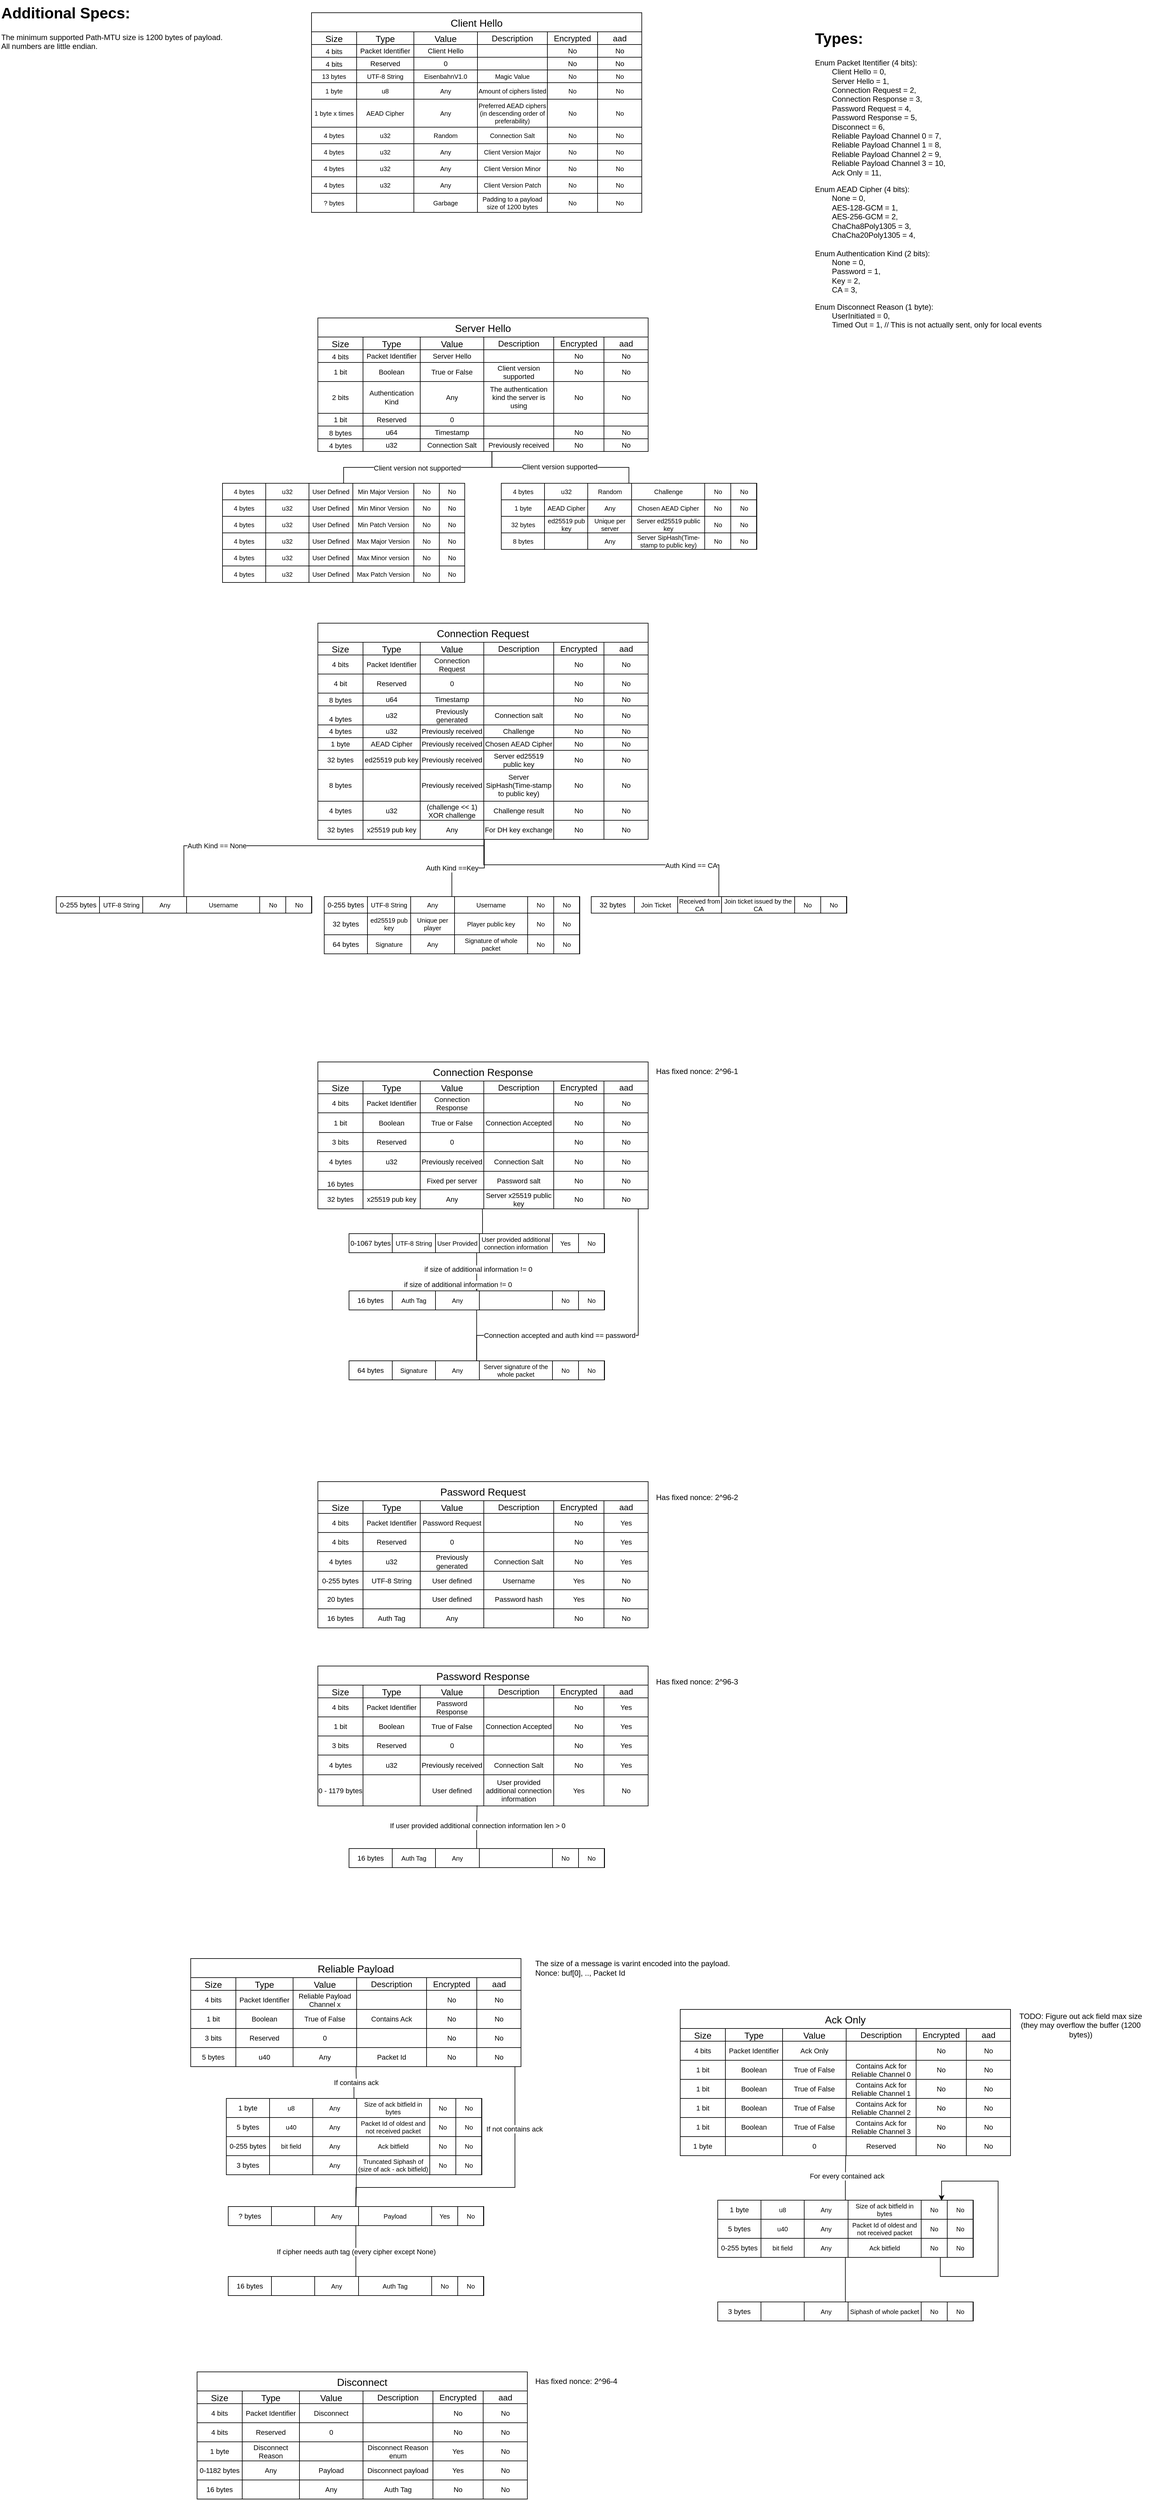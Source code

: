 <mxfile version="24.5.2" type="device">
  <diagram name="Page-1" id="a2SmsTliVjrfyhKkyv_o">
    <mxGraphModel dx="341" dy="516" grid="1" gridSize="10" guides="1" tooltips="1" connect="1" arrows="1" fold="1" page="1" pageScale="1" pageWidth="827" pageHeight="1169" math="0" shadow="0">
      <root>
        <mxCell id="0" />
        <mxCell id="1" parent="0" />
        <mxCell id="V9ZSLL7o3K4QxJ1sZZzC-1" value="Client Hello" style="shape=table;startSize=30;container=1;collapsible=0;childLayout=tableLayout;strokeColor=default;fontSize=16;" parent="1" vertex="1">
          <mxGeometry x="560" y="20" width="519.5" height="314" as="geometry" />
        </mxCell>
        <mxCell id="V9ZSLL7o3K4QxJ1sZZzC-2" value="" style="shape=tableRow;horizontal=0;startSize=0;swimlaneHead=0;swimlaneBody=0;strokeColor=inherit;top=0;left=0;bottom=0;right=0;collapsible=0;dropTarget=0;fillColor=none;points=[[0,0.5],[1,0.5]];portConstraint=eastwest;fontSize=16;" parent="V9ZSLL7o3K4QxJ1sZZzC-1" vertex="1">
          <mxGeometry y="30" width="519.5" height="20" as="geometry" />
        </mxCell>
        <mxCell id="V9ZSLL7o3K4QxJ1sZZzC-3" value="Size" style="shape=partialRectangle;html=1;whiteSpace=wrap;connectable=0;strokeColor=inherit;overflow=hidden;fillColor=none;top=0;left=0;bottom=0;right=0;pointerEvents=1;fontSize=14;" parent="V9ZSLL7o3K4QxJ1sZZzC-2" vertex="1">
          <mxGeometry width="71" height="20" as="geometry">
            <mxRectangle width="71" height="20" as="alternateBounds" />
          </mxGeometry>
        </mxCell>
        <mxCell id="V9ZSLL7o3K4QxJ1sZZzC-4" value="Type" style="shape=partialRectangle;html=1;whiteSpace=wrap;connectable=0;strokeColor=inherit;overflow=hidden;fillColor=none;top=0;left=0;bottom=0;right=0;pointerEvents=1;fontSize=14;" parent="V9ZSLL7o3K4QxJ1sZZzC-2" vertex="1">
          <mxGeometry x="71" width="90" height="20" as="geometry">
            <mxRectangle width="90" height="20" as="alternateBounds" />
          </mxGeometry>
        </mxCell>
        <mxCell id="V9ZSLL7o3K4QxJ1sZZzC-5" value="Value" style="shape=partialRectangle;html=1;whiteSpace=wrap;connectable=0;strokeColor=inherit;overflow=hidden;fillColor=none;top=0;left=0;bottom=0;right=0;pointerEvents=1;fontSize=14;" parent="V9ZSLL7o3K4QxJ1sZZzC-2" vertex="1">
          <mxGeometry x="161" width="100" height="20" as="geometry">
            <mxRectangle width="100" height="20" as="alternateBounds" />
          </mxGeometry>
        </mxCell>
        <mxCell id="V9ZSLL7o3K4QxJ1sZZzC-6" value="Description" style="shape=partialRectangle;html=1;whiteSpace=wrap;connectable=0;strokeColor=inherit;overflow=hidden;fillColor=none;top=0;left=0;bottom=0;right=0;pointerEvents=1;fontSize=13;" parent="V9ZSLL7o3K4QxJ1sZZzC-2" vertex="1">
          <mxGeometry x="261" width="110" height="20" as="geometry">
            <mxRectangle width="110" height="20" as="alternateBounds" />
          </mxGeometry>
        </mxCell>
        <mxCell id="V9ZSLL7o3K4QxJ1sZZzC-7" value="Encrypted" style="shape=partialRectangle;html=1;whiteSpace=wrap;connectable=0;strokeColor=inherit;overflow=hidden;fillColor=none;top=0;left=0;bottom=0;right=0;pointerEvents=1;fontSize=13;" parent="V9ZSLL7o3K4QxJ1sZZzC-2" vertex="1">
          <mxGeometry x="371" width="79" height="20" as="geometry">
            <mxRectangle width="79" height="20" as="alternateBounds" />
          </mxGeometry>
        </mxCell>
        <mxCell id="V9ZSLL7o3K4QxJ1sZZzC-8" value="aad" style="shape=partialRectangle;html=1;whiteSpace=wrap;connectable=0;strokeColor=inherit;overflow=hidden;fillColor=none;top=0;left=0;bottom=0;right=0;pointerEvents=1;fontSize=13;" parent="V9ZSLL7o3K4QxJ1sZZzC-2" vertex="1">
          <mxGeometry x="450" width="70" height="20" as="geometry">
            <mxRectangle width="70" height="20" as="alternateBounds" />
          </mxGeometry>
        </mxCell>
        <mxCell id="V9ZSLL7o3K4QxJ1sZZzC-51" style="shape=tableRow;horizontal=0;startSize=0;swimlaneHead=0;swimlaneBody=0;strokeColor=inherit;top=0;left=0;bottom=0;right=0;collapsible=0;dropTarget=0;fillColor=none;points=[[0,0.5],[1,0.5]];portConstraint=eastwest;fontSize=16;" parent="V9ZSLL7o3K4QxJ1sZZzC-1" vertex="1">
          <mxGeometry y="50" width="519.5" height="20" as="geometry" />
        </mxCell>
        <mxCell id="V9ZSLL7o3K4QxJ1sZZzC-52" value="4 bits" style="shape=partialRectangle;html=1;whiteSpace=wrap;connectable=0;strokeColor=inherit;overflow=hidden;fillColor=none;top=0;left=0;bottom=0;right=0;pointerEvents=1;fontSize=11;verticalAlign=bottom;" parent="V9ZSLL7o3K4QxJ1sZZzC-51" vertex="1">
          <mxGeometry width="71" height="20" as="geometry">
            <mxRectangle width="71" height="20" as="alternateBounds" />
          </mxGeometry>
        </mxCell>
        <mxCell id="V9ZSLL7o3K4QxJ1sZZzC-53" value="Packet Identifier" style="shape=partialRectangle;html=1;whiteSpace=wrap;connectable=0;strokeColor=inherit;overflow=hidden;fillColor=none;top=0;left=0;bottom=0;right=0;pointerEvents=1;fontSize=11;" parent="V9ZSLL7o3K4QxJ1sZZzC-51" vertex="1">
          <mxGeometry x="71" width="90" height="20" as="geometry">
            <mxRectangle width="90" height="20" as="alternateBounds" />
          </mxGeometry>
        </mxCell>
        <mxCell id="V9ZSLL7o3K4QxJ1sZZzC-54" value="Client Hello" style="shape=partialRectangle;html=1;whiteSpace=wrap;connectable=0;strokeColor=inherit;overflow=hidden;fillColor=none;top=0;left=0;bottom=0;right=0;pointerEvents=1;fontSize=11;" parent="V9ZSLL7o3K4QxJ1sZZzC-51" vertex="1">
          <mxGeometry x="161" width="100" height="20" as="geometry">
            <mxRectangle width="100" height="20" as="alternateBounds" />
          </mxGeometry>
        </mxCell>
        <mxCell id="V9ZSLL7o3K4QxJ1sZZzC-55" style="shape=partialRectangle;html=1;whiteSpace=wrap;connectable=0;strokeColor=inherit;overflow=hidden;fillColor=none;top=0;left=0;bottom=0;right=0;pointerEvents=1;fontSize=11;" parent="V9ZSLL7o3K4QxJ1sZZzC-51" vertex="1">
          <mxGeometry x="261" width="110" height="20" as="geometry">
            <mxRectangle width="110" height="20" as="alternateBounds" />
          </mxGeometry>
        </mxCell>
        <mxCell id="V9ZSLL7o3K4QxJ1sZZzC-56" value="No" style="shape=partialRectangle;html=1;whiteSpace=wrap;connectable=0;strokeColor=inherit;overflow=hidden;fillColor=none;top=0;left=0;bottom=0;right=0;pointerEvents=1;fontSize=11;" parent="V9ZSLL7o3K4QxJ1sZZzC-51" vertex="1">
          <mxGeometry x="371" width="79" height="20" as="geometry">
            <mxRectangle width="79" height="20" as="alternateBounds" />
          </mxGeometry>
        </mxCell>
        <mxCell id="V9ZSLL7o3K4QxJ1sZZzC-57" value="No" style="shape=partialRectangle;html=1;whiteSpace=wrap;connectable=0;strokeColor=inherit;overflow=hidden;fillColor=none;top=0;left=0;bottom=0;right=0;pointerEvents=1;fontSize=11;" parent="V9ZSLL7o3K4QxJ1sZZzC-51" vertex="1">
          <mxGeometry x="450" width="70" height="20" as="geometry">
            <mxRectangle width="70" height="20" as="alternateBounds" />
          </mxGeometry>
        </mxCell>
        <mxCell id="V9ZSLL7o3K4QxJ1sZZzC-59" style="shape=tableRow;horizontal=0;startSize=0;swimlaneHead=0;swimlaneBody=0;strokeColor=inherit;top=0;left=0;bottom=0;right=0;collapsible=0;dropTarget=0;fillColor=none;points=[[0,0.5],[1,0.5]];portConstraint=eastwest;fontSize=16;" parent="V9ZSLL7o3K4QxJ1sZZzC-1" vertex="1">
          <mxGeometry y="70" width="519.5" height="20" as="geometry" />
        </mxCell>
        <mxCell id="V9ZSLL7o3K4QxJ1sZZzC-60" value="4 bits" style="shape=partialRectangle;html=1;whiteSpace=wrap;connectable=0;strokeColor=inherit;overflow=hidden;fillColor=none;top=0;left=0;bottom=0;right=0;pointerEvents=1;fontSize=11;verticalAlign=bottom;" parent="V9ZSLL7o3K4QxJ1sZZzC-59" vertex="1">
          <mxGeometry width="71" height="20" as="geometry">
            <mxRectangle width="71" height="20" as="alternateBounds" />
          </mxGeometry>
        </mxCell>
        <mxCell id="V9ZSLL7o3K4QxJ1sZZzC-61" value="Reserved" style="shape=partialRectangle;html=1;whiteSpace=wrap;connectable=0;strokeColor=inherit;overflow=hidden;fillColor=none;top=0;left=0;bottom=0;right=0;pointerEvents=1;fontSize=11;" parent="V9ZSLL7o3K4QxJ1sZZzC-59" vertex="1">
          <mxGeometry x="71" width="90" height="20" as="geometry">
            <mxRectangle width="90" height="20" as="alternateBounds" />
          </mxGeometry>
        </mxCell>
        <mxCell id="V9ZSLL7o3K4QxJ1sZZzC-62" value="0" style="shape=partialRectangle;html=1;whiteSpace=wrap;connectable=0;strokeColor=inherit;overflow=hidden;fillColor=none;top=0;left=0;bottom=0;right=0;pointerEvents=1;fontSize=11;" parent="V9ZSLL7o3K4QxJ1sZZzC-59" vertex="1">
          <mxGeometry x="161" width="100" height="20" as="geometry">
            <mxRectangle width="100" height="20" as="alternateBounds" />
          </mxGeometry>
        </mxCell>
        <mxCell id="V9ZSLL7o3K4QxJ1sZZzC-63" style="shape=partialRectangle;html=1;whiteSpace=wrap;connectable=0;strokeColor=inherit;overflow=hidden;fillColor=none;top=0;left=0;bottom=0;right=0;pointerEvents=1;fontSize=11;" parent="V9ZSLL7o3K4QxJ1sZZzC-59" vertex="1">
          <mxGeometry x="261" width="110" height="20" as="geometry">
            <mxRectangle width="110" height="20" as="alternateBounds" />
          </mxGeometry>
        </mxCell>
        <mxCell id="V9ZSLL7o3K4QxJ1sZZzC-64" value="No" style="shape=partialRectangle;html=1;whiteSpace=wrap;connectable=0;strokeColor=inherit;overflow=hidden;fillColor=none;top=0;left=0;bottom=0;right=0;pointerEvents=1;fontSize=11;" parent="V9ZSLL7o3K4QxJ1sZZzC-59" vertex="1">
          <mxGeometry x="371" width="79" height="20" as="geometry">
            <mxRectangle width="79" height="20" as="alternateBounds" />
          </mxGeometry>
        </mxCell>
        <mxCell id="V9ZSLL7o3K4QxJ1sZZzC-65" value="No" style="shape=partialRectangle;html=1;whiteSpace=wrap;connectable=0;strokeColor=inherit;overflow=hidden;fillColor=none;top=0;left=0;bottom=0;right=0;pointerEvents=1;fontSize=11;" parent="V9ZSLL7o3K4QxJ1sZZzC-59" vertex="1">
          <mxGeometry x="450" width="70" height="20" as="geometry">
            <mxRectangle width="70" height="20" as="alternateBounds" />
          </mxGeometry>
        </mxCell>
        <mxCell id="V9ZSLL7o3K4QxJ1sZZzC-9" value="" style="shape=tableRow;horizontal=0;startSize=0;swimlaneHead=0;swimlaneBody=0;strokeColor=inherit;top=0;left=0;bottom=0;right=0;collapsible=0;dropTarget=0;fillColor=none;points=[[0,0.5],[1,0.5]];portConstraint=eastwest;fontSize=16;" parent="V9ZSLL7o3K4QxJ1sZZzC-1" vertex="1">
          <mxGeometry y="90" width="519.5" height="20" as="geometry" />
        </mxCell>
        <mxCell id="V9ZSLL7o3K4QxJ1sZZzC-10" value="13 bytes" style="shape=partialRectangle;html=1;whiteSpace=wrap;connectable=0;strokeColor=inherit;overflow=hidden;fillColor=none;top=0;left=0;bottom=0;right=0;pointerEvents=1;fontSize=10;" parent="V9ZSLL7o3K4QxJ1sZZzC-9" vertex="1">
          <mxGeometry width="71" height="20" as="geometry">
            <mxRectangle width="71" height="20" as="alternateBounds" />
          </mxGeometry>
        </mxCell>
        <mxCell id="V9ZSLL7o3K4QxJ1sZZzC-11" value="UTF-8 String" style="shape=partialRectangle;html=1;whiteSpace=wrap;connectable=0;strokeColor=inherit;overflow=hidden;fillColor=none;top=0;left=0;bottom=0;right=0;pointerEvents=1;fontSize=10;verticalAlign=middle;" parent="V9ZSLL7o3K4QxJ1sZZzC-9" vertex="1">
          <mxGeometry x="71" width="90" height="20" as="geometry">
            <mxRectangle width="90" height="20" as="alternateBounds" />
          </mxGeometry>
        </mxCell>
        <mxCell id="V9ZSLL7o3K4QxJ1sZZzC-12" value="EisenbahnV1.0" style="shape=partialRectangle;html=1;whiteSpace=wrap;connectable=0;strokeColor=inherit;overflow=hidden;fillColor=none;top=0;left=0;bottom=0;right=0;pointerEvents=1;fontSize=10;" parent="V9ZSLL7o3K4QxJ1sZZzC-9" vertex="1">
          <mxGeometry x="161" width="100" height="20" as="geometry">
            <mxRectangle width="100" height="20" as="alternateBounds" />
          </mxGeometry>
        </mxCell>
        <mxCell id="V9ZSLL7o3K4QxJ1sZZzC-13" value="Magic Value" style="shape=partialRectangle;html=1;whiteSpace=wrap;connectable=0;strokeColor=inherit;overflow=hidden;fillColor=none;top=0;left=0;bottom=0;right=0;pointerEvents=1;fontSize=10;" parent="V9ZSLL7o3K4QxJ1sZZzC-9" vertex="1">
          <mxGeometry x="261" width="110" height="20" as="geometry">
            <mxRectangle width="110" height="20" as="alternateBounds" />
          </mxGeometry>
        </mxCell>
        <mxCell id="V9ZSLL7o3K4QxJ1sZZzC-14" value="No" style="shape=partialRectangle;html=1;whiteSpace=wrap;connectable=0;strokeColor=inherit;overflow=hidden;fillColor=none;top=0;left=0;bottom=0;right=0;pointerEvents=1;fontSize=10;" parent="V9ZSLL7o3K4QxJ1sZZzC-9" vertex="1">
          <mxGeometry x="371" width="79" height="20" as="geometry">
            <mxRectangle width="79" height="20" as="alternateBounds" />
          </mxGeometry>
        </mxCell>
        <mxCell id="V9ZSLL7o3K4QxJ1sZZzC-15" value="No" style="shape=partialRectangle;html=1;whiteSpace=wrap;connectable=0;strokeColor=inherit;overflow=hidden;fillColor=none;top=0;left=0;bottom=0;right=0;pointerEvents=1;fontSize=10;" parent="V9ZSLL7o3K4QxJ1sZZzC-9" vertex="1">
          <mxGeometry x="450" width="70" height="20" as="geometry">
            <mxRectangle width="70" height="20" as="alternateBounds" />
          </mxGeometry>
        </mxCell>
        <mxCell id="V9ZSLL7o3K4QxJ1sZZzC-16" value="" style="shape=tableRow;horizontal=0;startSize=0;swimlaneHead=0;swimlaneBody=0;strokeColor=inherit;top=0;left=0;bottom=0;right=0;collapsible=0;dropTarget=0;fillColor=none;points=[[0,0.5],[1,0.5]];portConstraint=eastwest;fontSize=16;" parent="V9ZSLL7o3K4QxJ1sZZzC-1" vertex="1">
          <mxGeometry y="110" width="519.5" height="26" as="geometry" />
        </mxCell>
        <mxCell id="V9ZSLL7o3K4QxJ1sZZzC-17" value="1 byte" style="shape=partialRectangle;html=1;whiteSpace=wrap;connectable=0;strokeColor=inherit;overflow=hidden;fillColor=none;top=0;left=0;bottom=0;right=0;pointerEvents=1;fontSize=10;" parent="V9ZSLL7o3K4QxJ1sZZzC-16" vertex="1">
          <mxGeometry width="71" height="26" as="geometry">
            <mxRectangle width="71" height="26" as="alternateBounds" />
          </mxGeometry>
        </mxCell>
        <mxCell id="V9ZSLL7o3K4QxJ1sZZzC-18" value="u8" style="shape=partialRectangle;html=1;whiteSpace=wrap;connectable=0;strokeColor=inherit;overflow=hidden;fillColor=none;top=0;left=0;bottom=0;right=0;pointerEvents=1;fontSize=10;" parent="V9ZSLL7o3K4QxJ1sZZzC-16" vertex="1">
          <mxGeometry x="71" width="90" height="26" as="geometry">
            <mxRectangle width="90" height="26" as="alternateBounds" />
          </mxGeometry>
        </mxCell>
        <mxCell id="V9ZSLL7o3K4QxJ1sZZzC-19" value="Any" style="shape=partialRectangle;html=1;whiteSpace=wrap;connectable=0;strokeColor=inherit;overflow=hidden;fillColor=none;top=0;left=0;bottom=0;right=0;pointerEvents=1;fontSize=10;" parent="V9ZSLL7o3K4QxJ1sZZzC-16" vertex="1">
          <mxGeometry x="161" width="100" height="26" as="geometry">
            <mxRectangle width="100" height="26" as="alternateBounds" />
          </mxGeometry>
        </mxCell>
        <mxCell id="V9ZSLL7o3K4QxJ1sZZzC-20" value="Amount of ciphers listed" style="shape=partialRectangle;html=1;whiteSpace=wrap;connectable=0;strokeColor=inherit;overflow=hidden;fillColor=none;top=0;left=0;bottom=0;right=0;pointerEvents=1;fontSize=10;" parent="V9ZSLL7o3K4QxJ1sZZzC-16" vertex="1">
          <mxGeometry x="261" width="110" height="26" as="geometry">
            <mxRectangle width="110" height="26" as="alternateBounds" />
          </mxGeometry>
        </mxCell>
        <mxCell id="V9ZSLL7o3K4QxJ1sZZzC-21" value="No" style="shape=partialRectangle;html=1;whiteSpace=wrap;connectable=0;strokeColor=inherit;overflow=hidden;fillColor=none;top=0;left=0;bottom=0;right=0;pointerEvents=1;fontSize=10;" parent="V9ZSLL7o3K4QxJ1sZZzC-16" vertex="1">
          <mxGeometry x="371" width="79" height="26" as="geometry">
            <mxRectangle width="79" height="26" as="alternateBounds" />
          </mxGeometry>
        </mxCell>
        <mxCell id="V9ZSLL7o3K4QxJ1sZZzC-22" value="No" style="shape=partialRectangle;html=1;whiteSpace=wrap;connectable=0;strokeColor=inherit;overflow=hidden;fillColor=none;top=0;left=0;bottom=0;right=0;pointerEvents=1;fontSize=10;" parent="V9ZSLL7o3K4QxJ1sZZzC-16" vertex="1">
          <mxGeometry x="450" width="70" height="26" as="geometry">
            <mxRectangle width="70" height="26" as="alternateBounds" />
          </mxGeometry>
        </mxCell>
        <mxCell id="V9ZSLL7o3K4QxJ1sZZzC-23" style="shape=tableRow;horizontal=0;startSize=0;swimlaneHead=0;swimlaneBody=0;strokeColor=inherit;top=0;left=0;bottom=0;right=0;collapsible=0;dropTarget=0;fillColor=none;points=[[0,0.5],[1,0.5]];portConstraint=eastwest;fontSize=16;" parent="V9ZSLL7o3K4QxJ1sZZzC-1" vertex="1">
          <mxGeometry y="136" width="519.5" height="44" as="geometry" />
        </mxCell>
        <mxCell id="V9ZSLL7o3K4QxJ1sZZzC-24" value="1 byte x times" style="shape=partialRectangle;html=1;whiteSpace=wrap;connectable=0;strokeColor=inherit;overflow=hidden;fillColor=none;top=0;left=0;bottom=0;right=0;pointerEvents=1;fontSize=10;" parent="V9ZSLL7o3K4QxJ1sZZzC-23" vertex="1">
          <mxGeometry width="71" height="44" as="geometry">
            <mxRectangle width="71" height="44" as="alternateBounds" />
          </mxGeometry>
        </mxCell>
        <mxCell id="V9ZSLL7o3K4QxJ1sZZzC-25" value="AEAD Cipher" style="shape=partialRectangle;html=1;whiteSpace=wrap;connectable=0;strokeColor=inherit;overflow=hidden;fillColor=none;top=0;left=0;bottom=0;right=0;pointerEvents=1;fontSize=10;" parent="V9ZSLL7o3K4QxJ1sZZzC-23" vertex="1">
          <mxGeometry x="71" width="90" height="44" as="geometry">
            <mxRectangle width="90" height="44" as="alternateBounds" />
          </mxGeometry>
        </mxCell>
        <mxCell id="V9ZSLL7o3K4QxJ1sZZzC-26" value="Any" style="shape=partialRectangle;html=1;whiteSpace=wrap;connectable=0;strokeColor=inherit;overflow=hidden;fillColor=none;top=0;left=0;bottom=0;right=0;pointerEvents=1;fontSize=10;" parent="V9ZSLL7o3K4QxJ1sZZzC-23" vertex="1">
          <mxGeometry x="161" width="100" height="44" as="geometry">
            <mxRectangle width="100" height="44" as="alternateBounds" />
          </mxGeometry>
        </mxCell>
        <mxCell id="V9ZSLL7o3K4QxJ1sZZzC-27" value="Preferred AEAD ciphers (in descending order of preferability)" style="shape=partialRectangle;html=1;whiteSpace=wrap;connectable=0;strokeColor=inherit;overflow=hidden;fillColor=none;top=0;left=0;bottom=0;right=0;pointerEvents=1;fontSize=10;" parent="V9ZSLL7o3K4QxJ1sZZzC-23" vertex="1">
          <mxGeometry x="261" width="110" height="44" as="geometry">
            <mxRectangle width="110" height="44" as="alternateBounds" />
          </mxGeometry>
        </mxCell>
        <mxCell id="V9ZSLL7o3K4QxJ1sZZzC-28" value="No" style="shape=partialRectangle;html=1;whiteSpace=wrap;connectable=0;strokeColor=inherit;overflow=hidden;fillColor=none;top=0;left=0;bottom=0;right=0;pointerEvents=1;fontSize=10;" parent="V9ZSLL7o3K4QxJ1sZZzC-23" vertex="1">
          <mxGeometry x="371" width="79" height="44" as="geometry">
            <mxRectangle width="79" height="44" as="alternateBounds" />
          </mxGeometry>
        </mxCell>
        <mxCell id="V9ZSLL7o3K4QxJ1sZZzC-29" value="No" style="shape=partialRectangle;html=1;whiteSpace=wrap;connectable=0;strokeColor=inherit;overflow=hidden;fillColor=none;top=0;left=0;bottom=0;right=0;pointerEvents=1;fontSize=10;" parent="V9ZSLL7o3K4QxJ1sZZzC-23" vertex="1">
          <mxGeometry x="450" width="70" height="44" as="geometry">
            <mxRectangle width="70" height="44" as="alternateBounds" />
          </mxGeometry>
        </mxCell>
        <mxCell id="V9ZSLL7o3K4QxJ1sZZzC-37" style="shape=tableRow;horizontal=0;startSize=0;swimlaneHead=0;swimlaneBody=0;strokeColor=inherit;top=0;left=0;bottom=0;right=0;collapsible=0;dropTarget=0;fillColor=none;points=[[0,0.5],[1,0.5]];portConstraint=eastwest;fontSize=16;" parent="V9ZSLL7o3K4QxJ1sZZzC-1" vertex="1">
          <mxGeometry y="180" width="519.5" height="26" as="geometry" />
        </mxCell>
        <mxCell id="V9ZSLL7o3K4QxJ1sZZzC-38" value="4 bytes" style="shape=partialRectangle;html=1;whiteSpace=wrap;connectable=0;strokeColor=inherit;overflow=hidden;fillColor=none;top=0;left=0;bottom=0;right=0;pointerEvents=1;fontSize=10;" parent="V9ZSLL7o3K4QxJ1sZZzC-37" vertex="1">
          <mxGeometry width="71" height="26" as="geometry">
            <mxRectangle width="71" height="26" as="alternateBounds" />
          </mxGeometry>
        </mxCell>
        <mxCell id="V9ZSLL7o3K4QxJ1sZZzC-39" value="u32" style="shape=partialRectangle;html=1;whiteSpace=wrap;connectable=0;strokeColor=inherit;overflow=hidden;fillColor=none;top=0;left=0;bottom=0;right=0;pointerEvents=1;fontSize=10;" parent="V9ZSLL7o3K4QxJ1sZZzC-37" vertex="1">
          <mxGeometry x="71" width="90" height="26" as="geometry">
            <mxRectangle width="90" height="26" as="alternateBounds" />
          </mxGeometry>
        </mxCell>
        <mxCell id="V9ZSLL7o3K4QxJ1sZZzC-40" value="Random" style="shape=partialRectangle;html=1;whiteSpace=wrap;connectable=0;strokeColor=inherit;overflow=hidden;fillColor=none;top=0;left=0;bottom=0;right=0;pointerEvents=1;fontSize=10;" parent="V9ZSLL7o3K4QxJ1sZZzC-37" vertex="1">
          <mxGeometry x="161" width="100" height="26" as="geometry">
            <mxRectangle width="100" height="26" as="alternateBounds" />
          </mxGeometry>
        </mxCell>
        <mxCell id="V9ZSLL7o3K4QxJ1sZZzC-41" value="Connection Salt" style="shape=partialRectangle;html=1;whiteSpace=wrap;connectable=0;strokeColor=inherit;overflow=hidden;fillColor=none;top=0;left=0;bottom=0;right=0;pointerEvents=1;fontSize=10;" parent="V9ZSLL7o3K4QxJ1sZZzC-37" vertex="1">
          <mxGeometry x="261" width="110" height="26" as="geometry">
            <mxRectangle width="110" height="26" as="alternateBounds" />
          </mxGeometry>
        </mxCell>
        <mxCell id="V9ZSLL7o3K4QxJ1sZZzC-42" value="No" style="shape=partialRectangle;html=1;whiteSpace=wrap;connectable=0;strokeColor=inherit;overflow=hidden;fillColor=none;top=0;left=0;bottom=0;right=0;pointerEvents=1;fontSize=10;" parent="V9ZSLL7o3K4QxJ1sZZzC-37" vertex="1">
          <mxGeometry x="371" width="79" height="26" as="geometry">
            <mxRectangle width="79" height="26" as="alternateBounds" />
          </mxGeometry>
        </mxCell>
        <mxCell id="V9ZSLL7o3K4QxJ1sZZzC-43" value="No" style="shape=partialRectangle;html=1;whiteSpace=wrap;connectable=0;strokeColor=inherit;overflow=hidden;fillColor=none;top=0;left=0;bottom=0;right=0;pointerEvents=1;fontSize=10;" parent="V9ZSLL7o3K4QxJ1sZZzC-37" vertex="1">
          <mxGeometry x="450" width="70" height="26" as="geometry">
            <mxRectangle width="70" height="26" as="alternateBounds" />
          </mxGeometry>
        </mxCell>
        <mxCell id="V9ZSLL7o3K4QxJ1sZZzC-66" style="shape=tableRow;horizontal=0;startSize=0;swimlaneHead=0;swimlaneBody=0;strokeColor=inherit;top=0;left=0;bottom=0;right=0;collapsible=0;dropTarget=0;fillColor=none;points=[[0,0.5],[1,0.5]];portConstraint=eastwest;fontSize=16;" parent="V9ZSLL7o3K4QxJ1sZZzC-1" vertex="1">
          <mxGeometry y="206" width="519.5" height="26" as="geometry" />
        </mxCell>
        <mxCell id="V9ZSLL7o3K4QxJ1sZZzC-67" value="4 bytes" style="shape=partialRectangle;html=1;whiteSpace=wrap;connectable=0;strokeColor=inherit;overflow=hidden;fillColor=none;top=0;left=0;bottom=0;right=0;pointerEvents=1;fontSize=10;" parent="V9ZSLL7o3K4QxJ1sZZzC-66" vertex="1">
          <mxGeometry width="71" height="26" as="geometry">
            <mxRectangle width="71" height="26" as="alternateBounds" />
          </mxGeometry>
        </mxCell>
        <mxCell id="V9ZSLL7o3K4QxJ1sZZzC-68" value="u32" style="shape=partialRectangle;html=1;whiteSpace=wrap;connectable=0;strokeColor=inherit;overflow=hidden;fillColor=none;top=0;left=0;bottom=0;right=0;pointerEvents=1;fontSize=10;" parent="V9ZSLL7o3K4QxJ1sZZzC-66" vertex="1">
          <mxGeometry x="71" width="90" height="26" as="geometry">
            <mxRectangle width="90" height="26" as="alternateBounds" />
          </mxGeometry>
        </mxCell>
        <mxCell id="V9ZSLL7o3K4QxJ1sZZzC-69" value="Any" style="shape=partialRectangle;html=1;whiteSpace=wrap;connectable=0;strokeColor=inherit;overflow=hidden;fillColor=none;top=0;left=0;bottom=0;right=0;pointerEvents=1;fontSize=10;" parent="V9ZSLL7o3K4QxJ1sZZzC-66" vertex="1">
          <mxGeometry x="161" width="100" height="26" as="geometry">
            <mxRectangle width="100" height="26" as="alternateBounds" />
          </mxGeometry>
        </mxCell>
        <mxCell id="V9ZSLL7o3K4QxJ1sZZzC-70" value="Client Version Major" style="shape=partialRectangle;html=1;whiteSpace=wrap;connectable=0;strokeColor=inherit;overflow=hidden;fillColor=none;top=0;left=0;bottom=0;right=0;pointerEvents=1;fontSize=10;" parent="V9ZSLL7o3K4QxJ1sZZzC-66" vertex="1">
          <mxGeometry x="261" width="110" height="26" as="geometry">
            <mxRectangle width="110" height="26" as="alternateBounds" />
          </mxGeometry>
        </mxCell>
        <mxCell id="V9ZSLL7o3K4QxJ1sZZzC-71" value="No" style="shape=partialRectangle;html=1;whiteSpace=wrap;connectable=0;strokeColor=inherit;overflow=hidden;fillColor=none;top=0;left=0;bottom=0;right=0;pointerEvents=1;fontSize=10;" parent="V9ZSLL7o3K4QxJ1sZZzC-66" vertex="1">
          <mxGeometry x="371" width="79" height="26" as="geometry">
            <mxRectangle width="79" height="26" as="alternateBounds" />
          </mxGeometry>
        </mxCell>
        <mxCell id="V9ZSLL7o3K4QxJ1sZZzC-72" value="No" style="shape=partialRectangle;html=1;whiteSpace=wrap;connectable=0;strokeColor=inherit;overflow=hidden;fillColor=none;top=0;left=0;bottom=0;right=0;pointerEvents=1;fontSize=10;" parent="V9ZSLL7o3K4QxJ1sZZzC-66" vertex="1">
          <mxGeometry x="450" width="70" height="26" as="geometry">
            <mxRectangle width="70" height="26" as="alternateBounds" />
          </mxGeometry>
        </mxCell>
        <mxCell id="V9ZSLL7o3K4QxJ1sZZzC-81" style="shape=tableRow;horizontal=0;startSize=0;swimlaneHead=0;swimlaneBody=0;strokeColor=inherit;top=0;left=0;bottom=0;right=0;collapsible=0;dropTarget=0;fillColor=none;points=[[0,0.5],[1,0.5]];portConstraint=eastwest;fontSize=16;" parent="V9ZSLL7o3K4QxJ1sZZzC-1" vertex="1">
          <mxGeometry y="232" width="519.5" height="26" as="geometry" />
        </mxCell>
        <mxCell id="V9ZSLL7o3K4QxJ1sZZzC-82" value="4 bytes" style="shape=partialRectangle;html=1;whiteSpace=wrap;connectable=0;strokeColor=inherit;overflow=hidden;fillColor=none;top=0;left=0;bottom=0;right=0;pointerEvents=1;fontSize=10;" parent="V9ZSLL7o3K4QxJ1sZZzC-81" vertex="1">
          <mxGeometry width="71" height="26" as="geometry">
            <mxRectangle width="71" height="26" as="alternateBounds" />
          </mxGeometry>
        </mxCell>
        <mxCell id="V9ZSLL7o3K4QxJ1sZZzC-83" value="u32" style="shape=partialRectangle;html=1;whiteSpace=wrap;connectable=0;strokeColor=inherit;overflow=hidden;fillColor=none;top=0;left=0;bottom=0;right=0;pointerEvents=1;fontSize=10;" parent="V9ZSLL7o3K4QxJ1sZZzC-81" vertex="1">
          <mxGeometry x="71" width="90" height="26" as="geometry">
            <mxRectangle width="90" height="26" as="alternateBounds" />
          </mxGeometry>
        </mxCell>
        <mxCell id="V9ZSLL7o3K4QxJ1sZZzC-84" value="Any" style="shape=partialRectangle;html=1;whiteSpace=wrap;connectable=0;strokeColor=inherit;overflow=hidden;fillColor=none;top=0;left=0;bottom=0;right=0;pointerEvents=1;fontSize=10;" parent="V9ZSLL7o3K4QxJ1sZZzC-81" vertex="1">
          <mxGeometry x="161" width="100" height="26" as="geometry">
            <mxRectangle width="100" height="26" as="alternateBounds" />
          </mxGeometry>
        </mxCell>
        <mxCell id="V9ZSLL7o3K4QxJ1sZZzC-85" value="Client Version Minor" style="shape=partialRectangle;html=1;whiteSpace=wrap;connectable=0;strokeColor=inherit;overflow=hidden;fillColor=none;top=0;left=0;bottom=0;right=0;pointerEvents=1;fontSize=10;" parent="V9ZSLL7o3K4QxJ1sZZzC-81" vertex="1">
          <mxGeometry x="261" width="110" height="26" as="geometry">
            <mxRectangle width="110" height="26" as="alternateBounds" />
          </mxGeometry>
        </mxCell>
        <mxCell id="V9ZSLL7o3K4QxJ1sZZzC-86" value="No" style="shape=partialRectangle;html=1;whiteSpace=wrap;connectable=0;strokeColor=inherit;overflow=hidden;fillColor=none;top=0;left=0;bottom=0;right=0;pointerEvents=1;fontSize=10;" parent="V9ZSLL7o3K4QxJ1sZZzC-81" vertex="1">
          <mxGeometry x="371" width="79" height="26" as="geometry">
            <mxRectangle width="79" height="26" as="alternateBounds" />
          </mxGeometry>
        </mxCell>
        <mxCell id="V9ZSLL7o3K4QxJ1sZZzC-87" value="No" style="shape=partialRectangle;html=1;whiteSpace=wrap;connectable=0;strokeColor=inherit;overflow=hidden;fillColor=none;top=0;left=0;bottom=0;right=0;pointerEvents=1;fontSize=10;" parent="V9ZSLL7o3K4QxJ1sZZzC-81" vertex="1">
          <mxGeometry x="450" width="70" height="26" as="geometry">
            <mxRectangle width="70" height="26" as="alternateBounds" />
          </mxGeometry>
        </mxCell>
        <mxCell id="V9ZSLL7o3K4QxJ1sZZzC-74" style="shape=tableRow;horizontal=0;startSize=0;swimlaneHead=0;swimlaneBody=0;strokeColor=inherit;top=0;left=0;bottom=0;right=0;collapsible=0;dropTarget=0;fillColor=none;points=[[0,0.5],[1,0.5]];portConstraint=eastwest;fontSize=16;" parent="V9ZSLL7o3K4QxJ1sZZzC-1" vertex="1">
          <mxGeometry y="258" width="519.5" height="26" as="geometry" />
        </mxCell>
        <mxCell id="V9ZSLL7o3K4QxJ1sZZzC-75" value="4 bytes" style="shape=partialRectangle;html=1;whiteSpace=wrap;connectable=0;strokeColor=inherit;overflow=hidden;fillColor=none;top=0;left=0;bottom=0;right=0;pointerEvents=1;fontSize=10;" parent="V9ZSLL7o3K4QxJ1sZZzC-74" vertex="1">
          <mxGeometry width="71" height="26" as="geometry">
            <mxRectangle width="71" height="26" as="alternateBounds" />
          </mxGeometry>
        </mxCell>
        <mxCell id="V9ZSLL7o3K4QxJ1sZZzC-76" value="u32" style="shape=partialRectangle;html=1;whiteSpace=wrap;connectable=0;strokeColor=inherit;overflow=hidden;fillColor=none;top=0;left=0;bottom=0;right=0;pointerEvents=1;fontSize=10;" parent="V9ZSLL7o3K4QxJ1sZZzC-74" vertex="1">
          <mxGeometry x="71" width="90" height="26" as="geometry">
            <mxRectangle width="90" height="26" as="alternateBounds" />
          </mxGeometry>
        </mxCell>
        <mxCell id="V9ZSLL7o3K4QxJ1sZZzC-77" value="Any" style="shape=partialRectangle;html=1;whiteSpace=wrap;connectable=0;strokeColor=inherit;overflow=hidden;fillColor=none;top=0;left=0;bottom=0;right=0;pointerEvents=1;fontSize=10;" parent="V9ZSLL7o3K4QxJ1sZZzC-74" vertex="1">
          <mxGeometry x="161" width="100" height="26" as="geometry">
            <mxRectangle width="100" height="26" as="alternateBounds" />
          </mxGeometry>
        </mxCell>
        <mxCell id="V9ZSLL7o3K4QxJ1sZZzC-78" value="Client Version Patch" style="shape=partialRectangle;html=1;whiteSpace=wrap;connectable=0;strokeColor=inherit;overflow=hidden;fillColor=none;top=0;left=0;bottom=0;right=0;pointerEvents=1;fontSize=10;" parent="V9ZSLL7o3K4QxJ1sZZzC-74" vertex="1">
          <mxGeometry x="261" width="110" height="26" as="geometry">
            <mxRectangle width="110" height="26" as="alternateBounds" />
          </mxGeometry>
        </mxCell>
        <mxCell id="V9ZSLL7o3K4QxJ1sZZzC-79" value="No" style="shape=partialRectangle;html=1;whiteSpace=wrap;connectable=0;strokeColor=inherit;overflow=hidden;fillColor=none;top=0;left=0;bottom=0;right=0;pointerEvents=1;fontSize=10;" parent="V9ZSLL7o3K4QxJ1sZZzC-74" vertex="1">
          <mxGeometry x="371" width="79" height="26" as="geometry">
            <mxRectangle width="79" height="26" as="alternateBounds" />
          </mxGeometry>
        </mxCell>
        <mxCell id="V9ZSLL7o3K4QxJ1sZZzC-80" value="No" style="shape=partialRectangle;html=1;whiteSpace=wrap;connectable=0;strokeColor=inherit;overflow=hidden;fillColor=none;top=0;left=0;bottom=0;right=0;pointerEvents=1;fontSize=10;" parent="V9ZSLL7o3K4QxJ1sZZzC-74" vertex="1">
          <mxGeometry x="450" width="70" height="26" as="geometry">
            <mxRectangle width="70" height="26" as="alternateBounds" />
          </mxGeometry>
        </mxCell>
        <mxCell id="V9ZSLL7o3K4QxJ1sZZzC-44" style="shape=tableRow;horizontal=0;startSize=0;swimlaneHead=0;swimlaneBody=0;strokeColor=inherit;top=0;left=0;bottom=0;right=0;collapsible=0;dropTarget=0;fillColor=none;points=[[0,0.5],[1,0.5]];portConstraint=eastwest;fontSize=16;" parent="V9ZSLL7o3K4QxJ1sZZzC-1" vertex="1">
          <mxGeometry y="284" width="519.5" height="30" as="geometry" />
        </mxCell>
        <mxCell id="V9ZSLL7o3K4QxJ1sZZzC-45" value="? bytes" style="shape=partialRectangle;html=1;whiteSpace=wrap;connectable=0;strokeColor=inherit;overflow=hidden;fillColor=none;top=0;left=0;bottom=0;right=0;pointerEvents=1;fontSize=10;" parent="V9ZSLL7o3K4QxJ1sZZzC-44" vertex="1">
          <mxGeometry width="71" height="30" as="geometry">
            <mxRectangle width="71" height="30" as="alternateBounds" />
          </mxGeometry>
        </mxCell>
        <mxCell id="V9ZSLL7o3K4QxJ1sZZzC-46" style="shape=partialRectangle;html=1;whiteSpace=wrap;connectable=0;strokeColor=inherit;overflow=hidden;fillColor=none;top=0;left=0;bottom=0;right=0;pointerEvents=1;fontSize=10;" parent="V9ZSLL7o3K4QxJ1sZZzC-44" vertex="1">
          <mxGeometry x="71" width="90" height="30" as="geometry">
            <mxRectangle width="90" height="30" as="alternateBounds" />
          </mxGeometry>
        </mxCell>
        <mxCell id="V9ZSLL7o3K4QxJ1sZZzC-47" value="Garbage" style="shape=partialRectangle;html=1;whiteSpace=wrap;connectable=0;strokeColor=inherit;overflow=hidden;fillColor=none;top=0;left=0;bottom=0;right=0;pointerEvents=1;fontSize=10;" parent="V9ZSLL7o3K4QxJ1sZZzC-44" vertex="1">
          <mxGeometry x="161" width="100" height="30" as="geometry">
            <mxRectangle width="100" height="30" as="alternateBounds" />
          </mxGeometry>
        </mxCell>
        <mxCell id="V9ZSLL7o3K4QxJ1sZZzC-48" value="Padding to a payload size of 1200 bytes" style="shape=partialRectangle;html=1;whiteSpace=wrap;connectable=0;strokeColor=inherit;overflow=hidden;fillColor=none;top=0;left=0;bottom=0;right=0;pointerEvents=1;fontSize=10;" parent="V9ZSLL7o3K4QxJ1sZZzC-44" vertex="1">
          <mxGeometry x="261" width="110" height="30" as="geometry">
            <mxRectangle width="110" height="30" as="alternateBounds" />
          </mxGeometry>
        </mxCell>
        <mxCell id="V9ZSLL7o3K4QxJ1sZZzC-49" value="No" style="shape=partialRectangle;html=1;whiteSpace=wrap;connectable=0;strokeColor=inherit;overflow=hidden;fillColor=none;top=0;left=0;bottom=0;right=0;pointerEvents=1;fontSize=10;" parent="V9ZSLL7o3K4QxJ1sZZzC-44" vertex="1">
          <mxGeometry x="371" width="79" height="30" as="geometry">
            <mxRectangle width="79" height="30" as="alternateBounds" />
          </mxGeometry>
        </mxCell>
        <mxCell id="V9ZSLL7o3K4QxJ1sZZzC-50" value="No" style="shape=partialRectangle;html=1;whiteSpace=wrap;connectable=0;strokeColor=inherit;overflow=hidden;fillColor=none;top=0;left=0;bottom=0;right=0;pointerEvents=1;fontSize=10;" parent="V9ZSLL7o3K4QxJ1sZZzC-44" vertex="1">
          <mxGeometry x="450" width="70" height="30" as="geometry">
            <mxRectangle width="70" height="30" as="alternateBounds" />
          </mxGeometry>
        </mxCell>
        <mxCell id="V9ZSLL7o3K4QxJ1sZZzC-58" value="&lt;h1 style=&quot;margin-top: 0px;&quot;&gt;Types:&lt;/h1&gt;&lt;p&gt;Enum Packet Itentifier (4 bits):&lt;br&gt;&lt;span style=&quot;white-space: pre;&quot;&gt;&#x9;&lt;/span&gt;Client Hello = 0,&lt;br&gt;&lt;span style=&quot;white-space: pre;&quot;&gt;&#x9;&lt;/span&gt;Server Hello = 1,&lt;br&gt;&lt;span style=&quot;white-space: pre;&quot;&gt;&#x9;&lt;/span&gt;Connection Request = 2,&lt;br&gt;&lt;span style=&quot;white-space: pre;&quot;&gt;&#x9;&lt;/span&gt;Connection Response = 3,&lt;br&gt;&lt;span style=&quot;white-space: pre;&quot;&gt;&#x9;&lt;/span&gt;Password Request = 4,&lt;br&gt;&lt;span style=&quot;white-space: pre;&quot;&gt;&#x9;&lt;/span&gt;Password Response = 5,&lt;br&gt;&lt;span style=&quot;white-space: pre;&quot;&gt;&#x9;&lt;/span&gt;Disconnect = 6,&lt;br&gt;&lt;span style=&quot;white-space: pre;&quot;&gt;&#x9;&lt;/span&gt;Reliable Payload Channel 0 = 7,&lt;br&gt;&lt;span style=&quot;white-space: pre;&quot;&gt;&#x9;&lt;/span&gt;Reliable Payload Channel 1 = 8,&lt;br&gt;&lt;span style=&quot;white-space: pre;&quot;&gt;&#x9;&lt;/span&gt;Reliable Payload Channel 2 = 9,&lt;br&gt;&lt;span style=&quot;white-space: pre;&quot;&gt;&#x9;&lt;/span&gt;Reliable Payload Channel 3 = 10,&lt;br&gt;&lt;span style=&quot;white-space: pre;&quot;&gt;&#x9;&lt;/span&gt;Ack Only = 11,&lt;br&gt;&lt;/p&gt;&lt;p&gt;Enum AEAD Cipher (4 bits):&lt;br&gt;&lt;span style=&quot;white-space: pre;&quot;&gt;&#x9;&lt;/span&gt;None = 0,&lt;br&gt;&lt;span style=&quot;white-space: pre;&quot;&gt;&#x9;&lt;/span&gt;AES-128-GCM = 1,&lt;br&gt;&lt;span style=&quot;white-space: pre;&quot;&gt;&#x9;&lt;/span&gt;AES-256-GCM = 2,&lt;br&gt;&lt;span style=&quot;white-space: pre;&quot;&gt;&#x9;&lt;/span&gt;ChaCha8Poly1305 = 3,&lt;br&gt;&lt;span style=&quot;white-space: pre;&quot;&gt;&#x9;&lt;/span&gt;ChaCha20Poly1305 = 4,&lt;br&gt;&lt;br&gt;Enum Authentication Kind (2 bits):&lt;br&gt;&lt;span style=&quot;white-space: pre;&quot;&gt;&#x9;&lt;/span&gt;None = 0,&lt;br&gt;&lt;span style=&quot;white-space: pre;&quot;&gt;&#x9;&lt;/span&gt;Password = 1,&lt;br&gt;&lt;span style=&quot;white-space: pre;&quot;&gt;&#x9;&lt;/span&gt;Key = 2,&lt;br&gt;&lt;span style=&quot;white-space: pre;&quot;&gt;&#x9;&lt;/span&gt;CA = 3,&lt;/p&gt;&lt;p&gt;Enum Disconnect Reason (1 byte):&lt;br&gt;&lt;span style=&quot;white-space: pre;&quot;&gt;&#x9;&lt;/span&gt;UserInitiated = 0,&lt;br&gt;&lt;span style=&quot;white-space: pre;&quot;&gt;&#x9;Timed Out = 1, // This is not actually sent, only for local events&lt;/span&gt;&lt;br&gt;&lt;/p&gt;" style="text;html=1;whiteSpace=wrap;overflow=hidden;rounded=0;" parent="1" vertex="1">
          <mxGeometry x="1350" y="40" width="380" height="710" as="geometry" />
        </mxCell>
        <mxCell id="V9ZSLL7o3K4QxJ1sZZzC-73" value="&lt;h1 style=&quot;margin-top: 0px;&quot;&gt;Additional Specs:&lt;br&gt;&lt;/h1&gt;&lt;p&gt;The minimum supported Path-MTU size is 1200 bytes of payload.&lt;br&gt;All numbers are little endian.&lt;br&gt;&lt;/p&gt;" style="text;html=1;whiteSpace=wrap;overflow=hidden;rounded=0;" parent="1" vertex="1">
          <mxGeometry x="70" width="430" height="120" as="geometry" />
        </mxCell>
        <mxCell id="V9ZSLL7o3K4QxJ1sZZzC-88" value="Server Hello" style="shape=table;startSize=30;container=1;collapsible=0;childLayout=tableLayout;strokeColor=default;fontSize=16;" parent="1" vertex="1">
          <mxGeometry x="570" y="500" width="519.5" height="210" as="geometry" />
        </mxCell>
        <mxCell id="V9ZSLL7o3K4QxJ1sZZzC-89" value="" style="shape=tableRow;horizontal=0;startSize=0;swimlaneHead=0;swimlaneBody=0;strokeColor=inherit;top=0;left=0;bottom=0;right=0;collapsible=0;dropTarget=0;fillColor=none;points=[[0,0.5],[1,0.5]];portConstraint=eastwest;fontSize=16;" parent="V9ZSLL7o3K4QxJ1sZZzC-88" vertex="1">
          <mxGeometry y="30" width="519.5" height="20" as="geometry" />
        </mxCell>
        <mxCell id="V9ZSLL7o3K4QxJ1sZZzC-90" value="Size" style="shape=partialRectangle;html=1;whiteSpace=wrap;connectable=0;strokeColor=inherit;overflow=hidden;fillColor=none;top=0;left=0;bottom=0;right=0;pointerEvents=1;fontSize=14;" parent="V9ZSLL7o3K4QxJ1sZZzC-89" vertex="1">
          <mxGeometry width="71" height="20" as="geometry">
            <mxRectangle width="71" height="20" as="alternateBounds" />
          </mxGeometry>
        </mxCell>
        <mxCell id="V9ZSLL7o3K4QxJ1sZZzC-91" value="Type" style="shape=partialRectangle;html=1;whiteSpace=wrap;connectable=0;strokeColor=inherit;overflow=hidden;fillColor=none;top=0;left=0;bottom=0;right=0;pointerEvents=1;fontSize=14;" parent="V9ZSLL7o3K4QxJ1sZZzC-89" vertex="1">
          <mxGeometry x="71" width="90" height="20" as="geometry">
            <mxRectangle width="90" height="20" as="alternateBounds" />
          </mxGeometry>
        </mxCell>
        <mxCell id="V9ZSLL7o3K4QxJ1sZZzC-92" value="Value" style="shape=partialRectangle;html=1;whiteSpace=wrap;connectable=0;strokeColor=inherit;overflow=hidden;fillColor=none;top=0;left=0;bottom=0;right=0;pointerEvents=1;fontSize=14;" parent="V9ZSLL7o3K4QxJ1sZZzC-89" vertex="1">
          <mxGeometry x="161" width="100" height="20" as="geometry">
            <mxRectangle width="100" height="20" as="alternateBounds" />
          </mxGeometry>
        </mxCell>
        <mxCell id="V9ZSLL7o3K4QxJ1sZZzC-93" value="Description" style="shape=partialRectangle;html=1;whiteSpace=wrap;connectable=0;strokeColor=inherit;overflow=hidden;fillColor=none;top=0;left=0;bottom=0;right=0;pointerEvents=1;fontSize=13;" parent="V9ZSLL7o3K4QxJ1sZZzC-89" vertex="1">
          <mxGeometry x="261" width="110" height="20" as="geometry">
            <mxRectangle width="110" height="20" as="alternateBounds" />
          </mxGeometry>
        </mxCell>
        <mxCell id="V9ZSLL7o3K4QxJ1sZZzC-94" value="Encrypted" style="shape=partialRectangle;html=1;whiteSpace=wrap;connectable=0;strokeColor=inherit;overflow=hidden;fillColor=none;top=0;left=0;bottom=0;right=0;pointerEvents=1;fontSize=13;" parent="V9ZSLL7o3K4QxJ1sZZzC-89" vertex="1">
          <mxGeometry x="371" width="79" height="20" as="geometry">
            <mxRectangle width="79" height="20" as="alternateBounds" />
          </mxGeometry>
        </mxCell>
        <mxCell id="V9ZSLL7o3K4QxJ1sZZzC-95" value="aad" style="shape=partialRectangle;html=1;whiteSpace=wrap;connectable=0;strokeColor=inherit;overflow=hidden;fillColor=none;top=0;left=0;bottom=0;right=0;pointerEvents=1;fontSize=13;" parent="V9ZSLL7o3K4QxJ1sZZzC-89" vertex="1">
          <mxGeometry x="450" width="70" height="20" as="geometry">
            <mxRectangle width="70" height="20" as="alternateBounds" />
          </mxGeometry>
        </mxCell>
        <mxCell id="V9ZSLL7o3K4QxJ1sZZzC-96" style="shape=tableRow;horizontal=0;startSize=0;swimlaneHead=0;swimlaneBody=0;strokeColor=inherit;top=0;left=0;bottom=0;right=0;collapsible=0;dropTarget=0;fillColor=none;points=[[0,0.5],[1,0.5]];portConstraint=eastwest;fontSize=16;" parent="V9ZSLL7o3K4QxJ1sZZzC-88" vertex="1">
          <mxGeometry y="50" width="519.5" height="20" as="geometry" />
        </mxCell>
        <mxCell id="V9ZSLL7o3K4QxJ1sZZzC-97" value="4 bits" style="shape=partialRectangle;html=1;whiteSpace=wrap;connectable=0;strokeColor=inherit;overflow=hidden;fillColor=none;top=0;left=0;bottom=0;right=0;pointerEvents=1;fontSize=11;verticalAlign=bottom;" parent="V9ZSLL7o3K4QxJ1sZZzC-96" vertex="1">
          <mxGeometry width="71" height="20" as="geometry">
            <mxRectangle width="71" height="20" as="alternateBounds" />
          </mxGeometry>
        </mxCell>
        <mxCell id="V9ZSLL7o3K4QxJ1sZZzC-98" value="Packet Identifier" style="shape=partialRectangle;html=1;whiteSpace=wrap;connectable=0;strokeColor=inherit;overflow=hidden;fillColor=none;top=0;left=0;bottom=0;right=0;pointerEvents=1;fontSize=11;" parent="V9ZSLL7o3K4QxJ1sZZzC-96" vertex="1">
          <mxGeometry x="71" width="90" height="20" as="geometry">
            <mxRectangle width="90" height="20" as="alternateBounds" />
          </mxGeometry>
        </mxCell>
        <mxCell id="V9ZSLL7o3K4QxJ1sZZzC-99" value="Server Hello" style="shape=partialRectangle;html=1;whiteSpace=wrap;connectable=0;strokeColor=inherit;overflow=hidden;fillColor=none;top=0;left=0;bottom=0;right=0;pointerEvents=1;fontSize=11;" parent="V9ZSLL7o3K4QxJ1sZZzC-96" vertex="1">
          <mxGeometry x="161" width="100" height="20" as="geometry">
            <mxRectangle width="100" height="20" as="alternateBounds" />
          </mxGeometry>
        </mxCell>
        <mxCell id="V9ZSLL7o3K4QxJ1sZZzC-100" style="shape=partialRectangle;html=1;whiteSpace=wrap;connectable=0;strokeColor=inherit;overflow=hidden;fillColor=none;top=0;left=0;bottom=0;right=0;pointerEvents=1;fontSize=11;" parent="V9ZSLL7o3K4QxJ1sZZzC-96" vertex="1">
          <mxGeometry x="261" width="110" height="20" as="geometry">
            <mxRectangle width="110" height="20" as="alternateBounds" />
          </mxGeometry>
        </mxCell>
        <mxCell id="V9ZSLL7o3K4QxJ1sZZzC-101" value="No" style="shape=partialRectangle;html=1;whiteSpace=wrap;connectable=0;strokeColor=inherit;overflow=hidden;fillColor=none;top=0;left=0;bottom=0;right=0;pointerEvents=1;fontSize=11;" parent="V9ZSLL7o3K4QxJ1sZZzC-96" vertex="1">
          <mxGeometry x="371" width="79" height="20" as="geometry">
            <mxRectangle width="79" height="20" as="alternateBounds" />
          </mxGeometry>
        </mxCell>
        <mxCell id="V9ZSLL7o3K4QxJ1sZZzC-102" value="No" style="shape=partialRectangle;html=1;whiteSpace=wrap;connectable=0;strokeColor=inherit;overflow=hidden;fillColor=none;top=0;left=0;bottom=0;right=0;pointerEvents=1;fontSize=11;" parent="V9ZSLL7o3K4QxJ1sZZzC-96" vertex="1">
          <mxGeometry x="450" width="70" height="20" as="geometry">
            <mxRectangle width="70" height="20" as="alternateBounds" />
          </mxGeometry>
        </mxCell>
        <mxCell id="V9ZSLL7o3K4QxJ1sZZzC-187" style="shape=tableRow;horizontal=0;startSize=0;swimlaneHead=0;swimlaneBody=0;strokeColor=inherit;top=0;left=0;bottom=0;right=0;collapsible=0;dropTarget=0;fillColor=none;points=[[0,0.5],[1,0.5]];portConstraint=eastwest;fontSize=16;" parent="V9ZSLL7o3K4QxJ1sZZzC-88" vertex="1">
          <mxGeometry y="70" width="519.5" height="30" as="geometry" />
        </mxCell>
        <mxCell id="V9ZSLL7o3K4QxJ1sZZzC-188" value="1 bit" style="shape=partialRectangle;html=1;whiteSpace=wrap;connectable=0;strokeColor=inherit;overflow=hidden;fillColor=none;top=0;left=0;bottom=0;right=0;pointerEvents=1;fontSize=11;verticalAlign=middle;" parent="V9ZSLL7o3K4QxJ1sZZzC-187" vertex="1">
          <mxGeometry width="71" height="30" as="geometry">
            <mxRectangle width="71" height="30" as="alternateBounds" />
          </mxGeometry>
        </mxCell>
        <mxCell id="V9ZSLL7o3K4QxJ1sZZzC-189" value="Boolean" style="shape=partialRectangle;html=1;whiteSpace=wrap;connectable=0;strokeColor=inherit;overflow=hidden;fillColor=none;top=0;left=0;bottom=0;right=0;pointerEvents=1;fontSize=11;" parent="V9ZSLL7o3K4QxJ1sZZzC-187" vertex="1">
          <mxGeometry x="71" width="90" height="30" as="geometry">
            <mxRectangle width="90" height="30" as="alternateBounds" />
          </mxGeometry>
        </mxCell>
        <mxCell id="V9ZSLL7o3K4QxJ1sZZzC-190" value="True or False" style="shape=partialRectangle;html=1;whiteSpace=wrap;connectable=0;strokeColor=inherit;overflow=hidden;fillColor=none;top=0;left=0;bottom=0;right=0;pointerEvents=1;fontSize=11;" parent="V9ZSLL7o3K4QxJ1sZZzC-187" vertex="1">
          <mxGeometry x="161" width="100" height="30" as="geometry">
            <mxRectangle width="100" height="30" as="alternateBounds" />
          </mxGeometry>
        </mxCell>
        <mxCell id="V9ZSLL7o3K4QxJ1sZZzC-191" value="Client version supported" style="shape=partialRectangle;html=1;whiteSpace=wrap;connectable=0;strokeColor=inherit;overflow=hidden;fillColor=none;top=0;left=0;bottom=0;right=0;pointerEvents=1;fontSize=11;" parent="V9ZSLL7o3K4QxJ1sZZzC-187" vertex="1">
          <mxGeometry x="261" width="110" height="30" as="geometry">
            <mxRectangle width="110" height="30" as="alternateBounds" />
          </mxGeometry>
        </mxCell>
        <mxCell id="V9ZSLL7o3K4QxJ1sZZzC-192" value="No" style="shape=partialRectangle;html=1;whiteSpace=wrap;connectable=0;strokeColor=inherit;overflow=hidden;fillColor=none;top=0;left=0;bottom=0;right=0;pointerEvents=1;fontSize=11;" parent="V9ZSLL7o3K4QxJ1sZZzC-187" vertex="1">
          <mxGeometry x="371" width="79" height="30" as="geometry">
            <mxRectangle width="79" height="30" as="alternateBounds" />
          </mxGeometry>
        </mxCell>
        <mxCell id="V9ZSLL7o3K4QxJ1sZZzC-193" value="No" style="shape=partialRectangle;html=1;whiteSpace=wrap;connectable=0;strokeColor=inherit;overflow=hidden;fillColor=none;top=0;left=0;bottom=0;right=0;pointerEvents=1;fontSize=11;" parent="V9ZSLL7o3K4QxJ1sZZzC-187" vertex="1">
          <mxGeometry x="450" width="70" height="30" as="geometry">
            <mxRectangle width="70" height="30" as="alternateBounds" />
          </mxGeometry>
        </mxCell>
        <mxCell id="V9ZSLL7o3K4QxJ1sZZzC-103" style="shape=tableRow;horizontal=0;startSize=0;swimlaneHead=0;swimlaneBody=0;strokeColor=inherit;top=0;left=0;bottom=0;right=0;collapsible=0;dropTarget=0;fillColor=none;points=[[0,0.5],[1,0.5]];portConstraint=eastwest;fontSize=16;" parent="V9ZSLL7o3K4QxJ1sZZzC-88" vertex="1">
          <mxGeometry y="100" width="519.5" height="50" as="geometry" />
        </mxCell>
        <mxCell id="V9ZSLL7o3K4QxJ1sZZzC-104" value="2 bits" style="shape=partialRectangle;html=1;whiteSpace=wrap;connectable=0;strokeColor=inherit;overflow=hidden;fillColor=none;top=0;left=0;bottom=0;right=0;pointerEvents=1;fontSize=11;verticalAlign=middle;" parent="V9ZSLL7o3K4QxJ1sZZzC-103" vertex="1">
          <mxGeometry width="71" height="50" as="geometry">
            <mxRectangle width="71" height="50" as="alternateBounds" />
          </mxGeometry>
        </mxCell>
        <mxCell id="V9ZSLL7o3K4QxJ1sZZzC-105" value="Authentication Kind" style="shape=partialRectangle;html=1;whiteSpace=wrap;connectable=0;strokeColor=inherit;overflow=hidden;fillColor=none;top=0;left=0;bottom=0;right=0;pointerEvents=1;fontSize=11;" parent="V9ZSLL7o3K4QxJ1sZZzC-103" vertex="1">
          <mxGeometry x="71" width="90" height="50" as="geometry">
            <mxRectangle width="90" height="50" as="alternateBounds" />
          </mxGeometry>
        </mxCell>
        <mxCell id="V9ZSLL7o3K4QxJ1sZZzC-106" value="Any" style="shape=partialRectangle;html=1;whiteSpace=wrap;connectable=0;strokeColor=inherit;overflow=hidden;fillColor=none;top=0;left=0;bottom=0;right=0;pointerEvents=1;fontSize=11;" parent="V9ZSLL7o3K4QxJ1sZZzC-103" vertex="1">
          <mxGeometry x="161" width="100" height="50" as="geometry">
            <mxRectangle width="100" height="50" as="alternateBounds" />
          </mxGeometry>
        </mxCell>
        <mxCell id="V9ZSLL7o3K4QxJ1sZZzC-107" value="The authentication kind the server is using" style="shape=partialRectangle;html=1;whiteSpace=wrap;connectable=0;strokeColor=inherit;overflow=hidden;fillColor=none;top=0;left=0;bottom=0;right=0;pointerEvents=1;fontSize=11;" parent="V9ZSLL7o3K4QxJ1sZZzC-103" vertex="1">
          <mxGeometry x="261" width="110" height="50" as="geometry">
            <mxRectangle width="110" height="50" as="alternateBounds" />
          </mxGeometry>
        </mxCell>
        <mxCell id="V9ZSLL7o3K4QxJ1sZZzC-108" value="No" style="shape=partialRectangle;html=1;whiteSpace=wrap;connectable=0;strokeColor=inherit;overflow=hidden;fillColor=none;top=0;left=0;bottom=0;right=0;pointerEvents=1;fontSize=11;" parent="V9ZSLL7o3K4QxJ1sZZzC-103" vertex="1">
          <mxGeometry x="371" width="79" height="50" as="geometry">
            <mxRectangle width="79" height="50" as="alternateBounds" />
          </mxGeometry>
        </mxCell>
        <mxCell id="V9ZSLL7o3K4QxJ1sZZzC-109" value="No" style="shape=partialRectangle;html=1;whiteSpace=wrap;connectable=0;strokeColor=inherit;overflow=hidden;fillColor=none;top=0;left=0;bottom=0;right=0;pointerEvents=1;fontSize=11;" parent="V9ZSLL7o3K4QxJ1sZZzC-103" vertex="1">
          <mxGeometry x="450" width="70" height="50" as="geometry">
            <mxRectangle width="70" height="50" as="alternateBounds" />
          </mxGeometry>
        </mxCell>
        <mxCell id="V9ZSLL7o3K4QxJ1sZZzC-318" style="shape=tableRow;horizontal=0;startSize=0;swimlaneHead=0;swimlaneBody=0;strokeColor=inherit;top=0;left=0;bottom=0;right=0;collapsible=0;dropTarget=0;fillColor=none;points=[[0,0.5],[1,0.5]];portConstraint=eastwest;fontSize=16;" parent="V9ZSLL7o3K4QxJ1sZZzC-88" vertex="1">
          <mxGeometry y="150" width="519.5" height="20" as="geometry" />
        </mxCell>
        <mxCell id="V9ZSLL7o3K4QxJ1sZZzC-319" value="1 bit" style="shape=partialRectangle;html=1;whiteSpace=wrap;connectable=0;strokeColor=inherit;overflow=hidden;fillColor=none;top=0;left=0;bottom=0;right=0;pointerEvents=1;fontSize=11;verticalAlign=middle;" parent="V9ZSLL7o3K4QxJ1sZZzC-318" vertex="1">
          <mxGeometry width="71" height="20" as="geometry">
            <mxRectangle width="71" height="20" as="alternateBounds" />
          </mxGeometry>
        </mxCell>
        <mxCell id="V9ZSLL7o3K4QxJ1sZZzC-320" value="Reserved" style="shape=partialRectangle;html=1;whiteSpace=wrap;connectable=0;strokeColor=inherit;overflow=hidden;fillColor=none;top=0;left=0;bottom=0;right=0;pointerEvents=1;fontSize=11;" parent="V9ZSLL7o3K4QxJ1sZZzC-318" vertex="1">
          <mxGeometry x="71" width="90" height="20" as="geometry">
            <mxRectangle width="90" height="20" as="alternateBounds" />
          </mxGeometry>
        </mxCell>
        <mxCell id="V9ZSLL7o3K4QxJ1sZZzC-321" value="0" style="shape=partialRectangle;html=1;whiteSpace=wrap;connectable=0;strokeColor=inherit;overflow=hidden;fillColor=none;top=0;left=0;bottom=0;right=0;pointerEvents=1;fontSize=11;" parent="V9ZSLL7o3K4QxJ1sZZzC-318" vertex="1">
          <mxGeometry x="161" width="100" height="20" as="geometry">
            <mxRectangle width="100" height="20" as="alternateBounds" />
          </mxGeometry>
        </mxCell>
        <mxCell id="V9ZSLL7o3K4QxJ1sZZzC-322" style="shape=partialRectangle;html=1;whiteSpace=wrap;connectable=0;strokeColor=inherit;overflow=hidden;fillColor=none;top=0;left=0;bottom=0;right=0;pointerEvents=1;fontSize=11;" parent="V9ZSLL7o3K4QxJ1sZZzC-318" vertex="1">
          <mxGeometry x="261" width="110" height="20" as="geometry">
            <mxRectangle width="110" height="20" as="alternateBounds" />
          </mxGeometry>
        </mxCell>
        <mxCell id="V9ZSLL7o3K4QxJ1sZZzC-323" style="shape=partialRectangle;html=1;whiteSpace=wrap;connectable=0;strokeColor=inherit;overflow=hidden;fillColor=none;top=0;left=0;bottom=0;right=0;pointerEvents=1;fontSize=11;" parent="V9ZSLL7o3K4QxJ1sZZzC-318" vertex="1">
          <mxGeometry x="371" width="79" height="20" as="geometry">
            <mxRectangle width="79" height="20" as="alternateBounds" />
          </mxGeometry>
        </mxCell>
        <mxCell id="V9ZSLL7o3K4QxJ1sZZzC-324" style="shape=partialRectangle;html=1;whiteSpace=wrap;connectable=0;strokeColor=inherit;overflow=hidden;fillColor=none;top=0;left=0;bottom=0;right=0;pointerEvents=1;fontSize=11;" parent="V9ZSLL7o3K4QxJ1sZZzC-318" vertex="1">
          <mxGeometry x="450" width="70" height="20" as="geometry">
            <mxRectangle width="70" height="20" as="alternateBounds" />
          </mxGeometry>
        </mxCell>
        <mxCell id="V9ZSLL7o3K4QxJ1sZZzC-166" style="shape=tableRow;horizontal=0;startSize=0;swimlaneHead=0;swimlaneBody=0;strokeColor=inherit;top=0;left=0;bottom=0;right=0;collapsible=0;dropTarget=0;fillColor=none;points=[[0,0.5],[1,0.5]];portConstraint=eastwest;fontSize=16;" parent="V9ZSLL7o3K4QxJ1sZZzC-88" vertex="1">
          <mxGeometry y="170" width="519.5" height="20" as="geometry" />
        </mxCell>
        <mxCell id="V9ZSLL7o3K4QxJ1sZZzC-167" value="8 bytes" style="shape=partialRectangle;html=1;whiteSpace=wrap;connectable=0;strokeColor=inherit;overflow=hidden;fillColor=none;top=0;left=0;bottom=0;right=0;pointerEvents=1;fontSize=11;verticalAlign=bottom;" parent="V9ZSLL7o3K4QxJ1sZZzC-166" vertex="1">
          <mxGeometry width="71" height="20" as="geometry">
            <mxRectangle width="71" height="20" as="alternateBounds" />
          </mxGeometry>
        </mxCell>
        <mxCell id="V9ZSLL7o3K4QxJ1sZZzC-168" value="u64" style="shape=partialRectangle;html=1;whiteSpace=wrap;connectable=0;strokeColor=inherit;overflow=hidden;fillColor=none;top=0;left=0;bottom=0;right=0;pointerEvents=1;fontSize=11;" parent="V9ZSLL7o3K4QxJ1sZZzC-166" vertex="1">
          <mxGeometry x="71" width="90" height="20" as="geometry">
            <mxRectangle width="90" height="20" as="alternateBounds" />
          </mxGeometry>
        </mxCell>
        <mxCell id="V9ZSLL7o3K4QxJ1sZZzC-169" value="Timestamp" style="shape=partialRectangle;html=1;whiteSpace=wrap;connectable=0;strokeColor=inherit;overflow=hidden;fillColor=none;top=0;left=0;bottom=0;right=0;pointerEvents=1;fontSize=11;" parent="V9ZSLL7o3K4QxJ1sZZzC-166" vertex="1">
          <mxGeometry x="161" width="100" height="20" as="geometry">
            <mxRectangle width="100" height="20" as="alternateBounds" />
          </mxGeometry>
        </mxCell>
        <mxCell id="V9ZSLL7o3K4QxJ1sZZzC-170" value="" style="shape=partialRectangle;html=1;whiteSpace=wrap;connectable=0;strokeColor=inherit;overflow=hidden;fillColor=none;top=0;left=0;bottom=0;right=0;pointerEvents=1;fontSize=11;" parent="V9ZSLL7o3K4QxJ1sZZzC-166" vertex="1">
          <mxGeometry x="261" width="110" height="20" as="geometry">
            <mxRectangle width="110" height="20" as="alternateBounds" />
          </mxGeometry>
        </mxCell>
        <mxCell id="V9ZSLL7o3K4QxJ1sZZzC-171" value="No" style="shape=partialRectangle;html=1;whiteSpace=wrap;connectable=0;strokeColor=inherit;overflow=hidden;fillColor=none;top=0;left=0;bottom=0;right=0;pointerEvents=1;fontSize=11;" parent="V9ZSLL7o3K4QxJ1sZZzC-166" vertex="1">
          <mxGeometry x="371" width="79" height="20" as="geometry">
            <mxRectangle width="79" height="20" as="alternateBounds" />
          </mxGeometry>
        </mxCell>
        <mxCell id="V9ZSLL7o3K4QxJ1sZZzC-172" value="No" style="shape=partialRectangle;html=1;whiteSpace=wrap;connectable=0;strokeColor=inherit;overflow=hidden;fillColor=none;top=0;left=0;bottom=0;right=0;pointerEvents=1;fontSize=11;" parent="V9ZSLL7o3K4QxJ1sZZzC-166" vertex="1">
          <mxGeometry x="450" width="70" height="20" as="geometry">
            <mxRectangle width="70" height="20" as="alternateBounds" />
          </mxGeometry>
        </mxCell>
        <mxCell id="V9ZSLL7o3K4QxJ1sZZzC-173" style="shape=tableRow;horizontal=0;startSize=0;swimlaneHead=0;swimlaneBody=0;strokeColor=inherit;top=0;left=0;bottom=0;right=0;collapsible=0;dropTarget=0;fillColor=none;points=[[0,0.5],[1,0.5]];portConstraint=eastwest;fontSize=16;" parent="V9ZSLL7o3K4QxJ1sZZzC-88" vertex="1">
          <mxGeometry y="190" width="519.5" height="20" as="geometry" />
        </mxCell>
        <mxCell id="V9ZSLL7o3K4QxJ1sZZzC-174" value="4 bytes" style="shape=partialRectangle;html=1;whiteSpace=wrap;connectable=0;strokeColor=inherit;overflow=hidden;fillColor=none;top=0;left=0;bottom=0;right=0;pointerEvents=1;fontSize=11;verticalAlign=bottom;" parent="V9ZSLL7o3K4QxJ1sZZzC-173" vertex="1">
          <mxGeometry width="71" height="20" as="geometry">
            <mxRectangle width="71" height="20" as="alternateBounds" />
          </mxGeometry>
        </mxCell>
        <mxCell id="V9ZSLL7o3K4QxJ1sZZzC-175" value="u32" style="shape=partialRectangle;html=1;whiteSpace=wrap;connectable=0;strokeColor=inherit;overflow=hidden;fillColor=none;top=0;left=0;bottom=0;right=0;pointerEvents=1;fontSize=11;" parent="V9ZSLL7o3K4QxJ1sZZzC-173" vertex="1">
          <mxGeometry x="71" width="90" height="20" as="geometry">
            <mxRectangle width="90" height="20" as="alternateBounds" />
          </mxGeometry>
        </mxCell>
        <mxCell id="V9ZSLL7o3K4QxJ1sZZzC-176" value="Connection Salt" style="shape=partialRectangle;html=1;whiteSpace=wrap;connectable=0;strokeColor=inherit;overflow=hidden;fillColor=none;top=0;left=0;bottom=0;right=0;pointerEvents=1;fontSize=11;" parent="V9ZSLL7o3K4QxJ1sZZzC-173" vertex="1">
          <mxGeometry x="161" width="100" height="20" as="geometry">
            <mxRectangle width="100" height="20" as="alternateBounds" />
          </mxGeometry>
        </mxCell>
        <mxCell id="V9ZSLL7o3K4QxJ1sZZzC-177" value="Previously received" style="shape=partialRectangle;html=1;whiteSpace=wrap;connectable=0;strokeColor=inherit;overflow=hidden;fillColor=none;top=0;left=0;bottom=0;right=0;pointerEvents=1;fontSize=11;" parent="V9ZSLL7o3K4QxJ1sZZzC-173" vertex="1">
          <mxGeometry x="261" width="110" height="20" as="geometry">
            <mxRectangle width="110" height="20" as="alternateBounds" />
          </mxGeometry>
        </mxCell>
        <mxCell id="V9ZSLL7o3K4QxJ1sZZzC-178" value="No" style="shape=partialRectangle;html=1;whiteSpace=wrap;connectable=0;strokeColor=inherit;overflow=hidden;fillColor=none;top=0;left=0;bottom=0;right=0;pointerEvents=1;fontSize=11;" parent="V9ZSLL7o3K4QxJ1sZZzC-173" vertex="1">
          <mxGeometry x="371" width="79" height="20" as="geometry">
            <mxRectangle width="79" height="20" as="alternateBounds" />
          </mxGeometry>
        </mxCell>
        <mxCell id="V9ZSLL7o3K4QxJ1sZZzC-179" value="No" style="shape=partialRectangle;html=1;whiteSpace=wrap;connectable=0;strokeColor=inherit;overflow=hidden;fillColor=none;top=0;left=0;bottom=0;right=0;pointerEvents=1;fontSize=11;" parent="V9ZSLL7o3K4QxJ1sZZzC-173" vertex="1">
          <mxGeometry x="450" width="70" height="20" as="geometry">
            <mxRectangle width="70" height="20" as="alternateBounds" />
          </mxGeometry>
        </mxCell>
        <mxCell id="V9ZSLL7o3K4QxJ1sZZzC-194" value="" style="childLayout=tableLayout;recursiveResize=0;shadow=0;fillColor=none;" parent="1" vertex="1">
          <mxGeometry x="420" y="760" width="381" height="156" as="geometry" />
        </mxCell>
        <mxCell id="V9ZSLL7o3K4QxJ1sZZzC-195" value="" style="shape=tableRow;horizontal=0;startSize=0;swimlaneHead=0;swimlaneBody=0;top=0;left=0;bottom=0;right=0;dropTarget=0;collapsible=0;recursiveResize=0;expand=0;fontStyle=0;fillColor=none;strokeColor=inherit;fontSize=11;" parent="V9ZSLL7o3K4QxJ1sZZzC-194" vertex="1">
          <mxGeometry width="381" height="26" as="geometry" />
        </mxCell>
        <mxCell id="V9ZSLL7o3K4QxJ1sZZzC-196" value="&lt;font style=&quot;font-size: 10px;&quot;&gt;4 bytes&lt;/font&gt;" style="connectable=0;recursiveResize=0;strokeColor=inherit;fillColor=none;align=center;whiteSpace=wrap;html=1;fontSize=11;" parent="V9ZSLL7o3K4QxJ1sZZzC-195" vertex="1">
          <mxGeometry width="68" height="26" as="geometry">
            <mxRectangle width="68" height="26" as="alternateBounds" />
          </mxGeometry>
        </mxCell>
        <mxCell id="V9ZSLL7o3K4QxJ1sZZzC-197" value="u32" style="connectable=0;recursiveResize=0;strokeColor=inherit;fillColor=none;align=center;whiteSpace=wrap;html=1;fontSize=10;" parent="V9ZSLL7o3K4QxJ1sZZzC-195" vertex="1">
          <mxGeometry x="68" width="68" height="26" as="geometry">
            <mxRectangle width="68" height="26" as="alternateBounds" />
          </mxGeometry>
        </mxCell>
        <mxCell id="V9ZSLL7o3K4QxJ1sZZzC-198" value="User Defined" style="connectable=0;recursiveResize=0;strokeColor=inherit;fillColor=none;align=center;whiteSpace=wrap;html=1;fontSize=10;" parent="V9ZSLL7o3K4QxJ1sZZzC-195" vertex="1">
          <mxGeometry x="136" width="69" height="26" as="geometry">
            <mxRectangle width="69" height="26" as="alternateBounds" />
          </mxGeometry>
        </mxCell>
        <mxCell id="V9ZSLL7o3K4QxJ1sZZzC-199" value="Min Major Version" style="connectable=0;recursiveResize=0;strokeColor=inherit;fillColor=none;align=center;whiteSpace=wrap;html=1;fontSize=10;" parent="V9ZSLL7o3K4QxJ1sZZzC-195" vertex="1">
          <mxGeometry x="205" width="96" height="26" as="geometry">
            <mxRectangle width="96" height="26" as="alternateBounds" />
          </mxGeometry>
        </mxCell>
        <mxCell id="V9ZSLL7o3K4QxJ1sZZzC-200" value="No" style="connectable=0;recursiveResize=0;strokeColor=inherit;fillColor=none;align=center;whiteSpace=wrap;html=1;fontSize=10;" parent="V9ZSLL7o3K4QxJ1sZZzC-195" vertex="1">
          <mxGeometry x="301" width="40" height="26" as="geometry">
            <mxRectangle width="40" height="26" as="alternateBounds" />
          </mxGeometry>
        </mxCell>
        <mxCell id="V9ZSLL7o3K4QxJ1sZZzC-201" value="No" style="connectable=0;recursiveResize=0;strokeColor=inherit;fillColor=none;align=center;whiteSpace=wrap;html=1;fontSize=10;" parent="V9ZSLL7o3K4QxJ1sZZzC-195" vertex="1">
          <mxGeometry x="341" width="40" height="26" as="geometry">
            <mxRectangle width="40" height="26" as="alternateBounds" />
          </mxGeometry>
        </mxCell>
        <mxCell id="V9ZSLL7o3K4QxJ1sZZzC-202" style="shape=tableRow;horizontal=0;startSize=0;swimlaneHead=0;swimlaneBody=0;top=0;left=0;bottom=0;right=0;dropTarget=0;collapsible=0;recursiveResize=0;expand=0;fontStyle=0;fillColor=none;strokeColor=inherit;" parent="V9ZSLL7o3K4QxJ1sZZzC-194" vertex="1">
          <mxGeometry y="26" width="381" height="26" as="geometry" />
        </mxCell>
        <mxCell id="V9ZSLL7o3K4QxJ1sZZzC-203" value="4 bytes" style="connectable=0;recursiveResize=0;strokeColor=inherit;fillColor=none;align=center;whiteSpace=wrap;html=1;fontSize=10;" parent="V9ZSLL7o3K4QxJ1sZZzC-202" vertex="1">
          <mxGeometry width="68" height="26" as="geometry">
            <mxRectangle width="68" height="26" as="alternateBounds" />
          </mxGeometry>
        </mxCell>
        <mxCell id="V9ZSLL7o3K4QxJ1sZZzC-204" value="u32" style="connectable=0;recursiveResize=0;strokeColor=inherit;fillColor=none;align=center;whiteSpace=wrap;html=1;fontSize=10;" parent="V9ZSLL7o3K4QxJ1sZZzC-202" vertex="1">
          <mxGeometry x="68" width="68" height="26" as="geometry">
            <mxRectangle width="68" height="26" as="alternateBounds" />
          </mxGeometry>
        </mxCell>
        <mxCell id="V9ZSLL7o3K4QxJ1sZZzC-205" value="User Defined" style="connectable=0;recursiveResize=0;strokeColor=inherit;fillColor=none;align=center;whiteSpace=wrap;html=1;fontSize=10;" parent="V9ZSLL7o3K4QxJ1sZZzC-202" vertex="1">
          <mxGeometry x="136" width="69" height="26" as="geometry">
            <mxRectangle width="69" height="26" as="alternateBounds" />
          </mxGeometry>
        </mxCell>
        <mxCell id="V9ZSLL7o3K4QxJ1sZZzC-206" value="Min Minor Version" style="connectable=0;recursiveResize=0;strokeColor=inherit;fillColor=none;align=center;whiteSpace=wrap;html=1;fontSize=10;" parent="V9ZSLL7o3K4QxJ1sZZzC-202" vertex="1">
          <mxGeometry x="205" width="96" height="26" as="geometry">
            <mxRectangle width="96" height="26" as="alternateBounds" />
          </mxGeometry>
        </mxCell>
        <mxCell id="V9ZSLL7o3K4QxJ1sZZzC-207" value="No" style="connectable=0;recursiveResize=0;strokeColor=inherit;fillColor=none;align=center;whiteSpace=wrap;html=1;fontSize=10;" parent="V9ZSLL7o3K4QxJ1sZZzC-202" vertex="1">
          <mxGeometry x="301" width="40" height="26" as="geometry">
            <mxRectangle width="40" height="26" as="alternateBounds" />
          </mxGeometry>
        </mxCell>
        <mxCell id="V9ZSLL7o3K4QxJ1sZZzC-208" value="No" style="connectable=0;recursiveResize=0;strokeColor=inherit;fillColor=none;align=center;whiteSpace=wrap;html=1;fontSize=10;" parent="V9ZSLL7o3K4QxJ1sZZzC-202" vertex="1">
          <mxGeometry x="341" width="40" height="26" as="geometry">
            <mxRectangle width="40" height="26" as="alternateBounds" />
          </mxGeometry>
        </mxCell>
        <mxCell id="V9ZSLL7o3K4QxJ1sZZzC-209" style="shape=tableRow;horizontal=0;startSize=0;swimlaneHead=0;swimlaneBody=0;top=0;left=0;bottom=0;right=0;dropTarget=0;collapsible=0;recursiveResize=0;expand=0;fontStyle=0;fillColor=none;strokeColor=inherit;" parent="V9ZSLL7o3K4QxJ1sZZzC-194" vertex="1">
          <mxGeometry y="52" width="381" height="26" as="geometry" />
        </mxCell>
        <mxCell id="V9ZSLL7o3K4QxJ1sZZzC-210" value="4 bytes" style="connectable=0;recursiveResize=0;strokeColor=inherit;fillColor=none;align=center;whiteSpace=wrap;html=1;fontSize=10;" parent="V9ZSLL7o3K4QxJ1sZZzC-209" vertex="1">
          <mxGeometry width="68" height="26" as="geometry">
            <mxRectangle width="68" height="26" as="alternateBounds" />
          </mxGeometry>
        </mxCell>
        <mxCell id="V9ZSLL7o3K4QxJ1sZZzC-211" value="u32" style="connectable=0;recursiveResize=0;strokeColor=inherit;fillColor=none;align=center;whiteSpace=wrap;html=1;fontSize=10;" parent="V9ZSLL7o3K4QxJ1sZZzC-209" vertex="1">
          <mxGeometry x="68" width="68" height="26" as="geometry">
            <mxRectangle width="68" height="26" as="alternateBounds" />
          </mxGeometry>
        </mxCell>
        <mxCell id="V9ZSLL7o3K4QxJ1sZZzC-212" value="User Defined" style="connectable=0;recursiveResize=0;strokeColor=inherit;fillColor=none;align=center;whiteSpace=wrap;html=1;fontSize=10;" parent="V9ZSLL7o3K4QxJ1sZZzC-209" vertex="1">
          <mxGeometry x="136" width="69" height="26" as="geometry">
            <mxRectangle width="69" height="26" as="alternateBounds" />
          </mxGeometry>
        </mxCell>
        <mxCell id="V9ZSLL7o3K4QxJ1sZZzC-213" value="Min Patch Version" style="connectable=0;recursiveResize=0;strokeColor=inherit;fillColor=none;align=center;whiteSpace=wrap;html=1;fontSize=10;" parent="V9ZSLL7o3K4QxJ1sZZzC-209" vertex="1">
          <mxGeometry x="205" width="96" height="26" as="geometry">
            <mxRectangle width="96" height="26" as="alternateBounds" />
          </mxGeometry>
        </mxCell>
        <mxCell id="V9ZSLL7o3K4QxJ1sZZzC-214" value="No" style="connectable=0;recursiveResize=0;strokeColor=inherit;fillColor=none;align=center;whiteSpace=wrap;html=1;fontSize=10;" parent="V9ZSLL7o3K4QxJ1sZZzC-209" vertex="1">
          <mxGeometry x="301" width="40" height="26" as="geometry">
            <mxRectangle width="40" height="26" as="alternateBounds" />
          </mxGeometry>
        </mxCell>
        <mxCell id="V9ZSLL7o3K4QxJ1sZZzC-215" value="No" style="connectable=0;recursiveResize=0;strokeColor=inherit;fillColor=none;align=center;whiteSpace=wrap;html=1;fontSize=10;" parent="V9ZSLL7o3K4QxJ1sZZzC-209" vertex="1">
          <mxGeometry x="341" width="40" height="26" as="geometry">
            <mxRectangle width="40" height="26" as="alternateBounds" />
          </mxGeometry>
        </mxCell>
        <mxCell id="V9ZSLL7o3K4QxJ1sZZzC-216" style="shape=tableRow;horizontal=0;startSize=0;swimlaneHead=0;swimlaneBody=0;top=0;left=0;bottom=0;right=0;dropTarget=0;collapsible=0;recursiveResize=0;expand=0;fontStyle=0;fillColor=none;strokeColor=inherit;" parent="V9ZSLL7o3K4QxJ1sZZzC-194" vertex="1">
          <mxGeometry y="78" width="381" height="26" as="geometry" />
        </mxCell>
        <mxCell id="V9ZSLL7o3K4QxJ1sZZzC-217" value="4 bytes" style="connectable=0;recursiveResize=0;strokeColor=inherit;fillColor=none;align=center;whiteSpace=wrap;html=1;fontSize=10;" parent="V9ZSLL7o3K4QxJ1sZZzC-216" vertex="1">
          <mxGeometry width="68" height="26" as="geometry">
            <mxRectangle width="68" height="26" as="alternateBounds" />
          </mxGeometry>
        </mxCell>
        <mxCell id="V9ZSLL7o3K4QxJ1sZZzC-218" value="u32" style="connectable=0;recursiveResize=0;strokeColor=inherit;fillColor=none;align=center;whiteSpace=wrap;html=1;fontSize=10;" parent="V9ZSLL7o3K4QxJ1sZZzC-216" vertex="1">
          <mxGeometry x="68" width="68" height="26" as="geometry">
            <mxRectangle width="68" height="26" as="alternateBounds" />
          </mxGeometry>
        </mxCell>
        <mxCell id="V9ZSLL7o3K4QxJ1sZZzC-219" value="User Defined" style="connectable=0;recursiveResize=0;strokeColor=inherit;fillColor=none;align=center;whiteSpace=wrap;html=1;fontSize=10;" parent="V9ZSLL7o3K4QxJ1sZZzC-216" vertex="1">
          <mxGeometry x="136" width="69" height="26" as="geometry">
            <mxRectangle width="69" height="26" as="alternateBounds" />
          </mxGeometry>
        </mxCell>
        <mxCell id="V9ZSLL7o3K4QxJ1sZZzC-220" value="Max Major Version" style="connectable=0;recursiveResize=0;strokeColor=inherit;fillColor=none;align=center;whiteSpace=wrap;html=1;fontSize=10;" parent="V9ZSLL7o3K4QxJ1sZZzC-216" vertex="1">
          <mxGeometry x="205" width="96" height="26" as="geometry">
            <mxRectangle width="96" height="26" as="alternateBounds" />
          </mxGeometry>
        </mxCell>
        <mxCell id="V9ZSLL7o3K4QxJ1sZZzC-221" value="No" style="connectable=0;recursiveResize=0;strokeColor=inherit;fillColor=none;align=center;whiteSpace=wrap;html=1;fontSize=10;" parent="V9ZSLL7o3K4QxJ1sZZzC-216" vertex="1">
          <mxGeometry x="301" width="40" height="26" as="geometry">
            <mxRectangle width="40" height="26" as="alternateBounds" />
          </mxGeometry>
        </mxCell>
        <mxCell id="V9ZSLL7o3K4QxJ1sZZzC-222" value="No" style="connectable=0;recursiveResize=0;strokeColor=inherit;fillColor=none;align=center;whiteSpace=wrap;html=1;fontSize=10;" parent="V9ZSLL7o3K4QxJ1sZZzC-216" vertex="1">
          <mxGeometry x="341" width="40" height="26" as="geometry">
            <mxRectangle width="40" height="26" as="alternateBounds" />
          </mxGeometry>
        </mxCell>
        <mxCell id="V9ZSLL7o3K4QxJ1sZZzC-223" style="shape=tableRow;horizontal=0;startSize=0;swimlaneHead=0;swimlaneBody=0;top=0;left=0;bottom=0;right=0;dropTarget=0;collapsible=0;recursiveResize=0;expand=0;fontStyle=0;fillColor=none;strokeColor=inherit;" parent="V9ZSLL7o3K4QxJ1sZZzC-194" vertex="1">
          <mxGeometry y="104" width="381" height="26" as="geometry" />
        </mxCell>
        <mxCell id="V9ZSLL7o3K4QxJ1sZZzC-224" value="4 bytes" style="connectable=0;recursiveResize=0;strokeColor=inherit;fillColor=none;align=center;whiteSpace=wrap;html=1;fontSize=10;" parent="V9ZSLL7o3K4QxJ1sZZzC-223" vertex="1">
          <mxGeometry width="68" height="26" as="geometry">
            <mxRectangle width="68" height="26" as="alternateBounds" />
          </mxGeometry>
        </mxCell>
        <mxCell id="V9ZSLL7o3K4QxJ1sZZzC-225" value="u32" style="connectable=0;recursiveResize=0;strokeColor=inherit;fillColor=none;align=center;whiteSpace=wrap;html=1;fontSize=10;" parent="V9ZSLL7o3K4QxJ1sZZzC-223" vertex="1">
          <mxGeometry x="68" width="68" height="26" as="geometry">
            <mxRectangle width="68" height="26" as="alternateBounds" />
          </mxGeometry>
        </mxCell>
        <mxCell id="V9ZSLL7o3K4QxJ1sZZzC-226" value="User Defined" style="connectable=0;recursiveResize=0;strokeColor=inherit;fillColor=none;align=center;whiteSpace=wrap;html=1;fontSize=10;" parent="V9ZSLL7o3K4QxJ1sZZzC-223" vertex="1">
          <mxGeometry x="136" width="69" height="26" as="geometry">
            <mxRectangle width="69" height="26" as="alternateBounds" />
          </mxGeometry>
        </mxCell>
        <mxCell id="V9ZSLL7o3K4QxJ1sZZzC-227" value="Max Minor version" style="connectable=0;recursiveResize=0;strokeColor=inherit;fillColor=none;align=center;whiteSpace=wrap;html=1;fontSize=10;" parent="V9ZSLL7o3K4QxJ1sZZzC-223" vertex="1">
          <mxGeometry x="205" width="96" height="26" as="geometry">
            <mxRectangle width="96" height="26" as="alternateBounds" />
          </mxGeometry>
        </mxCell>
        <mxCell id="V9ZSLL7o3K4QxJ1sZZzC-228" value="No" style="connectable=0;recursiveResize=0;strokeColor=inherit;fillColor=none;align=center;whiteSpace=wrap;html=1;fontSize=10;" parent="V9ZSLL7o3K4QxJ1sZZzC-223" vertex="1">
          <mxGeometry x="301" width="40" height="26" as="geometry">
            <mxRectangle width="40" height="26" as="alternateBounds" />
          </mxGeometry>
        </mxCell>
        <mxCell id="V9ZSLL7o3K4QxJ1sZZzC-229" value="No" style="connectable=0;recursiveResize=0;strokeColor=inherit;fillColor=none;align=center;whiteSpace=wrap;html=1;fontSize=10;" parent="V9ZSLL7o3K4QxJ1sZZzC-223" vertex="1">
          <mxGeometry x="341" width="40" height="26" as="geometry">
            <mxRectangle width="40" height="26" as="alternateBounds" />
          </mxGeometry>
        </mxCell>
        <mxCell id="V9ZSLL7o3K4QxJ1sZZzC-230" style="shape=tableRow;horizontal=0;startSize=0;swimlaneHead=0;swimlaneBody=0;top=0;left=0;bottom=0;right=0;dropTarget=0;collapsible=0;recursiveResize=0;expand=0;fontStyle=0;fillColor=none;strokeColor=inherit;" parent="V9ZSLL7o3K4QxJ1sZZzC-194" vertex="1">
          <mxGeometry y="130" width="381" height="26" as="geometry" />
        </mxCell>
        <mxCell id="V9ZSLL7o3K4QxJ1sZZzC-231" value="4 bytes" style="connectable=0;recursiveResize=0;strokeColor=inherit;fillColor=none;align=center;whiteSpace=wrap;html=1;fontSize=10;" parent="V9ZSLL7o3K4QxJ1sZZzC-230" vertex="1">
          <mxGeometry width="68" height="26" as="geometry">
            <mxRectangle width="68" height="26" as="alternateBounds" />
          </mxGeometry>
        </mxCell>
        <mxCell id="V9ZSLL7o3K4QxJ1sZZzC-232" value="u32" style="connectable=0;recursiveResize=0;strokeColor=inherit;fillColor=none;align=center;whiteSpace=wrap;html=1;fontSize=10;" parent="V9ZSLL7o3K4QxJ1sZZzC-230" vertex="1">
          <mxGeometry x="68" width="68" height="26" as="geometry">
            <mxRectangle width="68" height="26" as="alternateBounds" />
          </mxGeometry>
        </mxCell>
        <mxCell id="V9ZSLL7o3K4QxJ1sZZzC-233" value="User Defined" style="connectable=0;recursiveResize=0;strokeColor=inherit;fillColor=none;align=center;whiteSpace=wrap;html=1;fontSize=10;" parent="V9ZSLL7o3K4QxJ1sZZzC-230" vertex="1">
          <mxGeometry x="136" width="69" height="26" as="geometry">
            <mxRectangle width="69" height="26" as="alternateBounds" />
          </mxGeometry>
        </mxCell>
        <mxCell id="V9ZSLL7o3K4QxJ1sZZzC-234" value="Max Patch Version" style="connectable=0;recursiveResize=0;strokeColor=inherit;fillColor=none;align=center;whiteSpace=wrap;html=1;fontSize=10;" parent="V9ZSLL7o3K4QxJ1sZZzC-230" vertex="1">
          <mxGeometry x="205" width="96" height="26" as="geometry">
            <mxRectangle width="96" height="26" as="alternateBounds" />
          </mxGeometry>
        </mxCell>
        <mxCell id="V9ZSLL7o3K4QxJ1sZZzC-235" value="No" style="connectable=0;recursiveResize=0;strokeColor=inherit;fillColor=none;align=center;whiteSpace=wrap;html=1;fontSize=10;" parent="V9ZSLL7o3K4QxJ1sZZzC-230" vertex="1">
          <mxGeometry x="301" width="40" height="26" as="geometry">
            <mxRectangle width="40" height="26" as="alternateBounds" />
          </mxGeometry>
        </mxCell>
        <mxCell id="V9ZSLL7o3K4QxJ1sZZzC-236" value="No" style="connectable=0;recursiveResize=0;strokeColor=inherit;fillColor=none;align=center;whiteSpace=wrap;html=1;fontSize=10;" parent="V9ZSLL7o3K4QxJ1sZZzC-230" vertex="1">
          <mxGeometry x="341" width="40" height="26" as="geometry">
            <mxRectangle width="40" height="26" as="alternateBounds" />
          </mxGeometry>
        </mxCell>
        <mxCell id="V9ZSLL7o3K4QxJ1sZZzC-237" style="edgeStyle=orthogonalEdgeStyle;rounded=0;orthogonalLoop=1;jettySize=auto;html=1;entryX=0.527;entryY=1.014;entryDx=0;entryDy=0;entryPerimeter=0;endArrow=none;endFill=0;" parent="1" source="V9ZSLL7o3K4QxJ1sZZzC-195" target="V9ZSLL7o3K4QxJ1sZZzC-173" edge="1">
          <mxGeometry relative="1" as="geometry" />
        </mxCell>
        <mxCell id="V9ZSLL7o3K4QxJ1sZZzC-238" value="Client version not supported" style="edgeLabel;html=1;align=center;verticalAlign=middle;resizable=0;points=[];" parent="V9ZSLL7o3K4QxJ1sZZzC-237" vertex="1" connectable="0">
          <mxGeometry x="-0.342" y="-1" relative="1" as="geometry">
            <mxPoint x="47" as="offset" />
          </mxGeometry>
        </mxCell>
        <mxCell id="V9ZSLL7o3K4QxJ1sZZzC-282" value="" style="childLayout=tableLayout;recursiveResize=0;shadow=0;fillColor=none;" parent="1" vertex="1">
          <mxGeometry x="858.5" y="760" width="401.5" height="104" as="geometry" />
        </mxCell>
        <mxCell id="V9ZSLL7o3K4QxJ1sZZzC-283" value="" style="shape=tableRow;horizontal=0;startSize=0;swimlaneHead=0;swimlaneBody=0;top=0;left=0;bottom=0;right=0;dropTarget=0;collapsible=0;recursiveResize=0;expand=0;fontStyle=0;fillColor=none;strokeColor=inherit;fontSize=11;" parent="V9ZSLL7o3K4QxJ1sZZzC-282" vertex="1">
          <mxGeometry width="401.5" height="26" as="geometry" />
        </mxCell>
        <mxCell id="V9ZSLL7o3K4QxJ1sZZzC-284" value="&lt;font style=&quot;font-size: 10px;&quot;&gt;4 bytes&lt;/font&gt;" style="connectable=0;recursiveResize=0;strokeColor=inherit;fillColor=none;align=center;whiteSpace=wrap;html=1;fontSize=11;" parent="V9ZSLL7o3K4QxJ1sZZzC-283" vertex="1">
          <mxGeometry width="68" height="26" as="geometry">
            <mxRectangle width="68" height="26" as="alternateBounds" />
          </mxGeometry>
        </mxCell>
        <mxCell id="V9ZSLL7o3K4QxJ1sZZzC-285" value="u32" style="connectable=0;recursiveResize=0;strokeColor=inherit;fillColor=none;align=center;whiteSpace=wrap;html=1;fontSize=10;" parent="V9ZSLL7o3K4QxJ1sZZzC-283" vertex="1">
          <mxGeometry x="68" width="68" height="26" as="geometry">
            <mxRectangle width="68" height="26" as="alternateBounds" />
          </mxGeometry>
        </mxCell>
        <mxCell id="V9ZSLL7o3K4QxJ1sZZzC-286" value="Random" style="connectable=0;recursiveResize=0;strokeColor=inherit;fillColor=none;align=center;whiteSpace=wrap;html=1;fontSize=10;" parent="V9ZSLL7o3K4QxJ1sZZzC-283" vertex="1">
          <mxGeometry x="136" width="69" height="26" as="geometry">
            <mxRectangle width="69" height="26" as="alternateBounds" />
          </mxGeometry>
        </mxCell>
        <mxCell id="V9ZSLL7o3K4QxJ1sZZzC-287" value="Challenge" style="connectable=0;recursiveResize=0;strokeColor=inherit;fillColor=none;align=center;whiteSpace=wrap;html=1;fontSize=10;" parent="V9ZSLL7o3K4QxJ1sZZzC-283" vertex="1">
          <mxGeometry x="205" width="115" height="26" as="geometry">
            <mxRectangle width="115" height="26" as="alternateBounds" />
          </mxGeometry>
        </mxCell>
        <mxCell id="V9ZSLL7o3K4QxJ1sZZzC-288" value="No" style="connectable=0;recursiveResize=0;strokeColor=inherit;fillColor=none;align=center;whiteSpace=wrap;html=1;fontSize=10;" parent="V9ZSLL7o3K4QxJ1sZZzC-283" vertex="1">
          <mxGeometry x="320" width="41" height="26" as="geometry">
            <mxRectangle width="41" height="26" as="alternateBounds" />
          </mxGeometry>
        </mxCell>
        <mxCell id="V9ZSLL7o3K4QxJ1sZZzC-289" value="No" style="connectable=0;recursiveResize=0;strokeColor=inherit;fillColor=none;align=center;whiteSpace=wrap;html=1;fontSize=10;" parent="V9ZSLL7o3K4QxJ1sZZzC-283" vertex="1">
          <mxGeometry x="361" width="41" height="26" as="geometry">
            <mxRectangle width="41" height="26" as="alternateBounds" />
          </mxGeometry>
        </mxCell>
        <mxCell id="V9ZSLL7o3K4QxJ1sZZzC-290" style="shape=tableRow;horizontal=0;startSize=0;swimlaneHead=0;swimlaneBody=0;top=0;left=0;bottom=0;right=0;dropTarget=0;collapsible=0;recursiveResize=0;expand=0;fontStyle=0;fillColor=none;strokeColor=inherit;" parent="V9ZSLL7o3K4QxJ1sZZzC-282" vertex="1">
          <mxGeometry y="26" width="401.5" height="26" as="geometry" />
        </mxCell>
        <mxCell id="V9ZSLL7o3K4QxJ1sZZzC-291" value="1 byte" style="connectable=0;recursiveResize=0;strokeColor=inherit;fillColor=none;align=center;whiteSpace=wrap;html=1;fontSize=10;" parent="V9ZSLL7o3K4QxJ1sZZzC-290" vertex="1">
          <mxGeometry width="68" height="26" as="geometry">
            <mxRectangle width="68" height="26" as="alternateBounds" />
          </mxGeometry>
        </mxCell>
        <mxCell id="V9ZSLL7o3K4QxJ1sZZzC-292" value="AEAD Cipher" style="connectable=0;recursiveResize=0;strokeColor=inherit;fillColor=none;align=center;whiteSpace=wrap;html=1;fontSize=10;" parent="V9ZSLL7o3K4QxJ1sZZzC-290" vertex="1">
          <mxGeometry x="68" width="68" height="26" as="geometry">
            <mxRectangle width="68" height="26" as="alternateBounds" />
          </mxGeometry>
        </mxCell>
        <mxCell id="V9ZSLL7o3K4QxJ1sZZzC-293" value="Any" style="connectable=0;recursiveResize=0;strokeColor=inherit;fillColor=none;align=center;whiteSpace=wrap;html=1;fontSize=10;" parent="V9ZSLL7o3K4QxJ1sZZzC-290" vertex="1">
          <mxGeometry x="136" width="69" height="26" as="geometry">
            <mxRectangle width="69" height="26" as="alternateBounds" />
          </mxGeometry>
        </mxCell>
        <mxCell id="V9ZSLL7o3K4QxJ1sZZzC-294" value="Chosen AEAD Cipher" style="connectable=0;recursiveResize=0;strokeColor=inherit;fillColor=none;align=center;whiteSpace=wrap;html=1;fontSize=10;" parent="V9ZSLL7o3K4QxJ1sZZzC-290" vertex="1">
          <mxGeometry x="205" width="115" height="26" as="geometry">
            <mxRectangle width="115" height="26" as="alternateBounds" />
          </mxGeometry>
        </mxCell>
        <mxCell id="V9ZSLL7o3K4QxJ1sZZzC-295" value="No" style="connectable=0;recursiveResize=0;strokeColor=inherit;fillColor=none;align=center;whiteSpace=wrap;html=1;fontSize=10;" parent="V9ZSLL7o3K4QxJ1sZZzC-290" vertex="1">
          <mxGeometry x="320" width="41" height="26" as="geometry">
            <mxRectangle width="41" height="26" as="alternateBounds" />
          </mxGeometry>
        </mxCell>
        <mxCell id="V9ZSLL7o3K4QxJ1sZZzC-296" value="No" style="connectable=0;recursiveResize=0;strokeColor=inherit;fillColor=none;align=center;whiteSpace=wrap;html=1;fontSize=10;" parent="V9ZSLL7o3K4QxJ1sZZzC-290" vertex="1">
          <mxGeometry x="361" width="41" height="26" as="geometry">
            <mxRectangle width="41" height="26" as="alternateBounds" />
          </mxGeometry>
        </mxCell>
        <mxCell id="V9ZSLL7o3K4QxJ1sZZzC-297" style="shape=tableRow;horizontal=0;startSize=0;swimlaneHead=0;swimlaneBody=0;top=0;left=0;bottom=0;right=0;dropTarget=0;collapsible=0;recursiveResize=0;expand=0;fontStyle=0;fillColor=none;strokeColor=inherit;" parent="V9ZSLL7o3K4QxJ1sZZzC-282" vertex="1">
          <mxGeometry y="52" width="401.5" height="26" as="geometry" />
        </mxCell>
        <mxCell id="V9ZSLL7o3K4QxJ1sZZzC-298" value="32 bytes" style="connectable=0;recursiveResize=0;strokeColor=inherit;fillColor=none;align=center;whiteSpace=wrap;html=1;fontSize=10;" parent="V9ZSLL7o3K4QxJ1sZZzC-297" vertex="1">
          <mxGeometry width="68" height="26" as="geometry">
            <mxRectangle width="68" height="26" as="alternateBounds" />
          </mxGeometry>
        </mxCell>
        <mxCell id="V9ZSLL7o3K4QxJ1sZZzC-299" value="ed25519 pub key" style="connectable=0;recursiveResize=0;strokeColor=inherit;fillColor=none;align=center;whiteSpace=wrap;html=1;fontSize=10;" parent="V9ZSLL7o3K4QxJ1sZZzC-297" vertex="1">
          <mxGeometry x="68" width="68" height="26" as="geometry">
            <mxRectangle width="68" height="26" as="alternateBounds" />
          </mxGeometry>
        </mxCell>
        <mxCell id="V9ZSLL7o3K4QxJ1sZZzC-300" value="Unique per server" style="connectable=0;recursiveResize=0;strokeColor=inherit;fillColor=none;align=center;whiteSpace=wrap;html=1;fontSize=10;" parent="V9ZSLL7o3K4QxJ1sZZzC-297" vertex="1">
          <mxGeometry x="136" width="69" height="26" as="geometry">
            <mxRectangle width="69" height="26" as="alternateBounds" />
          </mxGeometry>
        </mxCell>
        <mxCell id="V9ZSLL7o3K4QxJ1sZZzC-301" value="Server ed25519 public key" style="connectable=0;recursiveResize=0;strokeColor=inherit;fillColor=none;align=center;whiteSpace=wrap;html=1;fontSize=10;" parent="V9ZSLL7o3K4QxJ1sZZzC-297" vertex="1">
          <mxGeometry x="205" width="115" height="26" as="geometry">
            <mxRectangle width="115" height="26" as="alternateBounds" />
          </mxGeometry>
        </mxCell>
        <mxCell id="V9ZSLL7o3K4QxJ1sZZzC-302" value="No" style="connectable=0;recursiveResize=0;strokeColor=inherit;fillColor=none;align=center;whiteSpace=wrap;html=1;fontSize=10;" parent="V9ZSLL7o3K4QxJ1sZZzC-297" vertex="1">
          <mxGeometry x="320" width="41" height="26" as="geometry">
            <mxRectangle width="41" height="26" as="alternateBounds" />
          </mxGeometry>
        </mxCell>
        <mxCell id="V9ZSLL7o3K4QxJ1sZZzC-303" value="No" style="connectable=0;recursiveResize=0;strokeColor=inherit;fillColor=none;align=center;whiteSpace=wrap;html=1;fontSize=10;" parent="V9ZSLL7o3K4QxJ1sZZzC-297" vertex="1">
          <mxGeometry x="361" width="41" height="26" as="geometry">
            <mxRectangle width="41" height="26" as="alternateBounds" />
          </mxGeometry>
        </mxCell>
        <mxCell id="V9ZSLL7o3K4QxJ1sZZzC-311" style="shape=tableRow;horizontal=0;startSize=0;swimlaneHead=0;swimlaneBody=0;top=0;left=0;bottom=0;right=0;dropTarget=0;collapsible=0;recursiveResize=0;expand=0;fontStyle=0;fillColor=none;strokeColor=inherit;" parent="V9ZSLL7o3K4QxJ1sZZzC-282" vertex="1">
          <mxGeometry y="78" width="401.5" height="26" as="geometry" />
        </mxCell>
        <mxCell id="V9ZSLL7o3K4QxJ1sZZzC-312" value="8 bytes" style="connectable=0;recursiveResize=0;strokeColor=inherit;fillColor=none;align=center;whiteSpace=wrap;html=1;fontSize=10;" parent="V9ZSLL7o3K4QxJ1sZZzC-311" vertex="1">
          <mxGeometry width="68" height="26" as="geometry">
            <mxRectangle width="68" height="26" as="alternateBounds" />
          </mxGeometry>
        </mxCell>
        <mxCell id="V9ZSLL7o3K4QxJ1sZZzC-313" style="connectable=0;recursiveResize=0;strokeColor=inherit;fillColor=none;align=center;whiteSpace=wrap;html=1;fontSize=10;" parent="V9ZSLL7o3K4QxJ1sZZzC-311" vertex="1">
          <mxGeometry x="68" width="68" height="26" as="geometry">
            <mxRectangle width="68" height="26" as="alternateBounds" />
          </mxGeometry>
        </mxCell>
        <mxCell id="V9ZSLL7o3K4QxJ1sZZzC-314" value="Any" style="connectable=0;recursiveResize=0;strokeColor=inherit;fillColor=none;align=center;whiteSpace=wrap;html=1;fontSize=10;" parent="V9ZSLL7o3K4QxJ1sZZzC-311" vertex="1">
          <mxGeometry x="136" width="69" height="26" as="geometry">
            <mxRectangle width="69" height="26" as="alternateBounds" />
          </mxGeometry>
        </mxCell>
        <mxCell id="V9ZSLL7o3K4QxJ1sZZzC-315" value="Server SipHash(Time-stamp to public key)" style="connectable=0;recursiveResize=0;strokeColor=inherit;fillColor=none;align=center;whiteSpace=wrap;html=1;fontSize=10;" parent="V9ZSLL7o3K4QxJ1sZZzC-311" vertex="1">
          <mxGeometry x="205" width="115" height="26" as="geometry">
            <mxRectangle width="115" height="26" as="alternateBounds" />
          </mxGeometry>
        </mxCell>
        <mxCell id="V9ZSLL7o3K4QxJ1sZZzC-316" value="No" style="connectable=0;recursiveResize=0;strokeColor=inherit;fillColor=none;align=center;whiteSpace=wrap;html=1;fontSize=10;" parent="V9ZSLL7o3K4QxJ1sZZzC-311" vertex="1">
          <mxGeometry x="320" width="41" height="26" as="geometry">
            <mxRectangle width="41" height="26" as="alternateBounds" />
          </mxGeometry>
        </mxCell>
        <mxCell id="V9ZSLL7o3K4QxJ1sZZzC-317" value="No" style="connectable=0;recursiveResize=0;strokeColor=inherit;fillColor=none;align=center;whiteSpace=wrap;html=1;fontSize=10;" parent="V9ZSLL7o3K4QxJ1sZZzC-311" vertex="1">
          <mxGeometry x="361" width="41" height="26" as="geometry">
            <mxRectangle width="41" height="26" as="alternateBounds" />
          </mxGeometry>
        </mxCell>
        <mxCell id="V9ZSLL7o3K4QxJ1sZZzC-325" style="edgeStyle=orthogonalEdgeStyle;rounded=0;orthogonalLoop=1;jettySize=auto;html=1;entryX=0.527;entryY=1.036;entryDx=0;entryDy=0;entryPerimeter=0;endArrow=none;endFill=0;" parent="1" source="V9ZSLL7o3K4QxJ1sZZzC-283" target="V9ZSLL7o3K4QxJ1sZZzC-173" edge="1">
          <mxGeometry relative="1" as="geometry" />
        </mxCell>
        <mxCell id="V9ZSLL7o3K4QxJ1sZZzC-326" value="Client version supported" style="edgeLabel;html=1;align=center;verticalAlign=middle;resizable=0;points=[];" parent="V9ZSLL7o3K4QxJ1sZZzC-325" vertex="1" connectable="0">
          <mxGeometry x="0.117" y="-1" relative="1" as="geometry">
            <mxPoint x="13" as="offset" />
          </mxGeometry>
        </mxCell>
        <mxCell id="V9ZSLL7o3K4QxJ1sZZzC-327" value="Connection Request" style="shape=table;startSize=30;container=1;collapsible=0;childLayout=tableLayout;strokeColor=default;fontSize=16;" parent="1" vertex="1">
          <mxGeometry x="570" y="980" width="519.5" height="340.0" as="geometry" />
        </mxCell>
        <mxCell id="V9ZSLL7o3K4QxJ1sZZzC-328" value="" style="shape=tableRow;horizontal=0;startSize=0;swimlaneHead=0;swimlaneBody=0;strokeColor=inherit;top=0;left=0;bottom=0;right=0;collapsible=0;dropTarget=0;fillColor=none;points=[[0,0.5],[1,0.5]];portConstraint=eastwest;fontSize=16;" parent="V9ZSLL7o3K4QxJ1sZZzC-327" vertex="1">
          <mxGeometry y="30" width="519.5" height="20" as="geometry" />
        </mxCell>
        <mxCell id="V9ZSLL7o3K4QxJ1sZZzC-329" value="Size" style="shape=partialRectangle;html=1;whiteSpace=wrap;connectable=0;strokeColor=inherit;overflow=hidden;fillColor=none;top=0;left=0;bottom=0;right=0;pointerEvents=1;fontSize=14;" parent="V9ZSLL7o3K4QxJ1sZZzC-328" vertex="1">
          <mxGeometry width="71" height="20" as="geometry">
            <mxRectangle width="71" height="20" as="alternateBounds" />
          </mxGeometry>
        </mxCell>
        <mxCell id="V9ZSLL7o3K4QxJ1sZZzC-330" value="Type" style="shape=partialRectangle;html=1;whiteSpace=wrap;connectable=0;strokeColor=inherit;overflow=hidden;fillColor=none;top=0;left=0;bottom=0;right=0;pointerEvents=1;fontSize=14;" parent="V9ZSLL7o3K4QxJ1sZZzC-328" vertex="1">
          <mxGeometry x="71" width="90" height="20" as="geometry">
            <mxRectangle width="90" height="20" as="alternateBounds" />
          </mxGeometry>
        </mxCell>
        <mxCell id="V9ZSLL7o3K4QxJ1sZZzC-331" value="Value" style="shape=partialRectangle;html=1;whiteSpace=wrap;connectable=0;strokeColor=inherit;overflow=hidden;fillColor=none;top=0;left=0;bottom=0;right=0;pointerEvents=1;fontSize=14;" parent="V9ZSLL7o3K4QxJ1sZZzC-328" vertex="1">
          <mxGeometry x="161" width="100" height="20" as="geometry">
            <mxRectangle width="100" height="20" as="alternateBounds" />
          </mxGeometry>
        </mxCell>
        <mxCell id="V9ZSLL7o3K4QxJ1sZZzC-332" value="Description" style="shape=partialRectangle;html=1;whiteSpace=wrap;connectable=0;strokeColor=inherit;overflow=hidden;fillColor=none;top=0;left=0;bottom=0;right=0;pointerEvents=1;fontSize=13;" parent="V9ZSLL7o3K4QxJ1sZZzC-328" vertex="1">
          <mxGeometry x="261" width="110" height="20" as="geometry">
            <mxRectangle width="110" height="20" as="alternateBounds" />
          </mxGeometry>
        </mxCell>
        <mxCell id="V9ZSLL7o3K4QxJ1sZZzC-333" value="Encrypted" style="shape=partialRectangle;html=1;whiteSpace=wrap;connectable=0;strokeColor=inherit;overflow=hidden;fillColor=none;top=0;left=0;bottom=0;right=0;pointerEvents=1;fontSize=13;" parent="V9ZSLL7o3K4QxJ1sZZzC-328" vertex="1">
          <mxGeometry x="371" width="79" height="20" as="geometry">
            <mxRectangle width="79" height="20" as="alternateBounds" />
          </mxGeometry>
        </mxCell>
        <mxCell id="V9ZSLL7o3K4QxJ1sZZzC-334" value="aad" style="shape=partialRectangle;html=1;whiteSpace=wrap;connectable=0;strokeColor=inherit;overflow=hidden;fillColor=none;top=0;left=0;bottom=0;right=0;pointerEvents=1;fontSize=13;" parent="V9ZSLL7o3K4QxJ1sZZzC-328" vertex="1">
          <mxGeometry x="450" width="70" height="20" as="geometry">
            <mxRectangle width="70" height="20" as="alternateBounds" />
          </mxGeometry>
        </mxCell>
        <mxCell id="V9ZSLL7o3K4QxJ1sZZzC-335" style="shape=tableRow;horizontal=0;startSize=0;swimlaneHead=0;swimlaneBody=0;strokeColor=inherit;top=0;left=0;bottom=0;right=0;collapsible=0;dropTarget=0;fillColor=none;points=[[0,0.5],[1,0.5]];portConstraint=eastwest;fontSize=16;" parent="V9ZSLL7o3K4QxJ1sZZzC-327" vertex="1">
          <mxGeometry y="50" width="519.5" height="30" as="geometry" />
        </mxCell>
        <mxCell id="V9ZSLL7o3K4QxJ1sZZzC-336" value="4 bits" style="shape=partialRectangle;html=1;whiteSpace=wrap;connectable=0;strokeColor=inherit;overflow=hidden;fillColor=none;top=0;left=0;bottom=0;right=0;pointerEvents=1;fontSize=11;verticalAlign=middle;" parent="V9ZSLL7o3K4QxJ1sZZzC-335" vertex="1">
          <mxGeometry width="71" height="30" as="geometry">
            <mxRectangle width="71" height="30" as="alternateBounds" />
          </mxGeometry>
        </mxCell>
        <mxCell id="V9ZSLL7o3K4QxJ1sZZzC-337" value="Packet Identifier" style="shape=partialRectangle;html=1;whiteSpace=wrap;connectable=0;strokeColor=inherit;overflow=hidden;fillColor=none;top=0;left=0;bottom=0;right=0;pointerEvents=1;fontSize=11;" parent="V9ZSLL7o3K4QxJ1sZZzC-335" vertex="1">
          <mxGeometry x="71" width="90" height="30" as="geometry">
            <mxRectangle width="90" height="30" as="alternateBounds" />
          </mxGeometry>
        </mxCell>
        <mxCell id="V9ZSLL7o3K4QxJ1sZZzC-338" value="Connection Request" style="shape=partialRectangle;html=1;whiteSpace=wrap;connectable=0;strokeColor=inherit;overflow=hidden;fillColor=none;top=0;left=0;bottom=0;right=0;pointerEvents=1;fontSize=11;" parent="V9ZSLL7o3K4QxJ1sZZzC-335" vertex="1">
          <mxGeometry x="161" width="100" height="30" as="geometry">
            <mxRectangle width="100" height="30" as="alternateBounds" />
          </mxGeometry>
        </mxCell>
        <mxCell id="V9ZSLL7o3K4QxJ1sZZzC-339" style="shape=partialRectangle;html=1;whiteSpace=wrap;connectable=0;strokeColor=inherit;overflow=hidden;fillColor=none;top=0;left=0;bottom=0;right=0;pointerEvents=1;fontSize=11;" parent="V9ZSLL7o3K4QxJ1sZZzC-335" vertex="1">
          <mxGeometry x="261" width="110" height="30" as="geometry">
            <mxRectangle width="110" height="30" as="alternateBounds" />
          </mxGeometry>
        </mxCell>
        <mxCell id="V9ZSLL7o3K4QxJ1sZZzC-340" value="No" style="shape=partialRectangle;html=1;whiteSpace=wrap;connectable=0;strokeColor=inherit;overflow=hidden;fillColor=none;top=0;left=0;bottom=0;right=0;pointerEvents=1;fontSize=11;" parent="V9ZSLL7o3K4QxJ1sZZzC-335" vertex="1">
          <mxGeometry x="371" width="79" height="30" as="geometry">
            <mxRectangle width="79" height="30" as="alternateBounds" />
          </mxGeometry>
        </mxCell>
        <mxCell id="V9ZSLL7o3K4QxJ1sZZzC-341" value="No" style="shape=partialRectangle;html=1;whiteSpace=wrap;connectable=0;strokeColor=inherit;overflow=hidden;fillColor=none;top=0;left=0;bottom=0;right=0;pointerEvents=1;fontSize=11;" parent="V9ZSLL7o3K4QxJ1sZZzC-335" vertex="1">
          <mxGeometry x="450" width="70" height="30" as="geometry">
            <mxRectangle width="70" height="30" as="alternateBounds" />
          </mxGeometry>
        </mxCell>
        <mxCell id="V9ZSLL7o3K4QxJ1sZZzC-342" style="shape=tableRow;horizontal=0;startSize=0;swimlaneHead=0;swimlaneBody=0;strokeColor=inherit;top=0;left=0;bottom=0;right=0;collapsible=0;dropTarget=0;fillColor=none;points=[[0,0.5],[1,0.5]];portConstraint=eastwest;fontSize=16;" parent="V9ZSLL7o3K4QxJ1sZZzC-327" vertex="1">
          <mxGeometry y="80" width="519.5" height="30" as="geometry" />
        </mxCell>
        <mxCell id="V9ZSLL7o3K4QxJ1sZZzC-343" value="4 bit" style="shape=partialRectangle;html=1;whiteSpace=wrap;connectable=0;strokeColor=inherit;overflow=hidden;fillColor=none;top=0;left=0;bottom=0;right=0;pointerEvents=1;fontSize=11;verticalAlign=middle;" parent="V9ZSLL7o3K4QxJ1sZZzC-342" vertex="1">
          <mxGeometry width="71" height="30" as="geometry">
            <mxRectangle width="71" height="30" as="alternateBounds" />
          </mxGeometry>
        </mxCell>
        <mxCell id="V9ZSLL7o3K4QxJ1sZZzC-344" value="Reserved" style="shape=partialRectangle;html=1;whiteSpace=wrap;connectable=0;strokeColor=inherit;overflow=hidden;fillColor=none;top=0;left=0;bottom=0;right=0;pointerEvents=1;fontSize=11;" parent="V9ZSLL7o3K4QxJ1sZZzC-342" vertex="1">
          <mxGeometry x="71" width="90" height="30" as="geometry">
            <mxRectangle width="90" height="30" as="alternateBounds" />
          </mxGeometry>
        </mxCell>
        <mxCell id="V9ZSLL7o3K4QxJ1sZZzC-345" value="0" style="shape=partialRectangle;html=1;whiteSpace=wrap;connectable=0;strokeColor=inherit;overflow=hidden;fillColor=none;top=0;left=0;bottom=0;right=0;pointerEvents=1;fontSize=11;" parent="V9ZSLL7o3K4QxJ1sZZzC-342" vertex="1">
          <mxGeometry x="161" width="100" height="30" as="geometry">
            <mxRectangle width="100" height="30" as="alternateBounds" />
          </mxGeometry>
        </mxCell>
        <mxCell id="V9ZSLL7o3K4QxJ1sZZzC-346" value="" style="shape=partialRectangle;html=1;whiteSpace=wrap;connectable=0;strokeColor=inherit;overflow=hidden;fillColor=none;top=0;left=0;bottom=0;right=0;pointerEvents=1;fontSize=11;" parent="V9ZSLL7o3K4QxJ1sZZzC-342" vertex="1">
          <mxGeometry x="261" width="110" height="30" as="geometry">
            <mxRectangle width="110" height="30" as="alternateBounds" />
          </mxGeometry>
        </mxCell>
        <mxCell id="V9ZSLL7o3K4QxJ1sZZzC-347" value="No" style="shape=partialRectangle;html=1;whiteSpace=wrap;connectable=0;strokeColor=inherit;overflow=hidden;fillColor=none;top=0;left=0;bottom=0;right=0;pointerEvents=1;fontSize=11;" parent="V9ZSLL7o3K4QxJ1sZZzC-342" vertex="1">
          <mxGeometry x="371" width="79" height="30" as="geometry">
            <mxRectangle width="79" height="30" as="alternateBounds" />
          </mxGeometry>
        </mxCell>
        <mxCell id="V9ZSLL7o3K4QxJ1sZZzC-348" value="No" style="shape=partialRectangle;html=1;whiteSpace=wrap;connectable=0;strokeColor=inherit;overflow=hidden;fillColor=none;top=0;left=0;bottom=0;right=0;pointerEvents=1;fontSize=11;" parent="V9ZSLL7o3K4QxJ1sZZzC-342" vertex="1">
          <mxGeometry x="450" width="70" height="30" as="geometry">
            <mxRectangle width="70" height="30" as="alternateBounds" />
          </mxGeometry>
        </mxCell>
        <mxCell id="V9ZSLL7o3K4QxJ1sZZzC-363" style="shape=tableRow;horizontal=0;startSize=0;swimlaneHead=0;swimlaneBody=0;strokeColor=inherit;top=0;left=0;bottom=0;right=0;collapsible=0;dropTarget=0;fillColor=none;points=[[0,0.5],[1,0.5]];portConstraint=eastwest;fontSize=16;" parent="V9ZSLL7o3K4QxJ1sZZzC-327" vertex="1">
          <mxGeometry y="110" width="519.5" height="20" as="geometry" />
        </mxCell>
        <mxCell id="V9ZSLL7o3K4QxJ1sZZzC-364" value="8 bytes" style="shape=partialRectangle;html=1;whiteSpace=wrap;connectable=0;strokeColor=inherit;overflow=hidden;fillColor=none;top=0;left=0;bottom=0;right=0;pointerEvents=1;fontSize=11;verticalAlign=bottom;" parent="V9ZSLL7o3K4QxJ1sZZzC-363" vertex="1">
          <mxGeometry width="71" height="20" as="geometry">
            <mxRectangle width="71" height="20" as="alternateBounds" />
          </mxGeometry>
        </mxCell>
        <mxCell id="V9ZSLL7o3K4QxJ1sZZzC-365" value="u64" style="shape=partialRectangle;html=1;whiteSpace=wrap;connectable=0;strokeColor=inherit;overflow=hidden;fillColor=none;top=0;left=0;bottom=0;right=0;pointerEvents=1;fontSize=11;" parent="V9ZSLL7o3K4QxJ1sZZzC-363" vertex="1">
          <mxGeometry x="71" width="90" height="20" as="geometry">
            <mxRectangle width="90" height="20" as="alternateBounds" />
          </mxGeometry>
        </mxCell>
        <mxCell id="V9ZSLL7o3K4QxJ1sZZzC-366" value="Timestamp" style="shape=partialRectangle;html=1;whiteSpace=wrap;connectable=0;strokeColor=inherit;overflow=hidden;fillColor=none;top=0;left=0;bottom=0;right=0;pointerEvents=1;fontSize=11;" parent="V9ZSLL7o3K4QxJ1sZZzC-363" vertex="1">
          <mxGeometry x="161" width="100" height="20" as="geometry">
            <mxRectangle width="100" height="20" as="alternateBounds" />
          </mxGeometry>
        </mxCell>
        <mxCell id="V9ZSLL7o3K4QxJ1sZZzC-367" value="" style="shape=partialRectangle;html=1;whiteSpace=wrap;connectable=0;strokeColor=inherit;overflow=hidden;fillColor=none;top=0;left=0;bottom=0;right=0;pointerEvents=1;fontSize=11;" parent="V9ZSLL7o3K4QxJ1sZZzC-363" vertex="1">
          <mxGeometry x="261" width="110" height="20" as="geometry">
            <mxRectangle width="110" height="20" as="alternateBounds" />
          </mxGeometry>
        </mxCell>
        <mxCell id="V9ZSLL7o3K4QxJ1sZZzC-368" value="No" style="shape=partialRectangle;html=1;whiteSpace=wrap;connectable=0;strokeColor=inherit;overflow=hidden;fillColor=none;top=0;left=0;bottom=0;right=0;pointerEvents=1;fontSize=11;" parent="V9ZSLL7o3K4QxJ1sZZzC-363" vertex="1">
          <mxGeometry x="371" width="79" height="20" as="geometry">
            <mxRectangle width="79" height="20" as="alternateBounds" />
          </mxGeometry>
        </mxCell>
        <mxCell id="V9ZSLL7o3K4QxJ1sZZzC-369" value="No" style="shape=partialRectangle;html=1;whiteSpace=wrap;connectable=0;strokeColor=inherit;overflow=hidden;fillColor=none;top=0;left=0;bottom=0;right=0;pointerEvents=1;fontSize=11;" parent="V9ZSLL7o3K4QxJ1sZZzC-363" vertex="1">
          <mxGeometry x="450" width="70" height="20" as="geometry">
            <mxRectangle width="70" height="20" as="alternateBounds" />
          </mxGeometry>
        </mxCell>
        <mxCell id="V9ZSLL7o3K4QxJ1sZZzC-370" style="shape=tableRow;horizontal=0;startSize=0;swimlaneHead=0;swimlaneBody=0;strokeColor=inherit;top=0;left=0;bottom=0;right=0;collapsible=0;dropTarget=0;fillColor=none;points=[[0,0.5],[1,0.5]];portConstraint=eastwest;fontSize=16;" parent="V9ZSLL7o3K4QxJ1sZZzC-327" vertex="1">
          <mxGeometry y="130" width="519.5" height="30" as="geometry" />
        </mxCell>
        <mxCell id="V9ZSLL7o3K4QxJ1sZZzC-371" value="4 bytes" style="shape=partialRectangle;html=1;whiteSpace=wrap;connectable=0;strokeColor=inherit;overflow=hidden;fillColor=none;top=0;left=0;bottom=0;right=0;pointerEvents=1;fontSize=11;verticalAlign=bottom;" parent="V9ZSLL7o3K4QxJ1sZZzC-370" vertex="1">
          <mxGeometry width="71" height="30" as="geometry">
            <mxRectangle width="71" height="30" as="alternateBounds" />
          </mxGeometry>
        </mxCell>
        <mxCell id="V9ZSLL7o3K4QxJ1sZZzC-372" value="u32" style="shape=partialRectangle;html=1;whiteSpace=wrap;connectable=0;strokeColor=inherit;overflow=hidden;fillColor=none;top=0;left=0;bottom=0;right=0;pointerEvents=1;fontSize=11;" parent="V9ZSLL7o3K4QxJ1sZZzC-370" vertex="1">
          <mxGeometry x="71" width="90" height="30" as="geometry">
            <mxRectangle width="90" height="30" as="alternateBounds" />
          </mxGeometry>
        </mxCell>
        <mxCell id="V9ZSLL7o3K4QxJ1sZZzC-373" value="Previously generated" style="shape=partialRectangle;html=1;whiteSpace=wrap;connectable=0;strokeColor=inherit;overflow=hidden;fillColor=none;top=0;left=0;bottom=0;right=0;pointerEvents=1;fontSize=11;" parent="V9ZSLL7o3K4QxJ1sZZzC-370" vertex="1">
          <mxGeometry x="161" width="100" height="30" as="geometry">
            <mxRectangle width="100" height="30" as="alternateBounds" />
          </mxGeometry>
        </mxCell>
        <mxCell id="V9ZSLL7o3K4QxJ1sZZzC-374" value="Connection salt" style="shape=partialRectangle;html=1;whiteSpace=wrap;connectable=0;strokeColor=inherit;overflow=hidden;fillColor=none;top=0;left=0;bottom=0;right=0;pointerEvents=1;fontSize=11;" parent="V9ZSLL7o3K4QxJ1sZZzC-370" vertex="1">
          <mxGeometry x="261" width="110" height="30" as="geometry">
            <mxRectangle width="110" height="30" as="alternateBounds" />
          </mxGeometry>
        </mxCell>
        <mxCell id="V9ZSLL7o3K4QxJ1sZZzC-375" value="No" style="shape=partialRectangle;html=1;whiteSpace=wrap;connectable=0;strokeColor=inherit;overflow=hidden;fillColor=none;top=0;left=0;bottom=0;right=0;pointerEvents=1;fontSize=11;" parent="V9ZSLL7o3K4QxJ1sZZzC-370" vertex="1">
          <mxGeometry x="371" width="79" height="30" as="geometry">
            <mxRectangle width="79" height="30" as="alternateBounds" />
          </mxGeometry>
        </mxCell>
        <mxCell id="V9ZSLL7o3K4QxJ1sZZzC-376" value="No" style="shape=partialRectangle;html=1;whiteSpace=wrap;connectable=0;strokeColor=inherit;overflow=hidden;fillColor=none;top=0;left=0;bottom=0;right=0;pointerEvents=1;fontSize=11;" parent="V9ZSLL7o3K4QxJ1sZZzC-370" vertex="1">
          <mxGeometry x="450" width="70" height="30" as="geometry">
            <mxRectangle width="70" height="30" as="alternateBounds" />
          </mxGeometry>
        </mxCell>
        <mxCell id="V9ZSLL7o3K4QxJ1sZZzC-377" style="shape=tableRow;horizontal=0;startSize=0;swimlaneHead=0;swimlaneBody=0;strokeColor=inherit;top=0;left=0;bottom=0;right=0;collapsible=0;dropTarget=0;fillColor=none;points=[[0,0.5],[1,0.5]];portConstraint=eastwest;fontSize=16;" parent="V9ZSLL7o3K4QxJ1sZZzC-327" vertex="1">
          <mxGeometry y="160" width="519.5" height="20" as="geometry" />
        </mxCell>
        <mxCell id="V9ZSLL7o3K4QxJ1sZZzC-378" value="4 bytes" style="shape=partialRectangle;html=1;whiteSpace=wrap;connectable=0;strokeColor=inherit;overflow=hidden;fillColor=none;top=0;left=0;bottom=0;right=0;pointerEvents=1;fontSize=11;verticalAlign=middle;" parent="V9ZSLL7o3K4QxJ1sZZzC-377" vertex="1">
          <mxGeometry width="71" height="20" as="geometry">
            <mxRectangle width="71" height="20" as="alternateBounds" />
          </mxGeometry>
        </mxCell>
        <mxCell id="V9ZSLL7o3K4QxJ1sZZzC-379" value="u32" style="shape=partialRectangle;html=1;whiteSpace=wrap;connectable=0;strokeColor=inherit;overflow=hidden;fillColor=none;top=0;left=0;bottom=0;right=0;pointerEvents=1;fontSize=11;" parent="V9ZSLL7o3K4QxJ1sZZzC-377" vertex="1">
          <mxGeometry x="71" width="90" height="20" as="geometry">
            <mxRectangle width="90" height="20" as="alternateBounds" />
          </mxGeometry>
        </mxCell>
        <mxCell id="V9ZSLL7o3K4QxJ1sZZzC-380" value="Previously received" style="shape=partialRectangle;html=1;whiteSpace=wrap;connectable=0;strokeColor=inherit;overflow=hidden;fillColor=none;top=0;left=0;bottom=0;right=0;pointerEvents=1;fontSize=11;" parent="V9ZSLL7o3K4QxJ1sZZzC-377" vertex="1">
          <mxGeometry x="161" width="100" height="20" as="geometry">
            <mxRectangle width="100" height="20" as="alternateBounds" />
          </mxGeometry>
        </mxCell>
        <mxCell id="V9ZSLL7o3K4QxJ1sZZzC-381" value="Challenge" style="shape=partialRectangle;html=1;whiteSpace=wrap;connectable=0;strokeColor=inherit;overflow=hidden;fillColor=none;top=0;left=0;bottom=0;right=0;pointerEvents=1;fontSize=11;" parent="V9ZSLL7o3K4QxJ1sZZzC-377" vertex="1">
          <mxGeometry x="261" width="110" height="20" as="geometry">
            <mxRectangle width="110" height="20" as="alternateBounds" />
          </mxGeometry>
        </mxCell>
        <mxCell id="V9ZSLL7o3K4QxJ1sZZzC-382" value="No" style="shape=partialRectangle;html=1;whiteSpace=wrap;connectable=0;strokeColor=inherit;overflow=hidden;fillColor=none;top=0;left=0;bottom=0;right=0;pointerEvents=1;fontSize=11;" parent="V9ZSLL7o3K4QxJ1sZZzC-377" vertex="1">
          <mxGeometry x="371" width="79" height="20" as="geometry">
            <mxRectangle width="79" height="20" as="alternateBounds" />
          </mxGeometry>
        </mxCell>
        <mxCell id="V9ZSLL7o3K4QxJ1sZZzC-383" value="No" style="shape=partialRectangle;html=1;whiteSpace=wrap;connectable=0;strokeColor=inherit;overflow=hidden;fillColor=none;top=0;left=0;bottom=0;right=0;pointerEvents=1;fontSize=11;" parent="V9ZSLL7o3K4QxJ1sZZzC-377" vertex="1">
          <mxGeometry x="450" width="70" height="20" as="geometry">
            <mxRectangle width="70" height="20" as="alternateBounds" />
          </mxGeometry>
        </mxCell>
        <mxCell id="V9ZSLL7o3K4QxJ1sZZzC-384" style="shape=tableRow;horizontal=0;startSize=0;swimlaneHead=0;swimlaneBody=0;strokeColor=inherit;top=0;left=0;bottom=0;right=0;collapsible=0;dropTarget=0;fillColor=none;points=[[0,0.5],[1,0.5]];portConstraint=eastwest;fontSize=16;" parent="V9ZSLL7o3K4QxJ1sZZzC-327" vertex="1">
          <mxGeometry y="180" width="519.5" height="20" as="geometry" />
        </mxCell>
        <mxCell id="V9ZSLL7o3K4QxJ1sZZzC-385" value="1 byte" style="shape=partialRectangle;html=1;whiteSpace=wrap;connectable=0;strokeColor=inherit;overflow=hidden;fillColor=none;top=0;left=0;bottom=0;right=0;pointerEvents=1;fontSize=11;verticalAlign=middle;" parent="V9ZSLL7o3K4QxJ1sZZzC-384" vertex="1">
          <mxGeometry width="71" height="20" as="geometry">
            <mxRectangle width="71" height="20" as="alternateBounds" />
          </mxGeometry>
        </mxCell>
        <mxCell id="V9ZSLL7o3K4QxJ1sZZzC-386" value="AEAD Cipher" style="shape=partialRectangle;html=1;whiteSpace=wrap;connectable=0;strokeColor=inherit;overflow=hidden;fillColor=none;top=0;left=0;bottom=0;right=0;pointerEvents=1;fontSize=11;" parent="V9ZSLL7o3K4QxJ1sZZzC-384" vertex="1">
          <mxGeometry x="71" width="90" height="20" as="geometry">
            <mxRectangle width="90" height="20" as="alternateBounds" />
          </mxGeometry>
        </mxCell>
        <mxCell id="V9ZSLL7o3K4QxJ1sZZzC-387" value="Previously received" style="shape=partialRectangle;html=1;whiteSpace=wrap;connectable=0;strokeColor=inherit;overflow=hidden;fillColor=none;top=0;left=0;bottom=0;right=0;pointerEvents=1;fontSize=11;" parent="V9ZSLL7o3K4QxJ1sZZzC-384" vertex="1">
          <mxGeometry x="161" width="100" height="20" as="geometry">
            <mxRectangle width="100" height="20" as="alternateBounds" />
          </mxGeometry>
        </mxCell>
        <mxCell id="V9ZSLL7o3K4QxJ1sZZzC-388" value="Chosen AEAD Cipher" style="shape=partialRectangle;html=1;whiteSpace=wrap;connectable=0;strokeColor=inherit;overflow=hidden;fillColor=none;top=0;left=0;bottom=0;right=0;pointerEvents=1;fontSize=11;" parent="V9ZSLL7o3K4QxJ1sZZzC-384" vertex="1">
          <mxGeometry x="261" width="110" height="20" as="geometry">
            <mxRectangle width="110" height="20" as="alternateBounds" />
          </mxGeometry>
        </mxCell>
        <mxCell id="V9ZSLL7o3K4QxJ1sZZzC-389" value="No" style="shape=partialRectangle;html=1;whiteSpace=wrap;connectable=0;strokeColor=inherit;overflow=hidden;fillColor=none;top=0;left=0;bottom=0;right=0;pointerEvents=1;fontSize=11;" parent="V9ZSLL7o3K4QxJ1sZZzC-384" vertex="1">
          <mxGeometry x="371" width="79" height="20" as="geometry">
            <mxRectangle width="79" height="20" as="alternateBounds" />
          </mxGeometry>
        </mxCell>
        <mxCell id="V9ZSLL7o3K4QxJ1sZZzC-390" value="No" style="shape=partialRectangle;html=1;whiteSpace=wrap;connectable=0;strokeColor=inherit;overflow=hidden;fillColor=none;top=0;left=0;bottom=0;right=0;pointerEvents=1;fontSize=11;" parent="V9ZSLL7o3K4QxJ1sZZzC-384" vertex="1">
          <mxGeometry x="450" width="70" height="20" as="geometry">
            <mxRectangle width="70" height="20" as="alternateBounds" />
          </mxGeometry>
        </mxCell>
        <mxCell id="V9ZSLL7o3K4QxJ1sZZzC-391" style="shape=tableRow;horizontal=0;startSize=0;swimlaneHead=0;swimlaneBody=0;strokeColor=inherit;top=0;left=0;bottom=0;right=0;collapsible=0;dropTarget=0;fillColor=none;points=[[0,0.5],[1,0.5]];portConstraint=eastwest;fontSize=16;" parent="V9ZSLL7o3K4QxJ1sZZzC-327" vertex="1">
          <mxGeometry y="200" width="519.5" height="30" as="geometry" />
        </mxCell>
        <mxCell id="V9ZSLL7o3K4QxJ1sZZzC-392" value="32 bytes" style="shape=partialRectangle;html=1;whiteSpace=wrap;connectable=0;strokeColor=inherit;overflow=hidden;fillColor=none;top=0;left=0;bottom=0;right=0;pointerEvents=1;fontSize=11;verticalAlign=middle;" parent="V9ZSLL7o3K4QxJ1sZZzC-391" vertex="1">
          <mxGeometry width="71" height="30" as="geometry">
            <mxRectangle width="71" height="30" as="alternateBounds" />
          </mxGeometry>
        </mxCell>
        <mxCell id="V9ZSLL7o3K4QxJ1sZZzC-393" value="ed25519 pub key" style="shape=partialRectangle;html=1;whiteSpace=wrap;connectable=0;strokeColor=inherit;overflow=hidden;fillColor=none;top=0;left=0;bottom=0;right=0;pointerEvents=1;fontSize=11;" parent="V9ZSLL7o3K4QxJ1sZZzC-391" vertex="1">
          <mxGeometry x="71" width="90" height="30" as="geometry">
            <mxRectangle width="90" height="30" as="alternateBounds" />
          </mxGeometry>
        </mxCell>
        <mxCell id="V9ZSLL7o3K4QxJ1sZZzC-394" value="Previously received" style="shape=partialRectangle;html=1;whiteSpace=wrap;connectable=0;strokeColor=inherit;overflow=hidden;fillColor=none;top=0;left=0;bottom=0;right=0;pointerEvents=1;fontSize=11;" parent="V9ZSLL7o3K4QxJ1sZZzC-391" vertex="1">
          <mxGeometry x="161" width="100" height="30" as="geometry">
            <mxRectangle width="100" height="30" as="alternateBounds" />
          </mxGeometry>
        </mxCell>
        <mxCell id="V9ZSLL7o3K4QxJ1sZZzC-395" value="Server ed25519 public key" style="shape=partialRectangle;html=1;whiteSpace=wrap;connectable=0;strokeColor=inherit;overflow=hidden;fillColor=none;top=0;left=0;bottom=0;right=0;pointerEvents=1;fontSize=11;" parent="V9ZSLL7o3K4QxJ1sZZzC-391" vertex="1">
          <mxGeometry x="261" width="110" height="30" as="geometry">
            <mxRectangle width="110" height="30" as="alternateBounds" />
          </mxGeometry>
        </mxCell>
        <mxCell id="V9ZSLL7o3K4QxJ1sZZzC-396" value="No" style="shape=partialRectangle;html=1;whiteSpace=wrap;connectable=0;strokeColor=inherit;overflow=hidden;fillColor=none;top=0;left=0;bottom=0;right=0;pointerEvents=1;fontSize=11;" parent="V9ZSLL7o3K4QxJ1sZZzC-391" vertex="1">
          <mxGeometry x="371" width="79" height="30" as="geometry">
            <mxRectangle width="79" height="30" as="alternateBounds" />
          </mxGeometry>
        </mxCell>
        <mxCell id="V9ZSLL7o3K4QxJ1sZZzC-397" value="No" style="shape=partialRectangle;html=1;whiteSpace=wrap;connectable=0;strokeColor=inherit;overflow=hidden;fillColor=none;top=0;left=0;bottom=0;right=0;pointerEvents=1;fontSize=11;" parent="V9ZSLL7o3K4QxJ1sZZzC-391" vertex="1">
          <mxGeometry x="450" width="70" height="30" as="geometry">
            <mxRectangle width="70" height="30" as="alternateBounds" />
          </mxGeometry>
        </mxCell>
        <mxCell id="V9ZSLL7o3K4QxJ1sZZzC-398" style="shape=tableRow;horizontal=0;startSize=0;swimlaneHead=0;swimlaneBody=0;strokeColor=inherit;top=0;left=0;bottom=0;right=0;collapsible=0;dropTarget=0;fillColor=none;points=[[0,0.5],[1,0.5]];portConstraint=eastwest;fontSize=16;" parent="V9ZSLL7o3K4QxJ1sZZzC-327" vertex="1">
          <mxGeometry y="230" width="519.5" height="50" as="geometry" />
        </mxCell>
        <mxCell id="V9ZSLL7o3K4QxJ1sZZzC-399" value="8 bytes" style="shape=partialRectangle;html=1;whiteSpace=wrap;connectable=0;strokeColor=inherit;overflow=hidden;fillColor=none;top=0;left=0;bottom=0;right=0;pointerEvents=1;fontSize=11;verticalAlign=middle;" parent="V9ZSLL7o3K4QxJ1sZZzC-398" vertex="1">
          <mxGeometry width="71" height="50" as="geometry">
            <mxRectangle width="71" height="50" as="alternateBounds" />
          </mxGeometry>
        </mxCell>
        <mxCell id="V9ZSLL7o3K4QxJ1sZZzC-400" style="shape=partialRectangle;html=1;whiteSpace=wrap;connectable=0;strokeColor=inherit;overflow=hidden;fillColor=none;top=0;left=0;bottom=0;right=0;pointerEvents=1;fontSize=11;" parent="V9ZSLL7o3K4QxJ1sZZzC-398" vertex="1">
          <mxGeometry x="71" width="90" height="50" as="geometry">
            <mxRectangle width="90" height="50" as="alternateBounds" />
          </mxGeometry>
        </mxCell>
        <mxCell id="V9ZSLL7o3K4QxJ1sZZzC-401" value="Previously received" style="shape=partialRectangle;html=1;whiteSpace=wrap;connectable=0;strokeColor=inherit;overflow=hidden;fillColor=none;top=0;left=0;bottom=0;right=0;pointerEvents=1;fontSize=11;" parent="V9ZSLL7o3K4QxJ1sZZzC-398" vertex="1">
          <mxGeometry x="161" width="100" height="50" as="geometry">
            <mxRectangle width="100" height="50" as="alternateBounds" />
          </mxGeometry>
        </mxCell>
        <mxCell id="V9ZSLL7o3K4QxJ1sZZzC-402" value="Server SipHash(Time-stamp to public key)" style="shape=partialRectangle;html=1;whiteSpace=wrap;connectable=0;strokeColor=inherit;overflow=hidden;fillColor=none;top=0;left=0;bottom=0;right=0;pointerEvents=1;fontSize=11;" parent="V9ZSLL7o3K4QxJ1sZZzC-398" vertex="1">
          <mxGeometry x="261" width="110" height="50" as="geometry">
            <mxRectangle width="110" height="50" as="alternateBounds" />
          </mxGeometry>
        </mxCell>
        <mxCell id="V9ZSLL7o3K4QxJ1sZZzC-403" value="No" style="shape=partialRectangle;html=1;whiteSpace=wrap;connectable=0;strokeColor=inherit;overflow=hidden;fillColor=none;top=0;left=0;bottom=0;right=0;pointerEvents=1;fontSize=11;" parent="V9ZSLL7o3K4QxJ1sZZzC-398" vertex="1">
          <mxGeometry x="371" width="79" height="50" as="geometry">
            <mxRectangle width="79" height="50" as="alternateBounds" />
          </mxGeometry>
        </mxCell>
        <mxCell id="V9ZSLL7o3K4QxJ1sZZzC-404" value="No" style="shape=partialRectangle;html=1;whiteSpace=wrap;connectable=0;strokeColor=inherit;overflow=hidden;fillColor=none;top=0;left=0;bottom=0;right=0;pointerEvents=1;fontSize=11;" parent="V9ZSLL7o3K4QxJ1sZZzC-398" vertex="1">
          <mxGeometry x="450" width="70" height="50" as="geometry">
            <mxRectangle width="70" height="50" as="alternateBounds" />
          </mxGeometry>
        </mxCell>
        <mxCell id="V9ZSLL7o3K4QxJ1sZZzC-405" style="shape=tableRow;horizontal=0;startSize=0;swimlaneHead=0;swimlaneBody=0;strokeColor=inherit;top=0;left=0;bottom=0;right=0;collapsible=0;dropTarget=0;fillColor=none;points=[[0,0.5],[1,0.5]];portConstraint=eastwest;fontSize=16;" parent="V9ZSLL7o3K4QxJ1sZZzC-327" vertex="1">
          <mxGeometry y="280" width="519.5" height="30" as="geometry" />
        </mxCell>
        <mxCell id="V9ZSLL7o3K4QxJ1sZZzC-406" value="4 bytes" style="shape=partialRectangle;html=1;whiteSpace=wrap;connectable=0;strokeColor=inherit;overflow=hidden;fillColor=none;top=0;left=0;bottom=0;right=0;pointerEvents=1;fontSize=11;verticalAlign=middle;" parent="V9ZSLL7o3K4QxJ1sZZzC-405" vertex="1">
          <mxGeometry width="71" height="30" as="geometry">
            <mxRectangle width="71" height="30" as="alternateBounds" />
          </mxGeometry>
        </mxCell>
        <mxCell id="V9ZSLL7o3K4QxJ1sZZzC-407" value="u32" style="shape=partialRectangle;html=1;whiteSpace=wrap;connectable=0;strokeColor=inherit;overflow=hidden;fillColor=none;top=0;left=0;bottom=0;right=0;pointerEvents=1;fontSize=11;" parent="V9ZSLL7o3K4QxJ1sZZzC-405" vertex="1">
          <mxGeometry x="71" width="90" height="30" as="geometry">
            <mxRectangle width="90" height="30" as="alternateBounds" />
          </mxGeometry>
        </mxCell>
        <mxCell id="V9ZSLL7o3K4QxJ1sZZzC-408" value="(challenge &amp;lt;&amp;lt; 1) XOR challenge" style="shape=partialRectangle;html=1;whiteSpace=wrap;connectable=0;strokeColor=inherit;overflow=hidden;fillColor=none;top=0;left=0;bottom=0;right=0;pointerEvents=1;fontSize=11;" parent="V9ZSLL7o3K4QxJ1sZZzC-405" vertex="1">
          <mxGeometry x="161" width="100" height="30" as="geometry">
            <mxRectangle width="100" height="30" as="alternateBounds" />
          </mxGeometry>
        </mxCell>
        <mxCell id="V9ZSLL7o3K4QxJ1sZZzC-409" value="Challenge result" style="shape=partialRectangle;html=1;whiteSpace=wrap;connectable=0;strokeColor=inherit;overflow=hidden;fillColor=none;top=0;left=0;bottom=0;right=0;pointerEvents=1;fontSize=11;" parent="V9ZSLL7o3K4QxJ1sZZzC-405" vertex="1">
          <mxGeometry x="261" width="110" height="30" as="geometry">
            <mxRectangle width="110" height="30" as="alternateBounds" />
          </mxGeometry>
        </mxCell>
        <mxCell id="V9ZSLL7o3K4QxJ1sZZzC-410" value="No" style="shape=partialRectangle;html=1;whiteSpace=wrap;connectable=0;strokeColor=inherit;overflow=hidden;fillColor=none;top=0;left=0;bottom=0;right=0;pointerEvents=1;fontSize=11;" parent="V9ZSLL7o3K4QxJ1sZZzC-405" vertex="1">
          <mxGeometry x="371" width="79" height="30" as="geometry">
            <mxRectangle width="79" height="30" as="alternateBounds" />
          </mxGeometry>
        </mxCell>
        <mxCell id="V9ZSLL7o3K4QxJ1sZZzC-411" value="No" style="shape=partialRectangle;html=1;whiteSpace=wrap;connectable=0;strokeColor=inherit;overflow=hidden;fillColor=none;top=0;left=0;bottom=0;right=0;pointerEvents=1;fontSize=11;" parent="V9ZSLL7o3K4QxJ1sZZzC-405" vertex="1">
          <mxGeometry x="450" width="70" height="30" as="geometry">
            <mxRectangle width="70" height="30" as="alternateBounds" />
          </mxGeometry>
        </mxCell>
        <mxCell id="V9ZSLL7o3K4QxJ1sZZzC-412" style="shape=tableRow;horizontal=0;startSize=0;swimlaneHead=0;swimlaneBody=0;strokeColor=inherit;top=0;left=0;bottom=0;right=0;collapsible=0;dropTarget=0;fillColor=none;points=[[0,0.5],[1,0.5]];portConstraint=eastwest;fontSize=16;" parent="V9ZSLL7o3K4QxJ1sZZzC-327" vertex="1">
          <mxGeometry y="310" width="519.5" height="30" as="geometry" />
        </mxCell>
        <mxCell id="V9ZSLL7o3K4QxJ1sZZzC-413" value="32 bytes" style="shape=partialRectangle;html=1;whiteSpace=wrap;connectable=0;strokeColor=inherit;overflow=hidden;fillColor=none;top=0;left=0;bottom=0;right=0;pointerEvents=1;fontSize=11;verticalAlign=middle;" parent="V9ZSLL7o3K4QxJ1sZZzC-412" vertex="1">
          <mxGeometry width="71" height="30" as="geometry">
            <mxRectangle width="71" height="30" as="alternateBounds" />
          </mxGeometry>
        </mxCell>
        <mxCell id="V9ZSLL7o3K4QxJ1sZZzC-414" value="x25519 pub key" style="shape=partialRectangle;html=1;whiteSpace=wrap;connectable=0;strokeColor=inherit;overflow=hidden;fillColor=none;top=0;left=0;bottom=0;right=0;pointerEvents=1;fontSize=11;" parent="V9ZSLL7o3K4QxJ1sZZzC-412" vertex="1">
          <mxGeometry x="71" width="90" height="30" as="geometry">
            <mxRectangle width="90" height="30" as="alternateBounds" />
          </mxGeometry>
        </mxCell>
        <mxCell id="V9ZSLL7o3K4QxJ1sZZzC-415" value="Any" style="shape=partialRectangle;html=1;whiteSpace=wrap;connectable=0;strokeColor=inherit;overflow=hidden;fillColor=none;top=0;left=0;bottom=0;right=0;pointerEvents=1;fontSize=11;" parent="V9ZSLL7o3K4QxJ1sZZzC-412" vertex="1">
          <mxGeometry x="161" width="100" height="30" as="geometry">
            <mxRectangle width="100" height="30" as="alternateBounds" />
          </mxGeometry>
        </mxCell>
        <mxCell id="V9ZSLL7o3K4QxJ1sZZzC-416" value="For DH key exchange" style="shape=partialRectangle;html=1;whiteSpace=wrap;connectable=0;strokeColor=inherit;overflow=hidden;fillColor=none;top=0;left=0;bottom=0;right=0;pointerEvents=1;fontSize=11;" parent="V9ZSLL7o3K4QxJ1sZZzC-412" vertex="1">
          <mxGeometry x="261" width="110" height="30" as="geometry">
            <mxRectangle width="110" height="30" as="alternateBounds" />
          </mxGeometry>
        </mxCell>
        <mxCell id="V9ZSLL7o3K4QxJ1sZZzC-417" value="No" style="shape=partialRectangle;html=1;whiteSpace=wrap;connectable=0;strokeColor=inherit;overflow=hidden;fillColor=none;top=0;left=0;bottom=0;right=0;pointerEvents=1;fontSize=11;" parent="V9ZSLL7o3K4QxJ1sZZzC-412" vertex="1">
          <mxGeometry x="371" width="79" height="30" as="geometry">
            <mxRectangle width="79" height="30" as="alternateBounds" />
          </mxGeometry>
        </mxCell>
        <mxCell id="V9ZSLL7o3K4QxJ1sZZzC-418" value="No" style="shape=partialRectangle;html=1;whiteSpace=wrap;connectable=0;strokeColor=inherit;overflow=hidden;fillColor=none;top=0;left=0;bottom=0;right=0;pointerEvents=1;fontSize=11;" parent="V9ZSLL7o3K4QxJ1sZZzC-412" vertex="1">
          <mxGeometry x="450" width="70" height="30" as="geometry">
            <mxRectangle width="70" height="30" as="alternateBounds" />
          </mxGeometry>
        </mxCell>
        <mxCell id="V9ZSLL7o3K4QxJ1sZZzC-419" value="" style="childLayout=tableLayout;recursiveResize=0;shadow=0;fillColor=none;" parent="1" vertex="1">
          <mxGeometry x="158.5" y="1410" width="401.5" height="26" as="geometry" />
        </mxCell>
        <mxCell id="V9ZSLL7o3K4QxJ1sZZzC-420" value="" style="shape=tableRow;horizontal=0;startSize=0;swimlaneHead=0;swimlaneBody=0;top=0;left=0;bottom=0;right=0;dropTarget=0;collapsible=0;recursiveResize=0;expand=0;fontStyle=0;fillColor=none;strokeColor=inherit;fontSize=11;" parent="V9ZSLL7o3K4QxJ1sZZzC-419" vertex="1">
          <mxGeometry width="401.5" height="26" as="geometry" />
        </mxCell>
        <mxCell id="V9ZSLL7o3K4QxJ1sZZzC-421" value="0-255 bytes" style="connectable=0;recursiveResize=0;strokeColor=inherit;fillColor=none;align=center;whiteSpace=wrap;html=1;fontSize=11;" parent="V9ZSLL7o3K4QxJ1sZZzC-420" vertex="1">
          <mxGeometry width="68" height="26" as="geometry">
            <mxRectangle width="68" height="26" as="alternateBounds" />
          </mxGeometry>
        </mxCell>
        <mxCell id="V9ZSLL7o3K4QxJ1sZZzC-422" value="UTF-8 String" style="connectable=0;recursiveResize=0;strokeColor=inherit;fillColor=none;align=center;whiteSpace=wrap;html=1;fontSize=10;" parent="V9ZSLL7o3K4QxJ1sZZzC-420" vertex="1">
          <mxGeometry x="68" width="68" height="26" as="geometry">
            <mxRectangle width="68" height="26" as="alternateBounds" />
          </mxGeometry>
        </mxCell>
        <mxCell id="V9ZSLL7o3K4QxJ1sZZzC-423" value="Any" style="connectable=0;recursiveResize=0;strokeColor=inherit;fillColor=none;align=center;whiteSpace=wrap;html=1;fontSize=10;" parent="V9ZSLL7o3K4QxJ1sZZzC-420" vertex="1">
          <mxGeometry x="136" width="69" height="26" as="geometry">
            <mxRectangle width="69" height="26" as="alternateBounds" />
          </mxGeometry>
        </mxCell>
        <mxCell id="V9ZSLL7o3K4QxJ1sZZzC-424" value="Username" style="connectable=0;recursiveResize=0;strokeColor=inherit;fillColor=none;align=center;whiteSpace=wrap;html=1;fontSize=10;" parent="V9ZSLL7o3K4QxJ1sZZzC-420" vertex="1">
          <mxGeometry x="205" width="115" height="26" as="geometry">
            <mxRectangle width="115" height="26" as="alternateBounds" />
          </mxGeometry>
        </mxCell>
        <mxCell id="V9ZSLL7o3K4QxJ1sZZzC-425" value="No" style="connectable=0;recursiveResize=0;strokeColor=inherit;fillColor=none;align=center;whiteSpace=wrap;html=1;fontSize=10;" parent="V9ZSLL7o3K4QxJ1sZZzC-420" vertex="1">
          <mxGeometry x="320" width="41" height="26" as="geometry">
            <mxRectangle width="41" height="26" as="alternateBounds" />
          </mxGeometry>
        </mxCell>
        <mxCell id="V9ZSLL7o3K4QxJ1sZZzC-426" value="No" style="connectable=0;recursiveResize=0;strokeColor=inherit;fillColor=none;align=center;whiteSpace=wrap;html=1;fontSize=10;" parent="V9ZSLL7o3K4QxJ1sZZzC-420" vertex="1">
          <mxGeometry x="361" width="41" height="26" as="geometry">
            <mxRectangle width="41" height="26" as="alternateBounds" />
          </mxGeometry>
        </mxCell>
        <mxCell id="V9ZSLL7o3K4QxJ1sZZzC-448" style="edgeStyle=orthogonalEdgeStyle;rounded=0;orthogonalLoop=1;jettySize=auto;html=1;entryX=0.503;entryY=0.982;entryDx=0;entryDy=0;entryPerimeter=0;endArrow=none;endFill=0;" parent="1" source="V9ZSLL7o3K4QxJ1sZZzC-420" target="V9ZSLL7o3K4QxJ1sZZzC-412" edge="1">
          <mxGeometry relative="1" as="geometry">
            <Array as="points">
              <mxPoint x="359" y="1330" />
              <mxPoint x="831" y="1330" />
            </Array>
          </mxGeometry>
        </mxCell>
        <mxCell id="V9ZSLL7o3K4QxJ1sZZzC-449" value="Auth Kind == None" style="edgeLabel;html=1;align=center;verticalAlign=middle;resizable=0;points=[];" parent="V9ZSLL7o3K4QxJ1sZZzC-448" vertex="1" connectable="0">
          <mxGeometry x="-0.215" y="-3" relative="1" as="geometry">
            <mxPoint x="-90" y="-3" as="offset" />
          </mxGeometry>
        </mxCell>
        <mxCell id="V9ZSLL7o3K4QxJ1sZZzC-450" value="" style="childLayout=tableLayout;recursiveResize=0;shadow=0;fillColor=none;" parent="1" vertex="1">
          <mxGeometry x="580" y="1410" width="401.5" height="90.0" as="geometry" />
        </mxCell>
        <mxCell id="V9ZSLL7o3K4QxJ1sZZzC-451" value="" style="shape=tableRow;horizontal=0;startSize=0;swimlaneHead=0;swimlaneBody=0;top=0;left=0;bottom=0;right=0;dropTarget=0;collapsible=0;recursiveResize=0;expand=0;fontStyle=0;fillColor=none;strokeColor=inherit;fontSize=11;" parent="V9ZSLL7o3K4QxJ1sZZzC-450" vertex="1">
          <mxGeometry width="401.5" height="26" as="geometry" />
        </mxCell>
        <mxCell id="V9ZSLL7o3K4QxJ1sZZzC-452" value="0-255 bytes" style="connectable=0;recursiveResize=0;strokeColor=inherit;fillColor=none;align=center;whiteSpace=wrap;html=1;fontSize=11;" parent="V9ZSLL7o3K4QxJ1sZZzC-451" vertex="1">
          <mxGeometry width="68" height="26" as="geometry">
            <mxRectangle width="68" height="26" as="alternateBounds" />
          </mxGeometry>
        </mxCell>
        <mxCell id="V9ZSLL7o3K4QxJ1sZZzC-453" value="UTF-8 String" style="connectable=0;recursiveResize=0;strokeColor=inherit;fillColor=none;align=center;whiteSpace=wrap;html=1;fontSize=10;" parent="V9ZSLL7o3K4QxJ1sZZzC-451" vertex="1">
          <mxGeometry x="68" width="68" height="26" as="geometry">
            <mxRectangle width="68" height="26" as="alternateBounds" />
          </mxGeometry>
        </mxCell>
        <mxCell id="V9ZSLL7o3K4QxJ1sZZzC-454" value="Any" style="connectable=0;recursiveResize=0;strokeColor=inherit;fillColor=none;align=center;whiteSpace=wrap;html=1;fontSize=10;" parent="V9ZSLL7o3K4QxJ1sZZzC-451" vertex="1">
          <mxGeometry x="136" width="69" height="26" as="geometry">
            <mxRectangle width="69" height="26" as="alternateBounds" />
          </mxGeometry>
        </mxCell>
        <mxCell id="V9ZSLL7o3K4QxJ1sZZzC-455" value="Username" style="connectable=0;recursiveResize=0;strokeColor=inherit;fillColor=none;align=center;whiteSpace=wrap;html=1;fontSize=10;" parent="V9ZSLL7o3K4QxJ1sZZzC-451" vertex="1">
          <mxGeometry x="205" width="115" height="26" as="geometry">
            <mxRectangle width="115" height="26" as="alternateBounds" />
          </mxGeometry>
        </mxCell>
        <mxCell id="V9ZSLL7o3K4QxJ1sZZzC-456" value="No" style="connectable=0;recursiveResize=0;strokeColor=inherit;fillColor=none;align=center;whiteSpace=wrap;html=1;fontSize=10;" parent="V9ZSLL7o3K4QxJ1sZZzC-451" vertex="1">
          <mxGeometry x="320" width="41" height="26" as="geometry">
            <mxRectangle width="41" height="26" as="alternateBounds" />
          </mxGeometry>
        </mxCell>
        <mxCell id="V9ZSLL7o3K4QxJ1sZZzC-457" value="No" style="connectable=0;recursiveResize=0;strokeColor=inherit;fillColor=none;align=center;whiteSpace=wrap;html=1;fontSize=10;" parent="V9ZSLL7o3K4QxJ1sZZzC-451" vertex="1">
          <mxGeometry x="361" width="41" height="26" as="geometry">
            <mxRectangle width="41" height="26" as="alternateBounds" />
          </mxGeometry>
        </mxCell>
        <mxCell id="V9ZSLL7o3K4QxJ1sZZzC-467" style="shape=tableRow;horizontal=0;startSize=0;swimlaneHead=0;swimlaneBody=0;top=0;left=0;bottom=0;right=0;dropTarget=0;collapsible=0;recursiveResize=0;expand=0;fontStyle=0;fillColor=none;strokeColor=inherit;fontSize=11;" parent="V9ZSLL7o3K4QxJ1sZZzC-450" vertex="1">
          <mxGeometry y="26" width="401.5" height="34" as="geometry" />
        </mxCell>
        <mxCell id="V9ZSLL7o3K4QxJ1sZZzC-468" value="32 bytes" style="connectable=0;recursiveResize=0;strokeColor=inherit;fillColor=none;align=center;whiteSpace=wrap;html=1;fontSize=11;" parent="V9ZSLL7o3K4QxJ1sZZzC-467" vertex="1">
          <mxGeometry width="68" height="34" as="geometry">
            <mxRectangle width="68" height="34" as="alternateBounds" />
          </mxGeometry>
        </mxCell>
        <mxCell id="V9ZSLL7o3K4QxJ1sZZzC-469" value="ed25519 pub key" style="connectable=0;recursiveResize=0;strokeColor=inherit;fillColor=none;align=center;whiteSpace=wrap;html=1;fontSize=10;" parent="V9ZSLL7o3K4QxJ1sZZzC-467" vertex="1">
          <mxGeometry x="68" width="68" height="34" as="geometry">
            <mxRectangle width="68" height="34" as="alternateBounds" />
          </mxGeometry>
        </mxCell>
        <mxCell id="V9ZSLL7o3K4QxJ1sZZzC-470" value="Unique per player" style="connectable=0;recursiveResize=0;strokeColor=inherit;fillColor=none;align=center;whiteSpace=wrap;html=1;fontSize=10;" parent="V9ZSLL7o3K4QxJ1sZZzC-467" vertex="1">
          <mxGeometry x="136" width="69" height="34" as="geometry">
            <mxRectangle width="69" height="34" as="alternateBounds" />
          </mxGeometry>
        </mxCell>
        <mxCell id="V9ZSLL7o3K4QxJ1sZZzC-471" value="Player public key" style="connectable=0;recursiveResize=0;strokeColor=inherit;fillColor=none;align=center;whiteSpace=wrap;html=1;fontSize=10;" parent="V9ZSLL7o3K4QxJ1sZZzC-467" vertex="1">
          <mxGeometry x="205" width="115" height="34" as="geometry">
            <mxRectangle width="115" height="34" as="alternateBounds" />
          </mxGeometry>
        </mxCell>
        <mxCell id="V9ZSLL7o3K4QxJ1sZZzC-472" value="No" style="connectable=0;recursiveResize=0;strokeColor=inherit;fillColor=none;align=center;whiteSpace=wrap;html=1;fontSize=10;" parent="V9ZSLL7o3K4QxJ1sZZzC-467" vertex="1">
          <mxGeometry x="320" width="41" height="34" as="geometry">
            <mxRectangle width="41" height="34" as="alternateBounds" />
          </mxGeometry>
        </mxCell>
        <mxCell id="V9ZSLL7o3K4QxJ1sZZzC-473" value="No" style="connectable=0;recursiveResize=0;strokeColor=inherit;fillColor=none;align=center;whiteSpace=wrap;html=1;fontSize=10;" parent="V9ZSLL7o3K4QxJ1sZZzC-467" vertex="1">
          <mxGeometry x="361" width="41" height="34" as="geometry">
            <mxRectangle width="41" height="34" as="alternateBounds" />
          </mxGeometry>
        </mxCell>
        <mxCell id="V9ZSLL7o3K4QxJ1sZZzC-460" style="shape=tableRow;horizontal=0;startSize=0;swimlaneHead=0;swimlaneBody=0;top=0;left=0;bottom=0;right=0;dropTarget=0;collapsible=0;recursiveResize=0;expand=0;fontStyle=0;fillColor=none;strokeColor=inherit;fontSize=11;" parent="V9ZSLL7o3K4QxJ1sZZzC-450" vertex="1">
          <mxGeometry y="60" width="401.5" height="30" as="geometry" />
        </mxCell>
        <mxCell id="V9ZSLL7o3K4QxJ1sZZzC-461" value="64 bytes" style="connectable=0;recursiveResize=0;strokeColor=inherit;fillColor=none;align=center;whiteSpace=wrap;html=1;fontSize=11;" parent="V9ZSLL7o3K4QxJ1sZZzC-460" vertex="1">
          <mxGeometry width="68" height="30" as="geometry">
            <mxRectangle width="68" height="30" as="alternateBounds" />
          </mxGeometry>
        </mxCell>
        <mxCell id="V9ZSLL7o3K4QxJ1sZZzC-462" value="Signature" style="connectable=0;recursiveResize=0;strokeColor=inherit;fillColor=none;align=center;whiteSpace=wrap;html=1;fontSize=10;" parent="V9ZSLL7o3K4QxJ1sZZzC-460" vertex="1">
          <mxGeometry x="68" width="68" height="30" as="geometry">
            <mxRectangle width="68" height="30" as="alternateBounds" />
          </mxGeometry>
        </mxCell>
        <mxCell id="V9ZSLL7o3K4QxJ1sZZzC-463" value="Any" style="connectable=0;recursiveResize=0;strokeColor=inherit;fillColor=none;align=center;whiteSpace=wrap;html=1;fontSize=10;" parent="V9ZSLL7o3K4QxJ1sZZzC-460" vertex="1">
          <mxGeometry x="136" width="69" height="30" as="geometry">
            <mxRectangle width="69" height="30" as="alternateBounds" />
          </mxGeometry>
        </mxCell>
        <mxCell id="V9ZSLL7o3K4QxJ1sZZzC-464" value="Signature of whole packet" style="connectable=0;recursiveResize=0;strokeColor=inherit;fillColor=none;align=center;whiteSpace=wrap;html=1;fontSize=10;" parent="V9ZSLL7o3K4QxJ1sZZzC-460" vertex="1">
          <mxGeometry x="205" width="115" height="30" as="geometry">
            <mxRectangle width="115" height="30" as="alternateBounds" />
          </mxGeometry>
        </mxCell>
        <mxCell id="V9ZSLL7o3K4QxJ1sZZzC-465" value="No" style="connectable=0;recursiveResize=0;strokeColor=inherit;fillColor=none;align=center;whiteSpace=wrap;html=1;fontSize=10;" parent="V9ZSLL7o3K4QxJ1sZZzC-460" vertex="1">
          <mxGeometry x="320" width="41" height="30" as="geometry">
            <mxRectangle width="41" height="30" as="alternateBounds" />
          </mxGeometry>
        </mxCell>
        <mxCell id="V9ZSLL7o3K4QxJ1sZZzC-466" value="No" style="connectable=0;recursiveResize=0;strokeColor=inherit;fillColor=none;align=center;whiteSpace=wrap;html=1;fontSize=10;" parent="V9ZSLL7o3K4QxJ1sZZzC-460" vertex="1">
          <mxGeometry x="361" width="41" height="30" as="geometry">
            <mxRectangle width="41" height="30" as="alternateBounds" />
          </mxGeometry>
        </mxCell>
        <mxCell id="V9ZSLL7o3K4QxJ1sZZzC-458" style="edgeStyle=orthogonalEdgeStyle;rounded=0;orthogonalLoop=1;jettySize=auto;html=1;entryX=0.504;entryY=1.005;entryDx=0;entryDy=0;entryPerimeter=0;endArrow=none;endFill=0;" parent="1" source="V9ZSLL7o3K4QxJ1sZZzC-451" target="V9ZSLL7o3K4QxJ1sZZzC-412" edge="1">
          <mxGeometry relative="1" as="geometry" />
        </mxCell>
        <mxCell id="V9ZSLL7o3K4QxJ1sZZzC-459" value="Auth Kind ==Key" style="edgeLabel;html=1;align=center;verticalAlign=middle;resizable=0;points=[];" parent="V9ZSLL7o3K4QxJ1sZZzC-458" vertex="1" connectable="0">
          <mxGeometry x="-0.062" y="-3" relative="1" as="geometry">
            <mxPoint x="-21" y="-3" as="offset" />
          </mxGeometry>
        </mxCell>
        <mxCell id="V9ZSLL7o3K4QxJ1sZZzC-496" value="" style="childLayout=tableLayout;recursiveResize=0;shadow=0;fillColor=none;" parent="1" vertex="1">
          <mxGeometry x="1000" y="1410" width="401.5" height="26.0" as="geometry" />
        </mxCell>
        <mxCell id="V9ZSLL7o3K4QxJ1sZZzC-497" value="" style="shape=tableRow;horizontal=0;startSize=0;swimlaneHead=0;swimlaneBody=0;top=0;left=0;bottom=0;right=0;dropTarget=0;collapsible=0;recursiveResize=0;expand=0;fontStyle=0;fillColor=none;strokeColor=inherit;fontSize=11;" parent="V9ZSLL7o3K4QxJ1sZZzC-496" vertex="1">
          <mxGeometry width="401.5" height="26" as="geometry" />
        </mxCell>
        <mxCell id="V9ZSLL7o3K4QxJ1sZZzC-498" value="32 bytes" style="connectable=0;recursiveResize=0;strokeColor=inherit;fillColor=none;align=center;whiteSpace=wrap;html=1;fontSize=11;" parent="V9ZSLL7o3K4QxJ1sZZzC-497" vertex="1">
          <mxGeometry width="68" height="26" as="geometry">
            <mxRectangle width="68" height="26" as="alternateBounds" />
          </mxGeometry>
        </mxCell>
        <mxCell id="V9ZSLL7o3K4QxJ1sZZzC-499" value="Join Ticket" style="connectable=0;recursiveResize=0;strokeColor=inherit;fillColor=none;align=center;whiteSpace=wrap;html=1;fontSize=10;" parent="V9ZSLL7o3K4QxJ1sZZzC-497" vertex="1">
          <mxGeometry x="68" width="68" height="26" as="geometry">
            <mxRectangle width="68" height="26" as="alternateBounds" />
          </mxGeometry>
        </mxCell>
        <mxCell id="V9ZSLL7o3K4QxJ1sZZzC-500" value="Received from CA" style="connectable=0;recursiveResize=0;strokeColor=inherit;fillColor=none;align=center;whiteSpace=wrap;html=1;fontSize=10;" parent="V9ZSLL7o3K4QxJ1sZZzC-497" vertex="1">
          <mxGeometry x="136" width="69" height="26" as="geometry">
            <mxRectangle width="69" height="26" as="alternateBounds" />
          </mxGeometry>
        </mxCell>
        <mxCell id="V9ZSLL7o3K4QxJ1sZZzC-501" value="Join ticket issued by the CA" style="connectable=0;recursiveResize=0;strokeColor=inherit;fillColor=none;align=center;whiteSpace=wrap;html=1;fontSize=10;" parent="V9ZSLL7o3K4QxJ1sZZzC-497" vertex="1">
          <mxGeometry x="205" width="115" height="26" as="geometry">
            <mxRectangle width="115" height="26" as="alternateBounds" />
          </mxGeometry>
        </mxCell>
        <mxCell id="V9ZSLL7o3K4QxJ1sZZzC-502" value="No" style="connectable=0;recursiveResize=0;strokeColor=inherit;fillColor=none;align=center;whiteSpace=wrap;html=1;fontSize=10;" parent="V9ZSLL7o3K4QxJ1sZZzC-497" vertex="1">
          <mxGeometry x="320" width="41" height="26" as="geometry">
            <mxRectangle width="41" height="26" as="alternateBounds" />
          </mxGeometry>
        </mxCell>
        <mxCell id="V9ZSLL7o3K4QxJ1sZZzC-503" value="No" style="connectable=0;recursiveResize=0;strokeColor=inherit;fillColor=none;align=center;whiteSpace=wrap;html=1;fontSize=10;" parent="V9ZSLL7o3K4QxJ1sZZzC-497" vertex="1">
          <mxGeometry x="361" width="41" height="26" as="geometry">
            <mxRectangle width="41" height="26" as="alternateBounds" />
          </mxGeometry>
        </mxCell>
        <mxCell id="V9ZSLL7o3K4QxJ1sZZzC-518" style="edgeStyle=orthogonalEdgeStyle;rounded=0;orthogonalLoop=1;jettySize=auto;html=1;endArrow=none;endFill=0;entryX=0.503;entryY=1.003;entryDx=0;entryDy=0;entryPerimeter=0;" parent="1" source="V9ZSLL7o3K4QxJ1sZZzC-497" target="V9ZSLL7o3K4QxJ1sZZzC-412" edge="1">
          <mxGeometry relative="1" as="geometry">
            <mxPoint x="860" y="1330" as="targetPoint" />
            <Array as="points">
              <mxPoint x="1201" y="1360" />
              <mxPoint x="831" y="1360" />
              <mxPoint x="831" y="1330" />
              <mxPoint x="831" y="1330" />
            </Array>
          </mxGeometry>
        </mxCell>
        <mxCell id="V9ZSLL7o3K4QxJ1sZZzC-519" value="Auth Kind == CA" style="edgeLabel;html=1;align=center;verticalAlign=middle;resizable=0;points=[];" parent="V9ZSLL7o3K4QxJ1sZZzC-518" vertex="1" connectable="0">
          <mxGeometry x="0.082" y="1" relative="1" as="geometry">
            <mxPoint x="154" as="offset" />
          </mxGeometry>
        </mxCell>
        <mxCell id="V9ZSLL7o3K4QxJ1sZZzC-584" value="Connection Response" style="shape=table;startSize=30;container=1;collapsible=0;childLayout=tableLayout;strokeColor=default;fontSize=16;" parent="1" vertex="1">
          <mxGeometry x="570" y="1670" width="519.5" height="231.0" as="geometry" />
        </mxCell>
        <mxCell id="V9ZSLL7o3K4QxJ1sZZzC-585" value="" style="shape=tableRow;horizontal=0;startSize=0;swimlaneHead=0;swimlaneBody=0;strokeColor=inherit;top=0;left=0;bottom=0;right=0;collapsible=0;dropTarget=0;fillColor=none;points=[[0,0.5],[1,0.5]];portConstraint=eastwest;fontSize=16;" parent="V9ZSLL7o3K4QxJ1sZZzC-584" vertex="1">
          <mxGeometry y="30" width="519.5" height="20" as="geometry" />
        </mxCell>
        <mxCell id="V9ZSLL7o3K4QxJ1sZZzC-586" value="Size" style="shape=partialRectangle;html=1;whiteSpace=wrap;connectable=0;strokeColor=inherit;overflow=hidden;fillColor=none;top=0;left=0;bottom=0;right=0;pointerEvents=1;fontSize=14;" parent="V9ZSLL7o3K4QxJ1sZZzC-585" vertex="1">
          <mxGeometry width="71" height="20" as="geometry">
            <mxRectangle width="71" height="20" as="alternateBounds" />
          </mxGeometry>
        </mxCell>
        <mxCell id="V9ZSLL7o3K4QxJ1sZZzC-587" value="Type" style="shape=partialRectangle;html=1;whiteSpace=wrap;connectable=0;strokeColor=inherit;overflow=hidden;fillColor=none;top=0;left=0;bottom=0;right=0;pointerEvents=1;fontSize=14;" parent="V9ZSLL7o3K4QxJ1sZZzC-585" vertex="1">
          <mxGeometry x="71" width="90" height="20" as="geometry">
            <mxRectangle width="90" height="20" as="alternateBounds" />
          </mxGeometry>
        </mxCell>
        <mxCell id="V9ZSLL7o3K4QxJ1sZZzC-588" value="Value" style="shape=partialRectangle;html=1;whiteSpace=wrap;connectable=0;strokeColor=inherit;overflow=hidden;fillColor=none;top=0;left=0;bottom=0;right=0;pointerEvents=1;fontSize=14;" parent="V9ZSLL7o3K4QxJ1sZZzC-585" vertex="1">
          <mxGeometry x="161" width="100" height="20" as="geometry">
            <mxRectangle width="100" height="20" as="alternateBounds" />
          </mxGeometry>
        </mxCell>
        <mxCell id="V9ZSLL7o3K4QxJ1sZZzC-589" value="Description" style="shape=partialRectangle;html=1;whiteSpace=wrap;connectable=0;strokeColor=inherit;overflow=hidden;fillColor=none;top=0;left=0;bottom=0;right=0;pointerEvents=1;fontSize=13;" parent="V9ZSLL7o3K4QxJ1sZZzC-585" vertex="1">
          <mxGeometry x="261" width="110" height="20" as="geometry">
            <mxRectangle width="110" height="20" as="alternateBounds" />
          </mxGeometry>
        </mxCell>
        <mxCell id="V9ZSLL7o3K4QxJ1sZZzC-590" value="Encrypted" style="shape=partialRectangle;html=1;whiteSpace=wrap;connectable=0;strokeColor=inherit;overflow=hidden;fillColor=none;top=0;left=0;bottom=0;right=0;pointerEvents=1;fontSize=13;" parent="V9ZSLL7o3K4QxJ1sZZzC-585" vertex="1">
          <mxGeometry x="371" width="79" height="20" as="geometry">
            <mxRectangle width="79" height="20" as="alternateBounds" />
          </mxGeometry>
        </mxCell>
        <mxCell id="V9ZSLL7o3K4QxJ1sZZzC-591" value="aad" style="shape=partialRectangle;html=1;whiteSpace=wrap;connectable=0;strokeColor=inherit;overflow=hidden;fillColor=none;top=0;left=0;bottom=0;right=0;pointerEvents=1;fontSize=13;" parent="V9ZSLL7o3K4QxJ1sZZzC-585" vertex="1">
          <mxGeometry x="450" width="70" height="20" as="geometry">
            <mxRectangle width="70" height="20" as="alternateBounds" />
          </mxGeometry>
        </mxCell>
        <mxCell id="V9ZSLL7o3K4QxJ1sZZzC-592" style="shape=tableRow;horizontal=0;startSize=0;swimlaneHead=0;swimlaneBody=0;strokeColor=inherit;top=0;left=0;bottom=0;right=0;collapsible=0;dropTarget=0;fillColor=none;points=[[0,0.5],[1,0.5]];portConstraint=eastwest;fontSize=16;" parent="V9ZSLL7o3K4QxJ1sZZzC-584" vertex="1">
          <mxGeometry y="50" width="519.5" height="30" as="geometry" />
        </mxCell>
        <mxCell id="V9ZSLL7o3K4QxJ1sZZzC-593" value="4 bits" style="shape=partialRectangle;html=1;whiteSpace=wrap;connectable=0;strokeColor=inherit;overflow=hidden;fillColor=none;top=0;left=0;bottom=0;right=0;pointerEvents=1;fontSize=11;verticalAlign=middle;" parent="V9ZSLL7o3K4QxJ1sZZzC-592" vertex="1">
          <mxGeometry width="71" height="30" as="geometry">
            <mxRectangle width="71" height="30" as="alternateBounds" />
          </mxGeometry>
        </mxCell>
        <mxCell id="V9ZSLL7o3K4QxJ1sZZzC-594" value="Packet Identifier" style="shape=partialRectangle;html=1;whiteSpace=wrap;connectable=0;strokeColor=inherit;overflow=hidden;fillColor=none;top=0;left=0;bottom=0;right=0;pointerEvents=1;fontSize=11;" parent="V9ZSLL7o3K4QxJ1sZZzC-592" vertex="1">
          <mxGeometry x="71" width="90" height="30" as="geometry">
            <mxRectangle width="90" height="30" as="alternateBounds" />
          </mxGeometry>
        </mxCell>
        <mxCell id="V9ZSLL7o3K4QxJ1sZZzC-595" value="Connection Response" style="shape=partialRectangle;html=1;whiteSpace=wrap;connectable=0;strokeColor=inherit;overflow=hidden;fillColor=none;top=0;left=0;bottom=0;right=0;pointerEvents=1;fontSize=11;" parent="V9ZSLL7o3K4QxJ1sZZzC-592" vertex="1">
          <mxGeometry x="161" width="100" height="30" as="geometry">
            <mxRectangle width="100" height="30" as="alternateBounds" />
          </mxGeometry>
        </mxCell>
        <mxCell id="V9ZSLL7o3K4QxJ1sZZzC-596" style="shape=partialRectangle;html=1;whiteSpace=wrap;connectable=0;strokeColor=inherit;overflow=hidden;fillColor=none;top=0;left=0;bottom=0;right=0;pointerEvents=1;fontSize=11;" parent="V9ZSLL7o3K4QxJ1sZZzC-592" vertex="1">
          <mxGeometry x="261" width="110" height="30" as="geometry">
            <mxRectangle width="110" height="30" as="alternateBounds" />
          </mxGeometry>
        </mxCell>
        <mxCell id="V9ZSLL7o3K4QxJ1sZZzC-597" value="No" style="shape=partialRectangle;html=1;whiteSpace=wrap;connectable=0;strokeColor=inherit;overflow=hidden;fillColor=none;top=0;left=0;bottom=0;right=0;pointerEvents=1;fontSize=11;" parent="V9ZSLL7o3K4QxJ1sZZzC-592" vertex="1">
          <mxGeometry x="371" width="79" height="30" as="geometry">
            <mxRectangle width="79" height="30" as="alternateBounds" />
          </mxGeometry>
        </mxCell>
        <mxCell id="V9ZSLL7o3K4QxJ1sZZzC-598" value="No" style="shape=partialRectangle;html=1;whiteSpace=wrap;connectable=0;strokeColor=inherit;overflow=hidden;fillColor=none;top=0;left=0;bottom=0;right=0;pointerEvents=1;fontSize=11;" parent="V9ZSLL7o3K4QxJ1sZZzC-592" vertex="1">
          <mxGeometry x="450" width="70" height="30" as="geometry">
            <mxRectangle width="70" height="30" as="alternateBounds" />
          </mxGeometry>
        </mxCell>
        <mxCell id="V9ZSLL7o3K4QxJ1sZZzC-599" style="shape=tableRow;horizontal=0;startSize=0;swimlaneHead=0;swimlaneBody=0;strokeColor=inherit;top=0;left=0;bottom=0;right=0;collapsible=0;dropTarget=0;fillColor=none;points=[[0,0.5],[1,0.5]];portConstraint=eastwest;fontSize=16;" parent="V9ZSLL7o3K4QxJ1sZZzC-584" vertex="1">
          <mxGeometry y="80" width="519.5" height="31" as="geometry" />
        </mxCell>
        <mxCell id="V9ZSLL7o3K4QxJ1sZZzC-600" value="1 bit" style="shape=partialRectangle;html=1;whiteSpace=wrap;connectable=0;strokeColor=inherit;overflow=hidden;fillColor=none;top=0;left=0;bottom=0;right=0;pointerEvents=1;fontSize=11;verticalAlign=middle;" parent="V9ZSLL7o3K4QxJ1sZZzC-599" vertex="1">
          <mxGeometry width="71" height="31" as="geometry">
            <mxRectangle width="71" height="31" as="alternateBounds" />
          </mxGeometry>
        </mxCell>
        <mxCell id="V9ZSLL7o3K4QxJ1sZZzC-601" value="Boolean" style="shape=partialRectangle;html=1;whiteSpace=wrap;connectable=0;strokeColor=inherit;overflow=hidden;fillColor=none;top=0;left=0;bottom=0;right=0;pointerEvents=1;fontSize=11;" parent="V9ZSLL7o3K4QxJ1sZZzC-599" vertex="1">
          <mxGeometry x="71" width="90" height="31" as="geometry">
            <mxRectangle width="90" height="31" as="alternateBounds" />
          </mxGeometry>
        </mxCell>
        <mxCell id="V9ZSLL7o3K4QxJ1sZZzC-602" value="True or False" style="shape=partialRectangle;html=1;whiteSpace=wrap;connectable=0;strokeColor=inherit;overflow=hidden;fillColor=none;top=0;left=0;bottom=0;right=0;pointerEvents=1;fontSize=11;" parent="V9ZSLL7o3K4QxJ1sZZzC-599" vertex="1">
          <mxGeometry x="161" width="100" height="31" as="geometry">
            <mxRectangle width="100" height="31" as="alternateBounds" />
          </mxGeometry>
        </mxCell>
        <mxCell id="V9ZSLL7o3K4QxJ1sZZzC-603" value="Connection Accepted" style="shape=partialRectangle;html=1;whiteSpace=wrap;connectable=0;strokeColor=inherit;overflow=hidden;fillColor=none;top=0;left=0;bottom=0;right=0;pointerEvents=1;fontSize=11;" parent="V9ZSLL7o3K4QxJ1sZZzC-599" vertex="1">
          <mxGeometry x="261" width="110" height="31" as="geometry">
            <mxRectangle width="110" height="31" as="alternateBounds" />
          </mxGeometry>
        </mxCell>
        <mxCell id="V9ZSLL7o3K4QxJ1sZZzC-604" value="No" style="shape=partialRectangle;html=1;whiteSpace=wrap;connectable=0;strokeColor=inherit;overflow=hidden;fillColor=none;top=0;left=0;bottom=0;right=0;pointerEvents=1;fontSize=11;" parent="V9ZSLL7o3K4QxJ1sZZzC-599" vertex="1">
          <mxGeometry x="371" width="79" height="31" as="geometry">
            <mxRectangle width="79" height="31" as="alternateBounds" />
          </mxGeometry>
        </mxCell>
        <mxCell id="V9ZSLL7o3K4QxJ1sZZzC-605" value="No" style="shape=partialRectangle;html=1;whiteSpace=wrap;connectable=0;strokeColor=inherit;overflow=hidden;fillColor=none;top=0;left=0;bottom=0;right=0;pointerEvents=1;fontSize=11;" parent="V9ZSLL7o3K4QxJ1sZZzC-599" vertex="1">
          <mxGeometry x="450" width="70" height="31" as="geometry">
            <mxRectangle width="70" height="31" as="alternateBounds" />
          </mxGeometry>
        </mxCell>
        <mxCell id="V9ZSLL7o3K4QxJ1sZZzC-662" style="shape=tableRow;horizontal=0;startSize=0;swimlaneHead=0;swimlaneBody=0;strokeColor=inherit;top=0;left=0;bottom=0;right=0;collapsible=0;dropTarget=0;fillColor=none;points=[[0,0.5],[1,0.5]];portConstraint=eastwest;fontSize=16;" parent="V9ZSLL7o3K4QxJ1sZZzC-584" vertex="1">
          <mxGeometry y="111" width="519.5" height="30" as="geometry" />
        </mxCell>
        <mxCell id="V9ZSLL7o3K4QxJ1sZZzC-663" value="3 bits" style="shape=partialRectangle;html=1;whiteSpace=wrap;connectable=0;strokeColor=inherit;overflow=hidden;fillColor=none;top=0;left=0;bottom=0;right=0;pointerEvents=1;fontSize=11;verticalAlign=middle;" parent="V9ZSLL7o3K4QxJ1sZZzC-662" vertex="1">
          <mxGeometry width="71" height="30" as="geometry">
            <mxRectangle width="71" height="30" as="alternateBounds" />
          </mxGeometry>
        </mxCell>
        <mxCell id="V9ZSLL7o3K4QxJ1sZZzC-664" value="Reserved" style="shape=partialRectangle;html=1;whiteSpace=wrap;connectable=0;strokeColor=inherit;overflow=hidden;fillColor=none;top=0;left=0;bottom=0;right=0;pointerEvents=1;fontSize=11;" parent="V9ZSLL7o3K4QxJ1sZZzC-662" vertex="1">
          <mxGeometry x="71" width="90" height="30" as="geometry">
            <mxRectangle width="90" height="30" as="alternateBounds" />
          </mxGeometry>
        </mxCell>
        <mxCell id="V9ZSLL7o3K4QxJ1sZZzC-665" value="0" style="shape=partialRectangle;html=1;whiteSpace=wrap;connectable=0;strokeColor=inherit;overflow=hidden;fillColor=none;top=0;left=0;bottom=0;right=0;pointerEvents=1;fontSize=11;" parent="V9ZSLL7o3K4QxJ1sZZzC-662" vertex="1">
          <mxGeometry x="161" width="100" height="30" as="geometry">
            <mxRectangle width="100" height="30" as="alternateBounds" />
          </mxGeometry>
        </mxCell>
        <mxCell id="V9ZSLL7o3K4QxJ1sZZzC-666" style="shape=partialRectangle;html=1;whiteSpace=wrap;connectable=0;strokeColor=inherit;overflow=hidden;fillColor=none;top=0;left=0;bottom=0;right=0;pointerEvents=1;fontSize=11;" parent="V9ZSLL7o3K4QxJ1sZZzC-662" vertex="1">
          <mxGeometry x="261" width="110" height="30" as="geometry">
            <mxRectangle width="110" height="30" as="alternateBounds" />
          </mxGeometry>
        </mxCell>
        <mxCell id="V9ZSLL7o3K4QxJ1sZZzC-667" value="No" style="shape=partialRectangle;html=1;whiteSpace=wrap;connectable=0;strokeColor=inherit;overflow=hidden;fillColor=none;top=0;left=0;bottom=0;right=0;pointerEvents=1;fontSize=11;" parent="V9ZSLL7o3K4QxJ1sZZzC-662" vertex="1">
          <mxGeometry x="371" width="79" height="30" as="geometry">
            <mxRectangle width="79" height="30" as="alternateBounds" />
          </mxGeometry>
        </mxCell>
        <mxCell id="V9ZSLL7o3K4QxJ1sZZzC-668" value="No" style="shape=partialRectangle;html=1;whiteSpace=wrap;connectable=0;strokeColor=inherit;overflow=hidden;fillColor=none;top=0;left=0;bottom=0;right=0;pointerEvents=1;fontSize=11;" parent="V9ZSLL7o3K4QxJ1sZZzC-662" vertex="1">
          <mxGeometry x="450" width="70" height="30" as="geometry">
            <mxRectangle width="70" height="30" as="alternateBounds" />
          </mxGeometry>
        </mxCell>
        <mxCell id="V9ZSLL7o3K4QxJ1sZZzC-606" style="shape=tableRow;horizontal=0;startSize=0;swimlaneHead=0;swimlaneBody=0;strokeColor=inherit;top=0;left=0;bottom=0;right=0;collapsible=0;dropTarget=0;fillColor=none;points=[[0,0.5],[1,0.5]];portConstraint=eastwest;fontSize=16;" parent="V9ZSLL7o3K4QxJ1sZZzC-584" vertex="1">
          <mxGeometry y="141" width="519.5" height="31" as="geometry" />
        </mxCell>
        <mxCell id="V9ZSLL7o3K4QxJ1sZZzC-607" value="4 bytes" style="shape=partialRectangle;html=1;whiteSpace=wrap;connectable=0;strokeColor=inherit;overflow=hidden;fillColor=none;top=0;left=0;bottom=0;right=0;pointerEvents=1;fontSize=11;verticalAlign=middle;" parent="V9ZSLL7o3K4QxJ1sZZzC-606" vertex="1">
          <mxGeometry width="71" height="31" as="geometry">
            <mxRectangle width="71" height="31" as="alternateBounds" />
          </mxGeometry>
        </mxCell>
        <mxCell id="V9ZSLL7o3K4QxJ1sZZzC-608" value="u32" style="shape=partialRectangle;html=1;whiteSpace=wrap;connectable=0;strokeColor=inherit;overflow=hidden;fillColor=none;top=0;left=0;bottom=0;right=0;pointerEvents=1;fontSize=11;" parent="V9ZSLL7o3K4QxJ1sZZzC-606" vertex="1">
          <mxGeometry x="71" width="90" height="31" as="geometry">
            <mxRectangle width="90" height="31" as="alternateBounds" />
          </mxGeometry>
        </mxCell>
        <mxCell id="V9ZSLL7o3K4QxJ1sZZzC-609" value="Previously received" style="shape=partialRectangle;html=1;whiteSpace=wrap;connectable=0;strokeColor=inherit;overflow=hidden;fillColor=none;top=0;left=0;bottom=0;right=0;pointerEvents=1;fontSize=11;" parent="V9ZSLL7o3K4QxJ1sZZzC-606" vertex="1">
          <mxGeometry x="161" width="100" height="31" as="geometry">
            <mxRectangle width="100" height="31" as="alternateBounds" />
          </mxGeometry>
        </mxCell>
        <mxCell id="V9ZSLL7o3K4QxJ1sZZzC-610" value="Connection Salt" style="shape=partialRectangle;html=1;whiteSpace=wrap;connectable=0;strokeColor=inherit;overflow=hidden;fillColor=none;top=0;left=0;bottom=0;right=0;pointerEvents=1;fontSize=11;" parent="V9ZSLL7o3K4QxJ1sZZzC-606" vertex="1">
          <mxGeometry x="261" width="110" height="31" as="geometry">
            <mxRectangle width="110" height="31" as="alternateBounds" />
          </mxGeometry>
        </mxCell>
        <mxCell id="V9ZSLL7o3K4QxJ1sZZzC-611" value="No" style="shape=partialRectangle;html=1;whiteSpace=wrap;connectable=0;strokeColor=inherit;overflow=hidden;fillColor=none;top=0;left=0;bottom=0;right=0;pointerEvents=1;fontSize=11;" parent="V9ZSLL7o3K4QxJ1sZZzC-606" vertex="1">
          <mxGeometry x="371" width="79" height="31" as="geometry">
            <mxRectangle width="79" height="31" as="alternateBounds" />
          </mxGeometry>
        </mxCell>
        <mxCell id="V9ZSLL7o3K4QxJ1sZZzC-612" value="No" style="shape=partialRectangle;html=1;whiteSpace=wrap;connectable=0;strokeColor=inherit;overflow=hidden;fillColor=none;top=0;left=0;bottom=0;right=0;pointerEvents=1;fontSize=11;" parent="V9ZSLL7o3K4QxJ1sZZzC-606" vertex="1">
          <mxGeometry x="450" width="70" height="31" as="geometry">
            <mxRectangle width="70" height="31" as="alternateBounds" />
          </mxGeometry>
        </mxCell>
        <mxCell id="V9ZSLL7o3K4QxJ1sZZzC-613" style="shape=tableRow;horizontal=0;startSize=0;swimlaneHead=0;swimlaneBody=0;strokeColor=inherit;top=0;left=0;bottom=0;right=0;collapsible=0;dropTarget=0;fillColor=none;points=[[0,0.5],[1,0.5]];portConstraint=eastwest;fontSize=16;" parent="V9ZSLL7o3K4QxJ1sZZzC-584" vertex="1">
          <mxGeometry y="172" width="519.5" height="29" as="geometry" />
        </mxCell>
        <mxCell id="V9ZSLL7o3K4QxJ1sZZzC-614" value="16 bytes" style="shape=partialRectangle;html=1;whiteSpace=wrap;connectable=0;strokeColor=inherit;overflow=hidden;fillColor=none;top=0;left=0;bottom=0;right=0;pointerEvents=1;fontSize=11;verticalAlign=bottom;" parent="V9ZSLL7o3K4QxJ1sZZzC-613" vertex="1">
          <mxGeometry width="71" height="29" as="geometry">
            <mxRectangle width="71" height="29" as="alternateBounds" />
          </mxGeometry>
        </mxCell>
        <mxCell id="V9ZSLL7o3K4QxJ1sZZzC-615" value="" style="shape=partialRectangle;html=1;whiteSpace=wrap;connectable=0;strokeColor=inherit;overflow=hidden;fillColor=none;top=0;left=0;bottom=0;right=0;pointerEvents=1;fontSize=11;" parent="V9ZSLL7o3K4QxJ1sZZzC-613" vertex="1">
          <mxGeometry x="71" width="90" height="29" as="geometry">
            <mxRectangle width="90" height="29" as="alternateBounds" />
          </mxGeometry>
        </mxCell>
        <mxCell id="V9ZSLL7o3K4QxJ1sZZzC-616" value="Fixed per server" style="shape=partialRectangle;html=1;whiteSpace=wrap;connectable=0;strokeColor=inherit;overflow=hidden;fillColor=none;top=0;left=0;bottom=0;right=0;pointerEvents=1;fontSize=11;" parent="V9ZSLL7o3K4QxJ1sZZzC-613" vertex="1">
          <mxGeometry x="161" width="100" height="29" as="geometry">
            <mxRectangle width="100" height="29" as="alternateBounds" />
          </mxGeometry>
        </mxCell>
        <mxCell id="V9ZSLL7o3K4QxJ1sZZzC-617" value="Password salt" style="shape=partialRectangle;html=1;whiteSpace=wrap;connectable=0;strokeColor=inherit;overflow=hidden;fillColor=none;top=0;left=0;bottom=0;right=0;pointerEvents=1;fontSize=11;" parent="V9ZSLL7o3K4QxJ1sZZzC-613" vertex="1">
          <mxGeometry x="261" width="110" height="29" as="geometry">
            <mxRectangle width="110" height="29" as="alternateBounds" />
          </mxGeometry>
        </mxCell>
        <mxCell id="V9ZSLL7o3K4QxJ1sZZzC-618" value="No" style="shape=partialRectangle;html=1;whiteSpace=wrap;connectable=0;strokeColor=inherit;overflow=hidden;fillColor=none;top=0;left=0;bottom=0;right=0;pointerEvents=1;fontSize=11;" parent="V9ZSLL7o3K4QxJ1sZZzC-613" vertex="1">
          <mxGeometry x="371" width="79" height="29" as="geometry">
            <mxRectangle width="79" height="29" as="alternateBounds" />
          </mxGeometry>
        </mxCell>
        <mxCell id="V9ZSLL7o3K4QxJ1sZZzC-619" value="No" style="shape=partialRectangle;html=1;whiteSpace=wrap;connectable=0;strokeColor=inherit;overflow=hidden;fillColor=none;top=0;left=0;bottom=0;right=0;pointerEvents=1;fontSize=11;" parent="V9ZSLL7o3K4QxJ1sZZzC-613" vertex="1">
          <mxGeometry x="450" width="70" height="29" as="geometry">
            <mxRectangle width="70" height="29" as="alternateBounds" />
          </mxGeometry>
        </mxCell>
        <mxCell id="V9ZSLL7o3K4QxJ1sZZzC-634" style="shape=tableRow;horizontal=0;startSize=0;swimlaneHead=0;swimlaneBody=0;strokeColor=inherit;top=0;left=0;bottom=0;right=0;collapsible=0;dropTarget=0;fillColor=none;points=[[0,0.5],[1,0.5]];portConstraint=eastwest;fontSize=16;" parent="V9ZSLL7o3K4QxJ1sZZzC-584" vertex="1">
          <mxGeometry y="201" width="519.5" height="30" as="geometry" />
        </mxCell>
        <mxCell id="V9ZSLL7o3K4QxJ1sZZzC-635" value="32 bytes" style="shape=partialRectangle;html=1;whiteSpace=wrap;connectable=0;strokeColor=inherit;overflow=hidden;fillColor=none;top=0;left=0;bottom=0;right=0;pointerEvents=1;fontSize=11;verticalAlign=middle;" parent="V9ZSLL7o3K4QxJ1sZZzC-634" vertex="1">
          <mxGeometry width="71" height="30" as="geometry">
            <mxRectangle width="71" height="30" as="alternateBounds" />
          </mxGeometry>
        </mxCell>
        <mxCell id="V9ZSLL7o3K4QxJ1sZZzC-636" value="x25519 pub key" style="shape=partialRectangle;html=1;whiteSpace=wrap;connectable=0;strokeColor=inherit;overflow=hidden;fillColor=none;top=0;left=0;bottom=0;right=0;pointerEvents=1;fontSize=11;" parent="V9ZSLL7o3K4QxJ1sZZzC-634" vertex="1">
          <mxGeometry x="71" width="90" height="30" as="geometry">
            <mxRectangle width="90" height="30" as="alternateBounds" />
          </mxGeometry>
        </mxCell>
        <mxCell id="V9ZSLL7o3K4QxJ1sZZzC-637" value="Any" style="shape=partialRectangle;html=1;whiteSpace=wrap;connectable=0;strokeColor=inherit;overflow=hidden;fillColor=none;top=0;left=0;bottom=0;right=0;pointerEvents=1;fontSize=11;" parent="V9ZSLL7o3K4QxJ1sZZzC-634" vertex="1">
          <mxGeometry x="161" width="100" height="30" as="geometry">
            <mxRectangle width="100" height="30" as="alternateBounds" />
          </mxGeometry>
        </mxCell>
        <mxCell id="V9ZSLL7o3K4QxJ1sZZzC-638" value="Server x25519 public key" style="shape=partialRectangle;html=1;whiteSpace=wrap;connectable=0;strokeColor=inherit;overflow=hidden;fillColor=none;top=0;left=0;bottom=0;right=0;pointerEvents=1;fontSize=11;" parent="V9ZSLL7o3K4QxJ1sZZzC-634" vertex="1">
          <mxGeometry x="261" width="110" height="30" as="geometry">
            <mxRectangle width="110" height="30" as="alternateBounds" />
          </mxGeometry>
        </mxCell>
        <mxCell id="V9ZSLL7o3K4QxJ1sZZzC-639" value="No" style="shape=partialRectangle;html=1;whiteSpace=wrap;connectable=0;strokeColor=inherit;overflow=hidden;fillColor=none;top=0;left=0;bottom=0;right=0;pointerEvents=1;fontSize=11;" parent="V9ZSLL7o3K4QxJ1sZZzC-634" vertex="1">
          <mxGeometry x="371" width="79" height="30" as="geometry">
            <mxRectangle width="79" height="30" as="alternateBounds" />
          </mxGeometry>
        </mxCell>
        <mxCell id="V9ZSLL7o3K4QxJ1sZZzC-640" value="No" style="shape=partialRectangle;html=1;whiteSpace=wrap;connectable=0;strokeColor=inherit;overflow=hidden;fillColor=none;top=0;left=0;bottom=0;right=0;pointerEvents=1;fontSize=11;" parent="V9ZSLL7o3K4QxJ1sZZzC-634" vertex="1">
          <mxGeometry x="450" width="70" height="30" as="geometry">
            <mxRectangle width="70" height="30" as="alternateBounds" />
          </mxGeometry>
        </mxCell>
        <mxCell id="V9ZSLL7o3K4QxJ1sZZzC-669" value="" style="childLayout=tableLayout;recursiveResize=0;shadow=0;fillColor=none;" parent="1" vertex="1">
          <mxGeometry x="619" y="1940" width="401.5" height="30.0" as="geometry" />
        </mxCell>
        <mxCell id="V9ZSLL7o3K4QxJ1sZZzC-670" value="" style="shape=tableRow;horizontal=0;startSize=0;swimlaneHead=0;swimlaneBody=0;top=0;left=0;bottom=0;right=0;dropTarget=0;collapsible=0;recursiveResize=0;expand=0;fontStyle=0;fillColor=none;strokeColor=inherit;fontSize=11;" parent="V9ZSLL7o3K4QxJ1sZZzC-669" vertex="1">
          <mxGeometry width="401.5" height="30" as="geometry" />
        </mxCell>
        <mxCell id="V9ZSLL7o3K4QxJ1sZZzC-671" value="0-1067 bytes" style="connectable=0;recursiveResize=0;strokeColor=inherit;fillColor=none;align=center;whiteSpace=wrap;html=1;fontSize=11;" parent="V9ZSLL7o3K4QxJ1sZZzC-670" vertex="1">
          <mxGeometry width="68" height="30" as="geometry">
            <mxRectangle width="68" height="30" as="alternateBounds" />
          </mxGeometry>
        </mxCell>
        <mxCell id="V9ZSLL7o3K4QxJ1sZZzC-672" value="UTF-8 String" style="connectable=0;recursiveResize=0;strokeColor=inherit;fillColor=none;align=center;whiteSpace=wrap;html=1;fontSize=10;" parent="V9ZSLL7o3K4QxJ1sZZzC-670" vertex="1">
          <mxGeometry x="68" width="68" height="30" as="geometry">
            <mxRectangle width="68" height="30" as="alternateBounds" />
          </mxGeometry>
        </mxCell>
        <mxCell id="V9ZSLL7o3K4QxJ1sZZzC-673" value="User Provided" style="connectable=0;recursiveResize=0;strokeColor=inherit;fillColor=none;align=center;whiteSpace=wrap;html=1;fontSize=10;" parent="V9ZSLL7o3K4QxJ1sZZzC-670" vertex="1">
          <mxGeometry x="136" width="69" height="30" as="geometry">
            <mxRectangle width="69" height="30" as="alternateBounds" />
          </mxGeometry>
        </mxCell>
        <mxCell id="V9ZSLL7o3K4QxJ1sZZzC-674" value="User provided additional connection information" style="connectable=0;recursiveResize=0;strokeColor=inherit;fillColor=none;align=center;whiteSpace=wrap;html=1;fontSize=10;" parent="V9ZSLL7o3K4QxJ1sZZzC-670" vertex="1">
          <mxGeometry x="205" width="115" height="30" as="geometry">
            <mxRectangle width="115" height="30" as="alternateBounds" />
          </mxGeometry>
        </mxCell>
        <mxCell id="V9ZSLL7o3K4QxJ1sZZzC-675" value="Yes" style="connectable=0;recursiveResize=0;strokeColor=inherit;fillColor=none;align=center;whiteSpace=wrap;html=1;fontSize=10;" parent="V9ZSLL7o3K4QxJ1sZZzC-670" vertex="1">
          <mxGeometry x="320" width="41" height="30" as="geometry">
            <mxRectangle width="41" height="30" as="alternateBounds" />
          </mxGeometry>
        </mxCell>
        <mxCell id="V9ZSLL7o3K4QxJ1sZZzC-676" value="No" style="connectable=0;recursiveResize=0;strokeColor=inherit;fillColor=none;align=center;whiteSpace=wrap;html=1;fontSize=10;" parent="V9ZSLL7o3K4QxJ1sZZzC-670" vertex="1">
          <mxGeometry x="361" width="41" height="30" as="geometry">
            <mxRectangle width="41" height="30" as="alternateBounds" />
          </mxGeometry>
        </mxCell>
        <mxCell id="V9ZSLL7o3K4QxJ1sZZzC-691" value="" style="childLayout=tableLayout;recursiveResize=0;shadow=0;fillColor=none;" parent="1" vertex="1">
          <mxGeometry x="619" y="2030" width="401.5" height="30.0" as="geometry" />
        </mxCell>
        <mxCell id="V9ZSLL7o3K4QxJ1sZZzC-692" value="" style="shape=tableRow;horizontal=0;startSize=0;swimlaneHead=0;swimlaneBody=0;top=0;left=0;bottom=0;right=0;dropTarget=0;collapsible=0;recursiveResize=0;expand=0;fontStyle=0;fillColor=none;strokeColor=inherit;fontSize=11;" parent="V9ZSLL7o3K4QxJ1sZZzC-691" vertex="1">
          <mxGeometry width="401.5" height="30" as="geometry" />
        </mxCell>
        <mxCell id="V9ZSLL7o3K4QxJ1sZZzC-693" value="16 bytes" style="connectable=0;recursiveResize=0;strokeColor=inherit;fillColor=none;align=center;whiteSpace=wrap;html=1;fontSize=11;" parent="V9ZSLL7o3K4QxJ1sZZzC-692" vertex="1">
          <mxGeometry width="68" height="30" as="geometry">
            <mxRectangle width="68" height="30" as="alternateBounds" />
          </mxGeometry>
        </mxCell>
        <mxCell id="V9ZSLL7o3K4QxJ1sZZzC-694" value="Auth Tag" style="connectable=0;recursiveResize=0;strokeColor=inherit;fillColor=none;align=center;whiteSpace=wrap;html=1;fontSize=10;" parent="V9ZSLL7o3K4QxJ1sZZzC-692" vertex="1">
          <mxGeometry x="68" width="68" height="30" as="geometry">
            <mxRectangle width="68" height="30" as="alternateBounds" />
          </mxGeometry>
        </mxCell>
        <mxCell id="V9ZSLL7o3K4QxJ1sZZzC-695" value="Any" style="connectable=0;recursiveResize=0;strokeColor=inherit;fillColor=none;align=center;whiteSpace=wrap;html=1;fontSize=10;" parent="V9ZSLL7o3K4QxJ1sZZzC-692" vertex="1">
          <mxGeometry x="136" width="69" height="30" as="geometry">
            <mxRectangle width="69" height="30" as="alternateBounds" />
          </mxGeometry>
        </mxCell>
        <mxCell id="V9ZSLL7o3K4QxJ1sZZzC-696" value="" style="connectable=0;recursiveResize=0;strokeColor=inherit;fillColor=none;align=center;whiteSpace=wrap;html=1;fontSize=10;" parent="V9ZSLL7o3K4QxJ1sZZzC-692" vertex="1">
          <mxGeometry x="205" width="115" height="30" as="geometry">
            <mxRectangle width="115" height="30" as="alternateBounds" />
          </mxGeometry>
        </mxCell>
        <mxCell id="V9ZSLL7o3K4QxJ1sZZzC-697" value="No" style="connectable=0;recursiveResize=0;strokeColor=inherit;fillColor=none;align=center;whiteSpace=wrap;html=1;fontSize=10;" parent="V9ZSLL7o3K4QxJ1sZZzC-692" vertex="1">
          <mxGeometry x="320" width="41" height="30" as="geometry">
            <mxRectangle width="41" height="30" as="alternateBounds" />
          </mxGeometry>
        </mxCell>
        <mxCell id="V9ZSLL7o3K4QxJ1sZZzC-698" value="No" style="connectable=0;recursiveResize=0;strokeColor=inherit;fillColor=none;align=center;whiteSpace=wrap;html=1;fontSize=10;" parent="V9ZSLL7o3K4QxJ1sZZzC-692" vertex="1">
          <mxGeometry x="361" width="41" height="30" as="geometry">
            <mxRectangle width="41" height="30" as="alternateBounds" />
          </mxGeometry>
        </mxCell>
        <mxCell id="V9ZSLL7o3K4QxJ1sZZzC-699" style="edgeStyle=orthogonalEdgeStyle;rounded=0;orthogonalLoop=1;jettySize=auto;html=1;entryX=0.481;entryY=0.975;entryDx=0;entryDy=0;entryPerimeter=0;endArrow=none;endFill=0;" parent="1" source="V9ZSLL7o3K4QxJ1sZZzC-670" edge="1">
          <mxGeometry relative="1" as="geometry" />
        </mxCell>
        <mxCell id="V9ZSLL7o3K4QxJ1sZZzC-700" value="If connection denied OR (connection accepted and auth kind != password)" style="edgeLabel;html=1;align=center;verticalAlign=middle;resizable=0;points=[];" parent="V9ZSLL7o3K4QxJ1sZZzC-699" vertex="1" connectable="0">
          <mxGeometry x="-0.014" y="1" relative="1" as="geometry">
            <mxPoint as="offset" />
          </mxGeometry>
        </mxCell>
        <mxCell id="V9ZSLL7o3K4QxJ1sZZzC-701" style="edgeStyle=orthogonalEdgeStyle;rounded=0;orthogonalLoop=1;jettySize=auto;html=1;entryX=0.5;entryY=0;entryDx=0;entryDy=0;" parent="1" source="V9ZSLL7o3K4QxJ1sZZzC-670" target="V9ZSLL7o3K4QxJ1sZZzC-692" edge="1">
          <mxGeometry relative="1" as="geometry" />
        </mxCell>
        <mxCell id="V9ZSLL7o3K4QxJ1sZZzC-702" value="if size of additional information != 0" style="edgeLabel;html=1;align=center;verticalAlign=middle;resizable=0;points=[];" parent="V9ZSLL7o3K4QxJ1sZZzC-701" vertex="1" connectable="0">
          <mxGeometry x="-0.144" y="2" relative="1" as="geometry">
            <mxPoint as="offset" />
          </mxGeometry>
        </mxCell>
        <mxCell id="V9ZSLL7o3K4QxJ1sZZzC-714" value="if size of additional information != 0" style="edgeLabel;html=1;align=center;verticalAlign=middle;resizable=0;points=[];" parent="V9ZSLL7o3K4QxJ1sZZzC-701" vertex="1" connectable="0">
          <mxGeometry x="-0.144" y="2" relative="1" as="geometry">
            <mxPoint x="-32" y="24" as="offset" />
          </mxGeometry>
        </mxCell>
        <mxCell id="V9ZSLL7o3K4QxJ1sZZzC-703" value="" style="childLayout=tableLayout;recursiveResize=0;shadow=0;fillColor=none;" parent="1" vertex="1">
          <mxGeometry x="619" y="2140" width="401.5" height="30.0" as="geometry" />
        </mxCell>
        <mxCell id="V9ZSLL7o3K4QxJ1sZZzC-704" value="" style="shape=tableRow;horizontal=0;startSize=0;swimlaneHead=0;swimlaneBody=0;top=0;left=0;bottom=0;right=0;dropTarget=0;collapsible=0;recursiveResize=0;expand=0;fontStyle=0;fillColor=none;strokeColor=inherit;fontSize=11;" parent="V9ZSLL7o3K4QxJ1sZZzC-703" vertex="1">
          <mxGeometry width="401.5" height="30" as="geometry" />
        </mxCell>
        <mxCell id="V9ZSLL7o3K4QxJ1sZZzC-705" value="64 bytes" style="connectable=0;recursiveResize=0;strokeColor=inherit;fillColor=none;align=center;whiteSpace=wrap;html=1;fontSize=11;" parent="V9ZSLL7o3K4QxJ1sZZzC-704" vertex="1">
          <mxGeometry width="68" height="30" as="geometry">
            <mxRectangle width="68" height="30" as="alternateBounds" />
          </mxGeometry>
        </mxCell>
        <mxCell id="V9ZSLL7o3K4QxJ1sZZzC-706" value="Signature" style="connectable=0;recursiveResize=0;strokeColor=inherit;fillColor=none;align=center;whiteSpace=wrap;html=1;fontSize=10;" parent="V9ZSLL7o3K4QxJ1sZZzC-704" vertex="1">
          <mxGeometry x="68" width="68" height="30" as="geometry">
            <mxRectangle width="68" height="30" as="alternateBounds" />
          </mxGeometry>
        </mxCell>
        <mxCell id="V9ZSLL7o3K4QxJ1sZZzC-707" value="Any" style="connectable=0;recursiveResize=0;strokeColor=inherit;fillColor=none;align=center;whiteSpace=wrap;html=1;fontSize=10;" parent="V9ZSLL7o3K4QxJ1sZZzC-704" vertex="1">
          <mxGeometry x="136" width="69" height="30" as="geometry">
            <mxRectangle width="69" height="30" as="alternateBounds" />
          </mxGeometry>
        </mxCell>
        <mxCell id="V9ZSLL7o3K4QxJ1sZZzC-708" value="Server signature of the whole packet" style="connectable=0;recursiveResize=0;strokeColor=inherit;fillColor=none;align=center;whiteSpace=wrap;html=1;fontSize=10;" parent="V9ZSLL7o3K4QxJ1sZZzC-704" vertex="1">
          <mxGeometry x="205" width="115" height="30" as="geometry">
            <mxRectangle width="115" height="30" as="alternateBounds" />
          </mxGeometry>
        </mxCell>
        <mxCell id="V9ZSLL7o3K4QxJ1sZZzC-709" value="No" style="connectable=0;recursiveResize=0;strokeColor=inherit;fillColor=none;align=center;whiteSpace=wrap;html=1;fontSize=10;" parent="V9ZSLL7o3K4QxJ1sZZzC-704" vertex="1">
          <mxGeometry x="320" width="41" height="30" as="geometry">
            <mxRectangle width="41" height="30" as="alternateBounds" />
          </mxGeometry>
        </mxCell>
        <mxCell id="V9ZSLL7o3K4QxJ1sZZzC-710" value="No" style="connectable=0;recursiveResize=0;strokeColor=inherit;fillColor=none;align=center;whiteSpace=wrap;html=1;fontSize=10;" parent="V9ZSLL7o3K4QxJ1sZZzC-704" vertex="1">
          <mxGeometry x="361" width="41" height="30" as="geometry">
            <mxRectangle width="41" height="30" as="alternateBounds" />
          </mxGeometry>
        </mxCell>
        <mxCell id="V9ZSLL7o3K4QxJ1sZZzC-712" style="edgeStyle=orthogonalEdgeStyle;rounded=0;orthogonalLoop=1;jettySize=auto;html=1;entryX=0.5;entryY=0;entryDx=0;entryDy=0;endArrow=none;endFill=0;" parent="1" source="V9ZSLL7o3K4QxJ1sZZzC-692" target="V9ZSLL7o3K4QxJ1sZZzC-704" edge="1">
          <mxGeometry relative="1" as="geometry" />
        </mxCell>
        <mxCell id="UdpfQ-WF_B09BsnG_gcJ-1" style="edgeStyle=orthogonalEdgeStyle;rounded=0;orthogonalLoop=1;jettySize=auto;html=1;entryX=0.498;entryY=0.989;entryDx=0;entryDy=0;entryPerimeter=0;endArrow=none;endFill=0;" parent="1" target="V9ZSLL7o3K4QxJ1sZZzC-634" edge="1">
          <mxGeometry relative="1" as="geometry">
            <mxPoint x="830" y="1940" as="sourcePoint" />
            <Array as="points">
              <mxPoint x="829" y="1940" />
              <mxPoint x="829" y="1911" />
            </Array>
          </mxGeometry>
        </mxCell>
        <mxCell id="UdpfQ-WF_B09BsnG_gcJ-2" style="edgeStyle=orthogonalEdgeStyle;rounded=0;orthogonalLoop=1;jettySize=auto;html=1;entryX=0.97;entryY=1.006;entryDx=0;entryDy=0;entryPerimeter=0;endArrow=none;endFill=0;" parent="1" source="V9ZSLL7o3K4QxJ1sZZzC-704" target="V9ZSLL7o3K4QxJ1sZZzC-634" edge="1">
          <mxGeometry relative="1" as="geometry">
            <Array as="points">
              <mxPoint x="820" y="2100" />
              <mxPoint x="1074" y="2100" />
            </Array>
          </mxGeometry>
        </mxCell>
        <mxCell id="UdpfQ-WF_B09BsnG_gcJ-3" value="Connection accepted and auth kind == password" style="edgeLabel;html=1;align=center;verticalAlign=middle;resizable=0;points=[];" parent="UdpfQ-WF_B09BsnG_gcJ-2" vertex="1" connectable="0">
          <mxGeometry x="-0.368" relative="1" as="geometry">
            <mxPoint x="14" as="offset" />
          </mxGeometry>
        </mxCell>
        <mxCell id="ZBJIPstFD3Wa7sosOyai-2" value="Has fixed nonce: 2^96-1" style="text;html=1;align=left;verticalAlign=middle;whiteSpace=wrap;rounded=0;" parent="1" vertex="1">
          <mxGeometry x="1100" y="1670" width="240" height="30" as="geometry" />
        </mxCell>
        <mxCell id="ZBJIPstFD3Wa7sosOyai-3" value="Password Request" style="shape=table;startSize=30;container=1;collapsible=0;childLayout=tableLayout;strokeColor=default;fontSize=16;" parent="1" vertex="1">
          <mxGeometry x="570" y="2330" width="519.5" height="230.0" as="geometry" />
        </mxCell>
        <mxCell id="ZBJIPstFD3Wa7sosOyai-4" value="" style="shape=tableRow;horizontal=0;startSize=0;swimlaneHead=0;swimlaneBody=0;strokeColor=inherit;top=0;left=0;bottom=0;right=0;collapsible=0;dropTarget=0;fillColor=none;points=[[0,0.5],[1,0.5]];portConstraint=eastwest;fontSize=16;" parent="ZBJIPstFD3Wa7sosOyai-3" vertex="1">
          <mxGeometry y="30" width="519.5" height="20" as="geometry" />
        </mxCell>
        <mxCell id="ZBJIPstFD3Wa7sosOyai-5" value="Size" style="shape=partialRectangle;html=1;whiteSpace=wrap;connectable=0;strokeColor=inherit;overflow=hidden;fillColor=none;top=0;left=0;bottom=0;right=0;pointerEvents=1;fontSize=14;" parent="ZBJIPstFD3Wa7sosOyai-4" vertex="1">
          <mxGeometry width="71" height="20" as="geometry">
            <mxRectangle width="71" height="20" as="alternateBounds" />
          </mxGeometry>
        </mxCell>
        <mxCell id="ZBJIPstFD3Wa7sosOyai-6" value="Type" style="shape=partialRectangle;html=1;whiteSpace=wrap;connectable=0;strokeColor=inherit;overflow=hidden;fillColor=none;top=0;left=0;bottom=0;right=0;pointerEvents=1;fontSize=14;" parent="ZBJIPstFD3Wa7sosOyai-4" vertex="1">
          <mxGeometry x="71" width="90" height="20" as="geometry">
            <mxRectangle width="90" height="20" as="alternateBounds" />
          </mxGeometry>
        </mxCell>
        <mxCell id="ZBJIPstFD3Wa7sosOyai-7" value="Value" style="shape=partialRectangle;html=1;whiteSpace=wrap;connectable=0;strokeColor=inherit;overflow=hidden;fillColor=none;top=0;left=0;bottom=0;right=0;pointerEvents=1;fontSize=14;" parent="ZBJIPstFD3Wa7sosOyai-4" vertex="1">
          <mxGeometry x="161" width="100" height="20" as="geometry">
            <mxRectangle width="100" height="20" as="alternateBounds" />
          </mxGeometry>
        </mxCell>
        <mxCell id="ZBJIPstFD3Wa7sosOyai-8" value="Description" style="shape=partialRectangle;html=1;whiteSpace=wrap;connectable=0;strokeColor=inherit;overflow=hidden;fillColor=none;top=0;left=0;bottom=0;right=0;pointerEvents=1;fontSize=13;" parent="ZBJIPstFD3Wa7sosOyai-4" vertex="1">
          <mxGeometry x="261" width="110" height="20" as="geometry">
            <mxRectangle width="110" height="20" as="alternateBounds" />
          </mxGeometry>
        </mxCell>
        <mxCell id="ZBJIPstFD3Wa7sosOyai-9" value="Encrypted" style="shape=partialRectangle;html=1;whiteSpace=wrap;connectable=0;strokeColor=inherit;overflow=hidden;fillColor=none;top=0;left=0;bottom=0;right=0;pointerEvents=1;fontSize=13;" parent="ZBJIPstFD3Wa7sosOyai-4" vertex="1">
          <mxGeometry x="371" width="79" height="20" as="geometry">
            <mxRectangle width="79" height="20" as="alternateBounds" />
          </mxGeometry>
        </mxCell>
        <mxCell id="ZBJIPstFD3Wa7sosOyai-10" value="aad" style="shape=partialRectangle;html=1;whiteSpace=wrap;connectable=0;strokeColor=inherit;overflow=hidden;fillColor=none;top=0;left=0;bottom=0;right=0;pointerEvents=1;fontSize=13;" parent="ZBJIPstFD3Wa7sosOyai-4" vertex="1">
          <mxGeometry x="450" width="70" height="20" as="geometry">
            <mxRectangle width="70" height="20" as="alternateBounds" />
          </mxGeometry>
        </mxCell>
        <mxCell id="ZBJIPstFD3Wa7sosOyai-11" style="shape=tableRow;horizontal=0;startSize=0;swimlaneHead=0;swimlaneBody=0;strokeColor=inherit;top=0;left=0;bottom=0;right=0;collapsible=0;dropTarget=0;fillColor=none;points=[[0,0.5],[1,0.5]];portConstraint=eastwest;fontSize=16;" parent="ZBJIPstFD3Wa7sosOyai-3" vertex="1">
          <mxGeometry y="50" width="519.5" height="30" as="geometry" />
        </mxCell>
        <mxCell id="ZBJIPstFD3Wa7sosOyai-12" value="4 bits" style="shape=partialRectangle;html=1;whiteSpace=wrap;connectable=0;strokeColor=inherit;overflow=hidden;fillColor=none;top=0;left=0;bottom=0;right=0;pointerEvents=1;fontSize=11;verticalAlign=middle;" parent="ZBJIPstFD3Wa7sosOyai-11" vertex="1">
          <mxGeometry width="71" height="30" as="geometry">
            <mxRectangle width="71" height="30" as="alternateBounds" />
          </mxGeometry>
        </mxCell>
        <mxCell id="ZBJIPstFD3Wa7sosOyai-13" value="Packet Identifier" style="shape=partialRectangle;html=1;whiteSpace=wrap;connectable=0;strokeColor=inherit;overflow=hidden;fillColor=none;top=0;left=0;bottom=0;right=0;pointerEvents=1;fontSize=11;" parent="ZBJIPstFD3Wa7sosOyai-11" vertex="1">
          <mxGeometry x="71" width="90" height="30" as="geometry">
            <mxRectangle width="90" height="30" as="alternateBounds" />
          </mxGeometry>
        </mxCell>
        <mxCell id="ZBJIPstFD3Wa7sosOyai-14" value="Password Request" style="shape=partialRectangle;html=1;whiteSpace=wrap;connectable=0;strokeColor=inherit;overflow=hidden;fillColor=none;top=0;left=0;bottom=0;right=0;pointerEvents=1;fontSize=11;" parent="ZBJIPstFD3Wa7sosOyai-11" vertex="1">
          <mxGeometry x="161" width="100" height="30" as="geometry">
            <mxRectangle width="100" height="30" as="alternateBounds" />
          </mxGeometry>
        </mxCell>
        <mxCell id="ZBJIPstFD3Wa7sosOyai-15" style="shape=partialRectangle;html=1;whiteSpace=wrap;connectable=0;strokeColor=inherit;overflow=hidden;fillColor=none;top=0;left=0;bottom=0;right=0;pointerEvents=1;fontSize=11;" parent="ZBJIPstFD3Wa7sosOyai-11" vertex="1">
          <mxGeometry x="261" width="110" height="30" as="geometry">
            <mxRectangle width="110" height="30" as="alternateBounds" />
          </mxGeometry>
        </mxCell>
        <mxCell id="ZBJIPstFD3Wa7sosOyai-16" value="No" style="shape=partialRectangle;html=1;whiteSpace=wrap;connectable=0;strokeColor=inherit;overflow=hidden;fillColor=none;top=0;left=0;bottom=0;right=0;pointerEvents=1;fontSize=11;" parent="ZBJIPstFD3Wa7sosOyai-11" vertex="1">
          <mxGeometry x="371" width="79" height="30" as="geometry">
            <mxRectangle width="79" height="30" as="alternateBounds" />
          </mxGeometry>
        </mxCell>
        <mxCell id="ZBJIPstFD3Wa7sosOyai-17" value="Yes" style="shape=partialRectangle;html=1;whiteSpace=wrap;connectable=0;strokeColor=inherit;overflow=hidden;fillColor=none;top=0;left=0;bottom=0;right=0;pointerEvents=1;fontSize=11;" parent="ZBJIPstFD3Wa7sosOyai-11" vertex="1">
          <mxGeometry x="450" width="70" height="30" as="geometry">
            <mxRectangle width="70" height="30" as="alternateBounds" />
          </mxGeometry>
        </mxCell>
        <mxCell id="ZBJIPstFD3Wa7sosOyai-25" style="shape=tableRow;horizontal=0;startSize=0;swimlaneHead=0;swimlaneBody=0;strokeColor=inherit;top=0;left=0;bottom=0;right=0;collapsible=0;dropTarget=0;fillColor=none;points=[[0,0.5],[1,0.5]];portConstraint=eastwest;fontSize=16;" parent="ZBJIPstFD3Wa7sosOyai-3" vertex="1">
          <mxGeometry y="80" width="519.5" height="30" as="geometry" />
        </mxCell>
        <mxCell id="ZBJIPstFD3Wa7sosOyai-26" value="4 bits" style="shape=partialRectangle;html=1;whiteSpace=wrap;connectable=0;strokeColor=inherit;overflow=hidden;fillColor=none;top=0;left=0;bottom=0;right=0;pointerEvents=1;fontSize=11;verticalAlign=middle;" parent="ZBJIPstFD3Wa7sosOyai-25" vertex="1">
          <mxGeometry width="71" height="30" as="geometry">
            <mxRectangle width="71" height="30" as="alternateBounds" />
          </mxGeometry>
        </mxCell>
        <mxCell id="ZBJIPstFD3Wa7sosOyai-27" value="Reserved" style="shape=partialRectangle;html=1;whiteSpace=wrap;connectable=0;strokeColor=inherit;overflow=hidden;fillColor=none;top=0;left=0;bottom=0;right=0;pointerEvents=1;fontSize=11;" parent="ZBJIPstFD3Wa7sosOyai-25" vertex="1">
          <mxGeometry x="71" width="90" height="30" as="geometry">
            <mxRectangle width="90" height="30" as="alternateBounds" />
          </mxGeometry>
        </mxCell>
        <mxCell id="ZBJIPstFD3Wa7sosOyai-28" value="0" style="shape=partialRectangle;html=1;whiteSpace=wrap;connectable=0;strokeColor=inherit;overflow=hidden;fillColor=none;top=0;left=0;bottom=0;right=0;pointerEvents=1;fontSize=11;" parent="ZBJIPstFD3Wa7sosOyai-25" vertex="1">
          <mxGeometry x="161" width="100" height="30" as="geometry">
            <mxRectangle width="100" height="30" as="alternateBounds" />
          </mxGeometry>
        </mxCell>
        <mxCell id="ZBJIPstFD3Wa7sosOyai-29" style="shape=partialRectangle;html=1;whiteSpace=wrap;connectable=0;strokeColor=inherit;overflow=hidden;fillColor=none;top=0;left=0;bottom=0;right=0;pointerEvents=1;fontSize=11;" parent="ZBJIPstFD3Wa7sosOyai-25" vertex="1">
          <mxGeometry x="261" width="110" height="30" as="geometry">
            <mxRectangle width="110" height="30" as="alternateBounds" />
          </mxGeometry>
        </mxCell>
        <mxCell id="ZBJIPstFD3Wa7sosOyai-30" value="No" style="shape=partialRectangle;html=1;whiteSpace=wrap;connectable=0;strokeColor=inherit;overflow=hidden;fillColor=none;top=0;left=0;bottom=0;right=0;pointerEvents=1;fontSize=11;" parent="ZBJIPstFD3Wa7sosOyai-25" vertex="1">
          <mxGeometry x="371" width="79" height="30" as="geometry">
            <mxRectangle width="79" height="30" as="alternateBounds" />
          </mxGeometry>
        </mxCell>
        <mxCell id="ZBJIPstFD3Wa7sosOyai-31" value="Yes" style="shape=partialRectangle;html=1;whiteSpace=wrap;connectable=0;strokeColor=inherit;overflow=hidden;fillColor=none;top=0;left=0;bottom=0;right=0;pointerEvents=1;fontSize=11;" parent="ZBJIPstFD3Wa7sosOyai-25" vertex="1">
          <mxGeometry x="450" width="70" height="30" as="geometry">
            <mxRectangle width="70" height="30" as="alternateBounds" />
          </mxGeometry>
        </mxCell>
        <mxCell id="ZBJIPstFD3Wa7sosOyai-32" style="shape=tableRow;horizontal=0;startSize=0;swimlaneHead=0;swimlaneBody=0;strokeColor=inherit;top=0;left=0;bottom=0;right=0;collapsible=0;dropTarget=0;fillColor=none;points=[[0,0.5],[1,0.5]];portConstraint=eastwest;fontSize=16;" parent="ZBJIPstFD3Wa7sosOyai-3" vertex="1">
          <mxGeometry y="110" width="519.5" height="31" as="geometry" />
        </mxCell>
        <mxCell id="ZBJIPstFD3Wa7sosOyai-33" value="4 bytes" style="shape=partialRectangle;html=1;whiteSpace=wrap;connectable=0;strokeColor=inherit;overflow=hidden;fillColor=none;top=0;left=0;bottom=0;right=0;pointerEvents=1;fontSize=11;verticalAlign=middle;" parent="ZBJIPstFD3Wa7sosOyai-32" vertex="1">
          <mxGeometry width="71" height="31" as="geometry">
            <mxRectangle width="71" height="31" as="alternateBounds" />
          </mxGeometry>
        </mxCell>
        <mxCell id="ZBJIPstFD3Wa7sosOyai-34" value="u32" style="shape=partialRectangle;html=1;whiteSpace=wrap;connectable=0;strokeColor=inherit;overflow=hidden;fillColor=none;top=0;left=0;bottom=0;right=0;pointerEvents=1;fontSize=11;" parent="ZBJIPstFD3Wa7sosOyai-32" vertex="1">
          <mxGeometry x="71" width="90" height="31" as="geometry">
            <mxRectangle width="90" height="31" as="alternateBounds" />
          </mxGeometry>
        </mxCell>
        <mxCell id="ZBJIPstFD3Wa7sosOyai-35" value="Previously generated" style="shape=partialRectangle;html=1;whiteSpace=wrap;connectable=0;strokeColor=inherit;overflow=hidden;fillColor=none;top=0;left=0;bottom=0;right=0;pointerEvents=1;fontSize=11;" parent="ZBJIPstFD3Wa7sosOyai-32" vertex="1">
          <mxGeometry x="161" width="100" height="31" as="geometry">
            <mxRectangle width="100" height="31" as="alternateBounds" />
          </mxGeometry>
        </mxCell>
        <mxCell id="ZBJIPstFD3Wa7sosOyai-36" value="Connection Salt" style="shape=partialRectangle;html=1;whiteSpace=wrap;connectable=0;strokeColor=inherit;overflow=hidden;fillColor=none;top=0;left=0;bottom=0;right=0;pointerEvents=1;fontSize=11;" parent="ZBJIPstFD3Wa7sosOyai-32" vertex="1">
          <mxGeometry x="261" width="110" height="31" as="geometry">
            <mxRectangle width="110" height="31" as="alternateBounds" />
          </mxGeometry>
        </mxCell>
        <mxCell id="ZBJIPstFD3Wa7sosOyai-37" value="No" style="shape=partialRectangle;html=1;whiteSpace=wrap;connectable=0;strokeColor=inherit;overflow=hidden;fillColor=none;top=0;left=0;bottom=0;right=0;pointerEvents=1;fontSize=11;" parent="ZBJIPstFD3Wa7sosOyai-32" vertex="1">
          <mxGeometry x="371" width="79" height="31" as="geometry">
            <mxRectangle width="79" height="31" as="alternateBounds" />
          </mxGeometry>
        </mxCell>
        <mxCell id="ZBJIPstFD3Wa7sosOyai-38" value="Yes" style="shape=partialRectangle;html=1;whiteSpace=wrap;connectable=0;strokeColor=inherit;overflow=hidden;fillColor=none;top=0;left=0;bottom=0;right=0;pointerEvents=1;fontSize=11;" parent="ZBJIPstFD3Wa7sosOyai-32" vertex="1">
          <mxGeometry x="450" width="70" height="31" as="geometry">
            <mxRectangle width="70" height="31" as="alternateBounds" />
          </mxGeometry>
        </mxCell>
        <mxCell id="ZBJIPstFD3Wa7sosOyai-39" style="shape=tableRow;horizontal=0;startSize=0;swimlaneHead=0;swimlaneBody=0;strokeColor=inherit;top=0;left=0;bottom=0;right=0;collapsible=0;dropTarget=0;fillColor=none;points=[[0,0.5],[1,0.5]];portConstraint=eastwest;fontSize=16;" parent="ZBJIPstFD3Wa7sosOyai-3" vertex="1">
          <mxGeometry y="141" width="519.5" height="29" as="geometry" />
        </mxCell>
        <mxCell id="ZBJIPstFD3Wa7sosOyai-40" value="0-255 bytes" style="shape=partialRectangle;html=1;whiteSpace=wrap;connectable=0;strokeColor=inherit;overflow=hidden;fillColor=none;top=0;left=0;bottom=0;right=0;pointerEvents=1;fontSize=11;verticalAlign=middle;" parent="ZBJIPstFD3Wa7sosOyai-39" vertex="1">
          <mxGeometry width="71" height="29" as="geometry">
            <mxRectangle width="71" height="29" as="alternateBounds" />
          </mxGeometry>
        </mxCell>
        <mxCell id="ZBJIPstFD3Wa7sosOyai-41" value="UTF-8 String" style="shape=partialRectangle;html=1;whiteSpace=wrap;connectable=0;strokeColor=inherit;overflow=hidden;fillColor=none;top=0;left=0;bottom=0;right=0;pointerEvents=1;fontSize=11;" parent="ZBJIPstFD3Wa7sosOyai-39" vertex="1">
          <mxGeometry x="71" width="90" height="29" as="geometry">
            <mxRectangle width="90" height="29" as="alternateBounds" />
          </mxGeometry>
        </mxCell>
        <mxCell id="ZBJIPstFD3Wa7sosOyai-42" value="User defined" style="shape=partialRectangle;html=1;whiteSpace=wrap;connectable=0;strokeColor=inherit;overflow=hidden;fillColor=none;top=0;left=0;bottom=0;right=0;pointerEvents=1;fontSize=11;" parent="ZBJIPstFD3Wa7sosOyai-39" vertex="1">
          <mxGeometry x="161" width="100" height="29" as="geometry">
            <mxRectangle width="100" height="29" as="alternateBounds" />
          </mxGeometry>
        </mxCell>
        <mxCell id="ZBJIPstFD3Wa7sosOyai-43" value="Username" style="shape=partialRectangle;html=1;whiteSpace=wrap;connectable=0;strokeColor=inherit;overflow=hidden;fillColor=none;top=0;left=0;bottom=0;right=0;pointerEvents=1;fontSize=11;" parent="ZBJIPstFD3Wa7sosOyai-39" vertex="1">
          <mxGeometry x="261" width="110" height="29" as="geometry">
            <mxRectangle width="110" height="29" as="alternateBounds" />
          </mxGeometry>
        </mxCell>
        <mxCell id="ZBJIPstFD3Wa7sosOyai-44" value="Yes" style="shape=partialRectangle;html=1;whiteSpace=wrap;connectable=0;strokeColor=inherit;overflow=hidden;fillColor=none;top=0;left=0;bottom=0;right=0;pointerEvents=1;fontSize=11;" parent="ZBJIPstFD3Wa7sosOyai-39" vertex="1">
          <mxGeometry x="371" width="79" height="29" as="geometry">
            <mxRectangle width="79" height="29" as="alternateBounds" />
          </mxGeometry>
        </mxCell>
        <mxCell id="ZBJIPstFD3Wa7sosOyai-45" value="No" style="shape=partialRectangle;html=1;whiteSpace=wrap;connectable=0;strokeColor=inherit;overflow=hidden;fillColor=none;top=0;left=0;bottom=0;right=0;pointerEvents=1;fontSize=11;" parent="ZBJIPstFD3Wa7sosOyai-39" vertex="1">
          <mxGeometry x="450" width="70" height="29" as="geometry">
            <mxRectangle width="70" height="29" as="alternateBounds" />
          </mxGeometry>
        </mxCell>
        <mxCell id="ZBJIPstFD3Wa7sosOyai-46" style="shape=tableRow;horizontal=0;startSize=0;swimlaneHead=0;swimlaneBody=0;strokeColor=inherit;top=0;left=0;bottom=0;right=0;collapsible=0;dropTarget=0;fillColor=none;points=[[0,0.5],[1,0.5]];portConstraint=eastwest;fontSize=16;" parent="ZBJIPstFD3Wa7sosOyai-3" vertex="1">
          <mxGeometry y="170" width="519.5" height="30" as="geometry" />
        </mxCell>
        <mxCell id="ZBJIPstFD3Wa7sosOyai-47" value="20 bytes" style="shape=partialRectangle;html=1;whiteSpace=wrap;connectable=0;strokeColor=inherit;overflow=hidden;fillColor=none;top=0;left=0;bottom=0;right=0;pointerEvents=1;fontSize=11;verticalAlign=middle;" parent="ZBJIPstFD3Wa7sosOyai-46" vertex="1">
          <mxGeometry width="71" height="30" as="geometry">
            <mxRectangle width="71" height="30" as="alternateBounds" />
          </mxGeometry>
        </mxCell>
        <mxCell id="ZBJIPstFD3Wa7sosOyai-48" value="" style="shape=partialRectangle;html=1;whiteSpace=wrap;connectable=0;strokeColor=inherit;overflow=hidden;fillColor=none;top=0;left=0;bottom=0;right=0;pointerEvents=1;fontSize=11;" parent="ZBJIPstFD3Wa7sosOyai-46" vertex="1">
          <mxGeometry x="71" width="90" height="30" as="geometry">
            <mxRectangle width="90" height="30" as="alternateBounds" />
          </mxGeometry>
        </mxCell>
        <mxCell id="ZBJIPstFD3Wa7sosOyai-49" value="User defined" style="shape=partialRectangle;html=1;whiteSpace=wrap;connectable=0;strokeColor=inherit;overflow=hidden;fillColor=none;top=0;left=0;bottom=0;right=0;pointerEvents=1;fontSize=11;" parent="ZBJIPstFD3Wa7sosOyai-46" vertex="1">
          <mxGeometry x="161" width="100" height="30" as="geometry">
            <mxRectangle width="100" height="30" as="alternateBounds" />
          </mxGeometry>
        </mxCell>
        <mxCell id="ZBJIPstFD3Wa7sosOyai-50" value="Password hash" style="shape=partialRectangle;html=1;whiteSpace=wrap;connectable=0;strokeColor=inherit;overflow=hidden;fillColor=none;top=0;left=0;bottom=0;right=0;pointerEvents=1;fontSize=11;" parent="ZBJIPstFD3Wa7sosOyai-46" vertex="1">
          <mxGeometry x="261" width="110" height="30" as="geometry">
            <mxRectangle width="110" height="30" as="alternateBounds" />
          </mxGeometry>
        </mxCell>
        <mxCell id="ZBJIPstFD3Wa7sosOyai-51" value="Yes" style="shape=partialRectangle;html=1;whiteSpace=wrap;connectable=0;strokeColor=inherit;overflow=hidden;fillColor=none;top=0;left=0;bottom=0;right=0;pointerEvents=1;fontSize=11;" parent="ZBJIPstFD3Wa7sosOyai-46" vertex="1">
          <mxGeometry x="371" width="79" height="30" as="geometry">
            <mxRectangle width="79" height="30" as="alternateBounds" />
          </mxGeometry>
        </mxCell>
        <mxCell id="ZBJIPstFD3Wa7sosOyai-52" value="No" style="shape=partialRectangle;html=1;whiteSpace=wrap;connectable=0;strokeColor=inherit;overflow=hidden;fillColor=none;top=0;left=0;bottom=0;right=0;pointerEvents=1;fontSize=11;" parent="ZBJIPstFD3Wa7sosOyai-46" vertex="1">
          <mxGeometry x="450" width="70" height="30" as="geometry">
            <mxRectangle width="70" height="30" as="alternateBounds" />
          </mxGeometry>
        </mxCell>
        <mxCell id="ZBJIPstFD3Wa7sosOyai-53" style="shape=tableRow;horizontal=0;startSize=0;swimlaneHead=0;swimlaneBody=0;strokeColor=inherit;top=0;left=0;bottom=0;right=0;collapsible=0;dropTarget=0;fillColor=none;points=[[0,0.5],[1,0.5]];portConstraint=eastwest;fontSize=16;" parent="ZBJIPstFD3Wa7sosOyai-3" vertex="1">
          <mxGeometry y="200" width="519.5" height="30" as="geometry" />
        </mxCell>
        <mxCell id="ZBJIPstFD3Wa7sosOyai-54" value="16 bytes" style="shape=partialRectangle;html=1;whiteSpace=wrap;connectable=0;strokeColor=inherit;overflow=hidden;fillColor=none;top=0;left=0;bottom=0;right=0;pointerEvents=1;fontSize=11;verticalAlign=middle;" parent="ZBJIPstFD3Wa7sosOyai-53" vertex="1">
          <mxGeometry width="71" height="30" as="geometry">
            <mxRectangle width="71" height="30" as="alternateBounds" />
          </mxGeometry>
        </mxCell>
        <mxCell id="ZBJIPstFD3Wa7sosOyai-55" value="Auth Tag" style="shape=partialRectangle;html=1;whiteSpace=wrap;connectable=0;strokeColor=inherit;overflow=hidden;fillColor=none;top=0;left=0;bottom=0;right=0;pointerEvents=1;fontSize=11;" parent="ZBJIPstFD3Wa7sosOyai-53" vertex="1">
          <mxGeometry x="71" width="90" height="30" as="geometry">
            <mxRectangle width="90" height="30" as="alternateBounds" />
          </mxGeometry>
        </mxCell>
        <mxCell id="ZBJIPstFD3Wa7sosOyai-56" value="Any" style="shape=partialRectangle;html=1;whiteSpace=wrap;connectable=0;strokeColor=inherit;overflow=hidden;fillColor=none;top=0;left=0;bottom=0;right=0;pointerEvents=1;fontSize=11;" parent="ZBJIPstFD3Wa7sosOyai-53" vertex="1">
          <mxGeometry x="161" width="100" height="30" as="geometry">
            <mxRectangle width="100" height="30" as="alternateBounds" />
          </mxGeometry>
        </mxCell>
        <mxCell id="ZBJIPstFD3Wa7sosOyai-57" style="shape=partialRectangle;html=1;whiteSpace=wrap;connectable=0;strokeColor=inherit;overflow=hidden;fillColor=none;top=0;left=0;bottom=0;right=0;pointerEvents=1;fontSize=11;" parent="ZBJIPstFD3Wa7sosOyai-53" vertex="1">
          <mxGeometry x="261" width="110" height="30" as="geometry">
            <mxRectangle width="110" height="30" as="alternateBounds" />
          </mxGeometry>
        </mxCell>
        <mxCell id="ZBJIPstFD3Wa7sosOyai-58" value="No" style="shape=partialRectangle;html=1;whiteSpace=wrap;connectable=0;strokeColor=inherit;overflow=hidden;fillColor=none;top=0;left=0;bottom=0;right=0;pointerEvents=1;fontSize=11;" parent="ZBJIPstFD3Wa7sosOyai-53" vertex="1">
          <mxGeometry x="371" width="79" height="30" as="geometry">
            <mxRectangle width="79" height="30" as="alternateBounds" />
          </mxGeometry>
        </mxCell>
        <mxCell id="ZBJIPstFD3Wa7sosOyai-59" value="No" style="shape=partialRectangle;html=1;whiteSpace=wrap;connectable=0;strokeColor=inherit;overflow=hidden;fillColor=none;top=0;left=0;bottom=0;right=0;pointerEvents=1;fontSize=11;" parent="ZBJIPstFD3Wa7sosOyai-53" vertex="1">
          <mxGeometry x="450" width="70" height="30" as="geometry">
            <mxRectangle width="70" height="30" as="alternateBounds" />
          </mxGeometry>
        </mxCell>
        <mxCell id="ZBJIPstFD3Wa7sosOyai-60" value="Has fixed nonce: 2^96-2" style="text;html=1;align=left;verticalAlign=middle;whiteSpace=wrap;rounded=0;" parent="1" vertex="1">
          <mxGeometry x="1100" y="2340" width="240" height="30" as="geometry" />
        </mxCell>
        <mxCell id="ZBJIPstFD3Wa7sosOyai-61" value="Password Response" style="shape=table;startSize=30;container=1;collapsible=0;childLayout=tableLayout;strokeColor=default;fontSize=16;" parent="1" vertex="1">
          <mxGeometry x="570" y="2620" width="519.5" height="220.0" as="geometry" />
        </mxCell>
        <mxCell id="ZBJIPstFD3Wa7sosOyai-62" value="" style="shape=tableRow;horizontal=0;startSize=0;swimlaneHead=0;swimlaneBody=0;strokeColor=inherit;top=0;left=0;bottom=0;right=0;collapsible=0;dropTarget=0;fillColor=none;points=[[0,0.5],[1,0.5]];portConstraint=eastwest;fontSize=16;" parent="ZBJIPstFD3Wa7sosOyai-61" vertex="1">
          <mxGeometry y="30" width="519.5" height="20" as="geometry" />
        </mxCell>
        <mxCell id="ZBJIPstFD3Wa7sosOyai-63" value="Size" style="shape=partialRectangle;html=1;whiteSpace=wrap;connectable=0;strokeColor=inherit;overflow=hidden;fillColor=none;top=0;left=0;bottom=0;right=0;pointerEvents=1;fontSize=14;" parent="ZBJIPstFD3Wa7sosOyai-62" vertex="1">
          <mxGeometry width="71" height="20" as="geometry">
            <mxRectangle width="71" height="20" as="alternateBounds" />
          </mxGeometry>
        </mxCell>
        <mxCell id="ZBJIPstFD3Wa7sosOyai-64" value="Type" style="shape=partialRectangle;html=1;whiteSpace=wrap;connectable=0;strokeColor=inherit;overflow=hidden;fillColor=none;top=0;left=0;bottom=0;right=0;pointerEvents=1;fontSize=14;" parent="ZBJIPstFD3Wa7sosOyai-62" vertex="1">
          <mxGeometry x="71" width="90" height="20" as="geometry">
            <mxRectangle width="90" height="20" as="alternateBounds" />
          </mxGeometry>
        </mxCell>
        <mxCell id="ZBJIPstFD3Wa7sosOyai-65" value="Value" style="shape=partialRectangle;html=1;whiteSpace=wrap;connectable=0;strokeColor=inherit;overflow=hidden;fillColor=none;top=0;left=0;bottom=0;right=0;pointerEvents=1;fontSize=14;" parent="ZBJIPstFD3Wa7sosOyai-62" vertex="1">
          <mxGeometry x="161" width="100" height="20" as="geometry">
            <mxRectangle width="100" height="20" as="alternateBounds" />
          </mxGeometry>
        </mxCell>
        <mxCell id="ZBJIPstFD3Wa7sosOyai-66" value="Description" style="shape=partialRectangle;html=1;whiteSpace=wrap;connectable=0;strokeColor=inherit;overflow=hidden;fillColor=none;top=0;left=0;bottom=0;right=0;pointerEvents=1;fontSize=13;" parent="ZBJIPstFD3Wa7sosOyai-62" vertex="1">
          <mxGeometry x="261" width="110" height="20" as="geometry">
            <mxRectangle width="110" height="20" as="alternateBounds" />
          </mxGeometry>
        </mxCell>
        <mxCell id="ZBJIPstFD3Wa7sosOyai-67" value="Encrypted" style="shape=partialRectangle;html=1;whiteSpace=wrap;connectable=0;strokeColor=inherit;overflow=hidden;fillColor=none;top=0;left=0;bottom=0;right=0;pointerEvents=1;fontSize=13;" parent="ZBJIPstFD3Wa7sosOyai-62" vertex="1">
          <mxGeometry x="371" width="79" height="20" as="geometry">
            <mxRectangle width="79" height="20" as="alternateBounds" />
          </mxGeometry>
        </mxCell>
        <mxCell id="ZBJIPstFD3Wa7sosOyai-68" value="aad" style="shape=partialRectangle;html=1;whiteSpace=wrap;connectable=0;strokeColor=inherit;overflow=hidden;fillColor=none;top=0;left=0;bottom=0;right=0;pointerEvents=1;fontSize=13;" parent="ZBJIPstFD3Wa7sosOyai-62" vertex="1">
          <mxGeometry x="450" width="70" height="20" as="geometry">
            <mxRectangle width="70" height="20" as="alternateBounds" />
          </mxGeometry>
        </mxCell>
        <mxCell id="ZBJIPstFD3Wa7sosOyai-69" style="shape=tableRow;horizontal=0;startSize=0;swimlaneHead=0;swimlaneBody=0;strokeColor=inherit;top=0;left=0;bottom=0;right=0;collapsible=0;dropTarget=0;fillColor=none;points=[[0,0.5],[1,0.5]];portConstraint=eastwest;fontSize=16;" parent="ZBJIPstFD3Wa7sosOyai-61" vertex="1">
          <mxGeometry y="50" width="519.5" height="30" as="geometry" />
        </mxCell>
        <mxCell id="ZBJIPstFD3Wa7sosOyai-70" value="4 bits" style="shape=partialRectangle;html=1;whiteSpace=wrap;connectable=0;strokeColor=inherit;overflow=hidden;fillColor=none;top=0;left=0;bottom=0;right=0;pointerEvents=1;fontSize=11;verticalAlign=middle;" parent="ZBJIPstFD3Wa7sosOyai-69" vertex="1">
          <mxGeometry width="71" height="30" as="geometry">
            <mxRectangle width="71" height="30" as="alternateBounds" />
          </mxGeometry>
        </mxCell>
        <mxCell id="ZBJIPstFD3Wa7sosOyai-71" value="Packet Identifier" style="shape=partialRectangle;html=1;whiteSpace=wrap;connectable=0;strokeColor=inherit;overflow=hidden;fillColor=none;top=0;left=0;bottom=0;right=0;pointerEvents=1;fontSize=11;" parent="ZBJIPstFD3Wa7sosOyai-69" vertex="1">
          <mxGeometry x="71" width="90" height="30" as="geometry">
            <mxRectangle width="90" height="30" as="alternateBounds" />
          </mxGeometry>
        </mxCell>
        <mxCell id="ZBJIPstFD3Wa7sosOyai-72" value="Password Response" style="shape=partialRectangle;html=1;whiteSpace=wrap;connectable=0;strokeColor=inherit;overflow=hidden;fillColor=none;top=0;left=0;bottom=0;right=0;pointerEvents=1;fontSize=11;" parent="ZBJIPstFD3Wa7sosOyai-69" vertex="1">
          <mxGeometry x="161" width="100" height="30" as="geometry">
            <mxRectangle width="100" height="30" as="alternateBounds" />
          </mxGeometry>
        </mxCell>
        <mxCell id="ZBJIPstFD3Wa7sosOyai-73" style="shape=partialRectangle;html=1;whiteSpace=wrap;connectable=0;strokeColor=inherit;overflow=hidden;fillColor=none;top=0;left=0;bottom=0;right=0;pointerEvents=1;fontSize=11;" parent="ZBJIPstFD3Wa7sosOyai-69" vertex="1">
          <mxGeometry x="261" width="110" height="30" as="geometry">
            <mxRectangle width="110" height="30" as="alternateBounds" />
          </mxGeometry>
        </mxCell>
        <mxCell id="ZBJIPstFD3Wa7sosOyai-74" value="No" style="shape=partialRectangle;html=1;whiteSpace=wrap;connectable=0;strokeColor=inherit;overflow=hidden;fillColor=none;top=0;left=0;bottom=0;right=0;pointerEvents=1;fontSize=11;" parent="ZBJIPstFD3Wa7sosOyai-69" vertex="1">
          <mxGeometry x="371" width="79" height="30" as="geometry">
            <mxRectangle width="79" height="30" as="alternateBounds" />
          </mxGeometry>
        </mxCell>
        <mxCell id="ZBJIPstFD3Wa7sosOyai-75" value="Yes" style="shape=partialRectangle;html=1;whiteSpace=wrap;connectable=0;strokeColor=inherit;overflow=hidden;fillColor=none;top=0;left=0;bottom=0;right=0;pointerEvents=1;fontSize=11;" parent="ZBJIPstFD3Wa7sosOyai-69" vertex="1">
          <mxGeometry x="450" width="70" height="30" as="geometry">
            <mxRectangle width="70" height="30" as="alternateBounds" />
          </mxGeometry>
        </mxCell>
        <mxCell id="ZBJIPstFD3Wa7sosOyai-112" style="shape=tableRow;horizontal=0;startSize=0;swimlaneHead=0;swimlaneBody=0;strokeColor=inherit;top=0;left=0;bottom=0;right=0;collapsible=0;dropTarget=0;fillColor=none;points=[[0,0.5],[1,0.5]];portConstraint=eastwest;fontSize=16;" parent="ZBJIPstFD3Wa7sosOyai-61" vertex="1">
          <mxGeometry y="80" width="519.5" height="30" as="geometry" />
        </mxCell>
        <mxCell id="ZBJIPstFD3Wa7sosOyai-113" value="1 bit" style="shape=partialRectangle;html=1;whiteSpace=wrap;connectable=0;strokeColor=inherit;overflow=hidden;fillColor=none;top=0;left=0;bottom=0;right=0;pointerEvents=1;fontSize=11;verticalAlign=middle;" parent="ZBJIPstFD3Wa7sosOyai-112" vertex="1">
          <mxGeometry width="71" height="30" as="geometry">
            <mxRectangle width="71" height="30" as="alternateBounds" />
          </mxGeometry>
        </mxCell>
        <mxCell id="ZBJIPstFD3Wa7sosOyai-114" value="Boolean" style="shape=partialRectangle;html=1;whiteSpace=wrap;connectable=0;strokeColor=inherit;overflow=hidden;fillColor=none;top=0;left=0;bottom=0;right=0;pointerEvents=1;fontSize=11;" parent="ZBJIPstFD3Wa7sosOyai-112" vertex="1">
          <mxGeometry x="71" width="90" height="30" as="geometry">
            <mxRectangle width="90" height="30" as="alternateBounds" />
          </mxGeometry>
        </mxCell>
        <mxCell id="ZBJIPstFD3Wa7sosOyai-115" value="True of False" style="shape=partialRectangle;html=1;whiteSpace=wrap;connectable=0;strokeColor=inherit;overflow=hidden;fillColor=none;top=0;left=0;bottom=0;right=0;pointerEvents=1;fontSize=11;" parent="ZBJIPstFD3Wa7sosOyai-112" vertex="1">
          <mxGeometry x="161" width="100" height="30" as="geometry">
            <mxRectangle width="100" height="30" as="alternateBounds" />
          </mxGeometry>
        </mxCell>
        <mxCell id="ZBJIPstFD3Wa7sosOyai-116" value="Connection Accepted" style="shape=partialRectangle;html=1;whiteSpace=wrap;connectable=0;strokeColor=inherit;overflow=hidden;fillColor=none;top=0;left=0;bottom=0;right=0;pointerEvents=1;fontSize=11;" parent="ZBJIPstFD3Wa7sosOyai-112" vertex="1">
          <mxGeometry x="261" width="110" height="30" as="geometry">
            <mxRectangle width="110" height="30" as="alternateBounds" />
          </mxGeometry>
        </mxCell>
        <mxCell id="ZBJIPstFD3Wa7sosOyai-117" value="No" style="shape=partialRectangle;html=1;whiteSpace=wrap;connectable=0;strokeColor=inherit;overflow=hidden;fillColor=none;top=0;left=0;bottom=0;right=0;pointerEvents=1;fontSize=11;" parent="ZBJIPstFD3Wa7sosOyai-112" vertex="1">
          <mxGeometry x="371" width="79" height="30" as="geometry">
            <mxRectangle width="79" height="30" as="alternateBounds" />
          </mxGeometry>
        </mxCell>
        <mxCell id="ZBJIPstFD3Wa7sosOyai-118" value="Yes" style="shape=partialRectangle;html=1;whiteSpace=wrap;connectable=0;strokeColor=inherit;overflow=hidden;fillColor=none;top=0;left=0;bottom=0;right=0;pointerEvents=1;fontSize=11;" parent="ZBJIPstFD3Wa7sosOyai-112" vertex="1">
          <mxGeometry x="450" width="70" height="30" as="geometry">
            <mxRectangle width="70" height="30" as="alternateBounds" />
          </mxGeometry>
        </mxCell>
        <mxCell id="ZBJIPstFD3Wa7sosOyai-76" style="shape=tableRow;horizontal=0;startSize=0;swimlaneHead=0;swimlaneBody=0;strokeColor=inherit;top=0;left=0;bottom=0;right=0;collapsible=0;dropTarget=0;fillColor=none;points=[[0,0.5],[1,0.5]];portConstraint=eastwest;fontSize=16;" parent="ZBJIPstFD3Wa7sosOyai-61" vertex="1">
          <mxGeometry y="110" width="519.5" height="30" as="geometry" />
        </mxCell>
        <mxCell id="ZBJIPstFD3Wa7sosOyai-77" value="3 bits" style="shape=partialRectangle;html=1;whiteSpace=wrap;connectable=0;strokeColor=inherit;overflow=hidden;fillColor=none;top=0;left=0;bottom=0;right=0;pointerEvents=1;fontSize=11;verticalAlign=middle;" parent="ZBJIPstFD3Wa7sosOyai-76" vertex="1">
          <mxGeometry width="71" height="30" as="geometry">
            <mxRectangle width="71" height="30" as="alternateBounds" />
          </mxGeometry>
        </mxCell>
        <mxCell id="ZBJIPstFD3Wa7sosOyai-78" value="Reserved" style="shape=partialRectangle;html=1;whiteSpace=wrap;connectable=0;strokeColor=inherit;overflow=hidden;fillColor=none;top=0;left=0;bottom=0;right=0;pointerEvents=1;fontSize=11;" parent="ZBJIPstFD3Wa7sosOyai-76" vertex="1">
          <mxGeometry x="71" width="90" height="30" as="geometry">
            <mxRectangle width="90" height="30" as="alternateBounds" />
          </mxGeometry>
        </mxCell>
        <mxCell id="ZBJIPstFD3Wa7sosOyai-79" value="0" style="shape=partialRectangle;html=1;whiteSpace=wrap;connectable=0;strokeColor=inherit;overflow=hidden;fillColor=none;top=0;left=0;bottom=0;right=0;pointerEvents=1;fontSize=11;" parent="ZBJIPstFD3Wa7sosOyai-76" vertex="1">
          <mxGeometry x="161" width="100" height="30" as="geometry">
            <mxRectangle width="100" height="30" as="alternateBounds" />
          </mxGeometry>
        </mxCell>
        <mxCell id="ZBJIPstFD3Wa7sosOyai-80" style="shape=partialRectangle;html=1;whiteSpace=wrap;connectable=0;strokeColor=inherit;overflow=hidden;fillColor=none;top=0;left=0;bottom=0;right=0;pointerEvents=1;fontSize=11;" parent="ZBJIPstFD3Wa7sosOyai-76" vertex="1">
          <mxGeometry x="261" width="110" height="30" as="geometry">
            <mxRectangle width="110" height="30" as="alternateBounds" />
          </mxGeometry>
        </mxCell>
        <mxCell id="ZBJIPstFD3Wa7sosOyai-81" value="No" style="shape=partialRectangle;html=1;whiteSpace=wrap;connectable=0;strokeColor=inherit;overflow=hidden;fillColor=none;top=0;left=0;bottom=0;right=0;pointerEvents=1;fontSize=11;" parent="ZBJIPstFD3Wa7sosOyai-76" vertex="1">
          <mxGeometry x="371" width="79" height="30" as="geometry">
            <mxRectangle width="79" height="30" as="alternateBounds" />
          </mxGeometry>
        </mxCell>
        <mxCell id="ZBJIPstFD3Wa7sosOyai-82" value="Yes" style="shape=partialRectangle;html=1;whiteSpace=wrap;connectable=0;strokeColor=inherit;overflow=hidden;fillColor=none;top=0;left=0;bottom=0;right=0;pointerEvents=1;fontSize=11;" parent="ZBJIPstFD3Wa7sosOyai-76" vertex="1">
          <mxGeometry x="450" width="70" height="30" as="geometry">
            <mxRectangle width="70" height="30" as="alternateBounds" />
          </mxGeometry>
        </mxCell>
        <mxCell id="ZBJIPstFD3Wa7sosOyai-83" style="shape=tableRow;horizontal=0;startSize=0;swimlaneHead=0;swimlaneBody=0;strokeColor=inherit;top=0;left=0;bottom=0;right=0;collapsible=0;dropTarget=0;fillColor=none;points=[[0,0.5],[1,0.5]];portConstraint=eastwest;fontSize=16;" parent="ZBJIPstFD3Wa7sosOyai-61" vertex="1">
          <mxGeometry y="140" width="519.5" height="31" as="geometry" />
        </mxCell>
        <mxCell id="ZBJIPstFD3Wa7sosOyai-84" value="4 bytes" style="shape=partialRectangle;html=1;whiteSpace=wrap;connectable=0;strokeColor=inherit;overflow=hidden;fillColor=none;top=0;left=0;bottom=0;right=0;pointerEvents=1;fontSize=11;verticalAlign=middle;" parent="ZBJIPstFD3Wa7sosOyai-83" vertex="1">
          <mxGeometry width="71" height="31" as="geometry">
            <mxRectangle width="71" height="31" as="alternateBounds" />
          </mxGeometry>
        </mxCell>
        <mxCell id="ZBJIPstFD3Wa7sosOyai-85" value="u32" style="shape=partialRectangle;html=1;whiteSpace=wrap;connectable=0;strokeColor=inherit;overflow=hidden;fillColor=none;top=0;left=0;bottom=0;right=0;pointerEvents=1;fontSize=11;" parent="ZBJIPstFD3Wa7sosOyai-83" vertex="1">
          <mxGeometry x="71" width="90" height="31" as="geometry">
            <mxRectangle width="90" height="31" as="alternateBounds" />
          </mxGeometry>
        </mxCell>
        <mxCell id="ZBJIPstFD3Wa7sosOyai-86" value="Previously received" style="shape=partialRectangle;html=1;whiteSpace=wrap;connectable=0;strokeColor=inherit;overflow=hidden;fillColor=none;top=0;left=0;bottom=0;right=0;pointerEvents=1;fontSize=11;" parent="ZBJIPstFD3Wa7sosOyai-83" vertex="1">
          <mxGeometry x="161" width="100" height="31" as="geometry">
            <mxRectangle width="100" height="31" as="alternateBounds" />
          </mxGeometry>
        </mxCell>
        <mxCell id="ZBJIPstFD3Wa7sosOyai-87" value="Connection Salt" style="shape=partialRectangle;html=1;whiteSpace=wrap;connectable=0;strokeColor=inherit;overflow=hidden;fillColor=none;top=0;left=0;bottom=0;right=0;pointerEvents=1;fontSize=11;" parent="ZBJIPstFD3Wa7sosOyai-83" vertex="1">
          <mxGeometry x="261" width="110" height="31" as="geometry">
            <mxRectangle width="110" height="31" as="alternateBounds" />
          </mxGeometry>
        </mxCell>
        <mxCell id="ZBJIPstFD3Wa7sosOyai-88" value="No" style="shape=partialRectangle;html=1;whiteSpace=wrap;connectable=0;strokeColor=inherit;overflow=hidden;fillColor=none;top=0;left=0;bottom=0;right=0;pointerEvents=1;fontSize=11;" parent="ZBJIPstFD3Wa7sosOyai-83" vertex="1">
          <mxGeometry x="371" width="79" height="31" as="geometry">
            <mxRectangle width="79" height="31" as="alternateBounds" />
          </mxGeometry>
        </mxCell>
        <mxCell id="ZBJIPstFD3Wa7sosOyai-89" value="Yes" style="shape=partialRectangle;html=1;whiteSpace=wrap;connectable=0;strokeColor=inherit;overflow=hidden;fillColor=none;top=0;left=0;bottom=0;right=0;pointerEvents=1;fontSize=11;" parent="ZBJIPstFD3Wa7sosOyai-83" vertex="1">
          <mxGeometry x="450" width="70" height="31" as="geometry">
            <mxRectangle width="70" height="31" as="alternateBounds" />
          </mxGeometry>
        </mxCell>
        <mxCell id="ZBJIPstFD3Wa7sosOyai-119" style="shape=tableRow;horizontal=0;startSize=0;swimlaneHead=0;swimlaneBody=0;strokeColor=inherit;top=0;left=0;bottom=0;right=0;collapsible=0;dropTarget=0;fillColor=none;points=[[0,0.5],[1,0.5]];portConstraint=eastwest;fontSize=16;" parent="ZBJIPstFD3Wa7sosOyai-61" vertex="1">
          <mxGeometry y="171" width="519.5" height="49" as="geometry" />
        </mxCell>
        <mxCell id="ZBJIPstFD3Wa7sosOyai-120" value="0 - 1179 bytes" style="shape=partialRectangle;html=1;whiteSpace=wrap;connectable=0;strokeColor=inherit;overflow=hidden;fillColor=none;top=0;left=0;bottom=0;right=0;pointerEvents=1;fontSize=11;verticalAlign=middle;" parent="ZBJIPstFD3Wa7sosOyai-119" vertex="1">
          <mxGeometry width="71" height="49" as="geometry">
            <mxRectangle width="71" height="49" as="alternateBounds" />
          </mxGeometry>
        </mxCell>
        <mxCell id="ZBJIPstFD3Wa7sosOyai-121" style="shape=partialRectangle;html=1;whiteSpace=wrap;connectable=0;strokeColor=inherit;overflow=hidden;fillColor=none;top=0;left=0;bottom=0;right=0;pointerEvents=1;fontSize=11;" parent="ZBJIPstFD3Wa7sosOyai-119" vertex="1">
          <mxGeometry x="71" width="90" height="49" as="geometry">
            <mxRectangle width="90" height="49" as="alternateBounds" />
          </mxGeometry>
        </mxCell>
        <mxCell id="ZBJIPstFD3Wa7sosOyai-122" value="User defined" style="shape=partialRectangle;html=1;whiteSpace=wrap;connectable=0;strokeColor=inherit;overflow=hidden;fillColor=none;top=0;left=0;bottom=0;right=0;pointerEvents=1;fontSize=11;" parent="ZBJIPstFD3Wa7sosOyai-119" vertex="1">
          <mxGeometry x="161" width="100" height="49" as="geometry">
            <mxRectangle width="100" height="49" as="alternateBounds" />
          </mxGeometry>
        </mxCell>
        <mxCell id="ZBJIPstFD3Wa7sosOyai-123" value="User provided additional connection information" style="shape=partialRectangle;html=1;whiteSpace=wrap;connectable=0;strokeColor=inherit;overflow=hidden;fillColor=none;top=0;left=0;bottom=0;right=0;pointerEvents=1;fontSize=11;" parent="ZBJIPstFD3Wa7sosOyai-119" vertex="1">
          <mxGeometry x="261" width="110" height="49" as="geometry">
            <mxRectangle width="110" height="49" as="alternateBounds" />
          </mxGeometry>
        </mxCell>
        <mxCell id="ZBJIPstFD3Wa7sosOyai-124" value="Yes" style="shape=partialRectangle;html=1;whiteSpace=wrap;connectable=0;strokeColor=inherit;overflow=hidden;fillColor=none;top=0;left=0;bottom=0;right=0;pointerEvents=1;fontSize=11;" parent="ZBJIPstFD3Wa7sosOyai-119" vertex="1">
          <mxGeometry x="371" width="79" height="49" as="geometry">
            <mxRectangle width="79" height="49" as="alternateBounds" />
          </mxGeometry>
        </mxCell>
        <mxCell id="ZBJIPstFD3Wa7sosOyai-125" value="No" style="shape=partialRectangle;html=1;whiteSpace=wrap;connectable=0;strokeColor=inherit;overflow=hidden;fillColor=none;top=0;left=0;bottom=0;right=0;pointerEvents=1;fontSize=11;" parent="ZBJIPstFD3Wa7sosOyai-119" vertex="1">
          <mxGeometry x="450" width="70" height="49" as="geometry">
            <mxRectangle width="70" height="49" as="alternateBounds" />
          </mxGeometry>
        </mxCell>
        <mxCell id="ZBJIPstFD3Wa7sosOyai-111" value="Has fixed nonce: 2^96-3" style="text;html=1;align=left;verticalAlign=middle;whiteSpace=wrap;rounded=0;" parent="1" vertex="1">
          <mxGeometry x="1100" y="2630" width="240" height="30" as="geometry" />
        </mxCell>
        <mxCell id="ZBJIPstFD3Wa7sosOyai-126" value="" style="childLayout=tableLayout;recursiveResize=0;shadow=0;fillColor=none;" parent="1" vertex="1">
          <mxGeometry x="619" y="2907" width="401.5" height="30.0" as="geometry" />
        </mxCell>
        <mxCell id="ZBJIPstFD3Wa7sosOyai-127" value="" style="shape=tableRow;horizontal=0;startSize=0;swimlaneHead=0;swimlaneBody=0;top=0;left=0;bottom=0;right=0;dropTarget=0;collapsible=0;recursiveResize=0;expand=0;fontStyle=0;fillColor=none;strokeColor=inherit;fontSize=11;" parent="ZBJIPstFD3Wa7sosOyai-126" vertex="1">
          <mxGeometry width="401.5" height="30" as="geometry" />
        </mxCell>
        <mxCell id="ZBJIPstFD3Wa7sosOyai-128" value="16 bytes" style="connectable=0;recursiveResize=0;strokeColor=inherit;fillColor=none;align=center;whiteSpace=wrap;html=1;fontSize=11;" parent="ZBJIPstFD3Wa7sosOyai-127" vertex="1">
          <mxGeometry width="68" height="30" as="geometry">
            <mxRectangle width="68" height="30" as="alternateBounds" />
          </mxGeometry>
        </mxCell>
        <mxCell id="ZBJIPstFD3Wa7sosOyai-129" value="Auth Tag" style="connectable=0;recursiveResize=0;strokeColor=inherit;fillColor=none;align=center;whiteSpace=wrap;html=1;fontSize=10;" parent="ZBJIPstFD3Wa7sosOyai-127" vertex="1">
          <mxGeometry x="68" width="68" height="30" as="geometry">
            <mxRectangle width="68" height="30" as="alternateBounds" />
          </mxGeometry>
        </mxCell>
        <mxCell id="ZBJIPstFD3Wa7sosOyai-130" value="Any" style="connectable=0;recursiveResize=0;strokeColor=inherit;fillColor=none;align=center;whiteSpace=wrap;html=1;fontSize=10;" parent="ZBJIPstFD3Wa7sosOyai-127" vertex="1">
          <mxGeometry x="136" width="69" height="30" as="geometry">
            <mxRectangle width="69" height="30" as="alternateBounds" />
          </mxGeometry>
        </mxCell>
        <mxCell id="ZBJIPstFD3Wa7sosOyai-131" value="" style="connectable=0;recursiveResize=0;strokeColor=inherit;fillColor=none;align=center;whiteSpace=wrap;html=1;fontSize=10;" parent="ZBJIPstFD3Wa7sosOyai-127" vertex="1">
          <mxGeometry x="205" width="115" height="30" as="geometry">
            <mxRectangle width="115" height="30" as="alternateBounds" />
          </mxGeometry>
        </mxCell>
        <mxCell id="ZBJIPstFD3Wa7sosOyai-132" value="No" style="connectable=0;recursiveResize=0;strokeColor=inherit;fillColor=none;align=center;whiteSpace=wrap;html=1;fontSize=10;" parent="ZBJIPstFD3Wa7sosOyai-127" vertex="1">
          <mxGeometry x="320" width="41" height="30" as="geometry">
            <mxRectangle width="41" height="30" as="alternateBounds" />
          </mxGeometry>
        </mxCell>
        <mxCell id="ZBJIPstFD3Wa7sosOyai-133" value="No" style="connectable=0;recursiveResize=0;strokeColor=inherit;fillColor=none;align=center;whiteSpace=wrap;html=1;fontSize=10;" parent="ZBJIPstFD3Wa7sosOyai-127" vertex="1">
          <mxGeometry x="361" width="41" height="30" as="geometry">
            <mxRectangle width="41" height="30" as="alternateBounds" />
          </mxGeometry>
        </mxCell>
        <mxCell id="ZBJIPstFD3Wa7sosOyai-134" style="edgeStyle=orthogonalEdgeStyle;rounded=0;orthogonalLoop=1;jettySize=auto;html=1;entryX=0.482;entryY=0.982;entryDx=0;entryDy=0;entryPerimeter=0;endArrow=none;endFill=0;" parent="1" source="ZBJIPstFD3Wa7sosOyai-127" target="ZBJIPstFD3Wa7sosOyai-119" edge="1">
          <mxGeometry relative="1" as="geometry" />
        </mxCell>
        <mxCell id="ZBJIPstFD3Wa7sosOyai-135" value="If user provided additional connection information len &amp;gt; 0" style="edgeLabel;html=1;align=center;verticalAlign=middle;resizable=0;points=[];" parent="ZBJIPstFD3Wa7sosOyai-134" vertex="1" connectable="0">
          <mxGeometry x="0.077" relative="1" as="geometry">
            <mxPoint as="offset" />
          </mxGeometry>
        </mxCell>
        <mxCell id="dbUzLIAjnKtxJtaQRPBc-1" value="Reliable Payload" style="shape=table;startSize=30;container=1;collapsible=0;childLayout=tableLayout;strokeColor=default;fontSize=16;" parent="1" vertex="1">
          <mxGeometry x="370" y="3080" width="519.5" height="170.0" as="geometry" />
        </mxCell>
        <mxCell id="dbUzLIAjnKtxJtaQRPBc-2" value="" style="shape=tableRow;horizontal=0;startSize=0;swimlaneHead=0;swimlaneBody=0;strokeColor=inherit;top=0;left=0;bottom=0;right=0;collapsible=0;dropTarget=0;fillColor=none;points=[[0,0.5],[1,0.5]];portConstraint=eastwest;fontSize=16;" parent="dbUzLIAjnKtxJtaQRPBc-1" vertex="1">
          <mxGeometry y="30" width="519.5" height="20" as="geometry" />
        </mxCell>
        <mxCell id="dbUzLIAjnKtxJtaQRPBc-3" value="Size" style="shape=partialRectangle;html=1;whiteSpace=wrap;connectable=0;strokeColor=inherit;overflow=hidden;fillColor=none;top=0;left=0;bottom=0;right=0;pointerEvents=1;fontSize=14;" parent="dbUzLIAjnKtxJtaQRPBc-2" vertex="1">
          <mxGeometry width="71" height="20" as="geometry">
            <mxRectangle width="71" height="20" as="alternateBounds" />
          </mxGeometry>
        </mxCell>
        <mxCell id="dbUzLIAjnKtxJtaQRPBc-4" value="Type" style="shape=partialRectangle;html=1;whiteSpace=wrap;connectable=0;strokeColor=inherit;overflow=hidden;fillColor=none;top=0;left=0;bottom=0;right=0;pointerEvents=1;fontSize=14;" parent="dbUzLIAjnKtxJtaQRPBc-2" vertex="1">
          <mxGeometry x="71" width="90" height="20" as="geometry">
            <mxRectangle width="90" height="20" as="alternateBounds" />
          </mxGeometry>
        </mxCell>
        <mxCell id="dbUzLIAjnKtxJtaQRPBc-5" value="Value" style="shape=partialRectangle;html=1;whiteSpace=wrap;connectable=0;strokeColor=inherit;overflow=hidden;fillColor=none;top=0;left=0;bottom=0;right=0;pointerEvents=1;fontSize=14;" parent="dbUzLIAjnKtxJtaQRPBc-2" vertex="1">
          <mxGeometry x="161" width="100" height="20" as="geometry">
            <mxRectangle width="100" height="20" as="alternateBounds" />
          </mxGeometry>
        </mxCell>
        <mxCell id="dbUzLIAjnKtxJtaQRPBc-6" value="Description" style="shape=partialRectangle;html=1;whiteSpace=wrap;connectable=0;strokeColor=inherit;overflow=hidden;fillColor=none;top=0;left=0;bottom=0;right=0;pointerEvents=1;fontSize=13;" parent="dbUzLIAjnKtxJtaQRPBc-2" vertex="1">
          <mxGeometry x="261" width="110" height="20" as="geometry">
            <mxRectangle width="110" height="20" as="alternateBounds" />
          </mxGeometry>
        </mxCell>
        <mxCell id="dbUzLIAjnKtxJtaQRPBc-7" value="Encrypted" style="shape=partialRectangle;html=1;whiteSpace=wrap;connectable=0;strokeColor=inherit;overflow=hidden;fillColor=none;top=0;left=0;bottom=0;right=0;pointerEvents=1;fontSize=13;" parent="dbUzLIAjnKtxJtaQRPBc-2" vertex="1">
          <mxGeometry x="371" width="79" height="20" as="geometry">
            <mxRectangle width="79" height="20" as="alternateBounds" />
          </mxGeometry>
        </mxCell>
        <mxCell id="dbUzLIAjnKtxJtaQRPBc-8" value="aad" style="shape=partialRectangle;html=1;whiteSpace=wrap;connectable=0;strokeColor=inherit;overflow=hidden;fillColor=none;top=0;left=0;bottom=0;right=0;pointerEvents=1;fontSize=13;" parent="dbUzLIAjnKtxJtaQRPBc-2" vertex="1">
          <mxGeometry x="450" width="70" height="20" as="geometry">
            <mxRectangle width="70" height="20" as="alternateBounds" />
          </mxGeometry>
        </mxCell>
        <mxCell id="dbUzLIAjnKtxJtaQRPBc-9" style="shape=tableRow;horizontal=0;startSize=0;swimlaneHead=0;swimlaneBody=0;strokeColor=inherit;top=0;left=0;bottom=0;right=0;collapsible=0;dropTarget=0;fillColor=none;points=[[0,0.5],[1,0.5]];portConstraint=eastwest;fontSize=16;" parent="dbUzLIAjnKtxJtaQRPBc-1" vertex="1">
          <mxGeometry y="50" width="519.5" height="30" as="geometry" />
        </mxCell>
        <mxCell id="dbUzLIAjnKtxJtaQRPBc-10" value="4 bits" style="shape=partialRectangle;html=1;whiteSpace=wrap;connectable=0;strokeColor=inherit;overflow=hidden;fillColor=none;top=0;left=0;bottom=0;right=0;pointerEvents=1;fontSize=11;verticalAlign=middle;" parent="dbUzLIAjnKtxJtaQRPBc-9" vertex="1">
          <mxGeometry width="71" height="30" as="geometry">
            <mxRectangle width="71" height="30" as="alternateBounds" />
          </mxGeometry>
        </mxCell>
        <mxCell id="dbUzLIAjnKtxJtaQRPBc-11" value="Packet Identifier" style="shape=partialRectangle;html=1;whiteSpace=wrap;connectable=0;strokeColor=inherit;overflow=hidden;fillColor=none;top=0;left=0;bottom=0;right=0;pointerEvents=1;fontSize=11;" parent="dbUzLIAjnKtxJtaQRPBc-9" vertex="1">
          <mxGeometry x="71" width="90" height="30" as="geometry">
            <mxRectangle width="90" height="30" as="alternateBounds" />
          </mxGeometry>
        </mxCell>
        <mxCell id="dbUzLIAjnKtxJtaQRPBc-12" value="Reliable Payload Channel x" style="shape=partialRectangle;html=1;whiteSpace=wrap;connectable=0;strokeColor=inherit;overflow=hidden;fillColor=none;top=0;left=0;bottom=0;right=0;pointerEvents=1;fontSize=11;" parent="dbUzLIAjnKtxJtaQRPBc-9" vertex="1">
          <mxGeometry x="161" width="100" height="30" as="geometry">
            <mxRectangle width="100" height="30" as="alternateBounds" />
          </mxGeometry>
        </mxCell>
        <mxCell id="dbUzLIAjnKtxJtaQRPBc-13" style="shape=partialRectangle;html=1;whiteSpace=wrap;connectable=0;strokeColor=inherit;overflow=hidden;fillColor=none;top=0;left=0;bottom=0;right=0;pointerEvents=1;fontSize=11;" parent="dbUzLIAjnKtxJtaQRPBc-9" vertex="1">
          <mxGeometry x="261" width="110" height="30" as="geometry">
            <mxRectangle width="110" height="30" as="alternateBounds" />
          </mxGeometry>
        </mxCell>
        <mxCell id="dbUzLIAjnKtxJtaQRPBc-14" value="No" style="shape=partialRectangle;html=1;whiteSpace=wrap;connectable=0;strokeColor=inherit;overflow=hidden;fillColor=none;top=0;left=0;bottom=0;right=0;pointerEvents=1;fontSize=11;" parent="dbUzLIAjnKtxJtaQRPBc-9" vertex="1">
          <mxGeometry x="371" width="79" height="30" as="geometry">
            <mxRectangle width="79" height="30" as="alternateBounds" />
          </mxGeometry>
        </mxCell>
        <mxCell id="dbUzLIAjnKtxJtaQRPBc-15" value="No" style="shape=partialRectangle;html=1;whiteSpace=wrap;connectable=0;strokeColor=inherit;overflow=hidden;fillColor=none;top=0;left=0;bottom=0;right=0;pointerEvents=1;fontSize=11;" parent="dbUzLIAjnKtxJtaQRPBc-9" vertex="1">
          <mxGeometry x="450" width="70" height="30" as="geometry">
            <mxRectangle width="70" height="30" as="alternateBounds" />
          </mxGeometry>
        </mxCell>
        <mxCell id="dbUzLIAjnKtxJtaQRPBc-16" style="shape=tableRow;horizontal=0;startSize=0;swimlaneHead=0;swimlaneBody=0;strokeColor=inherit;top=0;left=0;bottom=0;right=0;collapsible=0;dropTarget=0;fillColor=none;points=[[0,0.5],[1,0.5]];portConstraint=eastwest;fontSize=16;" parent="dbUzLIAjnKtxJtaQRPBc-1" vertex="1">
          <mxGeometry y="80" width="519.5" height="30" as="geometry" />
        </mxCell>
        <mxCell id="dbUzLIAjnKtxJtaQRPBc-17" value="1 bit" style="shape=partialRectangle;html=1;whiteSpace=wrap;connectable=0;strokeColor=inherit;overflow=hidden;fillColor=none;top=0;left=0;bottom=0;right=0;pointerEvents=1;fontSize=11;verticalAlign=middle;" parent="dbUzLIAjnKtxJtaQRPBc-16" vertex="1">
          <mxGeometry width="71" height="30" as="geometry">
            <mxRectangle width="71" height="30" as="alternateBounds" />
          </mxGeometry>
        </mxCell>
        <mxCell id="dbUzLIAjnKtxJtaQRPBc-18" value="Boolean" style="shape=partialRectangle;html=1;whiteSpace=wrap;connectable=0;strokeColor=inherit;overflow=hidden;fillColor=none;top=0;left=0;bottom=0;right=0;pointerEvents=1;fontSize=11;" parent="dbUzLIAjnKtxJtaQRPBc-16" vertex="1">
          <mxGeometry x="71" width="90" height="30" as="geometry">
            <mxRectangle width="90" height="30" as="alternateBounds" />
          </mxGeometry>
        </mxCell>
        <mxCell id="dbUzLIAjnKtxJtaQRPBc-19" value="True of False" style="shape=partialRectangle;html=1;whiteSpace=wrap;connectable=0;strokeColor=inherit;overflow=hidden;fillColor=none;top=0;left=0;bottom=0;right=0;pointerEvents=1;fontSize=11;" parent="dbUzLIAjnKtxJtaQRPBc-16" vertex="1">
          <mxGeometry x="161" width="100" height="30" as="geometry">
            <mxRectangle width="100" height="30" as="alternateBounds" />
          </mxGeometry>
        </mxCell>
        <mxCell id="dbUzLIAjnKtxJtaQRPBc-20" value="Contains Ack" style="shape=partialRectangle;html=1;whiteSpace=wrap;connectable=0;strokeColor=inherit;overflow=hidden;fillColor=none;top=0;left=0;bottom=0;right=0;pointerEvents=1;fontSize=11;" parent="dbUzLIAjnKtxJtaQRPBc-16" vertex="1">
          <mxGeometry x="261" width="110" height="30" as="geometry">
            <mxRectangle width="110" height="30" as="alternateBounds" />
          </mxGeometry>
        </mxCell>
        <mxCell id="dbUzLIAjnKtxJtaQRPBc-21" value="No" style="shape=partialRectangle;html=1;whiteSpace=wrap;connectable=0;strokeColor=inherit;overflow=hidden;fillColor=none;top=0;left=0;bottom=0;right=0;pointerEvents=1;fontSize=11;" parent="dbUzLIAjnKtxJtaQRPBc-16" vertex="1">
          <mxGeometry x="371" width="79" height="30" as="geometry">
            <mxRectangle width="79" height="30" as="alternateBounds" />
          </mxGeometry>
        </mxCell>
        <mxCell id="dbUzLIAjnKtxJtaQRPBc-22" value="No" style="shape=partialRectangle;html=1;whiteSpace=wrap;connectable=0;strokeColor=inherit;overflow=hidden;fillColor=none;top=0;left=0;bottom=0;right=0;pointerEvents=1;fontSize=11;" parent="dbUzLIAjnKtxJtaQRPBc-16" vertex="1">
          <mxGeometry x="450" width="70" height="30" as="geometry">
            <mxRectangle width="70" height="30" as="alternateBounds" />
          </mxGeometry>
        </mxCell>
        <mxCell id="dbUzLIAjnKtxJtaQRPBc-23" style="shape=tableRow;horizontal=0;startSize=0;swimlaneHead=0;swimlaneBody=0;strokeColor=inherit;top=0;left=0;bottom=0;right=0;collapsible=0;dropTarget=0;fillColor=none;points=[[0,0.5],[1,0.5]];portConstraint=eastwest;fontSize=16;" parent="dbUzLIAjnKtxJtaQRPBc-1" vertex="1">
          <mxGeometry y="110" width="519.5" height="30" as="geometry" />
        </mxCell>
        <mxCell id="dbUzLIAjnKtxJtaQRPBc-24" value="3 bits" style="shape=partialRectangle;html=1;whiteSpace=wrap;connectable=0;strokeColor=inherit;overflow=hidden;fillColor=none;top=0;left=0;bottom=0;right=0;pointerEvents=1;fontSize=11;verticalAlign=middle;" parent="dbUzLIAjnKtxJtaQRPBc-23" vertex="1">
          <mxGeometry width="71" height="30" as="geometry">
            <mxRectangle width="71" height="30" as="alternateBounds" />
          </mxGeometry>
        </mxCell>
        <mxCell id="dbUzLIAjnKtxJtaQRPBc-25" value="Reserved" style="shape=partialRectangle;html=1;whiteSpace=wrap;connectable=0;strokeColor=inherit;overflow=hidden;fillColor=none;top=0;left=0;bottom=0;right=0;pointerEvents=1;fontSize=11;" parent="dbUzLIAjnKtxJtaQRPBc-23" vertex="1">
          <mxGeometry x="71" width="90" height="30" as="geometry">
            <mxRectangle width="90" height="30" as="alternateBounds" />
          </mxGeometry>
        </mxCell>
        <mxCell id="dbUzLIAjnKtxJtaQRPBc-26" value="0" style="shape=partialRectangle;html=1;whiteSpace=wrap;connectable=0;strokeColor=inherit;overflow=hidden;fillColor=none;top=0;left=0;bottom=0;right=0;pointerEvents=1;fontSize=11;" parent="dbUzLIAjnKtxJtaQRPBc-23" vertex="1">
          <mxGeometry x="161" width="100" height="30" as="geometry">
            <mxRectangle width="100" height="30" as="alternateBounds" />
          </mxGeometry>
        </mxCell>
        <mxCell id="dbUzLIAjnKtxJtaQRPBc-27" style="shape=partialRectangle;html=1;whiteSpace=wrap;connectable=0;strokeColor=inherit;overflow=hidden;fillColor=none;top=0;left=0;bottom=0;right=0;pointerEvents=1;fontSize=11;" parent="dbUzLIAjnKtxJtaQRPBc-23" vertex="1">
          <mxGeometry x="261" width="110" height="30" as="geometry">
            <mxRectangle width="110" height="30" as="alternateBounds" />
          </mxGeometry>
        </mxCell>
        <mxCell id="dbUzLIAjnKtxJtaQRPBc-28" value="No" style="shape=partialRectangle;html=1;whiteSpace=wrap;connectable=0;strokeColor=inherit;overflow=hidden;fillColor=none;top=0;left=0;bottom=0;right=0;pointerEvents=1;fontSize=11;" parent="dbUzLIAjnKtxJtaQRPBc-23" vertex="1">
          <mxGeometry x="371" width="79" height="30" as="geometry">
            <mxRectangle width="79" height="30" as="alternateBounds" />
          </mxGeometry>
        </mxCell>
        <mxCell id="dbUzLIAjnKtxJtaQRPBc-29" value="No" style="shape=partialRectangle;html=1;whiteSpace=wrap;connectable=0;strokeColor=inherit;overflow=hidden;fillColor=none;top=0;left=0;bottom=0;right=0;pointerEvents=1;fontSize=11;" parent="dbUzLIAjnKtxJtaQRPBc-23" vertex="1">
          <mxGeometry x="450" width="70" height="30" as="geometry">
            <mxRectangle width="70" height="30" as="alternateBounds" />
          </mxGeometry>
        </mxCell>
        <mxCell id="AkmWJEs7-Z7z8rgj2jiT-2" style="shape=tableRow;horizontal=0;startSize=0;swimlaneHead=0;swimlaneBody=0;strokeColor=inherit;top=0;left=0;bottom=0;right=0;collapsible=0;dropTarget=0;fillColor=none;points=[[0,0.5],[1,0.5]];portConstraint=eastwest;fontSize=16;" parent="dbUzLIAjnKtxJtaQRPBc-1" vertex="1">
          <mxGeometry y="140" width="519.5" height="30" as="geometry" />
        </mxCell>
        <mxCell id="AkmWJEs7-Z7z8rgj2jiT-3" value="5 bytes" style="shape=partialRectangle;html=1;whiteSpace=wrap;connectable=0;strokeColor=inherit;overflow=hidden;fillColor=none;top=0;left=0;bottom=0;right=0;pointerEvents=1;fontSize=11;verticalAlign=middle;" parent="AkmWJEs7-Z7z8rgj2jiT-2" vertex="1">
          <mxGeometry width="71" height="30" as="geometry">
            <mxRectangle width="71" height="30" as="alternateBounds" />
          </mxGeometry>
        </mxCell>
        <mxCell id="AkmWJEs7-Z7z8rgj2jiT-4" value="u40" style="shape=partialRectangle;html=1;whiteSpace=wrap;connectable=0;strokeColor=inherit;overflow=hidden;fillColor=none;top=0;left=0;bottom=0;right=0;pointerEvents=1;fontSize=11;" parent="AkmWJEs7-Z7z8rgj2jiT-2" vertex="1">
          <mxGeometry x="71" width="90" height="30" as="geometry">
            <mxRectangle width="90" height="30" as="alternateBounds" />
          </mxGeometry>
        </mxCell>
        <mxCell id="AkmWJEs7-Z7z8rgj2jiT-5" value="Any" style="shape=partialRectangle;html=1;whiteSpace=wrap;connectable=0;strokeColor=inherit;overflow=hidden;fillColor=none;top=0;left=0;bottom=0;right=0;pointerEvents=1;fontSize=11;" parent="AkmWJEs7-Z7z8rgj2jiT-2" vertex="1">
          <mxGeometry x="161" width="100" height="30" as="geometry">
            <mxRectangle width="100" height="30" as="alternateBounds" />
          </mxGeometry>
        </mxCell>
        <mxCell id="AkmWJEs7-Z7z8rgj2jiT-6" value="Packet Id" style="shape=partialRectangle;html=1;whiteSpace=wrap;connectable=0;strokeColor=inherit;overflow=hidden;fillColor=none;top=0;left=0;bottom=0;right=0;pointerEvents=1;fontSize=11;" parent="AkmWJEs7-Z7z8rgj2jiT-2" vertex="1">
          <mxGeometry x="261" width="110" height="30" as="geometry">
            <mxRectangle width="110" height="30" as="alternateBounds" />
          </mxGeometry>
        </mxCell>
        <mxCell id="AkmWJEs7-Z7z8rgj2jiT-7" value="No" style="shape=partialRectangle;html=1;whiteSpace=wrap;connectable=0;strokeColor=inherit;overflow=hidden;fillColor=none;top=0;left=0;bottom=0;right=0;pointerEvents=1;fontSize=11;" parent="AkmWJEs7-Z7z8rgj2jiT-2" vertex="1">
          <mxGeometry x="371" width="79" height="30" as="geometry">
            <mxRectangle width="79" height="30" as="alternateBounds" />
          </mxGeometry>
        </mxCell>
        <mxCell id="AkmWJEs7-Z7z8rgj2jiT-8" value="No" style="shape=partialRectangle;html=1;whiteSpace=wrap;connectable=0;strokeColor=inherit;overflow=hidden;fillColor=none;top=0;left=0;bottom=0;right=0;pointerEvents=1;fontSize=11;" parent="AkmWJEs7-Z7z8rgj2jiT-2" vertex="1">
          <mxGeometry x="450" width="70" height="30" as="geometry">
            <mxRectangle width="70" height="30" as="alternateBounds" />
          </mxGeometry>
        </mxCell>
        <mxCell id="dbUzLIAjnKtxJtaQRPBc-62" value="" style="childLayout=tableLayout;recursiveResize=0;shadow=0;fillColor=none;" parent="1" vertex="1">
          <mxGeometry x="426" y="3300" width="401.5" height="120.0" as="geometry" />
        </mxCell>
        <mxCell id="dbUzLIAjnKtxJtaQRPBc-63" value="" style="shape=tableRow;horizontal=0;startSize=0;swimlaneHead=0;swimlaneBody=0;top=0;left=0;bottom=0;right=0;dropTarget=0;collapsible=0;recursiveResize=0;expand=0;fontStyle=0;fillColor=none;strokeColor=inherit;fontSize=11;" parent="dbUzLIAjnKtxJtaQRPBc-62" vertex="1">
          <mxGeometry width="401.5" height="30" as="geometry" />
        </mxCell>
        <mxCell id="dbUzLIAjnKtxJtaQRPBc-64" value="1 byte" style="connectable=0;recursiveResize=0;strokeColor=inherit;fillColor=none;align=center;whiteSpace=wrap;html=1;fontSize=11;" parent="dbUzLIAjnKtxJtaQRPBc-63" vertex="1">
          <mxGeometry width="68" height="30" as="geometry">
            <mxRectangle width="68" height="30" as="alternateBounds" />
          </mxGeometry>
        </mxCell>
        <mxCell id="dbUzLIAjnKtxJtaQRPBc-65" value="u8" style="connectable=0;recursiveResize=0;strokeColor=inherit;fillColor=none;align=center;whiteSpace=wrap;html=1;fontSize=10;" parent="dbUzLIAjnKtxJtaQRPBc-63" vertex="1">
          <mxGeometry x="68" width="68" height="30" as="geometry">
            <mxRectangle width="68" height="30" as="alternateBounds" />
          </mxGeometry>
        </mxCell>
        <mxCell id="dbUzLIAjnKtxJtaQRPBc-66" value="Any" style="connectable=0;recursiveResize=0;strokeColor=inherit;fillColor=none;align=center;whiteSpace=wrap;html=1;fontSize=10;" parent="dbUzLIAjnKtxJtaQRPBc-63" vertex="1">
          <mxGeometry x="136" width="69" height="30" as="geometry">
            <mxRectangle width="69" height="30" as="alternateBounds" />
          </mxGeometry>
        </mxCell>
        <mxCell id="dbUzLIAjnKtxJtaQRPBc-67" value="Size of ack bitfield in bytes" style="connectable=0;recursiveResize=0;strokeColor=inherit;fillColor=none;align=center;whiteSpace=wrap;html=1;fontSize=10;" parent="dbUzLIAjnKtxJtaQRPBc-63" vertex="1">
          <mxGeometry x="205" width="115" height="30" as="geometry">
            <mxRectangle width="115" height="30" as="alternateBounds" />
          </mxGeometry>
        </mxCell>
        <mxCell id="dbUzLIAjnKtxJtaQRPBc-68" value="No" style="connectable=0;recursiveResize=0;strokeColor=inherit;fillColor=none;align=center;whiteSpace=wrap;html=1;fontSize=10;" parent="dbUzLIAjnKtxJtaQRPBc-63" vertex="1">
          <mxGeometry x="320" width="41" height="30" as="geometry">
            <mxRectangle width="41" height="30" as="alternateBounds" />
          </mxGeometry>
        </mxCell>
        <mxCell id="dbUzLIAjnKtxJtaQRPBc-69" value="No" style="connectable=0;recursiveResize=0;strokeColor=inherit;fillColor=none;align=center;whiteSpace=wrap;html=1;fontSize=10;" parent="dbUzLIAjnKtxJtaQRPBc-63" vertex="1">
          <mxGeometry x="361" width="41" height="30" as="geometry">
            <mxRectangle width="41" height="30" as="alternateBounds" />
          </mxGeometry>
        </mxCell>
        <mxCell id="dbUzLIAjnKtxJtaQRPBc-72" style="shape=tableRow;horizontal=0;startSize=0;swimlaneHead=0;swimlaneBody=0;top=0;left=0;bottom=0;right=0;dropTarget=0;collapsible=0;recursiveResize=0;expand=0;fontStyle=0;fillColor=none;strokeColor=inherit;fontSize=11;" parent="dbUzLIAjnKtxJtaQRPBc-62" vertex="1">
          <mxGeometry y="30" width="401.5" height="30" as="geometry" />
        </mxCell>
        <mxCell id="dbUzLIAjnKtxJtaQRPBc-73" value="5 bytes" style="connectable=0;recursiveResize=0;strokeColor=inherit;fillColor=none;align=center;whiteSpace=wrap;html=1;fontSize=11;" parent="dbUzLIAjnKtxJtaQRPBc-72" vertex="1">
          <mxGeometry width="68" height="30" as="geometry">
            <mxRectangle width="68" height="30" as="alternateBounds" />
          </mxGeometry>
        </mxCell>
        <mxCell id="dbUzLIAjnKtxJtaQRPBc-74" value="u40" style="connectable=0;recursiveResize=0;strokeColor=inherit;fillColor=none;align=center;whiteSpace=wrap;html=1;fontSize=10;" parent="dbUzLIAjnKtxJtaQRPBc-72" vertex="1">
          <mxGeometry x="68" width="68" height="30" as="geometry">
            <mxRectangle width="68" height="30" as="alternateBounds" />
          </mxGeometry>
        </mxCell>
        <mxCell id="dbUzLIAjnKtxJtaQRPBc-75" value="Any" style="connectable=0;recursiveResize=0;strokeColor=inherit;fillColor=none;align=center;whiteSpace=wrap;html=1;fontSize=10;" parent="dbUzLIAjnKtxJtaQRPBc-72" vertex="1">
          <mxGeometry x="136" width="69" height="30" as="geometry">
            <mxRectangle width="69" height="30" as="alternateBounds" />
          </mxGeometry>
        </mxCell>
        <mxCell id="dbUzLIAjnKtxJtaQRPBc-76" value="Packet Id of oldest and not received packet" style="connectable=0;recursiveResize=0;strokeColor=inherit;fillColor=none;align=center;whiteSpace=wrap;html=1;fontSize=10;" parent="dbUzLIAjnKtxJtaQRPBc-72" vertex="1">
          <mxGeometry x="205" width="115" height="30" as="geometry">
            <mxRectangle width="115" height="30" as="alternateBounds" />
          </mxGeometry>
        </mxCell>
        <mxCell id="dbUzLIAjnKtxJtaQRPBc-77" value="No" style="connectable=0;recursiveResize=0;strokeColor=inherit;fillColor=none;align=center;whiteSpace=wrap;html=1;fontSize=10;" parent="dbUzLIAjnKtxJtaQRPBc-72" vertex="1">
          <mxGeometry x="320" width="41" height="30" as="geometry">
            <mxRectangle width="41" height="30" as="alternateBounds" />
          </mxGeometry>
        </mxCell>
        <mxCell id="dbUzLIAjnKtxJtaQRPBc-78" value="No" style="connectable=0;recursiveResize=0;strokeColor=inherit;fillColor=none;align=center;whiteSpace=wrap;html=1;fontSize=10;" parent="dbUzLIAjnKtxJtaQRPBc-72" vertex="1">
          <mxGeometry x="361" width="41" height="30" as="geometry">
            <mxRectangle width="41" height="30" as="alternateBounds" />
          </mxGeometry>
        </mxCell>
        <mxCell id="dbUzLIAjnKtxJtaQRPBc-79" style="shape=tableRow;horizontal=0;startSize=0;swimlaneHead=0;swimlaneBody=0;top=0;left=0;bottom=0;right=0;dropTarget=0;collapsible=0;recursiveResize=0;expand=0;fontStyle=0;fillColor=none;strokeColor=inherit;fontSize=11;" parent="dbUzLIAjnKtxJtaQRPBc-62" vertex="1">
          <mxGeometry y="60" width="401.5" height="30" as="geometry" />
        </mxCell>
        <mxCell id="dbUzLIAjnKtxJtaQRPBc-80" value="0-255 bytes" style="connectable=0;recursiveResize=0;strokeColor=inherit;fillColor=none;align=center;whiteSpace=wrap;html=1;fontSize=11;" parent="dbUzLIAjnKtxJtaQRPBc-79" vertex="1">
          <mxGeometry width="68" height="30" as="geometry">
            <mxRectangle width="68" height="30" as="alternateBounds" />
          </mxGeometry>
        </mxCell>
        <mxCell id="dbUzLIAjnKtxJtaQRPBc-81" value="bit field" style="connectable=0;recursiveResize=0;strokeColor=inherit;fillColor=none;align=center;whiteSpace=wrap;html=1;fontSize=10;" parent="dbUzLIAjnKtxJtaQRPBc-79" vertex="1">
          <mxGeometry x="68" width="68" height="30" as="geometry">
            <mxRectangle width="68" height="30" as="alternateBounds" />
          </mxGeometry>
        </mxCell>
        <mxCell id="dbUzLIAjnKtxJtaQRPBc-82" value="Any" style="connectable=0;recursiveResize=0;strokeColor=inherit;fillColor=none;align=center;whiteSpace=wrap;html=1;fontSize=10;" parent="dbUzLIAjnKtxJtaQRPBc-79" vertex="1">
          <mxGeometry x="136" width="69" height="30" as="geometry">
            <mxRectangle width="69" height="30" as="alternateBounds" />
          </mxGeometry>
        </mxCell>
        <mxCell id="dbUzLIAjnKtxJtaQRPBc-83" value="Ack bitfield" style="connectable=0;recursiveResize=0;strokeColor=inherit;fillColor=none;align=center;whiteSpace=wrap;html=1;fontSize=10;" parent="dbUzLIAjnKtxJtaQRPBc-79" vertex="1">
          <mxGeometry x="205" width="115" height="30" as="geometry">
            <mxRectangle width="115" height="30" as="alternateBounds" />
          </mxGeometry>
        </mxCell>
        <mxCell id="dbUzLIAjnKtxJtaQRPBc-84" value="No" style="connectable=0;recursiveResize=0;strokeColor=inherit;fillColor=none;align=center;whiteSpace=wrap;html=1;fontSize=10;" parent="dbUzLIAjnKtxJtaQRPBc-79" vertex="1">
          <mxGeometry x="320" width="41" height="30" as="geometry">
            <mxRectangle width="41" height="30" as="alternateBounds" />
          </mxGeometry>
        </mxCell>
        <mxCell id="dbUzLIAjnKtxJtaQRPBc-85" value="No" style="connectable=0;recursiveResize=0;strokeColor=inherit;fillColor=none;align=center;whiteSpace=wrap;html=1;fontSize=10;" parent="dbUzLIAjnKtxJtaQRPBc-79" vertex="1">
          <mxGeometry x="361" width="41" height="30" as="geometry">
            <mxRectangle width="41" height="30" as="alternateBounds" />
          </mxGeometry>
        </mxCell>
        <mxCell id="JmWS7xNSXcXhq1nDNW84-1" style="shape=tableRow;horizontal=0;startSize=0;swimlaneHead=0;swimlaneBody=0;top=0;left=0;bottom=0;right=0;dropTarget=0;collapsible=0;recursiveResize=0;expand=0;fontStyle=0;fillColor=none;strokeColor=inherit;fontSize=11;" parent="dbUzLIAjnKtxJtaQRPBc-62" vertex="1">
          <mxGeometry y="90" width="401.5" height="30" as="geometry" />
        </mxCell>
        <mxCell id="JmWS7xNSXcXhq1nDNW84-2" value="3 bytes" style="connectable=0;recursiveResize=0;strokeColor=inherit;fillColor=none;align=center;whiteSpace=wrap;html=1;fontSize=11;" parent="JmWS7xNSXcXhq1nDNW84-1" vertex="1">
          <mxGeometry width="68" height="30" as="geometry">
            <mxRectangle width="68" height="30" as="alternateBounds" />
          </mxGeometry>
        </mxCell>
        <mxCell id="JmWS7xNSXcXhq1nDNW84-3" style="connectable=0;recursiveResize=0;strokeColor=inherit;fillColor=none;align=center;whiteSpace=wrap;html=1;fontSize=10;" parent="JmWS7xNSXcXhq1nDNW84-1" vertex="1">
          <mxGeometry x="68" width="68" height="30" as="geometry">
            <mxRectangle width="68" height="30" as="alternateBounds" />
          </mxGeometry>
        </mxCell>
        <mxCell id="JmWS7xNSXcXhq1nDNW84-4" value="Any" style="connectable=0;recursiveResize=0;strokeColor=inherit;fillColor=none;align=center;whiteSpace=wrap;html=1;fontSize=10;" parent="JmWS7xNSXcXhq1nDNW84-1" vertex="1">
          <mxGeometry x="136" width="69" height="30" as="geometry">
            <mxRectangle width="69" height="30" as="alternateBounds" />
          </mxGeometry>
        </mxCell>
        <mxCell id="JmWS7xNSXcXhq1nDNW84-5" value="Truncated Siphash of (size of ack - ack bitfield)" style="connectable=0;recursiveResize=0;strokeColor=inherit;fillColor=none;align=center;whiteSpace=wrap;html=1;fontSize=10;" parent="JmWS7xNSXcXhq1nDNW84-1" vertex="1">
          <mxGeometry x="205" width="115" height="30" as="geometry">
            <mxRectangle width="115" height="30" as="alternateBounds" />
          </mxGeometry>
        </mxCell>
        <mxCell id="JmWS7xNSXcXhq1nDNW84-6" value="No" style="connectable=0;recursiveResize=0;strokeColor=inherit;fillColor=none;align=center;whiteSpace=wrap;html=1;fontSize=10;" parent="JmWS7xNSXcXhq1nDNW84-1" vertex="1">
          <mxGeometry x="320" width="41" height="30" as="geometry">
            <mxRectangle width="41" height="30" as="alternateBounds" />
          </mxGeometry>
        </mxCell>
        <mxCell id="JmWS7xNSXcXhq1nDNW84-7" value="No" style="connectable=0;recursiveResize=0;strokeColor=inherit;fillColor=none;align=center;whiteSpace=wrap;html=1;fontSize=10;" parent="JmWS7xNSXcXhq1nDNW84-1" vertex="1">
          <mxGeometry x="361" width="41" height="30" as="geometry">
            <mxRectangle width="41" height="30" as="alternateBounds" />
          </mxGeometry>
        </mxCell>
        <mxCell id="dbUzLIAjnKtxJtaQRPBc-70" style="edgeStyle=orthogonalEdgeStyle;rounded=0;orthogonalLoop=1;jettySize=auto;html=1;endArrow=none;endFill=0;" parent="1" source="dbUzLIAjnKtxJtaQRPBc-63" edge="1">
          <mxGeometry relative="1" as="geometry">
            <mxPoint x="630" y="3250" as="targetPoint" />
          </mxGeometry>
        </mxCell>
        <mxCell id="dbUzLIAjnKtxJtaQRPBc-71" value="If contains ack" style="edgeLabel;html=1;align=center;verticalAlign=middle;resizable=0;points=[];" parent="dbUzLIAjnKtxJtaQRPBc-70" vertex="1" connectable="0">
          <mxGeometry x="0.004" y="1" relative="1" as="geometry">
            <mxPoint as="offset" />
          </mxGeometry>
        </mxCell>
        <mxCell id="dbUzLIAjnKtxJtaQRPBc-93" value="" style="childLayout=tableLayout;recursiveResize=0;shadow=0;fillColor=none;" parent="1" vertex="1">
          <mxGeometry x="429" y="3470" width="401.5" height="30.0" as="geometry" />
        </mxCell>
        <mxCell id="dbUzLIAjnKtxJtaQRPBc-108" style="shape=tableRow;horizontal=0;startSize=0;swimlaneHead=0;swimlaneBody=0;top=0;left=0;bottom=0;right=0;dropTarget=0;collapsible=0;recursiveResize=0;expand=0;fontStyle=0;fillColor=none;strokeColor=inherit;fontSize=11;" parent="dbUzLIAjnKtxJtaQRPBc-93" vertex="1">
          <mxGeometry width="401.5" height="30" as="geometry" />
        </mxCell>
        <mxCell id="dbUzLIAjnKtxJtaQRPBc-109" value="? bytes" style="connectable=0;recursiveResize=0;strokeColor=inherit;fillColor=none;align=center;whiteSpace=wrap;html=1;fontSize=11;" parent="dbUzLIAjnKtxJtaQRPBc-108" vertex="1">
          <mxGeometry width="68" height="30" as="geometry">
            <mxRectangle width="68" height="30" as="alternateBounds" />
          </mxGeometry>
        </mxCell>
        <mxCell id="dbUzLIAjnKtxJtaQRPBc-110" value="" style="connectable=0;recursiveResize=0;strokeColor=inherit;fillColor=none;align=center;whiteSpace=wrap;html=1;fontSize=10;" parent="dbUzLIAjnKtxJtaQRPBc-108" vertex="1">
          <mxGeometry x="68" width="68" height="30" as="geometry">
            <mxRectangle width="68" height="30" as="alternateBounds" />
          </mxGeometry>
        </mxCell>
        <mxCell id="dbUzLIAjnKtxJtaQRPBc-111" value="Any" style="connectable=0;recursiveResize=0;strokeColor=inherit;fillColor=none;align=center;whiteSpace=wrap;html=1;fontSize=10;" parent="dbUzLIAjnKtxJtaQRPBc-108" vertex="1">
          <mxGeometry x="136" width="69" height="30" as="geometry">
            <mxRectangle width="69" height="30" as="alternateBounds" />
          </mxGeometry>
        </mxCell>
        <mxCell id="dbUzLIAjnKtxJtaQRPBc-112" value="Payload" style="connectable=0;recursiveResize=0;strokeColor=inherit;fillColor=none;align=center;whiteSpace=wrap;html=1;fontSize=10;" parent="dbUzLIAjnKtxJtaQRPBc-108" vertex="1">
          <mxGeometry x="205" width="115" height="30" as="geometry">
            <mxRectangle width="115" height="30" as="alternateBounds" />
          </mxGeometry>
        </mxCell>
        <mxCell id="dbUzLIAjnKtxJtaQRPBc-113" value="Yes" style="connectable=0;recursiveResize=0;strokeColor=inherit;fillColor=none;align=center;whiteSpace=wrap;html=1;fontSize=10;" parent="dbUzLIAjnKtxJtaQRPBc-108" vertex="1">
          <mxGeometry x="320" width="41" height="30" as="geometry">
            <mxRectangle width="41" height="30" as="alternateBounds" />
          </mxGeometry>
        </mxCell>
        <mxCell id="dbUzLIAjnKtxJtaQRPBc-114" value="No" style="connectable=0;recursiveResize=0;strokeColor=inherit;fillColor=none;align=center;whiteSpace=wrap;html=1;fontSize=10;" parent="dbUzLIAjnKtxJtaQRPBc-108" vertex="1">
          <mxGeometry x="361" width="41" height="30" as="geometry">
            <mxRectangle width="41" height="30" as="alternateBounds" />
          </mxGeometry>
        </mxCell>
        <mxCell id="dbUzLIAjnKtxJtaQRPBc-122" style="edgeStyle=orthogonalEdgeStyle;rounded=0;orthogonalLoop=1;jettySize=auto;html=1;entryX=0.5;entryY=1;entryDx=0;entryDy=0;endArrow=none;endFill=0;" parent="1" edge="1">
          <mxGeometry relative="1" as="geometry" />
        </mxCell>
        <mxCell id="dbUzLIAjnKtxJtaQRPBc-123" style="edgeStyle=orthogonalEdgeStyle;rounded=0;orthogonalLoop=1;jettySize=auto;html=1;endArrow=none;endFill=0;entryX=0.5;entryY=0;entryDx=0;entryDy=0;" parent="1" target="dbUzLIAjnKtxJtaQRPBc-108" edge="1">
          <mxGeometry relative="1" as="geometry">
            <Array as="points">
              <mxPoint x="880" y="3440" />
              <mxPoint x="630" y="3440" />
            </Array>
            <mxPoint x="880" y="3250" as="sourcePoint" />
            <mxPoint x="680" y="3430" as="targetPoint" />
          </mxGeometry>
        </mxCell>
        <mxCell id="dbUzLIAjnKtxJtaQRPBc-124" value="If not contains ack" style="edgeLabel;html=1;align=center;verticalAlign=middle;resizable=0;points=[];" parent="dbUzLIAjnKtxJtaQRPBc-123" vertex="1" connectable="0">
          <mxGeometry x="-0.584" y="-1" relative="1" as="geometry">
            <mxPoint as="offset" />
          </mxGeometry>
        </mxCell>
        <mxCell id="dbUzLIAjnKtxJtaQRPBc-125" value="The size of a message is varint encoded into the payload.&lt;br&gt;Nonce: buf[0], .., Packet Id" style="text;html=1;align=left;verticalAlign=middle;whiteSpace=wrap;rounded=0;" parent="1" vertex="1">
          <mxGeometry x="910" y="3080" width="330" height="30" as="geometry" />
        </mxCell>
        <mxCell id="AkmWJEs7-Z7z8rgj2jiT-1" style="edgeStyle=orthogonalEdgeStyle;rounded=0;orthogonalLoop=1;jettySize=auto;html=1;endArrow=none;endFill=0;exitX=0.509;exitY=0.989;exitDx=0;exitDy=0;exitPerimeter=0;" parent="1" source="JmWS7xNSXcXhq1nDNW84-1" edge="1">
          <mxGeometry relative="1" as="geometry">
            <mxPoint x="629.75" y="3470.0" as="targetPoint" />
          </mxGeometry>
        </mxCell>
        <mxCell id="JmWS7xNSXcXhq1nDNW84-24" style="edgeStyle=orthogonalEdgeStyle;rounded=0;orthogonalLoop=1;jettySize=auto;html=1;entryX=0.5;entryY=1;entryDx=0;entryDy=0;endArrow=none;endFill=0;" parent="1" source="JmWS7xNSXcXhq1nDNW84-9" target="dbUzLIAjnKtxJtaQRPBc-108" edge="1">
          <mxGeometry relative="1" as="geometry" />
        </mxCell>
        <mxCell id="JmWS7xNSXcXhq1nDNW84-25" value="If cipher needs auth tag (every cipher except None)" style="edgeLabel;html=1;align=center;verticalAlign=middle;resizable=0;points=[];" parent="JmWS7xNSXcXhq1nDNW84-24" vertex="1" connectable="0">
          <mxGeometry x="-0.03" relative="1" as="geometry">
            <mxPoint as="offset" />
          </mxGeometry>
        </mxCell>
        <mxCell id="JmWS7xNSXcXhq1nDNW84-9" value="" style="childLayout=tableLayout;recursiveResize=0;shadow=0;fillColor=none;" parent="1" vertex="1">
          <mxGeometry x="429" y="3580" width="401.5" height="30.0" as="geometry" />
        </mxCell>
        <mxCell id="JmWS7xNSXcXhq1nDNW84-17" style="shape=tableRow;horizontal=0;startSize=0;swimlaneHead=0;swimlaneBody=0;top=0;left=0;bottom=0;right=0;dropTarget=0;collapsible=0;recursiveResize=0;expand=0;fontStyle=0;fillColor=none;strokeColor=inherit;fontSize=11;" parent="JmWS7xNSXcXhq1nDNW84-9" vertex="1">
          <mxGeometry width="401.5" height="30" as="geometry" />
        </mxCell>
        <mxCell id="JmWS7xNSXcXhq1nDNW84-18" value="16 bytes" style="connectable=0;recursiveResize=0;strokeColor=inherit;fillColor=none;align=center;whiteSpace=wrap;html=1;fontSize=11;" parent="JmWS7xNSXcXhq1nDNW84-17" vertex="1">
          <mxGeometry width="68" height="30" as="geometry">
            <mxRectangle width="68" height="30" as="alternateBounds" />
          </mxGeometry>
        </mxCell>
        <mxCell id="JmWS7xNSXcXhq1nDNW84-19" style="connectable=0;recursiveResize=0;strokeColor=inherit;fillColor=none;align=center;whiteSpace=wrap;html=1;fontSize=10;" parent="JmWS7xNSXcXhq1nDNW84-17" vertex="1">
          <mxGeometry x="68" width="68" height="30" as="geometry">
            <mxRectangle width="68" height="30" as="alternateBounds" />
          </mxGeometry>
        </mxCell>
        <mxCell id="JmWS7xNSXcXhq1nDNW84-20" value="Any" style="connectable=0;recursiveResize=0;strokeColor=inherit;fillColor=none;align=center;whiteSpace=wrap;html=1;fontSize=10;" parent="JmWS7xNSXcXhq1nDNW84-17" vertex="1">
          <mxGeometry x="136" width="69" height="30" as="geometry">
            <mxRectangle width="69" height="30" as="alternateBounds" />
          </mxGeometry>
        </mxCell>
        <mxCell id="JmWS7xNSXcXhq1nDNW84-21" value="Auth Tag" style="connectable=0;recursiveResize=0;strokeColor=inherit;fillColor=none;align=center;whiteSpace=wrap;html=1;fontSize=10;" parent="JmWS7xNSXcXhq1nDNW84-17" vertex="1">
          <mxGeometry x="205" width="115" height="30" as="geometry">
            <mxRectangle width="115" height="30" as="alternateBounds" />
          </mxGeometry>
        </mxCell>
        <mxCell id="JmWS7xNSXcXhq1nDNW84-22" value="No" style="connectable=0;recursiveResize=0;strokeColor=inherit;fillColor=none;align=center;whiteSpace=wrap;html=1;fontSize=10;" parent="JmWS7xNSXcXhq1nDNW84-17" vertex="1">
          <mxGeometry x="320" width="41" height="30" as="geometry">
            <mxRectangle width="41" height="30" as="alternateBounds" />
          </mxGeometry>
        </mxCell>
        <mxCell id="JmWS7xNSXcXhq1nDNW84-23" value="No" style="connectable=0;recursiveResize=0;strokeColor=inherit;fillColor=none;align=center;whiteSpace=wrap;html=1;fontSize=10;" parent="JmWS7xNSXcXhq1nDNW84-17" vertex="1">
          <mxGeometry x="361" width="41" height="30" as="geometry">
            <mxRectangle width="41" height="30" as="alternateBounds" />
          </mxGeometry>
        </mxCell>
        <mxCell id="QQFGqKXC6qa-CTr-jJWk-1" value="Ack Only" style="shape=table;startSize=30;container=1;collapsible=0;childLayout=tableLayout;strokeColor=default;fontSize=16;" parent="1" vertex="1">
          <mxGeometry x="1140" y="3160" width="519.5" height="230.0" as="geometry" />
        </mxCell>
        <mxCell id="QQFGqKXC6qa-CTr-jJWk-2" value="" style="shape=tableRow;horizontal=0;startSize=0;swimlaneHead=0;swimlaneBody=0;strokeColor=inherit;top=0;left=0;bottom=0;right=0;collapsible=0;dropTarget=0;fillColor=none;points=[[0,0.5],[1,0.5]];portConstraint=eastwest;fontSize=16;" parent="QQFGqKXC6qa-CTr-jJWk-1" vertex="1">
          <mxGeometry y="30" width="519.5" height="20" as="geometry" />
        </mxCell>
        <mxCell id="QQFGqKXC6qa-CTr-jJWk-3" value="Size" style="shape=partialRectangle;html=1;whiteSpace=wrap;connectable=0;strokeColor=inherit;overflow=hidden;fillColor=none;top=0;left=0;bottom=0;right=0;pointerEvents=1;fontSize=14;" parent="QQFGqKXC6qa-CTr-jJWk-2" vertex="1">
          <mxGeometry width="71" height="20" as="geometry">
            <mxRectangle width="71" height="20" as="alternateBounds" />
          </mxGeometry>
        </mxCell>
        <mxCell id="QQFGqKXC6qa-CTr-jJWk-4" value="Type" style="shape=partialRectangle;html=1;whiteSpace=wrap;connectable=0;strokeColor=inherit;overflow=hidden;fillColor=none;top=0;left=0;bottom=0;right=0;pointerEvents=1;fontSize=14;" parent="QQFGqKXC6qa-CTr-jJWk-2" vertex="1">
          <mxGeometry x="71" width="90" height="20" as="geometry">
            <mxRectangle width="90" height="20" as="alternateBounds" />
          </mxGeometry>
        </mxCell>
        <mxCell id="QQFGqKXC6qa-CTr-jJWk-5" value="Value" style="shape=partialRectangle;html=1;whiteSpace=wrap;connectable=0;strokeColor=inherit;overflow=hidden;fillColor=none;top=0;left=0;bottom=0;right=0;pointerEvents=1;fontSize=14;" parent="QQFGqKXC6qa-CTr-jJWk-2" vertex="1">
          <mxGeometry x="161" width="100" height="20" as="geometry">
            <mxRectangle width="100" height="20" as="alternateBounds" />
          </mxGeometry>
        </mxCell>
        <mxCell id="QQFGqKXC6qa-CTr-jJWk-6" value="Description" style="shape=partialRectangle;html=1;whiteSpace=wrap;connectable=0;strokeColor=inherit;overflow=hidden;fillColor=none;top=0;left=0;bottom=0;right=0;pointerEvents=1;fontSize=13;" parent="QQFGqKXC6qa-CTr-jJWk-2" vertex="1">
          <mxGeometry x="261" width="110" height="20" as="geometry">
            <mxRectangle width="110" height="20" as="alternateBounds" />
          </mxGeometry>
        </mxCell>
        <mxCell id="QQFGqKXC6qa-CTr-jJWk-7" value="Encrypted" style="shape=partialRectangle;html=1;whiteSpace=wrap;connectable=0;strokeColor=inherit;overflow=hidden;fillColor=none;top=0;left=0;bottom=0;right=0;pointerEvents=1;fontSize=13;" parent="QQFGqKXC6qa-CTr-jJWk-2" vertex="1">
          <mxGeometry x="371" width="79" height="20" as="geometry">
            <mxRectangle width="79" height="20" as="alternateBounds" />
          </mxGeometry>
        </mxCell>
        <mxCell id="QQFGqKXC6qa-CTr-jJWk-8" value="aad" style="shape=partialRectangle;html=1;whiteSpace=wrap;connectable=0;strokeColor=inherit;overflow=hidden;fillColor=none;top=0;left=0;bottom=0;right=0;pointerEvents=1;fontSize=13;" parent="QQFGqKXC6qa-CTr-jJWk-2" vertex="1">
          <mxGeometry x="450" width="70" height="20" as="geometry">
            <mxRectangle width="70" height="20" as="alternateBounds" />
          </mxGeometry>
        </mxCell>
        <mxCell id="QQFGqKXC6qa-CTr-jJWk-9" style="shape=tableRow;horizontal=0;startSize=0;swimlaneHead=0;swimlaneBody=0;strokeColor=inherit;top=0;left=0;bottom=0;right=0;collapsible=0;dropTarget=0;fillColor=none;points=[[0,0.5],[1,0.5]];portConstraint=eastwest;fontSize=16;" parent="QQFGqKXC6qa-CTr-jJWk-1" vertex="1">
          <mxGeometry y="50" width="519.5" height="30" as="geometry" />
        </mxCell>
        <mxCell id="QQFGqKXC6qa-CTr-jJWk-10" value="4 bits" style="shape=partialRectangle;html=1;whiteSpace=wrap;connectable=0;strokeColor=inherit;overflow=hidden;fillColor=none;top=0;left=0;bottom=0;right=0;pointerEvents=1;fontSize=11;verticalAlign=middle;" parent="QQFGqKXC6qa-CTr-jJWk-9" vertex="1">
          <mxGeometry width="71" height="30" as="geometry">
            <mxRectangle width="71" height="30" as="alternateBounds" />
          </mxGeometry>
        </mxCell>
        <mxCell id="QQFGqKXC6qa-CTr-jJWk-11" value="Packet Identifier" style="shape=partialRectangle;html=1;whiteSpace=wrap;connectable=0;strokeColor=inherit;overflow=hidden;fillColor=none;top=0;left=0;bottom=0;right=0;pointerEvents=1;fontSize=11;" parent="QQFGqKXC6qa-CTr-jJWk-9" vertex="1">
          <mxGeometry x="71" width="90" height="30" as="geometry">
            <mxRectangle width="90" height="30" as="alternateBounds" />
          </mxGeometry>
        </mxCell>
        <mxCell id="QQFGqKXC6qa-CTr-jJWk-12" value="Ack Only" style="shape=partialRectangle;html=1;whiteSpace=wrap;connectable=0;strokeColor=inherit;overflow=hidden;fillColor=none;top=0;left=0;bottom=0;right=0;pointerEvents=1;fontSize=11;" parent="QQFGqKXC6qa-CTr-jJWk-9" vertex="1">
          <mxGeometry x="161" width="100" height="30" as="geometry">
            <mxRectangle width="100" height="30" as="alternateBounds" />
          </mxGeometry>
        </mxCell>
        <mxCell id="QQFGqKXC6qa-CTr-jJWk-13" style="shape=partialRectangle;html=1;whiteSpace=wrap;connectable=0;strokeColor=inherit;overflow=hidden;fillColor=none;top=0;left=0;bottom=0;right=0;pointerEvents=1;fontSize=11;" parent="QQFGqKXC6qa-CTr-jJWk-9" vertex="1">
          <mxGeometry x="261" width="110" height="30" as="geometry">
            <mxRectangle width="110" height="30" as="alternateBounds" />
          </mxGeometry>
        </mxCell>
        <mxCell id="QQFGqKXC6qa-CTr-jJWk-14" value="No" style="shape=partialRectangle;html=1;whiteSpace=wrap;connectable=0;strokeColor=inherit;overflow=hidden;fillColor=none;top=0;left=0;bottom=0;right=0;pointerEvents=1;fontSize=11;" parent="QQFGqKXC6qa-CTr-jJWk-9" vertex="1">
          <mxGeometry x="371" width="79" height="30" as="geometry">
            <mxRectangle width="79" height="30" as="alternateBounds" />
          </mxGeometry>
        </mxCell>
        <mxCell id="QQFGqKXC6qa-CTr-jJWk-15" value="No" style="shape=partialRectangle;html=1;whiteSpace=wrap;connectable=0;strokeColor=inherit;overflow=hidden;fillColor=none;top=0;left=0;bottom=0;right=0;pointerEvents=1;fontSize=11;" parent="QQFGqKXC6qa-CTr-jJWk-9" vertex="1">
          <mxGeometry x="450" width="70" height="30" as="geometry">
            <mxRectangle width="70" height="30" as="alternateBounds" />
          </mxGeometry>
        </mxCell>
        <mxCell id="QQFGqKXC6qa-CTr-jJWk-16" style="shape=tableRow;horizontal=0;startSize=0;swimlaneHead=0;swimlaneBody=0;strokeColor=inherit;top=0;left=0;bottom=0;right=0;collapsible=0;dropTarget=0;fillColor=none;points=[[0,0.5],[1,0.5]];portConstraint=eastwest;fontSize=16;" parent="QQFGqKXC6qa-CTr-jJWk-1" vertex="1">
          <mxGeometry y="80" width="519.5" height="30" as="geometry" />
        </mxCell>
        <mxCell id="QQFGqKXC6qa-CTr-jJWk-17" value="1 bit" style="shape=partialRectangle;html=1;whiteSpace=wrap;connectable=0;strokeColor=inherit;overflow=hidden;fillColor=none;top=0;left=0;bottom=0;right=0;pointerEvents=1;fontSize=11;verticalAlign=middle;" parent="QQFGqKXC6qa-CTr-jJWk-16" vertex="1">
          <mxGeometry width="71" height="30" as="geometry">
            <mxRectangle width="71" height="30" as="alternateBounds" />
          </mxGeometry>
        </mxCell>
        <mxCell id="QQFGqKXC6qa-CTr-jJWk-18" value="Boolean" style="shape=partialRectangle;html=1;whiteSpace=wrap;connectable=0;strokeColor=inherit;overflow=hidden;fillColor=none;top=0;left=0;bottom=0;right=0;pointerEvents=1;fontSize=11;" parent="QQFGqKXC6qa-CTr-jJWk-16" vertex="1">
          <mxGeometry x="71" width="90" height="30" as="geometry">
            <mxRectangle width="90" height="30" as="alternateBounds" />
          </mxGeometry>
        </mxCell>
        <mxCell id="QQFGqKXC6qa-CTr-jJWk-19" value="True of False" style="shape=partialRectangle;html=1;whiteSpace=wrap;connectable=0;strokeColor=inherit;overflow=hidden;fillColor=none;top=0;left=0;bottom=0;right=0;pointerEvents=1;fontSize=11;" parent="QQFGqKXC6qa-CTr-jJWk-16" vertex="1">
          <mxGeometry x="161" width="100" height="30" as="geometry">
            <mxRectangle width="100" height="30" as="alternateBounds" />
          </mxGeometry>
        </mxCell>
        <mxCell id="QQFGqKXC6qa-CTr-jJWk-20" value="Contains Ack for Reliable Channel 0" style="shape=partialRectangle;html=1;whiteSpace=wrap;connectable=0;strokeColor=inherit;overflow=hidden;fillColor=none;top=0;left=0;bottom=0;right=0;pointerEvents=1;fontSize=11;" parent="QQFGqKXC6qa-CTr-jJWk-16" vertex="1">
          <mxGeometry x="261" width="110" height="30" as="geometry">
            <mxRectangle width="110" height="30" as="alternateBounds" />
          </mxGeometry>
        </mxCell>
        <mxCell id="QQFGqKXC6qa-CTr-jJWk-21" value="No" style="shape=partialRectangle;html=1;whiteSpace=wrap;connectable=0;strokeColor=inherit;overflow=hidden;fillColor=none;top=0;left=0;bottom=0;right=0;pointerEvents=1;fontSize=11;" parent="QQFGqKXC6qa-CTr-jJWk-16" vertex="1">
          <mxGeometry x="371" width="79" height="30" as="geometry">
            <mxRectangle width="79" height="30" as="alternateBounds" />
          </mxGeometry>
        </mxCell>
        <mxCell id="QQFGqKXC6qa-CTr-jJWk-22" value="No" style="shape=partialRectangle;html=1;whiteSpace=wrap;connectable=0;strokeColor=inherit;overflow=hidden;fillColor=none;top=0;left=0;bottom=0;right=0;pointerEvents=1;fontSize=11;" parent="QQFGqKXC6qa-CTr-jJWk-16" vertex="1">
          <mxGeometry x="450" width="70" height="30" as="geometry">
            <mxRectangle width="70" height="30" as="alternateBounds" />
          </mxGeometry>
        </mxCell>
        <mxCell id="QQFGqKXC6qa-CTr-jJWk-51" style="shape=tableRow;horizontal=0;startSize=0;swimlaneHead=0;swimlaneBody=0;strokeColor=inherit;top=0;left=0;bottom=0;right=0;collapsible=0;dropTarget=0;fillColor=none;points=[[0,0.5],[1,0.5]];portConstraint=eastwest;fontSize=16;" parent="QQFGqKXC6qa-CTr-jJWk-1" vertex="1">
          <mxGeometry y="110" width="519.5" height="30" as="geometry" />
        </mxCell>
        <mxCell id="QQFGqKXC6qa-CTr-jJWk-52" value="1 bit" style="shape=partialRectangle;html=1;whiteSpace=wrap;connectable=0;strokeColor=inherit;overflow=hidden;fillColor=none;top=0;left=0;bottom=0;right=0;pointerEvents=1;fontSize=11;verticalAlign=middle;" parent="QQFGqKXC6qa-CTr-jJWk-51" vertex="1">
          <mxGeometry width="71" height="30" as="geometry">
            <mxRectangle width="71" height="30" as="alternateBounds" />
          </mxGeometry>
        </mxCell>
        <mxCell id="QQFGqKXC6qa-CTr-jJWk-53" value="Boolean" style="shape=partialRectangle;html=1;whiteSpace=wrap;connectable=0;strokeColor=inherit;overflow=hidden;fillColor=none;top=0;left=0;bottom=0;right=0;pointerEvents=1;fontSize=11;" parent="QQFGqKXC6qa-CTr-jJWk-51" vertex="1">
          <mxGeometry x="71" width="90" height="30" as="geometry">
            <mxRectangle width="90" height="30" as="alternateBounds" />
          </mxGeometry>
        </mxCell>
        <mxCell id="QQFGqKXC6qa-CTr-jJWk-54" value="True of False" style="shape=partialRectangle;html=1;whiteSpace=wrap;connectable=0;strokeColor=inherit;overflow=hidden;fillColor=none;top=0;left=0;bottom=0;right=0;pointerEvents=1;fontSize=11;" parent="QQFGqKXC6qa-CTr-jJWk-51" vertex="1">
          <mxGeometry x="161" width="100" height="30" as="geometry">
            <mxRectangle width="100" height="30" as="alternateBounds" />
          </mxGeometry>
        </mxCell>
        <mxCell id="QQFGqKXC6qa-CTr-jJWk-55" value="Contains Ack for Reliable Channel 1" style="shape=partialRectangle;html=1;whiteSpace=wrap;connectable=0;strokeColor=inherit;overflow=hidden;fillColor=none;top=0;left=0;bottom=0;right=0;pointerEvents=1;fontSize=11;" parent="QQFGqKXC6qa-CTr-jJWk-51" vertex="1">
          <mxGeometry x="261" width="110" height="30" as="geometry">
            <mxRectangle width="110" height="30" as="alternateBounds" />
          </mxGeometry>
        </mxCell>
        <mxCell id="QQFGqKXC6qa-CTr-jJWk-56" value="No" style="shape=partialRectangle;html=1;whiteSpace=wrap;connectable=0;strokeColor=inherit;overflow=hidden;fillColor=none;top=0;left=0;bottom=0;right=0;pointerEvents=1;fontSize=11;" parent="QQFGqKXC6qa-CTr-jJWk-51" vertex="1">
          <mxGeometry x="371" width="79" height="30" as="geometry">
            <mxRectangle width="79" height="30" as="alternateBounds" />
          </mxGeometry>
        </mxCell>
        <mxCell id="QQFGqKXC6qa-CTr-jJWk-57" value="No" style="shape=partialRectangle;html=1;whiteSpace=wrap;connectable=0;strokeColor=inherit;overflow=hidden;fillColor=none;top=0;left=0;bottom=0;right=0;pointerEvents=1;fontSize=11;" parent="QQFGqKXC6qa-CTr-jJWk-51" vertex="1">
          <mxGeometry x="450" width="70" height="30" as="geometry">
            <mxRectangle width="70" height="30" as="alternateBounds" />
          </mxGeometry>
        </mxCell>
        <mxCell id="QQFGqKXC6qa-CTr-jJWk-44" style="shape=tableRow;horizontal=0;startSize=0;swimlaneHead=0;swimlaneBody=0;strokeColor=inherit;top=0;left=0;bottom=0;right=0;collapsible=0;dropTarget=0;fillColor=none;points=[[0,0.5],[1,0.5]];portConstraint=eastwest;fontSize=16;" parent="QQFGqKXC6qa-CTr-jJWk-1" vertex="1">
          <mxGeometry y="140" width="519.5" height="30" as="geometry" />
        </mxCell>
        <mxCell id="QQFGqKXC6qa-CTr-jJWk-45" value="1 bit" style="shape=partialRectangle;html=1;whiteSpace=wrap;connectable=0;strokeColor=inherit;overflow=hidden;fillColor=none;top=0;left=0;bottom=0;right=0;pointerEvents=1;fontSize=11;verticalAlign=middle;" parent="QQFGqKXC6qa-CTr-jJWk-44" vertex="1">
          <mxGeometry width="71" height="30" as="geometry">
            <mxRectangle width="71" height="30" as="alternateBounds" />
          </mxGeometry>
        </mxCell>
        <mxCell id="QQFGqKXC6qa-CTr-jJWk-46" value="Boolean" style="shape=partialRectangle;html=1;whiteSpace=wrap;connectable=0;strokeColor=inherit;overflow=hidden;fillColor=none;top=0;left=0;bottom=0;right=0;pointerEvents=1;fontSize=11;" parent="QQFGqKXC6qa-CTr-jJWk-44" vertex="1">
          <mxGeometry x="71" width="90" height="30" as="geometry">
            <mxRectangle width="90" height="30" as="alternateBounds" />
          </mxGeometry>
        </mxCell>
        <mxCell id="QQFGqKXC6qa-CTr-jJWk-47" value="True of False" style="shape=partialRectangle;html=1;whiteSpace=wrap;connectable=0;strokeColor=inherit;overflow=hidden;fillColor=none;top=0;left=0;bottom=0;right=0;pointerEvents=1;fontSize=11;" parent="QQFGqKXC6qa-CTr-jJWk-44" vertex="1">
          <mxGeometry x="161" width="100" height="30" as="geometry">
            <mxRectangle width="100" height="30" as="alternateBounds" />
          </mxGeometry>
        </mxCell>
        <mxCell id="QQFGqKXC6qa-CTr-jJWk-48" value="Contains Ack for Reliable Channel 2" style="shape=partialRectangle;html=1;whiteSpace=wrap;connectable=0;strokeColor=inherit;overflow=hidden;fillColor=none;top=0;left=0;bottom=0;right=0;pointerEvents=1;fontSize=11;" parent="QQFGqKXC6qa-CTr-jJWk-44" vertex="1">
          <mxGeometry x="261" width="110" height="30" as="geometry">
            <mxRectangle width="110" height="30" as="alternateBounds" />
          </mxGeometry>
        </mxCell>
        <mxCell id="QQFGqKXC6qa-CTr-jJWk-49" value="No" style="shape=partialRectangle;html=1;whiteSpace=wrap;connectable=0;strokeColor=inherit;overflow=hidden;fillColor=none;top=0;left=0;bottom=0;right=0;pointerEvents=1;fontSize=11;" parent="QQFGqKXC6qa-CTr-jJWk-44" vertex="1">
          <mxGeometry x="371" width="79" height="30" as="geometry">
            <mxRectangle width="79" height="30" as="alternateBounds" />
          </mxGeometry>
        </mxCell>
        <mxCell id="QQFGqKXC6qa-CTr-jJWk-50" value="No" style="shape=partialRectangle;html=1;whiteSpace=wrap;connectable=0;strokeColor=inherit;overflow=hidden;fillColor=none;top=0;left=0;bottom=0;right=0;pointerEvents=1;fontSize=11;" parent="QQFGqKXC6qa-CTr-jJWk-44" vertex="1">
          <mxGeometry x="450" width="70" height="30" as="geometry">
            <mxRectangle width="70" height="30" as="alternateBounds" />
          </mxGeometry>
        </mxCell>
        <mxCell id="QQFGqKXC6qa-CTr-jJWk-37" style="shape=tableRow;horizontal=0;startSize=0;swimlaneHead=0;swimlaneBody=0;strokeColor=inherit;top=0;left=0;bottom=0;right=0;collapsible=0;dropTarget=0;fillColor=none;points=[[0,0.5],[1,0.5]];portConstraint=eastwest;fontSize=16;" parent="QQFGqKXC6qa-CTr-jJWk-1" vertex="1">
          <mxGeometry y="170" width="519.5" height="30" as="geometry" />
        </mxCell>
        <mxCell id="QQFGqKXC6qa-CTr-jJWk-38" value="1 bit" style="shape=partialRectangle;html=1;whiteSpace=wrap;connectable=0;strokeColor=inherit;overflow=hidden;fillColor=none;top=0;left=0;bottom=0;right=0;pointerEvents=1;fontSize=11;verticalAlign=middle;" parent="QQFGqKXC6qa-CTr-jJWk-37" vertex="1">
          <mxGeometry width="71" height="30" as="geometry">
            <mxRectangle width="71" height="30" as="alternateBounds" />
          </mxGeometry>
        </mxCell>
        <mxCell id="QQFGqKXC6qa-CTr-jJWk-39" value="Boolean" style="shape=partialRectangle;html=1;whiteSpace=wrap;connectable=0;strokeColor=inherit;overflow=hidden;fillColor=none;top=0;left=0;bottom=0;right=0;pointerEvents=1;fontSize=11;" parent="QQFGqKXC6qa-CTr-jJWk-37" vertex="1">
          <mxGeometry x="71" width="90" height="30" as="geometry">
            <mxRectangle width="90" height="30" as="alternateBounds" />
          </mxGeometry>
        </mxCell>
        <mxCell id="QQFGqKXC6qa-CTr-jJWk-40" value="True of False" style="shape=partialRectangle;html=1;whiteSpace=wrap;connectable=0;strokeColor=inherit;overflow=hidden;fillColor=none;top=0;left=0;bottom=0;right=0;pointerEvents=1;fontSize=11;" parent="QQFGqKXC6qa-CTr-jJWk-37" vertex="1">
          <mxGeometry x="161" width="100" height="30" as="geometry">
            <mxRectangle width="100" height="30" as="alternateBounds" />
          </mxGeometry>
        </mxCell>
        <mxCell id="QQFGqKXC6qa-CTr-jJWk-41" value="Contains Ack for Reliable Channel 3" style="shape=partialRectangle;html=1;whiteSpace=wrap;connectable=0;strokeColor=inherit;overflow=hidden;fillColor=none;top=0;left=0;bottom=0;right=0;pointerEvents=1;fontSize=11;" parent="QQFGqKXC6qa-CTr-jJWk-37" vertex="1">
          <mxGeometry x="261" width="110" height="30" as="geometry">
            <mxRectangle width="110" height="30" as="alternateBounds" />
          </mxGeometry>
        </mxCell>
        <mxCell id="QQFGqKXC6qa-CTr-jJWk-42" value="No" style="shape=partialRectangle;html=1;whiteSpace=wrap;connectable=0;strokeColor=inherit;overflow=hidden;fillColor=none;top=0;left=0;bottom=0;right=0;pointerEvents=1;fontSize=11;" parent="QQFGqKXC6qa-CTr-jJWk-37" vertex="1">
          <mxGeometry x="371" width="79" height="30" as="geometry">
            <mxRectangle width="79" height="30" as="alternateBounds" />
          </mxGeometry>
        </mxCell>
        <mxCell id="QQFGqKXC6qa-CTr-jJWk-43" value="No" style="shape=partialRectangle;html=1;whiteSpace=wrap;connectable=0;strokeColor=inherit;overflow=hidden;fillColor=none;top=0;left=0;bottom=0;right=0;pointerEvents=1;fontSize=11;" parent="QQFGqKXC6qa-CTr-jJWk-37" vertex="1">
          <mxGeometry x="450" width="70" height="30" as="geometry">
            <mxRectangle width="70" height="30" as="alternateBounds" />
          </mxGeometry>
        </mxCell>
        <mxCell id="QQFGqKXC6qa-CTr-jJWk-30" style="shape=tableRow;horizontal=0;startSize=0;swimlaneHead=0;swimlaneBody=0;strokeColor=inherit;top=0;left=0;bottom=0;right=0;collapsible=0;dropTarget=0;fillColor=none;points=[[0,0.5],[1,0.5]];portConstraint=eastwest;fontSize=16;" parent="QQFGqKXC6qa-CTr-jJWk-1" vertex="1">
          <mxGeometry y="200" width="519.5" height="30" as="geometry" />
        </mxCell>
        <mxCell id="QQFGqKXC6qa-CTr-jJWk-31" value="1 byte" style="shape=partialRectangle;html=1;whiteSpace=wrap;connectable=0;strokeColor=inherit;overflow=hidden;fillColor=none;top=0;left=0;bottom=0;right=0;pointerEvents=1;fontSize=11;verticalAlign=middle;" parent="QQFGqKXC6qa-CTr-jJWk-30" vertex="1">
          <mxGeometry width="71" height="30" as="geometry">
            <mxRectangle width="71" height="30" as="alternateBounds" />
          </mxGeometry>
        </mxCell>
        <mxCell id="QQFGqKXC6qa-CTr-jJWk-32" value="" style="shape=partialRectangle;html=1;whiteSpace=wrap;connectable=0;strokeColor=inherit;overflow=hidden;fillColor=none;top=0;left=0;bottom=0;right=0;pointerEvents=1;fontSize=11;" parent="QQFGqKXC6qa-CTr-jJWk-30" vertex="1">
          <mxGeometry x="71" width="90" height="30" as="geometry">
            <mxRectangle width="90" height="30" as="alternateBounds" />
          </mxGeometry>
        </mxCell>
        <mxCell id="QQFGqKXC6qa-CTr-jJWk-33" value="0" style="shape=partialRectangle;html=1;whiteSpace=wrap;connectable=0;strokeColor=inherit;overflow=hidden;fillColor=none;top=0;left=0;bottom=0;right=0;pointerEvents=1;fontSize=11;" parent="QQFGqKXC6qa-CTr-jJWk-30" vertex="1">
          <mxGeometry x="161" width="100" height="30" as="geometry">
            <mxRectangle width="100" height="30" as="alternateBounds" />
          </mxGeometry>
        </mxCell>
        <mxCell id="QQFGqKXC6qa-CTr-jJWk-34" value="Reserved" style="shape=partialRectangle;html=1;whiteSpace=wrap;connectable=0;strokeColor=inherit;overflow=hidden;fillColor=none;top=0;left=0;bottom=0;right=0;pointerEvents=1;fontSize=11;" parent="QQFGqKXC6qa-CTr-jJWk-30" vertex="1">
          <mxGeometry x="261" width="110" height="30" as="geometry">
            <mxRectangle width="110" height="30" as="alternateBounds" />
          </mxGeometry>
        </mxCell>
        <mxCell id="QQFGqKXC6qa-CTr-jJWk-35" value="No" style="shape=partialRectangle;html=1;whiteSpace=wrap;connectable=0;strokeColor=inherit;overflow=hidden;fillColor=none;top=0;left=0;bottom=0;right=0;pointerEvents=1;fontSize=11;" parent="QQFGqKXC6qa-CTr-jJWk-30" vertex="1">
          <mxGeometry x="371" width="79" height="30" as="geometry">
            <mxRectangle width="79" height="30" as="alternateBounds" />
          </mxGeometry>
        </mxCell>
        <mxCell id="QQFGqKXC6qa-CTr-jJWk-36" value="No" style="shape=partialRectangle;html=1;whiteSpace=wrap;connectable=0;strokeColor=inherit;overflow=hidden;fillColor=none;top=0;left=0;bottom=0;right=0;pointerEvents=1;fontSize=11;" parent="QQFGqKXC6qa-CTr-jJWk-30" vertex="1">
          <mxGeometry x="450" width="70" height="30" as="geometry">
            <mxRectangle width="70" height="30" as="alternateBounds" />
          </mxGeometry>
        </mxCell>
        <mxCell id="QQFGqKXC6qa-CTr-jJWk-58" value="" style="childLayout=tableLayout;recursiveResize=0;shadow=0;fillColor=none;" parent="1" vertex="1">
          <mxGeometry x="1199" y="3460" width="401.5" height="90.0" as="geometry" />
        </mxCell>
        <mxCell id="QQFGqKXC6qa-CTr-jJWk-59" value="" style="shape=tableRow;horizontal=0;startSize=0;swimlaneHead=0;swimlaneBody=0;top=0;left=0;bottom=0;right=0;dropTarget=0;collapsible=0;recursiveResize=0;expand=0;fontStyle=0;fillColor=none;strokeColor=inherit;fontSize=11;" parent="QQFGqKXC6qa-CTr-jJWk-58" vertex="1">
          <mxGeometry width="401.5" height="30" as="geometry" />
        </mxCell>
        <mxCell id="QQFGqKXC6qa-CTr-jJWk-60" value="1 byte" style="connectable=0;recursiveResize=0;strokeColor=inherit;fillColor=none;align=center;whiteSpace=wrap;html=1;fontSize=11;" parent="QQFGqKXC6qa-CTr-jJWk-59" vertex="1">
          <mxGeometry width="68" height="30" as="geometry">
            <mxRectangle width="68" height="30" as="alternateBounds" />
          </mxGeometry>
        </mxCell>
        <mxCell id="QQFGqKXC6qa-CTr-jJWk-61" value="u8" style="connectable=0;recursiveResize=0;strokeColor=inherit;fillColor=none;align=center;whiteSpace=wrap;html=1;fontSize=10;" parent="QQFGqKXC6qa-CTr-jJWk-59" vertex="1">
          <mxGeometry x="68" width="68" height="30" as="geometry">
            <mxRectangle width="68" height="30" as="alternateBounds" />
          </mxGeometry>
        </mxCell>
        <mxCell id="QQFGqKXC6qa-CTr-jJWk-62" value="Any" style="connectable=0;recursiveResize=0;strokeColor=inherit;fillColor=none;align=center;whiteSpace=wrap;html=1;fontSize=10;" parent="QQFGqKXC6qa-CTr-jJWk-59" vertex="1">
          <mxGeometry x="136" width="69" height="30" as="geometry">
            <mxRectangle width="69" height="30" as="alternateBounds" />
          </mxGeometry>
        </mxCell>
        <mxCell id="QQFGqKXC6qa-CTr-jJWk-63" value="Size of ack bitfield in bytes" style="connectable=0;recursiveResize=0;strokeColor=inherit;fillColor=none;align=center;whiteSpace=wrap;html=1;fontSize=10;" parent="QQFGqKXC6qa-CTr-jJWk-59" vertex="1">
          <mxGeometry x="205" width="115" height="30" as="geometry">
            <mxRectangle width="115" height="30" as="alternateBounds" />
          </mxGeometry>
        </mxCell>
        <mxCell id="QQFGqKXC6qa-CTr-jJWk-64" value="No" style="connectable=0;recursiveResize=0;strokeColor=inherit;fillColor=none;align=center;whiteSpace=wrap;html=1;fontSize=10;" parent="QQFGqKXC6qa-CTr-jJWk-59" vertex="1">
          <mxGeometry x="320" width="41" height="30" as="geometry">
            <mxRectangle width="41" height="30" as="alternateBounds" />
          </mxGeometry>
        </mxCell>
        <mxCell id="QQFGqKXC6qa-CTr-jJWk-65" value="No" style="connectable=0;recursiveResize=0;strokeColor=inherit;fillColor=none;align=center;whiteSpace=wrap;html=1;fontSize=10;" parent="QQFGqKXC6qa-CTr-jJWk-59" vertex="1">
          <mxGeometry x="361" width="41" height="30" as="geometry">
            <mxRectangle width="41" height="30" as="alternateBounds" />
          </mxGeometry>
        </mxCell>
        <mxCell id="QQFGqKXC6qa-CTr-jJWk-66" style="shape=tableRow;horizontal=0;startSize=0;swimlaneHead=0;swimlaneBody=0;top=0;left=0;bottom=0;right=0;dropTarget=0;collapsible=0;recursiveResize=0;expand=0;fontStyle=0;fillColor=none;strokeColor=inherit;fontSize=11;" parent="QQFGqKXC6qa-CTr-jJWk-58" vertex="1">
          <mxGeometry y="30" width="401.5" height="30" as="geometry" />
        </mxCell>
        <mxCell id="QQFGqKXC6qa-CTr-jJWk-67" value="5 bytes" style="connectable=0;recursiveResize=0;strokeColor=inherit;fillColor=none;align=center;whiteSpace=wrap;html=1;fontSize=11;" parent="QQFGqKXC6qa-CTr-jJWk-66" vertex="1">
          <mxGeometry width="68" height="30" as="geometry">
            <mxRectangle width="68" height="30" as="alternateBounds" />
          </mxGeometry>
        </mxCell>
        <mxCell id="QQFGqKXC6qa-CTr-jJWk-68" value="u40" style="connectable=0;recursiveResize=0;strokeColor=inherit;fillColor=none;align=center;whiteSpace=wrap;html=1;fontSize=10;" parent="QQFGqKXC6qa-CTr-jJWk-66" vertex="1">
          <mxGeometry x="68" width="68" height="30" as="geometry">
            <mxRectangle width="68" height="30" as="alternateBounds" />
          </mxGeometry>
        </mxCell>
        <mxCell id="QQFGqKXC6qa-CTr-jJWk-69" value="Any" style="connectable=0;recursiveResize=0;strokeColor=inherit;fillColor=none;align=center;whiteSpace=wrap;html=1;fontSize=10;" parent="QQFGqKXC6qa-CTr-jJWk-66" vertex="1">
          <mxGeometry x="136" width="69" height="30" as="geometry">
            <mxRectangle width="69" height="30" as="alternateBounds" />
          </mxGeometry>
        </mxCell>
        <mxCell id="QQFGqKXC6qa-CTr-jJWk-70" value="Packet Id of oldest and not received packet" style="connectable=0;recursiveResize=0;strokeColor=inherit;fillColor=none;align=center;whiteSpace=wrap;html=1;fontSize=10;" parent="QQFGqKXC6qa-CTr-jJWk-66" vertex="1">
          <mxGeometry x="205" width="115" height="30" as="geometry">
            <mxRectangle width="115" height="30" as="alternateBounds" />
          </mxGeometry>
        </mxCell>
        <mxCell id="QQFGqKXC6qa-CTr-jJWk-71" value="No" style="connectable=0;recursiveResize=0;strokeColor=inherit;fillColor=none;align=center;whiteSpace=wrap;html=1;fontSize=10;" parent="QQFGqKXC6qa-CTr-jJWk-66" vertex="1">
          <mxGeometry x="320" width="41" height="30" as="geometry">
            <mxRectangle width="41" height="30" as="alternateBounds" />
          </mxGeometry>
        </mxCell>
        <mxCell id="QQFGqKXC6qa-CTr-jJWk-72" value="No" style="connectable=0;recursiveResize=0;strokeColor=inherit;fillColor=none;align=center;whiteSpace=wrap;html=1;fontSize=10;" parent="QQFGqKXC6qa-CTr-jJWk-66" vertex="1">
          <mxGeometry x="361" width="41" height="30" as="geometry">
            <mxRectangle width="41" height="30" as="alternateBounds" />
          </mxGeometry>
        </mxCell>
        <mxCell id="QQFGqKXC6qa-CTr-jJWk-73" style="shape=tableRow;horizontal=0;startSize=0;swimlaneHead=0;swimlaneBody=0;top=0;left=0;bottom=0;right=0;dropTarget=0;collapsible=0;recursiveResize=0;expand=0;fontStyle=0;fillColor=none;strokeColor=inherit;fontSize=11;" parent="QQFGqKXC6qa-CTr-jJWk-58" vertex="1">
          <mxGeometry y="60" width="401.5" height="30" as="geometry" />
        </mxCell>
        <mxCell id="QQFGqKXC6qa-CTr-jJWk-74" value="0-255 bytes" style="connectable=0;recursiveResize=0;strokeColor=inherit;fillColor=none;align=center;whiteSpace=wrap;html=1;fontSize=11;" parent="QQFGqKXC6qa-CTr-jJWk-73" vertex="1">
          <mxGeometry width="68" height="30" as="geometry">
            <mxRectangle width="68" height="30" as="alternateBounds" />
          </mxGeometry>
        </mxCell>
        <mxCell id="QQFGqKXC6qa-CTr-jJWk-75" value="bit field" style="connectable=0;recursiveResize=0;strokeColor=inherit;fillColor=none;align=center;whiteSpace=wrap;html=1;fontSize=10;" parent="QQFGqKXC6qa-CTr-jJWk-73" vertex="1">
          <mxGeometry x="68" width="68" height="30" as="geometry">
            <mxRectangle width="68" height="30" as="alternateBounds" />
          </mxGeometry>
        </mxCell>
        <mxCell id="QQFGqKXC6qa-CTr-jJWk-76" value="Any" style="connectable=0;recursiveResize=0;strokeColor=inherit;fillColor=none;align=center;whiteSpace=wrap;html=1;fontSize=10;" parent="QQFGqKXC6qa-CTr-jJWk-73" vertex="1">
          <mxGeometry x="136" width="69" height="30" as="geometry">
            <mxRectangle width="69" height="30" as="alternateBounds" />
          </mxGeometry>
        </mxCell>
        <mxCell id="QQFGqKXC6qa-CTr-jJWk-77" value="Ack bitfield" style="connectable=0;recursiveResize=0;strokeColor=inherit;fillColor=none;align=center;whiteSpace=wrap;html=1;fontSize=10;" parent="QQFGqKXC6qa-CTr-jJWk-73" vertex="1">
          <mxGeometry x="205" width="115" height="30" as="geometry">
            <mxRectangle width="115" height="30" as="alternateBounds" />
          </mxGeometry>
        </mxCell>
        <mxCell id="QQFGqKXC6qa-CTr-jJWk-78" value="No" style="connectable=0;recursiveResize=0;strokeColor=inherit;fillColor=none;align=center;whiteSpace=wrap;html=1;fontSize=10;" parent="QQFGqKXC6qa-CTr-jJWk-73" vertex="1">
          <mxGeometry x="320" width="41" height="30" as="geometry">
            <mxRectangle width="41" height="30" as="alternateBounds" />
          </mxGeometry>
        </mxCell>
        <mxCell id="QQFGqKXC6qa-CTr-jJWk-79" value="No" style="connectable=0;recursiveResize=0;strokeColor=inherit;fillColor=none;align=center;whiteSpace=wrap;html=1;fontSize=10;" parent="QQFGqKXC6qa-CTr-jJWk-73" vertex="1">
          <mxGeometry x="361" width="41" height="30" as="geometry">
            <mxRectangle width="41" height="30" as="alternateBounds" />
          </mxGeometry>
        </mxCell>
        <mxCell id="QQFGqKXC6qa-CTr-jJWk-89" style="edgeStyle=orthogonalEdgeStyle;rounded=0;orthogonalLoop=1;jettySize=auto;html=1;entryX=0.877;entryY=0.029;entryDx=0;entryDy=0;entryPerimeter=0;exitX=0.872;exitY=1;exitDx=0;exitDy=0;exitPerimeter=0;" parent="QQFGqKXC6qa-CTr-jJWk-58" source="QQFGqKXC6qa-CTr-jJWk-73" target="QQFGqKXC6qa-CTr-jJWk-59" edge="1">
          <mxGeometry relative="1" as="geometry">
            <Array as="points">
              <mxPoint x="350" y="120" />
              <mxPoint x="441" y="120" />
              <mxPoint x="441" y="-30" />
              <mxPoint x="352" y="-30" />
            </Array>
          </mxGeometry>
        </mxCell>
        <mxCell id="QQFGqKXC6qa-CTr-jJWk-87" style="edgeStyle=orthogonalEdgeStyle;rounded=0;orthogonalLoop=1;jettySize=auto;html=1;entryX=0.501;entryY=1;entryDx=0;entryDy=0;entryPerimeter=0;endArrow=none;endFill=0;" parent="1" source="QQFGqKXC6qa-CTr-jJWk-59" target="QQFGqKXC6qa-CTr-jJWk-30" edge="1">
          <mxGeometry relative="1" as="geometry" />
        </mxCell>
        <mxCell id="QQFGqKXC6qa-CTr-jJWk-88" value="For every contained ack" style="edgeLabel;html=1;align=center;verticalAlign=middle;resizable=0;points=[];" parent="QQFGqKXC6qa-CTr-jJWk-87" vertex="1" connectable="0">
          <mxGeometry x="0.109" y="-1" relative="1" as="geometry">
            <mxPoint as="offset" />
          </mxGeometry>
        </mxCell>
        <mxCell id="QQFGqKXC6qa-CTr-jJWk-91" value="" style="childLayout=tableLayout;recursiveResize=0;shadow=0;fillColor=none;" parent="1" vertex="1">
          <mxGeometry x="1199" y="3620" width="401.5" height="30.0" as="geometry" />
        </mxCell>
        <mxCell id="QQFGqKXC6qa-CTr-jJWk-92" value="" style="shape=tableRow;horizontal=0;startSize=0;swimlaneHead=0;swimlaneBody=0;top=0;left=0;bottom=0;right=0;dropTarget=0;collapsible=0;recursiveResize=0;expand=0;fontStyle=0;fillColor=none;strokeColor=inherit;fontSize=11;" parent="QQFGqKXC6qa-CTr-jJWk-91" vertex="1">
          <mxGeometry width="401.5" height="30" as="geometry" />
        </mxCell>
        <mxCell id="QQFGqKXC6qa-CTr-jJWk-93" value="3 bytes" style="connectable=0;recursiveResize=0;strokeColor=inherit;fillColor=none;align=center;whiteSpace=wrap;html=1;fontSize=11;" parent="QQFGqKXC6qa-CTr-jJWk-92" vertex="1">
          <mxGeometry width="68" height="30" as="geometry">
            <mxRectangle width="68" height="30" as="alternateBounds" />
          </mxGeometry>
        </mxCell>
        <mxCell id="QQFGqKXC6qa-CTr-jJWk-94" value="" style="connectable=0;recursiveResize=0;strokeColor=inherit;fillColor=none;align=center;whiteSpace=wrap;html=1;fontSize=10;" parent="QQFGqKXC6qa-CTr-jJWk-92" vertex="1">
          <mxGeometry x="68" width="68" height="30" as="geometry">
            <mxRectangle width="68" height="30" as="alternateBounds" />
          </mxGeometry>
        </mxCell>
        <mxCell id="QQFGqKXC6qa-CTr-jJWk-95" value="Any" style="connectable=0;recursiveResize=0;strokeColor=inherit;fillColor=none;align=center;whiteSpace=wrap;html=1;fontSize=10;" parent="QQFGqKXC6qa-CTr-jJWk-92" vertex="1">
          <mxGeometry x="136" width="69" height="30" as="geometry">
            <mxRectangle width="69" height="30" as="alternateBounds" />
          </mxGeometry>
        </mxCell>
        <mxCell id="QQFGqKXC6qa-CTr-jJWk-96" value="Siphash of whole packet" style="connectable=0;recursiveResize=0;strokeColor=inherit;fillColor=none;align=center;whiteSpace=wrap;html=1;fontSize=10;" parent="QQFGqKXC6qa-CTr-jJWk-92" vertex="1">
          <mxGeometry x="205" width="115" height="30" as="geometry">
            <mxRectangle width="115" height="30" as="alternateBounds" />
          </mxGeometry>
        </mxCell>
        <mxCell id="QQFGqKXC6qa-CTr-jJWk-97" value="No" style="connectable=0;recursiveResize=0;strokeColor=inherit;fillColor=none;align=center;whiteSpace=wrap;html=1;fontSize=10;" parent="QQFGqKXC6qa-CTr-jJWk-92" vertex="1">
          <mxGeometry x="320" width="41" height="30" as="geometry">
            <mxRectangle width="41" height="30" as="alternateBounds" />
          </mxGeometry>
        </mxCell>
        <mxCell id="QQFGqKXC6qa-CTr-jJWk-98" value="No" style="connectable=0;recursiveResize=0;strokeColor=inherit;fillColor=none;align=center;whiteSpace=wrap;html=1;fontSize=10;" parent="QQFGqKXC6qa-CTr-jJWk-92" vertex="1">
          <mxGeometry x="361" width="41" height="30" as="geometry">
            <mxRectangle width="41" height="30" as="alternateBounds" />
          </mxGeometry>
        </mxCell>
        <mxCell id="QQFGqKXC6qa-CTr-jJWk-113" style="edgeStyle=orthogonalEdgeStyle;rounded=0;orthogonalLoop=1;jettySize=auto;html=1;entryX=0.877;entryY=0.029;entryDx=0;entryDy=0;entryPerimeter=0;exitX=0.872;exitY=1;exitDx=0;exitDy=0;exitPerimeter=0;" parent="QQFGqKXC6qa-CTr-jJWk-91" target="QQFGqKXC6qa-CTr-jJWk-92" edge="1">
          <mxGeometry relative="1" as="geometry">
            <Array as="points">
              <mxPoint x="350" y="120" />
              <mxPoint x="441" y="120" />
              <mxPoint x="441" y="-30" />
              <mxPoint x="352" y="-30" />
            </Array>
          </mxGeometry>
        </mxCell>
        <mxCell id="QQFGqKXC6qa-CTr-jJWk-114" style="edgeStyle=orthogonalEdgeStyle;rounded=0;orthogonalLoop=1;jettySize=auto;html=1;entryX=0.5;entryY=0;entryDx=0;entryDy=0;endArrow=none;endFill=0;" parent="1" source="QQFGqKXC6qa-CTr-jJWk-73" target="QQFGqKXC6qa-CTr-jJWk-92" edge="1">
          <mxGeometry relative="1" as="geometry" />
        </mxCell>
        <mxCell id="QQFGqKXC6qa-CTr-jJWk-117" value="TODO: Figure out ack field max size (they may overflow the buffer (1200 bytes))" style="text;html=1;align=center;verticalAlign=middle;whiteSpace=wrap;rounded=0;" parent="1" vertex="1">
          <mxGeometry x="1659.5" y="3170" width="220" height="30" as="geometry" />
        </mxCell>
        <mxCell id="B8K366pJTUwm-oZAnSUd-1" value="Disconnect" style="shape=table;startSize=30;container=1;collapsible=0;childLayout=tableLayout;strokeColor=default;fontSize=16;" vertex="1" parent="1">
          <mxGeometry x="380" y="3730" width="519.5" height="200.0" as="geometry" />
        </mxCell>
        <mxCell id="B8K366pJTUwm-oZAnSUd-2" value="" style="shape=tableRow;horizontal=0;startSize=0;swimlaneHead=0;swimlaneBody=0;strokeColor=inherit;top=0;left=0;bottom=0;right=0;collapsible=0;dropTarget=0;fillColor=none;points=[[0,0.5],[1,0.5]];portConstraint=eastwest;fontSize=16;" vertex="1" parent="B8K366pJTUwm-oZAnSUd-1">
          <mxGeometry y="30" width="519.5" height="20" as="geometry" />
        </mxCell>
        <mxCell id="B8K366pJTUwm-oZAnSUd-3" value="Size" style="shape=partialRectangle;html=1;whiteSpace=wrap;connectable=0;strokeColor=inherit;overflow=hidden;fillColor=none;top=0;left=0;bottom=0;right=0;pointerEvents=1;fontSize=14;" vertex="1" parent="B8K366pJTUwm-oZAnSUd-2">
          <mxGeometry width="71" height="20" as="geometry">
            <mxRectangle width="71" height="20" as="alternateBounds" />
          </mxGeometry>
        </mxCell>
        <mxCell id="B8K366pJTUwm-oZAnSUd-4" value="Type" style="shape=partialRectangle;html=1;whiteSpace=wrap;connectable=0;strokeColor=inherit;overflow=hidden;fillColor=none;top=0;left=0;bottom=0;right=0;pointerEvents=1;fontSize=14;" vertex="1" parent="B8K366pJTUwm-oZAnSUd-2">
          <mxGeometry x="71" width="90" height="20" as="geometry">
            <mxRectangle width="90" height="20" as="alternateBounds" />
          </mxGeometry>
        </mxCell>
        <mxCell id="B8K366pJTUwm-oZAnSUd-5" value="Value" style="shape=partialRectangle;html=1;whiteSpace=wrap;connectable=0;strokeColor=inherit;overflow=hidden;fillColor=none;top=0;left=0;bottom=0;right=0;pointerEvents=1;fontSize=14;" vertex="1" parent="B8K366pJTUwm-oZAnSUd-2">
          <mxGeometry x="161" width="100" height="20" as="geometry">
            <mxRectangle width="100" height="20" as="alternateBounds" />
          </mxGeometry>
        </mxCell>
        <mxCell id="B8K366pJTUwm-oZAnSUd-6" value="Description" style="shape=partialRectangle;html=1;whiteSpace=wrap;connectable=0;strokeColor=inherit;overflow=hidden;fillColor=none;top=0;left=0;bottom=0;right=0;pointerEvents=1;fontSize=13;" vertex="1" parent="B8K366pJTUwm-oZAnSUd-2">
          <mxGeometry x="261" width="110" height="20" as="geometry">
            <mxRectangle width="110" height="20" as="alternateBounds" />
          </mxGeometry>
        </mxCell>
        <mxCell id="B8K366pJTUwm-oZAnSUd-7" value="Encrypted" style="shape=partialRectangle;html=1;whiteSpace=wrap;connectable=0;strokeColor=inherit;overflow=hidden;fillColor=none;top=0;left=0;bottom=0;right=0;pointerEvents=1;fontSize=13;" vertex="1" parent="B8K366pJTUwm-oZAnSUd-2">
          <mxGeometry x="371" width="79" height="20" as="geometry">
            <mxRectangle width="79" height="20" as="alternateBounds" />
          </mxGeometry>
        </mxCell>
        <mxCell id="B8K366pJTUwm-oZAnSUd-8" value="aad" style="shape=partialRectangle;html=1;whiteSpace=wrap;connectable=0;strokeColor=inherit;overflow=hidden;fillColor=none;top=0;left=0;bottom=0;right=0;pointerEvents=1;fontSize=13;" vertex="1" parent="B8K366pJTUwm-oZAnSUd-2">
          <mxGeometry x="450" width="70" height="20" as="geometry">
            <mxRectangle width="70" height="20" as="alternateBounds" />
          </mxGeometry>
        </mxCell>
        <mxCell id="B8K366pJTUwm-oZAnSUd-9" style="shape=tableRow;horizontal=0;startSize=0;swimlaneHead=0;swimlaneBody=0;strokeColor=inherit;top=0;left=0;bottom=0;right=0;collapsible=0;dropTarget=0;fillColor=none;points=[[0,0.5],[1,0.5]];portConstraint=eastwest;fontSize=16;" vertex="1" parent="B8K366pJTUwm-oZAnSUd-1">
          <mxGeometry y="50" width="519.5" height="30" as="geometry" />
        </mxCell>
        <mxCell id="B8K366pJTUwm-oZAnSUd-10" value="4 bits" style="shape=partialRectangle;html=1;whiteSpace=wrap;connectable=0;strokeColor=inherit;overflow=hidden;fillColor=none;top=0;left=0;bottom=0;right=0;pointerEvents=1;fontSize=11;verticalAlign=middle;" vertex="1" parent="B8K366pJTUwm-oZAnSUd-9">
          <mxGeometry width="71" height="30" as="geometry">
            <mxRectangle width="71" height="30" as="alternateBounds" />
          </mxGeometry>
        </mxCell>
        <mxCell id="B8K366pJTUwm-oZAnSUd-11" value="Packet Identifier" style="shape=partialRectangle;html=1;whiteSpace=wrap;connectable=0;strokeColor=inherit;overflow=hidden;fillColor=none;top=0;left=0;bottom=0;right=0;pointerEvents=1;fontSize=11;" vertex="1" parent="B8K366pJTUwm-oZAnSUd-9">
          <mxGeometry x="71" width="90" height="30" as="geometry">
            <mxRectangle width="90" height="30" as="alternateBounds" />
          </mxGeometry>
        </mxCell>
        <mxCell id="B8K366pJTUwm-oZAnSUd-12" value="Disconnect" style="shape=partialRectangle;html=1;whiteSpace=wrap;connectable=0;strokeColor=inherit;overflow=hidden;fillColor=none;top=0;left=0;bottom=0;right=0;pointerEvents=1;fontSize=11;" vertex="1" parent="B8K366pJTUwm-oZAnSUd-9">
          <mxGeometry x="161" width="100" height="30" as="geometry">
            <mxRectangle width="100" height="30" as="alternateBounds" />
          </mxGeometry>
        </mxCell>
        <mxCell id="B8K366pJTUwm-oZAnSUd-13" style="shape=partialRectangle;html=1;whiteSpace=wrap;connectable=0;strokeColor=inherit;overflow=hidden;fillColor=none;top=0;left=0;bottom=0;right=0;pointerEvents=1;fontSize=11;" vertex="1" parent="B8K366pJTUwm-oZAnSUd-9">
          <mxGeometry x="261" width="110" height="30" as="geometry">
            <mxRectangle width="110" height="30" as="alternateBounds" />
          </mxGeometry>
        </mxCell>
        <mxCell id="B8K366pJTUwm-oZAnSUd-14" value="No" style="shape=partialRectangle;html=1;whiteSpace=wrap;connectable=0;strokeColor=inherit;overflow=hidden;fillColor=none;top=0;left=0;bottom=0;right=0;pointerEvents=1;fontSize=11;" vertex="1" parent="B8K366pJTUwm-oZAnSUd-9">
          <mxGeometry x="371" width="79" height="30" as="geometry">
            <mxRectangle width="79" height="30" as="alternateBounds" />
          </mxGeometry>
        </mxCell>
        <mxCell id="B8K366pJTUwm-oZAnSUd-15" value="No" style="shape=partialRectangle;html=1;whiteSpace=wrap;connectable=0;strokeColor=inherit;overflow=hidden;fillColor=none;top=0;left=0;bottom=0;right=0;pointerEvents=1;fontSize=11;" vertex="1" parent="B8K366pJTUwm-oZAnSUd-9">
          <mxGeometry x="450" width="70" height="30" as="geometry">
            <mxRectangle width="70" height="30" as="alternateBounds" />
          </mxGeometry>
        </mxCell>
        <mxCell id="B8K366pJTUwm-oZAnSUd-23" style="shape=tableRow;horizontal=0;startSize=0;swimlaneHead=0;swimlaneBody=0;strokeColor=inherit;top=0;left=0;bottom=0;right=0;collapsible=0;dropTarget=0;fillColor=none;points=[[0,0.5],[1,0.5]];portConstraint=eastwest;fontSize=16;" vertex="1" parent="B8K366pJTUwm-oZAnSUd-1">
          <mxGeometry y="80" width="519.5" height="30" as="geometry" />
        </mxCell>
        <mxCell id="B8K366pJTUwm-oZAnSUd-24" value="4 bits" style="shape=partialRectangle;html=1;whiteSpace=wrap;connectable=0;strokeColor=inherit;overflow=hidden;fillColor=none;top=0;left=0;bottom=0;right=0;pointerEvents=1;fontSize=11;verticalAlign=middle;" vertex="1" parent="B8K366pJTUwm-oZAnSUd-23">
          <mxGeometry width="71" height="30" as="geometry">
            <mxRectangle width="71" height="30" as="alternateBounds" />
          </mxGeometry>
        </mxCell>
        <mxCell id="B8K366pJTUwm-oZAnSUd-25" value="Reserved" style="shape=partialRectangle;html=1;whiteSpace=wrap;connectable=0;strokeColor=inherit;overflow=hidden;fillColor=none;top=0;left=0;bottom=0;right=0;pointerEvents=1;fontSize=11;" vertex="1" parent="B8K366pJTUwm-oZAnSUd-23">
          <mxGeometry x="71" width="90" height="30" as="geometry">
            <mxRectangle width="90" height="30" as="alternateBounds" />
          </mxGeometry>
        </mxCell>
        <mxCell id="B8K366pJTUwm-oZAnSUd-26" value="0" style="shape=partialRectangle;html=1;whiteSpace=wrap;connectable=0;strokeColor=inherit;overflow=hidden;fillColor=none;top=0;left=0;bottom=0;right=0;pointerEvents=1;fontSize=11;" vertex="1" parent="B8K366pJTUwm-oZAnSUd-23">
          <mxGeometry x="161" width="100" height="30" as="geometry">
            <mxRectangle width="100" height="30" as="alternateBounds" />
          </mxGeometry>
        </mxCell>
        <mxCell id="B8K366pJTUwm-oZAnSUd-27" style="shape=partialRectangle;html=1;whiteSpace=wrap;connectable=0;strokeColor=inherit;overflow=hidden;fillColor=none;top=0;left=0;bottom=0;right=0;pointerEvents=1;fontSize=11;" vertex="1" parent="B8K366pJTUwm-oZAnSUd-23">
          <mxGeometry x="261" width="110" height="30" as="geometry">
            <mxRectangle width="110" height="30" as="alternateBounds" />
          </mxGeometry>
        </mxCell>
        <mxCell id="B8K366pJTUwm-oZAnSUd-28" value="No" style="shape=partialRectangle;html=1;whiteSpace=wrap;connectable=0;strokeColor=inherit;overflow=hidden;fillColor=none;top=0;left=0;bottom=0;right=0;pointerEvents=1;fontSize=11;" vertex="1" parent="B8K366pJTUwm-oZAnSUd-23">
          <mxGeometry x="371" width="79" height="30" as="geometry">
            <mxRectangle width="79" height="30" as="alternateBounds" />
          </mxGeometry>
        </mxCell>
        <mxCell id="B8K366pJTUwm-oZAnSUd-29" value="No" style="shape=partialRectangle;html=1;whiteSpace=wrap;connectable=0;strokeColor=inherit;overflow=hidden;fillColor=none;top=0;left=0;bottom=0;right=0;pointerEvents=1;fontSize=11;" vertex="1" parent="B8K366pJTUwm-oZAnSUd-23">
          <mxGeometry x="450" width="70" height="30" as="geometry">
            <mxRectangle width="70" height="30" as="alternateBounds" />
          </mxGeometry>
        </mxCell>
        <mxCell id="B8K366pJTUwm-oZAnSUd-51" style="shape=tableRow;horizontal=0;startSize=0;swimlaneHead=0;swimlaneBody=0;strokeColor=inherit;top=0;left=0;bottom=0;right=0;collapsible=0;dropTarget=0;fillColor=none;points=[[0,0.5],[1,0.5]];portConstraint=eastwest;fontSize=16;" vertex="1" parent="B8K366pJTUwm-oZAnSUd-1">
          <mxGeometry y="110" width="519.5" height="30" as="geometry" />
        </mxCell>
        <mxCell id="B8K366pJTUwm-oZAnSUd-52" value="1 byte" style="shape=partialRectangle;html=1;whiteSpace=wrap;connectable=0;strokeColor=inherit;overflow=hidden;fillColor=none;top=0;left=0;bottom=0;right=0;pointerEvents=1;fontSize=11;verticalAlign=middle;" vertex="1" parent="B8K366pJTUwm-oZAnSUd-51">
          <mxGeometry width="71" height="30" as="geometry">
            <mxRectangle width="71" height="30" as="alternateBounds" />
          </mxGeometry>
        </mxCell>
        <mxCell id="B8K366pJTUwm-oZAnSUd-53" value="Disconnect Reason" style="shape=partialRectangle;html=1;whiteSpace=wrap;connectable=0;strokeColor=inherit;overflow=hidden;fillColor=none;top=0;left=0;bottom=0;right=0;pointerEvents=1;fontSize=11;" vertex="1" parent="B8K366pJTUwm-oZAnSUd-51">
          <mxGeometry x="71" width="90" height="30" as="geometry">
            <mxRectangle width="90" height="30" as="alternateBounds" />
          </mxGeometry>
        </mxCell>
        <mxCell id="B8K366pJTUwm-oZAnSUd-54" style="shape=partialRectangle;html=1;whiteSpace=wrap;connectable=0;strokeColor=inherit;overflow=hidden;fillColor=none;top=0;left=0;bottom=0;right=0;pointerEvents=1;fontSize=11;" vertex="1" parent="B8K366pJTUwm-oZAnSUd-51">
          <mxGeometry x="161" width="100" height="30" as="geometry">
            <mxRectangle width="100" height="30" as="alternateBounds" />
          </mxGeometry>
        </mxCell>
        <mxCell id="B8K366pJTUwm-oZAnSUd-55" value="Disconnect Reason enum" style="shape=partialRectangle;html=1;whiteSpace=wrap;connectable=0;strokeColor=inherit;overflow=hidden;fillColor=none;top=0;left=0;bottom=0;right=0;pointerEvents=1;fontSize=11;" vertex="1" parent="B8K366pJTUwm-oZAnSUd-51">
          <mxGeometry x="261" width="110" height="30" as="geometry">
            <mxRectangle width="110" height="30" as="alternateBounds" />
          </mxGeometry>
        </mxCell>
        <mxCell id="B8K366pJTUwm-oZAnSUd-56" value="Yes" style="shape=partialRectangle;html=1;whiteSpace=wrap;connectable=0;strokeColor=inherit;overflow=hidden;fillColor=none;top=0;left=0;bottom=0;right=0;pointerEvents=1;fontSize=11;" vertex="1" parent="B8K366pJTUwm-oZAnSUd-51">
          <mxGeometry x="371" width="79" height="30" as="geometry">
            <mxRectangle width="79" height="30" as="alternateBounds" />
          </mxGeometry>
        </mxCell>
        <mxCell id="B8K366pJTUwm-oZAnSUd-57" value="No" style="shape=partialRectangle;html=1;whiteSpace=wrap;connectable=0;strokeColor=inherit;overflow=hidden;fillColor=none;top=0;left=0;bottom=0;right=0;pointerEvents=1;fontSize=11;" vertex="1" parent="B8K366pJTUwm-oZAnSUd-51">
          <mxGeometry x="450" width="70" height="30" as="geometry">
            <mxRectangle width="70" height="30" as="alternateBounds" />
          </mxGeometry>
        </mxCell>
        <mxCell id="B8K366pJTUwm-oZAnSUd-37" style="shape=tableRow;horizontal=0;startSize=0;swimlaneHead=0;swimlaneBody=0;strokeColor=inherit;top=0;left=0;bottom=0;right=0;collapsible=0;dropTarget=0;fillColor=none;points=[[0,0.5],[1,0.5]];portConstraint=eastwest;fontSize=16;" vertex="1" parent="B8K366pJTUwm-oZAnSUd-1">
          <mxGeometry y="140" width="519.5" height="30" as="geometry" />
        </mxCell>
        <mxCell id="B8K366pJTUwm-oZAnSUd-38" value="0-1182 bytes" style="shape=partialRectangle;html=1;whiteSpace=wrap;connectable=0;strokeColor=inherit;overflow=hidden;fillColor=none;top=0;left=0;bottom=0;right=0;pointerEvents=1;fontSize=11;verticalAlign=middle;" vertex="1" parent="B8K366pJTUwm-oZAnSUd-37">
          <mxGeometry width="71" height="30" as="geometry">
            <mxRectangle width="71" height="30" as="alternateBounds" />
          </mxGeometry>
        </mxCell>
        <mxCell id="B8K366pJTUwm-oZAnSUd-39" value="Any" style="shape=partialRectangle;html=1;whiteSpace=wrap;connectable=0;strokeColor=inherit;overflow=hidden;fillColor=none;top=0;left=0;bottom=0;right=0;pointerEvents=1;fontSize=11;" vertex="1" parent="B8K366pJTUwm-oZAnSUd-37">
          <mxGeometry x="71" width="90" height="30" as="geometry">
            <mxRectangle width="90" height="30" as="alternateBounds" />
          </mxGeometry>
        </mxCell>
        <mxCell id="B8K366pJTUwm-oZAnSUd-40" value="Payload" style="shape=partialRectangle;html=1;whiteSpace=wrap;connectable=0;strokeColor=inherit;overflow=hidden;fillColor=none;top=0;left=0;bottom=0;right=0;pointerEvents=1;fontSize=11;" vertex="1" parent="B8K366pJTUwm-oZAnSUd-37">
          <mxGeometry x="161" width="100" height="30" as="geometry">
            <mxRectangle width="100" height="30" as="alternateBounds" />
          </mxGeometry>
        </mxCell>
        <mxCell id="B8K366pJTUwm-oZAnSUd-41" value="Disconnect payload" style="shape=partialRectangle;html=1;whiteSpace=wrap;connectable=0;strokeColor=inherit;overflow=hidden;fillColor=none;top=0;left=0;bottom=0;right=0;pointerEvents=1;fontSize=11;" vertex="1" parent="B8K366pJTUwm-oZAnSUd-37">
          <mxGeometry x="261" width="110" height="30" as="geometry">
            <mxRectangle width="110" height="30" as="alternateBounds" />
          </mxGeometry>
        </mxCell>
        <mxCell id="B8K366pJTUwm-oZAnSUd-42" value="Yes" style="shape=partialRectangle;html=1;whiteSpace=wrap;connectable=0;strokeColor=inherit;overflow=hidden;fillColor=none;top=0;left=0;bottom=0;right=0;pointerEvents=1;fontSize=11;" vertex="1" parent="B8K366pJTUwm-oZAnSUd-37">
          <mxGeometry x="371" width="79" height="30" as="geometry">
            <mxRectangle width="79" height="30" as="alternateBounds" />
          </mxGeometry>
        </mxCell>
        <mxCell id="B8K366pJTUwm-oZAnSUd-43" value="No" style="shape=partialRectangle;html=1;whiteSpace=wrap;connectable=0;strokeColor=inherit;overflow=hidden;fillColor=none;top=0;left=0;bottom=0;right=0;pointerEvents=1;fontSize=11;" vertex="1" parent="B8K366pJTUwm-oZAnSUd-37">
          <mxGeometry x="450" width="70" height="30" as="geometry">
            <mxRectangle width="70" height="30" as="alternateBounds" />
          </mxGeometry>
        </mxCell>
        <mxCell id="B8K366pJTUwm-oZAnSUd-44" style="shape=tableRow;horizontal=0;startSize=0;swimlaneHead=0;swimlaneBody=0;strokeColor=inherit;top=0;left=0;bottom=0;right=0;collapsible=0;dropTarget=0;fillColor=none;points=[[0,0.5],[1,0.5]];portConstraint=eastwest;fontSize=16;" vertex="1" parent="B8K366pJTUwm-oZAnSUd-1">
          <mxGeometry y="170" width="519.5" height="30" as="geometry" />
        </mxCell>
        <mxCell id="B8K366pJTUwm-oZAnSUd-45" value="16 bytes" style="shape=partialRectangle;html=1;whiteSpace=wrap;connectable=0;strokeColor=inherit;overflow=hidden;fillColor=none;top=0;left=0;bottom=0;right=0;pointerEvents=1;fontSize=11;verticalAlign=middle;" vertex="1" parent="B8K366pJTUwm-oZAnSUd-44">
          <mxGeometry width="71" height="30" as="geometry">
            <mxRectangle width="71" height="30" as="alternateBounds" />
          </mxGeometry>
        </mxCell>
        <mxCell id="B8K366pJTUwm-oZAnSUd-46" style="shape=partialRectangle;html=1;whiteSpace=wrap;connectable=0;strokeColor=inherit;overflow=hidden;fillColor=none;top=0;left=0;bottom=0;right=0;pointerEvents=1;fontSize=11;" vertex="1" parent="B8K366pJTUwm-oZAnSUd-44">
          <mxGeometry x="71" width="90" height="30" as="geometry">
            <mxRectangle width="90" height="30" as="alternateBounds" />
          </mxGeometry>
        </mxCell>
        <mxCell id="B8K366pJTUwm-oZAnSUd-47" value="Any" style="shape=partialRectangle;html=1;whiteSpace=wrap;connectable=0;strokeColor=inherit;overflow=hidden;fillColor=none;top=0;left=0;bottom=0;right=0;pointerEvents=1;fontSize=11;" vertex="1" parent="B8K366pJTUwm-oZAnSUd-44">
          <mxGeometry x="161" width="100" height="30" as="geometry">
            <mxRectangle width="100" height="30" as="alternateBounds" />
          </mxGeometry>
        </mxCell>
        <mxCell id="B8K366pJTUwm-oZAnSUd-48" value="Auth Tag" style="shape=partialRectangle;html=1;whiteSpace=wrap;connectable=0;strokeColor=inherit;overflow=hidden;fillColor=none;top=0;left=0;bottom=0;right=0;pointerEvents=1;fontSize=11;" vertex="1" parent="B8K366pJTUwm-oZAnSUd-44">
          <mxGeometry x="261" width="110" height="30" as="geometry">
            <mxRectangle width="110" height="30" as="alternateBounds" />
          </mxGeometry>
        </mxCell>
        <mxCell id="B8K366pJTUwm-oZAnSUd-49" value="No" style="shape=partialRectangle;html=1;whiteSpace=wrap;connectable=0;strokeColor=inherit;overflow=hidden;fillColor=none;top=0;left=0;bottom=0;right=0;pointerEvents=1;fontSize=11;" vertex="1" parent="B8K366pJTUwm-oZAnSUd-44">
          <mxGeometry x="371" width="79" height="30" as="geometry">
            <mxRectangle width="79" height="30" as="alternateBounds" />
          </mxGeometry>
        </mxCell>
        <mxCell id="B8K366pJTUwm-oZAnSUd-50" value="No" style="shape=partialRectangle;html=1;whiteSpace=wrap;connectable=0;strokeColor=inherit;overflow=hidden;fillColor=none;top=0;left=0;bottom=0;right=0;pointerEvents=1;fontSize=11;" vertex="1" parent="B8K366pJTUwm-oZAnSUd-44">
          <mxGeometry x="450" width="70" height="30" as="geometry">
            <mxRectangle width="70" height="30" as="alternateBounds" />
          </mxGeometry>
        </mxCell>
        <mxCell id="B8K366pJTUwm-oZAnSUd-58" value="Has fixed nonce: 2^96-4" style="text;html=1;align=left;verticalAlign=middle;whiteSpace=wrap;rounded=0;" vertex="1" parent="1">
          <mxGeometry x="910" y="3730" width="240" height="30" as="geometry" />
        </mxCell>
      </root>
    </mxGraphModel>
  </diagram>
</mxfile>
